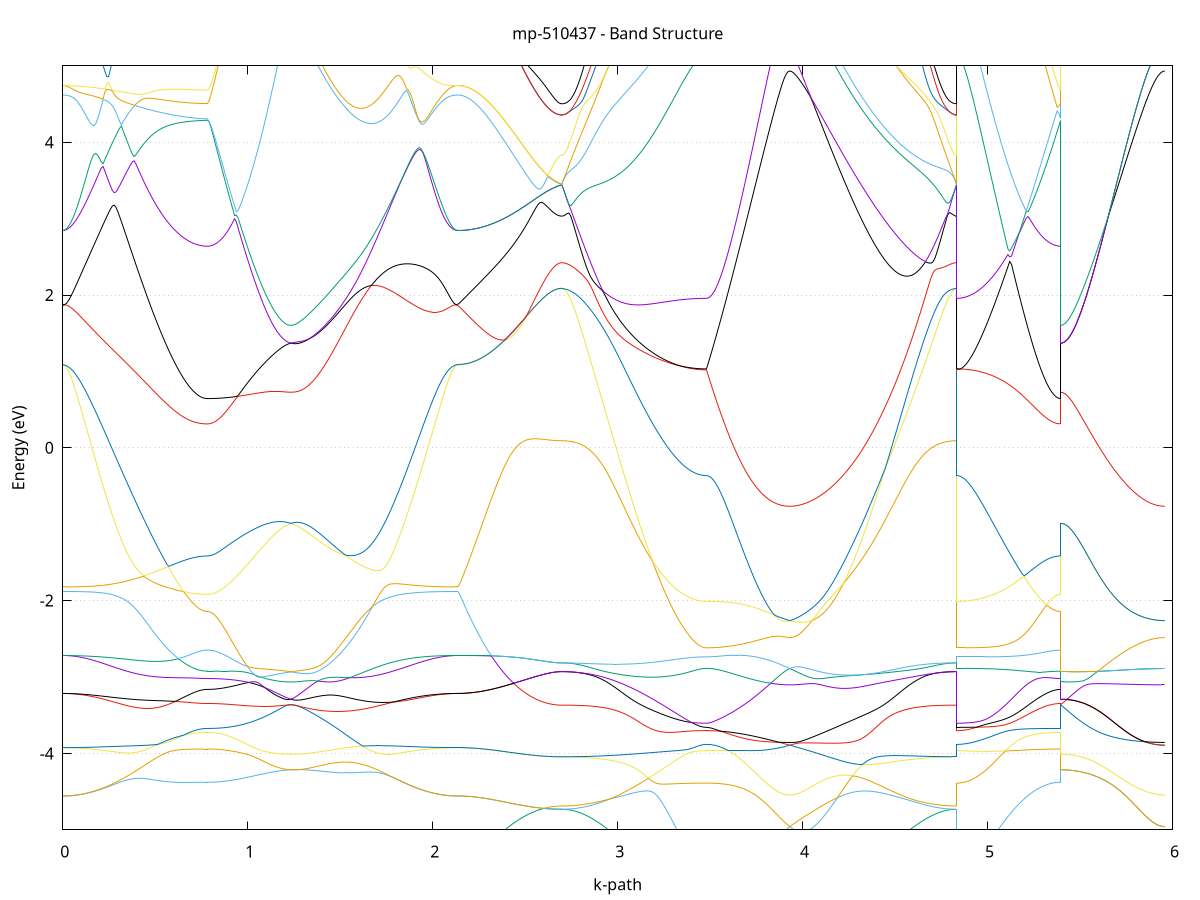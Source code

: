 set title 'mp-510437 - Band Structure'
set xlabel 'k-path'
set ylabel 'Energy (eV)'
set grid y
set yrange [-5:5]
set terminal png size 800,600
set output 'mp-510437_bands_gnuplot.png'
plot '-' using 1:2 with lines notitle, '-' using 1:2 with lines notitle, '-' using 1:2 with lines notitle, '-' using 1:2 with lines notitle, '-' using 1:2 with lines notitle, '-' using 1:2 with lines notitle, '-' using 1:2 with lines notitle, '-' using 1:2 with lines notitle, '-' using 1:2 with lines notitle, '-' using 1:2 with lines notitle, '-' using 1:2 with lines notitle, '-' using 1:2 with lines notitle, '-' using 1:2 with lines notitle, '-' using 1:2 with lines notitle, '-' using 1:2 with lines notitle, '-' using 1:2 with lines notitle, '-' using 1:2 with lines notitle, '-' using 1:2 with lines notitle, '-' using 1:2 with lines notitle, '-' using 1:2 with lines notitle, '-' using 1:2 with lines notitle, '-' using 1:2 with lines notitle, '-' using 1:2 with lines notitle, '-' using 1:2 with lines notitle, '-' using 1:2 with lines notitle, '-' using 1:2 with lines notitle, '-' using 1:2 with lines notitle, '-' using 1:2 with lines notitle, '-' using 1:2 with lines notitle, '-' using 1:2 with lines notitle, '-' using 1:2 with lines notitle, '-' using 1:2 with lines notitle, '-' using 1:2 with lines notitle, '-' using 1:2 with lines notitle, '-' using 1:2 with lines notitle, '-' using 1:2 with lines notitle, '-' using 1:2 with lines notitle, '-' using 1:2 with lines notitle, '-' using 1:2 with lines notitle, '-' using 1:2 with lines notitle, '-' using 1:2 with lines notitle, '-' using 1:2 with lines notitle, '-' using 1:2 with lines notitle, '-' using 1:2 with lines notitle
0.000000 -15.281561
0.009897 -15.281561
0.019794 -15.281361
0.029690 -15.281061
0.039587 -15.280861
0.049484 -15.280561
0.059381 -15.280261
0.069278 -15.279861
0.079175 -15.279461
0.089071 -15.278961
0.098968 -15.278461
0.108865 -15.277861
0.118762 -15.277161
0.128659 -15.276461
0.138556 -15.275661
0.148452 -15.274861
0.158349 -15.273961
0.168246 -15.273061
0.178143 -15.272061
0.188040 -15.271061
0.197936 -15.269961
0.207833 -15.268761
0.217730 -15.267561
0.227627 -15.266361
0.237524 -15.265061
0.247421 -15.263661
0.257317 -15.262261
0.267214 -15.260761
0.277111 -15.259261
0.287008 -15.257761
0.296905 -15.256161
0.306801 -15.254461
0.316698 -15.252761
0.326595 -15.251061
0.336492 -15.249261
0.346389 -15.247461
0.356286 -15.245561
0.366182 -15.243661
0.376079 -15.241661
0.385976 -15.239661
0.395873 -15.237661
0.405770 -15.235561
0.415667 -15.233461
0.425563 -15.231261
0.435460 -15.229061
0.445357 -15.226861
0.455254 -15.224561
0.465151 -15.222261
0.475047 -15.219961
0.484944 -15.217561
0.494841 -15.215161
0.504738 -15.212761
0.514635 -15.210261
0.524532 -15.207761
0.534428 -15.205261
0.544325 -15.202761
0.554222 -15.200161
0.564119 -15.197561
0.574016 -15.194961
0.583913 -15.192361
0.593809 -15.189661
0.603706 -15.186961
0.613603 -15.187561
0.623500 -15.188361
0.633397 -15.189161
0.643293 -15.189961
0.653190 -15.190661
0.663087 -15.191361
0.672984 -15.192061
0.682881 -15.192561
0.692778 -15.193161
0.702674 -15.193561
0.712571 -15.193961
0.722468 -15.194361
0.732365 -15.194661
0.742262 -15.194961
0.752158 -15.195161
0.762055 -15.195261
0.771952 -15.195361
0.781849 -15.195361
0.781849 -15.195361
0.791656 -15.195361
0.801462 -15.195161
0.811269 -15.194961
0.821076 -15.194661
0.830882 -15.194261
0.840689 -15.193761
0.850496 -15.193161
0.860302 -15.192561
0.870109 -15.191761
0.879916 -15.190961
0.889723 -15.190061
0.899529 -15.189161
0.909336 -15.188061
0.919143 -15.186961
0.928949 -15.185761
0.938756 -15.184561
0.948563 -15.183361
0.958369 -15.182061
0.968176 -15.180761
0.977983 -15.179361
0.987790 -15.178061
0.997596 -15.176661
1.007403 -15.175361
1.017210 -15.174161
1.027016 -15.172861
1.036823 -15.171761
1.046630 -15.170661
1.056436 -15.169661
1.066243 -15.168761
1.076050 -15.167861
1.085856 -15.167061
1.095663 -15.166361
1.105470 -15.165661
1.115277 -15.165061
1.125083 -15.164361
1.134890 -15.163761
1.144697 -15.163161
1.154503 -15.162661
1.164310 -15.162061
1.174117 -15.161561
1.183923 -15.160961
1.193730 -15.160561
1.203537 -15.160061
1.213343 -15.159761
1.223150 -15.159561
1.232957 -15.159461
1.232957 -15.159461
1.242876 -15.159561
1.252795 -15.159861
1.262715 -15.160261
1.272634 -15.160961
1.282553 -15.161761
1.292473 -15.162761
1.302392 -15.163861
1.312311 -15.165161
1.322230 -15.166461
1.332150 -15.167761
1.342069 -15.169261
1.351988 -15.170661
1.361908 -15.172261
1.371827 -15.173761
1.381746 -15.175361
1.391665 -15.177061
1.401585 -15.178661
1.411504 -15.180361
1.421423 -15.182061
1.431343 -15.183761
1.441262 -15.185561
1.451181 -15.187261
1.461100 -15.189061
1.471020 -15.190861
1.480939 -15.192661
1.490858 -15.194461
1.500778 -15.196261
1.510697 -15.198061
1.520616 -15.199961
1.530535 -15.201761
1.540455 -15.203661
1.550374 -15.205561
1.560293 -15.207361
1.570213 -15.209261
1.580132 -15.211161
1.590051 -15.212961
1.599970 -15.214861
1.609890 -15.216761
1.619809 -15.218661
1.629728 -15.220561
1.639648 -15.222461
1.649567 -15.224261
1.659486 -15.226161
1.669405 -15.228061
1.679325 -15.229861
1.689244 -15.231661
1.699163 -15.233561
1.709083 -15.235361
1.719002 -15.237161
1.728921 -15.238961
1.738840 -15.240761
1.748760 -15.242461
1.758679 -15.244161
1.768598 -15.245861
1.778518 -15.247561
1.788437 -15.249261
1.798356 -15.250861
1.808275 -15.252461
1.818195 -15.254061
1.828114 -15.255561
1.838033 -15.257161
1.847953 -15.258561
1.857872 -15.260061
1.867791 -15.261461
1.877710 -15.262861
1.887630 -15.264161
1.897549 -15.265461
1.907468 -15.266661
1.917388 -15.267861
1.927307 -15.269061
1.937226 -15.270161
1.947145 -15.271161
1.957065 -15.272261
1.966984 -15.273161
1.976903 -15.274061
1.986823 -15.274961
1.996742 -15.275761
2.006661 -15.276561
2.016581 -15.277261
2.026500 -15.277961
2.036419 -15.278561
2.046338 -15.279061
2.056258 -15.279561
2.066177 -15.279961
2.076096 -15.280361
2.086016 -15.280661
2.095935 -15.280961
2.105854 -15.281161
2.115773 -15.281361
2.125693 -15.281561
2.135612 -15.281561
2.135612 -15.281561
2.145479 -15.281561
2.155346 -15.281361
2.165213 -15.281161
2.175080 -15.280861
2.184947 -15.280361
2.194814 -15.279861
2.204680 -15.279261
2.214547 -15.278561
2.224414 -15.277761
2.234281 -15.276861
2.244148 -15.275961
2.254015 -15.274861
2.263882 -15.273661
2.273749 -15.272461
2.283616 -15.271061
2.293483 -15.269661
2.303350 -15.268161
2.313217 -15.266561
2.323084 -15.264861
2.332951 -15.263061
2.342817 -15.261161
2.352684 -15.259261
2.362551 -15.257161
2.372418 -15.255061
2.382285 -15.252861
2.392152 -15.250561
2.402019 -15.248161
2.411886 -15.245761
2.421753 -15.243261
2.431620 -15.240661
2.441487 -15.237961
2.451354 -15.235261
2.461221 -15.232461
2.471088 -15.229561
2.480954 -15.226561
2.490821 -15.223561
2.500688 -15.220461
2.510555 -15.217361
2.520422 -15.214161
2.530289 -15.210861
2.540156 -15.207561
2.550023 -15.204261
2.559890 -15.200861
2.569757 -15.197461
2.579624 -15.193961
2.589491 -15.190461
2.599358 -15.186961
2.609225 -15.183461
2.619091 -15.180061
2.628958 -15.176561
2.638825 -15.173261
2.648692 -15.170061
2.658559 -15.166961
2.668426 -15.164261
2.678293 -15.161961
2.688160 -15.160361
2.698027 -15.159861
2.698027 -15.159861
2.707924 -15.160061
2.717821 -15.160661
2.727717 -15.161561
2.737614 -15.162761
2.747511 -15.164161
2.757408 -15.165661
2.767305 -15.167261
2.777201 -15.168961
2.787098 -15.170661
2.796995 -15.172461
2.806892 -15.174261
2.816789 -15.176061
2.826686 -15.177861
2.836582 -15.179661
2.846479 -15.181461
2.856376 -15.183261
2.866273 -15.185061
2.876170 -15.186761
2.886067 -15.188461
2.895963 -15.190161
2.905860 -15.191861
2.915757 -15.193461
2.925654 -15.195161
2.935551 -15.196661
2.945447 -15.198261
2.955344 -15.199761
2.965241 -15.201261
2.975138 -15.202761
2.985035 -15.204161
2.994932 -15.205561
3.004828 -15.206961
3.014725 -15.208261
3.024622 -15.209561
3.034519 -15.210861
3.044416 -15.212061
3.054313 -15.213361
3.064209 -15.214461
3.074106 -15.215661
3.084003 -15.216761
3.093900 -15.217861
3.103797 -15.218861
3.113693 -15.219861
3.123590 -15.220861
3.133487 -15.221761
3.143384 -15.222761
3.153281 -15.223661
3.163178 -15.224461
3.173074 -15.225261
3.182971 -15.226061
3.192868 -15.226861
3.202765 -15.227561
3.212662 -15.228361
3.222558 -15.228961
3.232455 -15.229661
3.242352 -15.230261
3.252249 -15.230861
3.262146 -15.231461
3.272043 -15.231961
3.281939 -15.232461
3.291836 -15.232961
3.301733 -15.233461
3.311630 -15.233861
3.321527 -15.234261
3.331424 -15.234661
3.341320 -15.235061
3.351217 -15.235361
3.361114 -15.235661
3.371011 -15.235961
3.380908 -15.236161
3.390804 -15.236461
3.400701 -15.236661
3.410598 -15.236761
3.420495 -15.236961
3.430392 -15.237061
3.440289 -15.237261
3.450185 -15.237261
3.460082 -15.237361
3.469979 -15.237361
3.479876 -15.237361
3.479876 -15.237361
3.489683 -15.237361
3.499489 -15.237161
3.509296 -15.236861
3.519103 -15.236461
3.528909 -15.235961
3.538716 -15.235361
3.548523 -15.234561
3.558329 -15.233761
3.568136 -15.232761
3.577943 -15.231761
3.587749 -15.230561
3.597556 -15.229261
3.607363 -15.227861
3.617170 -15.226261
3.626976 -15.224661
3.636783 -15.222961
3.646590 -15.221061
3.656396 -15.219161
3.666203 -15.217061
3.676010 -15.214961
3.685816 -15.212661
3.695623 -15.210361
3.705430 -15.207961
3.715237 -15.205361
3.725043 -15.202761
3.734850 -15.200061
3.744657 -15.197261
3.754463 -15.194361
3.764270 -15.191361
3.774077 -15.188361
3.783883 -15.185261
3.793690 -15.182061
3.803497 -15.178861
3.813303 -15.175561
3.823110 -15.172261
3.832917 -15.168961
3.842724 -15.165661
3.852530 -15.162361
3.862337 -15.159161
3.872144 -15.156061
3.881950 -15.153161
3.891757 -15.150461
3.901564 -15.148261
3.911370 -15.146561
3.921177 -15.145461
3.930984 -15.145161
3.930984 -15.145161
3.940903 -15.145461
3.950822 -15.146261
3.960742 -15.147561
3.970661 -15.149061
3.980580 -15.150861
3.990500 -15.152661
4.000419 -15.154661
4.010338 -15.156661
4.020257 -15.158661
4.030177 -15.160661
4.040096 -15.162761
4.050015 -15.164761
4.059934 -15.166761
4.069854 -15.168761
4.079773 -15.170761
4.089692 -15.172761
4.099612 -15.174661
4.109531 -15.176461
4.119450 -15.178261
4.129370 -15.180061
4.139289 -15.181861
4.149208 -15.183561
4.159127 -15.185161
4.169047 -15.186761
4.178966 -15.188261
4.188885 -15.189761
4.198805 -15.191161
4.208724 -15.192561
4.218643 -15.193861
4.228562 -15.195161
4.238482 -15.196361
4.248401 -15.197461
4.258320 -15.198461
4.268240 -15.199461
4.278159 -15.200461
4.288078 -15.201361
4.297997 -15.202161
4.307917 -15.202861
4.317836 -15.203561
4.327755 -15.204161
4.337675 -15.204661
4.347594 -15.205161
4.357513 -15.205561
4.367432 -15.205861
4.377352 -15.206161
4.387271 -15.206361
4.397190 -15.206461
4.407110 -15.206561
4.417029 -15.206461
4.426948 -15.206461
4.436867 -15.206261
4.446787 -15.206061
4.456706 -15.205761
4.466625 -15.205361
4.476545 -15.204961
4.486464 -15.204461
4.496383 -15.203861
4.506302 -15.203261
4.516222 -15.202461
4.526141 -15.201761
4.536060 -15.200861
4.545980 -15.199961
4.555899 -15.199061
4.565818 -15.197961
4.575737 -15.196861
4.585657 -15.195761
4.595576 -15.194461
4.605495 -15.193261
4.615415 -15.191861
4.625334 -15.190561
4.635253 -15.189061
4.645172 -15.187561
4.655092 -15.186061
4.665011 -15.184461
4.674930 -15.182861
4.684850 -15.181161
4.694769 -15.179461
4.704688 -15.177761
4.714607 -15.176061
4.724527 -15.174261
4.734446 -15.172461
4.744365 -15.170761
4.754285 -15.168961
4.764204 -15.167261
4.774123 -15.165661
4.784042 -15.164161
4.793962 -15.162761
4.803881 -15.161561
4.813800 -15.160661
4.823720 -15.160061
4.833639 -15.159861
4.833639 -15.237361
4.843506 -15.237361
4.853373 -15.237261
4.863240 -15.237061
4.873107 -15.236861
4.882974 -15.236561
4.892840 -15.236161
4.902707 -15.235761
4.912574 -15.235261
4.922441 -15.234661
4.932308 -15.234061
4.942175 -15.233361
4.952042 -15.232561
4.961909 -15.231761
4.971776 -15.230861
4.981643 -15.229861
4.991510 -15.228861
5.001377 -15.227761
5.011244 -15.226561
5.021111 -15.225361
5.030977 -15.224061
5.040844 -15.222661
5.050711 -15.221261
5.060578 -15.219761
5.070445 -15.218261
5.080312 -15.216661
5.090179 -15.214961
5.100046 -15.213161
5.109913 -15.211361
5.119780 -15.209561
5.129647 -15.207561
5.139514 -15.205661
5.149381 -15.203561
5.159248 -15.201461
5.169114 -15.199361
5.178981 -15.197061
5.188848 -15.194861
5.198715 -15.192461
5.208582 -15.190161
5.218449 -15.187661
5.228316 -15.185261
5.238183 -15.185261
5.248050 -15.186461
5.257917 -15.187561
5.267784 -15.188661
5.277651 -15.189561
5.287518 -15.190561
5.297385 -15.191361
5.307251 -15.192161
5.317118 -15.192761
5.326985 -15.193361
5.336852 -15.193961
5.346719 -15.194361
5.356586 -15.194761
5.366453 -15.195061
5.376320 -15.195261
5.386187 -15.195361
5.396054 -15.195361
5.396054 -15.159461
5.405921 -15.159461
5.415788 -15.159461
5.425655 -15.159361
5.435522 -15.159261
5.445388 -15.159161
5.455255 -15.159061
5.465122 -15.158961
5.474989 -15.158761
5.484856 -15.158661
5.494723 -15.158461
5.504590 -15.158261
5.514457 -15.157961
5.524324 -15.157761
5.534191 -15.157461
5.544058 -15.157261
5.553925 -15.156961
5.563792 -15.156661
5.573659 -15.156261
5.583525 -15.155961
5.593392 -15.155661
5.603259 -15.155261
5.613126 -15.154961
5.622993 -15.154561
5.632860 -15.154161
5.642727 -15.153761
5.652594 -15.153461
5.662461 -15.153061
5.672328 -15.152661
5.682195 -15.152261
5.692062 -15.151861
5.701929 -15.151461
5.711796 -15.151061
5.721662 -15.150661
5.731529 -15.150261
5.741396 -15.149861
5.751263 -15.149561
5.761130 -15.149161
5.770997 -15.148861
5.780864 -15.148461
5.790731 -15.148161
5.800598 -15.147861
5.810465 -15.147561
5.820332 -15.147261
5.830199 -15.146961
5.840066 -15.146661
5.849933 -15.146461
5.859800 -15.146261
5.869666 -15.146061
5.879533 -15.145861
5.889400 -15.145661
5.899267 -15.145561
5.909134 -15.145361
5.919001 -15.145261
5.928868 -15.145261
5.938735 -15.145161
5.948602 -15.145161
5.958469 -15.145161
e
0.000000 -15.281361
0.009897 -15.281261
0.019794 -15.281161
0.029690 -15.280961
0.039587 -15.280461
0.049484 -15.279861
0.059381 -15.279161
0.069278 -15.278261
0.079175 -15.277261
0.089071 -15.276161
0.098968 -15.274861
0.108865 -15.273461
0.118762 -15.271961
0.128659 -15.270361
0.138556 -15.268561
0.148452 -15.266661
0.158349 -15.264561
0.168246 -15.262461
0.178143 -15.260161
0.188040 -15.257761
0.197936 -15.255261
0.207833 -15.252661
0.217730 -15.249861
0.227627 -15.247061
0.237524 -15.244061
0.247421 -15.240961
0.257317 -15.237761
0.267214 -15.234461
0.277111 -15.231161
0.287008 -15.227661
0.296905 -15.224061
0.306801 -15.220361
0.316698 -15.216661
0.326595 -15.212761
0.336492 -15.208861
0.346389 -15.204861
0.356286 -15.200861
0.366182 -15.196761
0.376079 -15.192561
0.385976 -15.188461
0.395873 -15.184361
0.405770 -15.180361
0.415667 -15.176661
0.425563 -15.173561
0.435460 -15.171361
0.445357 -15.170561
0.455254 -15.170661
0.465151 -15.171261
0.475047 -15.172261
0.484944 -15.173261
0.494841 -15.174461
0.504738 -15.175661
0.514635 -15.176761
0.524532 -15.177961
0.534428 -15.179161
0.544325 -15.180361
0.554222 -15.181461
0.564119 -15.182561
0.574016 -15.183661
0.583913 -15.184661
0.593809 -15.185661
0.603706 -15.186561
0.613603 -15.184361
0.623500 -15.181661
0.633397 -15.178961
0.643293 -15.176161
0.653190 -15.173461
0.663087 -15.170761
0.672984 -15.168061
0.682881 -15.165461
0.692778 -15.162761
0.702674 -15.160261
0.712571 -15.157761
0.722468 -15.155261
0.732365 -15.153061
0.742262 -15.150961
0.752158 -15.149161
0.762055 -15.147761
0.771952 -15.146861
0.781849 -15.146561
0.781849 -15.146561
0.791656 -15.146561
0.801462 -15.146661
0.811269 -15.146761
0.821076 -15.146861
0.830882 -15.147061
0.840689 -15.147261
0.850496 -15.147461
0.860302 -15.147761
0.870109 -15.148061
0.879916 -15.148361
0.889723 -15.148661
0.899529 -15.148961
0.909336 -15.149161
0.919143 -15.149461
0.928949 -15.149761
0.938756 -15.149961
0.948563 -15.150161
0.958369 -15.150261
0.968176 -15.150361
0.977983 -15.150361
0.987790 -15.150261
0.997596 -15.150161
1.007403 -15.149861
1.017210 -15.149461
1.027016 -15.148961
1.036823 -15.148361
1.046630 -15.147661
1.056436 -15.146761
1.066243 -15.145861
1.076050 -15.144861
1.085856 -15.143861
1.095663 -15.142861
1.105470 -15.141961
1.115277 -15.141161
1.125083 -15.140561
1.134890 -15.140561
1.144697 -15.140961
1.154503 -15.141261
1.164310 -15.141561
1.174117 -15.141761
1.183923 -15.141961
1.193730 -15.142061
1.203537 -15.142161
1.213343 -15.142161
1.223150 -15.142261
1.232957 -15.142361
1.232957 -15.142361
1.242876 -15.142361
1.252795 -15.142161
1.262715 -15.141961
1.272634 -15.141661
1.282553 -15.141461
1.292473 -15.141161
1.302392 -15.140861
1.312311 -15.140561
1.322230 -15.140261
1.332150 -15.139961
1.342069 -15.139661
1.351988 -15.139361
1.361908 -15.139161
1.371827 -15.138861
1.381746 -15.138661
1.391665 -15.138561
1.401585 -15.138361
1.411504 -15.138261
1.421423 -15.138161
1.431343 -15.138061
1.441262 -15.137961
1.451181 -15.137961
1.461100 -15.137861
1.471020 -15.137861
1.480939 -15.137861
1.490858 -15.137761
1.500778 -15.137661
1.510697 -15.137661
1.520616 -15.137561
1.530535 -15.137361
1.540455 -15.137261
1.550374 -15.137061
1.560293 -15.136761
1.570213 -15.136561
1.580132 -15.136261
1.590051 -15.135961
1.599970 -15.136361
1.609890 -15.136861
1.619809 -15.137361
1.629728 -15.137761
1.639648 -15.138161
1.649567 -15.138561
1.659486 -15.139761
1.669405 -15.144761
1.679325 -15.149861
1.689244 -15.154961
1.699163 -15.160061
1.709083 -15.165061
1.719002 -15.169961
1.728921 -15.174861
1.738840 -15.179661
1.748760 -15.184361
1.758679 -15.189061
1.768598 -15.193561
1.778518 -15.198061
1.788437 -15.202361
1.798356 -15.206661
1.808275 -15.210761
1.818195 -15.214861
1.828114 -15.218761
1.838033 -15.222661
1.847953 -15.226361
1.857872 -15.229961
1.867791 -15.233561
1.877710 -15.236961
1.887630 -15.240261
1.897549 -15.243361
1.907468 -15.246461
1.917388 -15.249361
1.927307 -15.252161
1.937226 -15.254861
1.947145 -15.257461
1.957065 -15.259861
1.966984 -15.262161
1.976903 -15.264361
1.986823 -15.266461
1.996742 -15.268361
2.006661 -15.270161
2.016581 -15.271861
2.026500 -15.273361
2.036419 -15.274761
2.046338 -15.276061
2.056258 -15.277161
2.066177 -15.278161
2.076096 -15.279061
2.086016 -15.279861
2.095935 -15.280461
2.105854 -15.280861
2.115773 -15.281161
2.125693 -15.281261
2.135612 -15.281361
2.135612 -15.281361
2.145479 -15.281261
2.155346 -15.281161
2.165213 -15.280861
2.175080 -15.280561
2.184947 -15.280161
2.194814 -15.279661
2.204680 -15.279061
2.214547 -15.278361
2.224414 -15.277561
2.234281 -15.276661
2.244148 -15.275661
2.254015 -15.274561
2.263882 -15.273461
2.273749 -15.272161
2.283616 -15.270861
2.293483 -15.269461
2.303350 -15.267861
2.313217 -15.266261
2.323084 -15.264561
2.332951 -15.262861
2.342817 -15.260961
2.352684 -15.258961
2.362551 -15.256961
2.372418 -15.254861
2.382285 -15.252661
2.392152 -15.250361
2.402019 -15.247961
2.411886 -15.245561
2.421753 -15.243061
2.431620 -15.240461
2.441487 -15.237761
2.451354 -15.235061
2.461221 -15.232261
2.471088 -15.229361
2.480954 -15.226461
2.490821 -15.223461
2.500688 -15.220361
2.510555 -15.217261
2.520422 -15.214061
2.530289 -15.210761
2.540156 -15.207461
2.550023 -15.204161
2.559890 -15.200761
2.569757 -15.197361
2.579624 -15.193961
2.589491 -15.190461
2.599358 -15.186961
2.609225 -15.183461
2.619091 -15.180061
2.628958 -15.176561
2.638825 -15.173261
2.648692 -15.169961
2.658559 -15.166861
2.668426 -15.164161
2.678293 -15.161861
2.688160 -15.160261
2.698027 -15.159661
2.698027 -15.159661
2.707924 -15.159861
2.717821 -15.160461
2.727717 -15.161361
2.737614 -15.162461
2.747511 -15.163761
2.757408 -15.165161
2.767305 -15.166661
2.777201 -15.168161
2.787098 -15.169661
2.796995 -15.171161
2.806892 -15.172661
2.816789 -15.174161
2.826686 -15.175561
2.836582 -15.176961
2.846479 -15.178261
2.856376 -15.179461
2.866273 -15.180661
2.876170 -15.181761
2.886067 -15.182761
2.895963 -15.183661
2.905860 -15.184461
2.915757 -15.185261
2.925654 -15.185861
2.935551 -15.186461
2.945447 -15.186861
2.955344 -15.187261
2.965241 -15.187561
2.975138 -15.187661
2.985035 -15.187761
2.994932 -15.187661
3.004828 -15.187461
3.014725 -15.187261
3.024622 -15.186861
3.034519 -15.186361
3.044416 -15.185761
3.054313 -15.185061
3.064209 -15.184261
3.074106 -15.183361
3.084003 -15.182261
3.093900 -15.181161
3.103797 -15.179861
3.113693 -15.178561
3.123590 -15.177061
3.133487 -15.175461
3.143384 -15.173861
3.153281 -15.172061
3.163178 -15.170161
3.173074 -15.168161
3.182971 -15.166061
3.192868 -15.163961
3.202765 -15.161661
3.212662 -15.159361
3.222558 -15.156961
3.232455 -15.154461
3.242352 -15.151861
3.252249 -15.149261
3.262146 -15.146661
3.272043 -15.143961
3.281939 -15.141261
3.291836 -15.138661
3.301733 -15.135961
3.311630 -15.133361
3.321527 -15.130861
3.331424 -15.128461
3.341320 -15.126261
3.351217 -15.124161
3.361114 -15.122161
3.371011 -15.120461
3.380908 -15.118861
3.390804 -15.117461
3.400701 -15.116161
3.410598 -15.115061
3.420495 -15.114061
3.430392 -15.113261
3.440289 -15.112561
3.450185 -15.112061
3.460082 -15.111661
3.469979 -15.111461
3.479876 -15.111361
3.479876 -15.111361
3.489683 -15.111361
3.499489 -15.111261
3.509296 -15.111261
3.519103 -15.111061
3.528909 -15.110861
3.538716 -15.110661
3.548523 -15.110461
3.558329 -15.110161
3.568136 -15.109861
3.577943 -15.109561
3.587749 -15.109161
3.597556 -15.108761
3.607363 -15.108361
3.617170 -15.107861
3.626976 -15.107361
3.636783 -15.106861
3.646590 -15.106361
3.656396 -15.105861
3.666203 -15.105361
3.676010 -15.104861
3.685816 -15.104361
3.695623 -15.103861
3.705430 -15.103361
3.715237 -15.102861
3.725043 -15.102461
3.734850 -15.102161
3.744657 -15.101861
3.754463 -15.101661
3.764270 -15.101461
3.774077 -15.101461
3.783883 -15.101461
3.793690 -15.101661
3.803497 -15.101861
3.813303 -15.102261
3.823110 -15.102761
3.832917 -15.103561
3.842724 -15.105761
3.852530 -15.107861
3.862337 -15.109861
3.872144 -15.111661
3.881950 -15.113261
3.891757 -15.114561
3.901564 -15.115361
3.911370 -15.115561
3.921177 -15.115161
3.930984 -15.114461
3.930984 -15.114461
3.940903 -15.115761
3.950822 -15.117361
3.960742 -15.118961
3.970661 -15.120761
3.980580 -15.122461
3.990500 -15.124261
4.000419 -15.126161
4.010338 -15.128061
4.020257 -15.129961
4.030177 -15.131961
4.040096 -15.133861
4.050015 -15.135861
4.059934 -15.137861
4.069854 -15.139861
4.079773 -15.141861
4.089692 -15.143861
4.099612 -15.145861
4.109531 -15.147861
4.119450 -15.149861
4.129370 -15.151861
4.139289 -15.153861
4.149208 -15.155761
4.159127 -15.157661
4.169047 -15.159561
4.178966 -15.161461
4.188885 -15.163261
4.198805 -15.165061
4.208724 -15.166861
4.218643 -15.168561
4.228562 -15.170261
4.238482 -15.171861
4.248401 -15.173461
4.258320 -15.174961
4.268240 -15.176461
4.278159 -15.177961
4.288078 -15.179361
4.297997 -15.180661
4.307917 -15.181961
4.317836 -15.183161
4.327755 -15.184261
4.337675 -15.185361
4.347594 -15.186361
4.357513 -15.187361
4.367432 -15.188261
4.377352 -15.189061
4.387271 -15.189861
4.397190 -15.190461
4.407110 -15.191161
4.417029 -15.191661
4.426948 -15.192161
4.436867 -15.192561
4.446787 -15.192861
4.456706 -15.193061
4.466625 -15.193261
4.476545 -15.193361
4.486464 -15.193361
4.496383 -15.193361
4.506302 -15.193261
4.516222 -15.193061
4.526141 -15.192761
4.536060 -15.192361
4.545980 -15.191961
4.555899 -15.191461
4.565818 -15.190861
4.575737 -15.190261
4.585657 -15.189461
4.595576 -15.188761
4.605495 -15.187861
4.615415 -15.186961
4.625334 -15.185961
4.635253 -15.184861
4.645172 -15.183761
4.655092 -15.182561
4.665011 -15.181261
4.674930 -15.179961
4.684850 -15.178661
4.694769 -15.177261
4.704688 -15.175761
4.714607 -15.174361
4.724527 -15.172761
4.734446 -15.171261
4.744365 -15.169761
4.754285 -15.168161
4.764204 -15.166661
4.774123 -15.165161
4.784042 -15.163761
4.793962 -15.162461
4.803881 -15.161361
4.813800 -15.160461
4.823720 -15.159861
4.833639 -15.159661
4.833639 -15.111361
4.843506 -15.111561
4.853373 -15.112061
4.863240 -15.112861
4.873107 -15.114061
4.882974 -15.115361
4.892840 -15.116961
4.902707 -15.118661
4.912574 -15.120561
4.922441 -15.122561
4.932308 -15.124561
4.942175 -15.126661
4.952042 -15.128861
4.961909 -15.131061
4.971776 -15.133361
4.981643 -15.135661
4.991510 -15.137861
5.001377 -15.140161
5.011244 -15.142461
5.021111 -15.144661
5.030977 -15.146961
5.040844 -15.149161
5.050711 -15.151361
5.060578 -15.153561
5.070445 -15.155761
5.080312 -15.157861
5.090179 -15.159961
5.100046 -15.161961
5.109913 -15.163961
5.119780 -15.165961
5.129647 -15.167861
5.139514 -15.169761
5.149381 -15.171561
5.159248 -15.173261
5.169114 -15.174961
5.178981 -15.176661
5.188848 -15.178261
5.198715 -15.179761
5.208582 -15.181261
5.218449 -15.182661
5.228316 -15.183961
5.238183 -15.182661
5.248050 -15.180161
5.257917 -15.177561
5.267784 -15.174961
5.277651 -15.172261
5.287518 -15.169561
5.297385 -15.166861
5.307251 -15.164161
5.317118 -15.161461
5.326985 -15.158861
5.336852 -15.156261
5.346719 -15.153861
5.356586 -15.151561
5.366453 -15.149561
5.376320 -15.147961
5.386187 -15.146961
5.396054 -15.146561
5.396054 -15.142361
5.405921 -15.142361
5.415788 -15.142261
5.425655 -15.142261
5.435522 -15.142061
5.445388 -15.141861
5.455255 -15.141661
5.465122 -15.141461
5.474989 -15.141161
5.484856 -15.140861
5.494723 -15.140561
5.504590 -15.140161
5.514457 -15.139761
5.524324 -15.139261
5.534191 -15.138861
5.544058 -15.138361
5.553925 -15.137761
5.563792 -15.137261
5.573659 -15.136661
5.583525 -15.136061
5.593392 -15.135361
5.603259 -15.134761
5.613126 -15.134061
5.622993 -15.133361
5.632860 -15.132661
5.642727 -15.131961
5.652594 -15.131161
5.662461 -15.130461
5.672328 -15.129661
5.682195 -15.128961
5.692062 -15.128161
5.701929 -15.127461
5.711796 -15.126661
5.721662 -15.125861
5.731529 -15.125161
5.741396 -15.124361
5.751263 -15.123661
5.761130 -15.122861
5.770997 -15.122161
5.780864 -15.121461
5.790731 -15.120761
5.800598 -15.120161
5.810465 -15.119561
5.820332 -15.118961
5.830199 -15.118361
5.840066 -15.117761
5.849933 -15.117261
5.859800 -15.116861
5.869666 -15.116361
5.879533 -15.115961
5.889400 -15.115661
5.899267 -15.115361
5.909134 -15.115061
5.919001 -15.114861
5.928868 -15.114661
5.938735 -15.114561
5.948602 -15.114461
5.958469 -15.114461
e
0.000000 -15.113861
0.009897 -15.113861
0.019794 -15.114061
0.029690 -15.114361
0.039587 -15.114761
0.049484 -15.115261
0.059381 -15.115761
0.069278 -15.116461
0.079175 -15.117161
0.089071 -15.117961
0.098968 -15.118761
0.108865 -15.119661
0.118762 -15.120661
0.128659 -15.121561
0.138556 -15.122661
0.148452 -15.123661
0.158349 -15.124761
0.168246 -15.125861
0.178143 -15.126961
0.188040 -15.128161
0.197936 -15.129261
0.207833 -15.130461
0.217730 -15.131761
0.227627 -15.132961
0.237524 -15.134261
0.247421 -15.135561
0.257317 -15.136961
0.267214 -15.138261
0.277111 -15.139661
0.287008 -15.141061
0.296905 -15.142461
0.306801 -15.143861
0.316698 -15.145361
0.326595 -15.146761
0.336492 -15.148261
0.346389 -15.149661
0.356286 -15.151161
0.366182 -15.152561
0.376079 -15.153861
0.385976 -15.155161
0.395873 -15.156361
0.405770 -15.157361
0.415667 -15.158061
0.425563 -15.158061
0.435460 -15.156961
0.445357 -15.154661
0.455254 -15.151161
0.465151 -15.147161
0.475047 -15.142761
0.484944 -15.138261
0.494841 -15.133561
0.504738 -15.128761
0.514635 -15.123861
0.524532 -15.118961
0.534428 -15.114061
0.544325 -15.109161
0.554222 -15.104261
0.564119 -15.099361
0.574016 -15.094461
0.583913 -15.089761
0.593809 -15.085861
0.603706 -15.085861
0.613603 -15.087361
0.623500 -15.088961
0.633397 -15.090561
0.643293 -15.092161
0.653190 -15.093661
0.663087 -15.094961
0.672984 -15.096261
0.682881 -15.097461
0.692778 -15.099661
0.702674 -15.102361
0.712571 -15.105061
0.722468 -15.107561
0.732365 -15.109961
0.742262 -15.112161
0.752158 -15.113961
0.762055 -15.115461
0.771952 -15.116361
0.781849 -15.116661
0.781849 -15.116661
0.791656 -15.116761
0.801462 -15.116861
0.811269 -15.117061
0.821076 -15.117361
0.830882 -15.117661
0.840689 -15.118161
0.850496 -15.118661
0.860302 -15.119261
0.870109 -15.119861
0.879916 -15.120561
0.889723 -15.121261
0.899529 -15.122061
0.909336 -15.122861
0.919143 -15.123661
0.928949 -15.124561
0.938756 -15.125461
0.948563 -15.126361
0.958369 -15.127261
0.968176 -15.128161
0.977983 -15.129061
0.987790 -15.129961
0.997596 -15.130861
1.007403 -15.131761
1.017210 -15.132661
1.027016 -15.133461
1.036823 -15.134361
1.046630 -15.135161
1.056436 -15.135861
1.066243 -15.136561
1.076050 -15.137261
1.085856 -15.137961
1.095663 -15.138561
1.105470 -15.139161
1.115277 -15.139661
1.125083 -15.140161
1.134890 -15.140161
1.144697 -15.139961
1.154503 -15.139861
1.164310 -15.140061
1.174117 -15.140361
1.183923 -15.140661
1.193730 -15.141161
1.203537 -15.141561
1.213343 -15.141961
1.223150 -15.142161
1.232957 -15.142061
1.232957 -15.142061
1.242876 -15.142061
1.252795 -15.141861
1.262715 -15.141461
1.272634 -15.140861
1.282553 -15.140061
1.292473 -15.139061
1.302392 -15.137961
1.312311 -15.136661
1.322230 -15.135161
1.332150 -15.133661
1.342069 -15.132061
1.351988 -15.130461
1.361908 -15.128661
1.371827 -15.126961
1.381746 -15.125361
1.391665 -15.123861
1.401585 -15.122661
1.411504 -15.121961
1.421423 -15.121961
1.431343 -15.122361
1.441262 -15.123061
1.451181 -15.123861
1.461100 -15.124761
1.471020 -15.125761
1.480939 -15.126761
1.490858 -15.127661
1.500778 -15.128661
1.510697 -15.129561
1.520616 -15.130461
1.530535 -15.131261
1.540455 -15.132161
1.550374 -15.132961
1.560293 -15.133661
1.570213 -15.134361
1.580132 -15.135061
1.590051 -15.135661
1.599970 -15.135561
1.609890 -15.135161
1.619809 -15.134761
1.629728 -15.134461
1.639648 -15.134361
1.649567 -15.135661
1.659486 -15.138861
1.669405 -15.139061
1.679325 -15.139261
1.689244 -15.139461
1.699163 -15.139561
1.709083 -15.139561
1.719002 -15.139561
1.728921 -15.139561
1.738840 -15.139461
1.748760 -15.139261
1.758679 -15.139061
1.768598 -15.138861
1.778518 -15.138561
1.788437 -15.138161
1.798356 -15.137761
1.808275 -15.137361
1.818195 -15.136861
1.828114 -15.136361
1.838033 -15.135761
1.847953 -15.135161
1.857872 -15.134561
1.867791 -15.133861
1.877710 -15.133161
1.887630 -15.132361
1.897549 -15.131561
1.907468 -15.130761
1.917388 -15.129861
1.927307 -15.128961
1.937226 -15.128061
1.947145 -15.127161
1.957065 -15.126261
1.966984 -15.125261
1.976903 -15.124361
1.986823 -15.123361
1.996742 -15.122461
2.006661 -15.121461
2.016581 -15.120561
2.026500 -15.119661
2.036419 -15.118761
2.046338 -15.117961
2.056258 -15.117161
2.066177 -15.116461
2.076096 -15.115761
2.086016 -15.115261
2.095935 -15.114761
2.105854 -15.114361
2.115773 -15.114061
2.125693 -15.113861
2.135612 -15.113861
2.135612 -15.113861
2.145479 -15.113961
2.155346 -15.114161
2.165213 -15.114561
2.175080 -15.115161
2.184947 -15.115761
2.194814 -15.116561
2.204680 -15.117361
2.214547 -15.118261
2.224414 -15.119161
2.234281 -15.120061
2.244148 -15.121061
2.254015 -15.121961
2.263882 -15.122961
2.273749 -15.123861
2.283616 -15.124761
2.293483 -15.125661
2.303350 -15.126561
2.313217 -15.127361
2.323084 -15.128161
2.332951 -15.128961
2.342817 -15.129761
2.352684 -15.130461
2.362551 -15.131161
2.372418 -15.131761
2.382285 -15.132361
2.392152 -15.132961
2.402019 -15.133561
2.411886 -15.134061
2.421753 -15.134561
2.431620 -15.135061
2.441487 -15.135561
2.451354 -15.135961
2.461221 -15.136361
2.471088 -15.136661
2.480954 -15.137061
2.490821 -15.137361
2.500688 -15.137661
2.510555 -15.137961
2.520422 -15.138161
2.530289 -15.138461
2.540156 -15.138661
2.550023 -15.138861
2.559890 -15.139061
2.569757 -15.139261
2.579624 -15.139361
2.589491 -15.139561
2.599358 -15.139661
2.609225 -15.139761
2.619091 -15.139861
2.628958 -15.139961
2.638825 -15.139961
2.648692 -15.140061
2.658559 -15.140161
2.668426 -15.140161
2.678293 -15.140161
2.688160 -15.140661
2.698027 -15.140961
2.698027 -15.140961
2.707924 -15.140861
2.717821 -15.140361
2.727717 -15.140061
2.737614 -15.139961
2.747511 -15.139761
2.757408 -15.139661
2.767305 -15.139361
2.777201 -15.139161
2.787098 -15.138961
2.796995 -15.138661
2.806892 -15.138361
2.816789 -15.138061
2.826686 -15.137661
2.836582 -15.137361
2.846479 -15.137061
2.856376 -15.136661
2.866273 -15.136361
2.876170 -15.136061
2.886067 -15.135761
2.895963 -15.135361
2.905860 -15.135061
2.915757 -15.134761
2.925654 -15.134561
2.935551 -15.134261
2.945447 -15.133961
2.955344 -15.133661
2.965241 -15.133461
2.975138 -15.133161
2.985035 -15.132861
2.994932 -15.132561
3.004828 -15.132261
3.014725 -15.132061
3.024622 -15.131661
3.034519 -15.131361
3.044416 -15.131061
3.054313 -15.130761
3.064209 -15.130361
3.074106 -15.129961
3.084003 -15.129561
3.093900 -15.129161
3.103797 -15.128661
3.113693 -15.128261
3.123590 -15.127761
3.133487 -15.127161
3.143384 -15.126661
3.153281 -15.126061
3.163178 -15.125461
3.173074 -15.124861
3.182971 -15.124161
3.192868 -15.123461
3.202765 -15.122661
3.212662 -15.121861
3.222558 -15.121061
3.232455 -15.120161
3.242352 -15.119261
3.252249 -15.118261
3.262146 -15.117261
3.272043 -15.116161
3.281939 -15.114961
3.291836 -15.113661
3.301733 -15.112261
3.311630 -15.110761
3.321527 -15.109161
3.331424 -15.107361
3.341320 -15.105461
3.351217 -15.103361
3.361114 -15.101161
3.371011 -15.098861
3.380908 -15.096361
3.390804 -15.093861
3.400701 -15.091361
3.410598 -15.088961
3.420495 -15.086561
3.430392 -15.084361
3.440289 -15.082261
3.450185 -15.080361
3.460082 -15.078561
3.469979 -15.077061
3.479876 -15.075761
3.479876 -15.075761
3.489683 -15.075761
3.499489 -15.075661
3.509296 -15.075561
3.519103 -15.075661
3.528909 -15.075661
3.538716 -15.075761
3.548523 -15.075861
3.558329 -15.076061
3.568136 -15.076161
3.577943 -15.076361
3.587749 -15.076461
3.597556 -15.076661
3.607363 -15.076861
3.617170 -15.077061
3.626976 -15.077261
3.636783 -15.077461
3.646590 -15.077661
3.656396 -15.077961
3.666203 -15.078161
3.676010 -15.078361
3.685816 -15.078561
3.695623 -15.078661
3.705430 -15.078861
3.715237 -15.078961
3.725043 -15.079761
3.734850 -15.081661
3.744657 -15.083561
3.754463 -15.085661
3.764270 -15.087861
3.774077 -15.090061
3.783883 -15.092261
3.793690 -15.094561
3.803497 -15.096861
3.813303 -15.099061
3.823110 -15.101361
3.832917 -15.103361
3.842724 -15.104061
3.852530 -15.104861
3.862337 -15.105761
3.872144 -15.106761
3.881950 -15.107861
3.891757 -15.109061
3.901564 -15.110261
3.911370 -15.111561
3.921177 -15.112961
3.930984 -15.114061
3.930984 -15.114061
3.940903 -15.112461
3.950822 -15.110161
3.960742 -15.107461
3.970661 -15.104461
3.980580 -15.101461
3.990500 -15.098561
4.000419 -15.095761
4.010338 -15.093161
4.020257 -15.090961
4.030177 -15.089261
4.040096 -15.087961
4.050015 -15.087061
4.059934 -15.086661
4.069854 -15.086661
4.079773 -15.086861
4.089692 -15.087361
4.099612 -15.088061
4.109531 -15.088861
4.119450 -15.089761
4.129370 -15.090761
4.139289 -15.091761
4.149208 -15.092861
4.159127 -15.093961
4.169047 -15.095161
4.178966 -15.096361
4.188885 -15.097561
4.198805 -15.098761
4.208724 -15.099961
4.218643 -15.101061
4.228562 -15.102261
4.238482 -15.103461
4.248401 -15.104561
4.258320 -15.105761
4.268240 -15.106861
4.278159 -15.107861
4.288078 -15.108961
4.297997 -15.110061
4.307917 -15.111061
4.317836 -15.112061
4.327755 -15.112961
4.337675 -15.113861
4.347594 -15.114761
4.357513 -15.115661
4.367432 -15.116461
4.377352 -15.117261
4.387271 -15.118061
4.397190 -15.118861
4.407110 -15.119561
4.417029 -15.120261
4.426948 -15.120861
4.436867 -15.121561
4.446787 -15.122161
4.456706 -15.122761
4.466625 -15.123261
4.476545 -15.123761
4.486464 -15.124261
4.496383 -15.124761
4.506302 -15.125261
4.516222 -15.125661
4.526141 -15.126061
4.536060 -15.126461
4.545980 -15.126861
4.555899 -15.127261
4.565818 -15.127761
4.575737 -15.128461
4.585657 -15.129361
4.595576 -15.130161
4.605495 -15.130961
4.615415 -15.131661
4.625334 -15.132361
4.635253 -15.133061
4.645172 -15.133761
4.655092 -15.134361
4.665011 -15.135061
4.674930 -15.135561
4.684850 -15.136161
4.694769 -15.136661
4.704688 -15.137161
4.714607 -15.137561
4.724527 -15.137961
4.734446 -15.138361
4.744365 -15.138761
4.754285 -15.139061
4.764204 -15.139361
4.774123 -15.139561
4.784042 -15.139761
4.793962 -15.139961
4.803881 -15.140161
4.813800 -15.140461
4.823720 -15.140861
4.833639 -15.140961
4.833639 -15.075761
4.843506 -15.076461
4.853373 -15.077261
4.863240 -15.077861
4.873107 -15.078461
4.882974 -15.078961
4.892840 -15.079361
4.902707 -15.079761
4.912574 -15.080261
4.922441 -15.080661
4.932308 -15.081061
4.942175 -15.081461
4.952042 -15.081861
4.961909 -15.082361
4.971776 -15.082761
4.981643 -15.083261
4.991510 -15.083761
5.001377 -15.084361
5.011244 -15.084861
5.021111 -15.085461
5.030977 -15.086061
5.040844 -15.086661
5.050711 -15.087261
5.060578 -15.087961
5.070445 -15.088561
5.080312 -15.089261
5.090179 -15.089861
5.100046 -15.090561
5.109913 -15.091261
5.119780 -15.091961
5.129647 -15.092561
5.139514 -15.093261
5.149381 -15.093961
5.159248 -15.094561
5.169114 -15.095161
5.178981 -15.095861
5.188848 -15.096461
5.198715 -15.096961
5.208582 -15.097561
5.218449 -15.098161
5.228316 -15.098661
5.238183 -15.099161
5.248050 -15.099661
5.257917 -15.100061
5.267784 -15.100461
5.277651 -15.100861
5.287518 -15.101261
5.297385 -15.101561
5.307251 -15.101861
5.317118 -15.102161
5.326985 -15.102861
5.336852 -15.105861
5.346719 -15.108661
5.356586 -15.111161
5.366453 -15.113361
5.376320 -15.115161
5.386187 -15.116261
5.396054 -15.116661
5.396054 -15.142061
5.405921 -15.142061
5.415788 -15.142061
5.425655 -15.141961
5.435522 -15.141761
5.445388 -15.141661
5.455255 -15.141461
5.465122 -15.141161
5.474989 -15.140861
5.484856 -15.140561
5.494723 -15.140261
5.504590 -15.139861
5.514457 -15.139461
5.524324 -15.138961
5.534191 -15.138561
5.544058 -15.138061
5.553925 -15.137461
5.563792 -15.136961
5.573659 -15.136361
5.583525 -15.135761
5.593392 -15.135061
5.603259 -15.134461
5.613126 -15.133761
5.622993 -15.133061
5.632860 -15.132361
5.642727 -15.131561
5.652594 -15.130861
5.662461 -15.130161
5.672328 -15.129361
5.682195 -15.128561
5.692062 -15.127861
5.701929 -15.127061
5.711796 -15.126261
5.721662 -15.125561
5.731529 -15.124761
5.741396 -15.123961
5.751263 -15.123261
5.761130 -15.122561
5.770997 -15.121761
5.780864 -15.121061
5.790731 -15.120461
5.800598 -15.119761
5.810465 -15.119161
5.820332 -15.118561
5.830199 -15.117961
5.840066 -15.117361
5.849933 -15.116861
5.859800 -15.116361
5.869666 -15.115961
5.879533 -15.115561
5.889400 -15.115261
5.899267 -15.114961
5.909134 -15.114661
5.919001 -15.114461
5.928868 -15.114261
5.938735 -15.114161
5.948602 -15.114061
5.958469 -15.114061
e
0.000000 -15.077861
0.009897 -15.077961
0.019794 -15.078361
0.029690 -15.078861
0.039587 -15.079561
0.049484 -15.080461
0.059381 -15.081461
0.069278 -15.082461
0.079175 -15.083661
0.089071 -15.084861
0.098968 -15.086061
0.108865 -15.087261
0.118762 -15.088561
0.128659 -15.089761
0.138556 -15.090961
0.148452 -15.092161
0.158349 -15.093361
0.168246 -15.094461
0.178143 -15.095561
0.188040 -15.096661
0.197936 -15.097561
0.207833 -15.098461
0.217730 -15.099361
0.227627 -15.100161
0.237524 -15.100861
0.247421 -15.101461
0.257317 -15.101961
0.267214 -15.102461
0.277111 -15.102861
0.287008 -15.103161
0.296905 -15.103361
0.306801 -15.103461
0.316698 -15.103461
0.326595 -15.103461
0.336492 -15.103261
0.346389 -15.103061
0.356286 -15.102761
0.366182 -15.102461
0.376079 -15.101961
0.385976 -15.101461
0.395873 -15.100861
0.405770 -15.100161
0.415667 -15.099461
0.425563 -15.098661
0.435460 -15.097761
0.445357 -15.096861
0.455254 -15.095961
0.465151 -15.094861
0.475047 -15.093761
0.484944 -15.092661
0.494841 -15.091561
0.504738 -15.090361
0.514635 -15.089161
0.524532 -15.087861
0.534428 -15.086661
0.544325 -15.085461
0.554222 -15.084261
0.564119 -15.083261
0.574016 -15.082561
0.583913 -15.082461
0.593809 -15.082461
0.603706 -15.079161
0.613603 -15.076461
0.623500 -15.079361
0.633397 -15.082261
0.643293 -15.085261
0.653190 -15.088161
0.663087 -15.091061
0.672984 -15.093961
0.682881 -15.096861
0.692778 -15.098561
0.702674 -15.099561
0.712571 -15.100361
0.722468 -15.101161
0.732365 -15.101761
0.742262 -15.102361
0.752158 -15.102761
0.762055 -15.103061
0.771952 -15.103161
0.781849 -15.103261
0.781849 -15.103261
0.791656 -15.103261
0.801462 -15.103361
0.811269 -15.103361
0.821076 -15.103561
0.830882 -15.103661
0.840689 -15.103861
0.850496 -15.104061
0.860302 -15.104361
0.870109 -15.104661
0.879916 -15.104961
0.889723 -15.105261
0.899529 -15.105661
0.909336 -15.106061
0.919143 -15.106561
0.928949 -15.106961
0.938756 -15.107461
0.948563 -15.108061
0.958369 -15.108561
0.968176 -15.109161
0.977983 -15.109761
0.987790 -15.110361
0.997596 -15.110961
1.007403 -15.111561
1.017210 -15.112161
1.027016 -15.112761
1.036823 -15.113361
1.046630 -15.113861
1.056436 -15.114361
1.066243 -15.114861
1.076050 -15.115161
1.085856 -15.115361
1.095663 -15.115361
1.105470 -15.115161
1.115277 -15.114761
1.125083 -15.114061
1.134890 -15.113161
1.144697 -15.111861
1.154503 -15.110361
1.164310 -15.108561
1.174117 -15.106561
1.183923 -15.104361
1.193730 -15.102061
1.203537 -15.099761
1.213343 -15.097561
1.223150 -15.095761
1.232957 -15.095161
1.232957 -15.095161
1.242876 -15.095561
1.252795 -15.096561
1.262715 -15.097661
1.272634 -15.098861
1.282553 -15.100061
1.292473 -15.101361
1.302392 -15.102661
1.312311 -15.103961
1.322230 -15.105161
1.332150 -15.106461
1.342069 -15.107661
1.351988 -15.108861
1.361908 -15.109961
1.371827 -15.111061
1.381746 -15.111961
1.391665 -15.112561
1.401585 -15.112761
1.411504 -15.112361
1.421423 -15.111261
1.431343 -15.109561
1.441262 -15.107561
1.451181 -15.105361
1.461100 -15.102961
1.471020 -15.100361
1.480939 -15.097761
1.490858 -15.095061
1.500778 -15.092261
1.510697 -15.089461
1.520616 -15.086561
1.530535 -15.083561
1.540455 -15.080661
1.550374 -15.079961
1.560293 -15.084361
1.570213 -15.089661
1.580132 -15.095061
1.590051 -15.100561
1.599970 -15.106061
1.609890 -15.111561
1.619809 -15.117061
1.629728 -15.122361
1.639648 -15.127361
1.649567 -15.130861
1.659486 -15.131461
1.669405 -15.131061
1.679325 -15.130461
1.689244 -15.129861
1.699163 -15.129061
1.709083 -15.128261
1.719002 -15.127361
1.728921 -15.126461
1.738840 -15.125561
1.748760 -15.124561
1.758679 -15.123561
1.768598 -15.122561
1.778518 -15.121461
1.788437 -15.120361
1.798356 -15.119161
1.808275 -15.117961
1.818195 -15.116761
1.828114 -15.115561
1.838033 -15.114261
1.847953 -15.113061
1.857872 -15.111761
1.867791 -15.110361
1.877710 -15.109061
1.887630 -15.107661
1.897549 -15.106261
1.907468 -15.104961
1.917388 -15.103461
1.927307 -15.102061
1.937226 -15.100661
1.947145 -15.099161
1.957065 -15.097761
1.966984 -15.096361
1.976903 -15.094861
1.986823 -15.093461
1.996742 -15.091961
2.006661 -15.090561
2.016581 -15.089161
2.026500 -15.087761
2.036419 -15.086361
2.046338 -15.085061
2.056258 -15.083761
2.066177 -15.082561
2.076096 -15.081461
2.086016 -15.080461
2.095935 -15.079561
2.105854 -15.078861
2.115773 -15.078361
2.125693 -15.077961
2.135612 -15.077861
2.135612 -15.077861
2.145479 -15.077761
2.155346 -15.077361
2.165213 -15.076661
2.175080 -15.075661
2.184947 -15.074561
2.194814 -15.076161
2.204680 -15.078061
2.214547 -15.079861
2.224414 -15.081761
2.234281 -15.083561
2.244148 -15.085461
2.254015 -15.087261
2.263882 -15.088961
2.273749 -15.090761
2.283616 -15.092461
2.293483 -15.094161
2.303350 -15.095861
2.313217 -15.097561
2.323084 -15.099161
2.332951 -15.100761
2.342817 -15.102261
2.352684 -15.103761
2.362551 -15.105261
2.372418 -15.106761
2.382285 -15.108161
2.392152 -15.109561
2.402019 -15.110861
2.411886 -15.112161
2.421753 -15.113461
2.431620 -15.114661
2.441487 -15.115861
2.451354 -15.117061
2.461221 -15.118161
2.471088 -15.119261
2.480954 -15.120361
2.490821 -15.121361
2.500688 -15.122361
2.510555 -15.123361
2.520422 -15.124261
2.530289 -15.125161
2.540156 -15.125961
2.550023 -15.126861
2.559890 -15.127661
2.569757 -15.128461
2.579624 -15.129261
2.589491 -15.130061
2.599358 -15.130961
2.609225 -15.131761
2.619091 -15.132661
2.628958 -15.133661
2.638825 -15.134761
2.648692 -15.135861
2.658559 -15.137161
2.668426 -15.138461
2.678293 -15.139661
2.688160 -15.140561
2.698027 -15.140861
2.698027 -15.140861
2.707924 -15.140761
2.717821 -15.140361
2.727717 -15.139661
2.737614 -15.138761
2.747511 -15.137761
2.757408 -15.136761
2.767305 -15.135861
2.777201 -15.134861
2.787098 -15.134061
2.796995 -15.133161
2.806892 -15.132361
2.816789 -15.131561
2.826686 -15.130861
2.836582 -15.130161
2.846479 -15.129461
2.856376 -15.128661
2.866273 -15.127961
2.876170 -15.127161
2.886067 -15.126361
2.895963 -15.125561
2.905860 -15.124761
2.915757 -15.123861
2.925654 -15.122861
2.935551 -15.121861
2.945447 -15.120861
2.955344 -15.119761
2.965241 -15.118661
2.975138 -15.117561
2.985035 -15.116361
2.994932 -15.115061
3.004828 -15.113761
3.014725 -15.112461
3.024622 -15.111161
3.034519 -15.109761
3.044416 -15.108361
3.054313 -15.106961
3.064209 -15.105461
3.074106 -15.103961
3.084003 -15.102461
3.093900 -15.100961
3.103797 -15.099361
3.113693 -15.097761
3.123590 -15.096161
3.133487 -15.094561
3.143384 -15.092961
3.153281 -15.091361
3.163178 -15.089761
3.173074 -15.088161
3.182971 -15.086561
3.192868 -15.084861
3.202765 -15.083261
3.212662 -15.081661
3.222558 -15.080061
3.232455 -15.078561
3.242352 -15.076961
3.252249 -15.075361
3.262146 -15.073861
3.272043 -15.072361
3.281939 -15.070861
3.291836 -15.069461
3.301733 -15.068061
3.311630 -15.066661
3.321527 -15.065361
3.331424 -15.064061
3.341320 -15.062961
3.351217 -15.062261
3.361114 -15.062161
3.371011 -15.062861
3.380908 -15.063861
3.390804 -15.064961
3.400701 -15.066161
3.410598 -15.067361
3.420495 -15.068461
3.430392 -15.069661
3.440289 -15.070761
3.450185 -15.071961
3.460082 -15.073061
3.469979 -15.074261
3.479876 -15.075461
3.479876 -15.075461
3.489683 -15.075461
3.499489 -15.075461
3.509296 -15.075561
3.519103 -15.075461
3.528909 -15.075261
3.538716 -15.074961
3.548523 -15.074761
3.558329 -15.074461
3.568136 -15.074161
3.577943 -15.073861
3.587749 -15.073561
3.597556 -15.073161
3.607363 -15.072861
3.617170 -15.072661
3.626976 -15.072461
3.636783 -15.072261
3.646590 -15.072261
3.656396 -15.072461
3.666203 -15.072761
3.676010 -15.073361
3.685816 -15.074161
3.695623 -15.075261
3.705430 -15.076561
3.715237 -15.078061
3.725043 -15.079061
3.734850 -15.079061
3.744657 -15.079061
3.754463 -15.078961
3.764270 -15.078861
3.774077 -15.078661
3.783883 -15.078461
3.793690 -15.078061
3.803497 -15.077761
3.813303 -15.077261
3.823110 -15.076761
3.832917 -15.076261
3.842724 -15.075661
3.852530 -15.075061
3.862337 -15.074461
3.872144 -15.073861
3.881950 -15.073361
3.891757 -15.072861
3.901564 -15.072561
3.911370 -15.072261
3.921177 -15.072061
3.930984 -15.072061
3.930984 -15.072061
3.940903 -15.072061
3.950822 -15.072261
3.960742 -15.072461
3.970661 -15.072761
3.980580 -15.073061
3.990500 -15.073461
4.000419 -15.073961
4.010338 -15.074361
4.020257 -15.074861
4.030177 -15.075361
4.040096 -15.075961
4.050015 -15.076461
4.059934 -15.077061
4.069854 -15.077661
4.079773 -15.078261
4.089692 -15.078961
4.099612 -15.079561
4.109531 -15.080261
4.119450 -15.080961
4.129370 -15.081761
4.139289 -15.082561
4.149208 -15.083361
4.159127 -15.084161
4.169047 -15.085061
4.178966 -15.085961
4.188885 -15.086861
4.198805 -15.087761
4.208724 -15.088761
4.218643 -15.089761
4.228562 -15.090761
4.238482 -15.091861
4.248401 -15.092861
4.258320 -15.093961
4.268240 -15.095061
4.278159 -15.096161
4.288078 -15.097261
4.297997 -15.098461
4.307917 -15.099561
4.317836 -15.100661
4.327755 -15.101861
4.337675 -15.103061
4.347594 -15.104161
4.357513 -15.105361
4.367432 -15.106561
4.377352 -15.107661
4.387271 -15.108861
4.397190 -15.109961
4.407110 -15.111161
4.417029 -15.112261
4.426948 -15.113461
4.436867 -15.114561
4.446787 -15.115661
4.456706 -15.116761
4.466625 -15.117861
4.476545 -15.118861
4.486464 -15.119961
4.496383 -15.120961
4.506302 -15.121961
4.516222 -15.122961
4.526141 -15.123961
4.536060 -15.124861
4.545980 -15.125861
4.555899 -15.126761
4.565818 -15.127461
4.575737 -15.127961
4.585657 -15.128261
4.595576 -15.128561
4.605495 -15.128961
4.615415 -15.129261
4.625334 -15.129561
4.635253 -15.129861
4.645172 -15.130161
4.655092 -15.130561
4.665011 -15.130861
4.674930 -15.131261
4.684850 -15.131661
4.694769 -15.132061
4.704688 -15.132561
4.714607 -15.133061
4.724527 -15.133661
4.734446 -15.134261
4.744365 -15.134861
4.754285 -15.135661
4.764204 -15.136461
4.774123 -15.137261
4.784042 -15.138161
4.793962 -15.138961
4.803881 -15.139661
4.813800 -15.140261
4.823720 -15.140761
4.833639 -15.140861
4.833639 -15.075461
4.843506 -15.074661
4.853373 -15.073561
4.863240 -15.072261
4.873107 -15.070961
4.882974 -15.069661
4.892840 -15.068261
4.902707 -15.066861
4.912574 -15.065561
4.922441 -15.064361
4.932308 -15.063261
4.942175 -15.062361
4.952042 -15.061561
4.961909 -15.060961
4.971776 -15.060461
4.981643 -15.060161
4.991510 -15.059961
5.001377 -15.059861
5.011244 -15.059761
5.021111 -15.059861
5.030977 -15.059861
5.040844 -15.059961
5.050711 -15.060161
5.060578 -15.060261
5.070445 -15.060361
5.080312 -15.060561
5.090179 -15.060661
5.100046 -15.060761
5.109913 -15.060861
5.119780 -15.061061
5.129647 -15.061161
5.139514 -15.061261
5.149381 -15.061361
5.159248 -15.061361
5.169114 -15.061461
5.178981 -15.061561
5.188848 -15.061561
5.198715 -15.062261
5.208582 -15.065061
5.218449 -15.067961
5.228316 -15.070961
5.238183 -15.074061
5.248050 -15.077161
5.257917 -15.080361
5.267784 -15.083661
5.277651 -15.086961
5.287518 -15.090161
5.297385 -15.093461
5.307251 -15.096661
5.317118 -15.099861
5.326985 -15.102461
5.336852 -15.102661
5.346719 -15.102861
5.356586 -15.102961
5.366453 -15.103061
5.376320 -15.103161
5.386187 -15.103261
5.396054 -15.103261
5.396054 -15.095161
5.405921 -15.095161
5.415788 -15.095061
5.425655 -15.094961
5.435522 -15.094861
5.445388 -15.094761
5.455255 -15.094561
5.465122 -15.094361
5.474989 -15.094161
5.484856 -15.093961
5.494723 -15.093661
5.504590 -15.093361
5.514457 -15.092961
5.524324 -15.092661
5.534191 -15.092261
5.544058 -15.091861
5.553925 -15.091461
5.563792 -15.090961
5.573659 -15.090461
5.583525 -15.089961
5.593392 -15.089461
5.603259 -15.088961
5.613126 -15.088361
5.622993 -15.087761
5.632860 -15.087261
5.642727 -15.086661
5.652594 -15.086061
5.662461 -15.085461
5.672328 -15.084761
5.682195 -15.084161
5.692062 -15.083561
5.701929 -15.082861
5.711796 -15.082261
5.721662 -15.081661
5.731529 -15.080961
5.741396 -15.080361
5.751263 -15.079761
5.761130 -15.079161
5.770997 -15.078561
5.780864 -15.077961
5.790731 -15.077361
5.800598 -15.076861
5.810465 -15.076361
5.820332 -15.075861
5.830199 -15.075361
5.840066 -15.074861
5.849933 -15.074461
5.859800 -15.074061
5.869666 -15.073661
5.879533 -15.073361
5.889400 -15.073061
5.899267 -15.072761
5.909134 -15.072561
5.919001 -15.072361
5.928868 -15.072261
5.938735 -15.072161
5.948602 -15.072061
5.958469 -15.072061
e
0.000000 -15.067761
0.009897 -15.067861
0.019794 -15.067861
0.029690 -15.067861
0.039587 -15.067961
0.049484 -15.068061
0.059381 -15.068061
0.069278 -15.068161
0.079175 -15.068261
0.089071 -15.068261
0.098968 -15.068261
0.108865 -15.068361
0.118762 -15.068261
0.128659 -15.068261
0.138556 -15.068161
0.148452 -15.068061
0.158349 -15.067961
0.168246 -15.067761
0.178143 -15.067561
0.188040 -15.067261
0.197936 -15.067061
0.207833 -15.066661
0.217730 -15.066361
0.227627 -15.065961
0.237524 -15.065561
0.247421 -15.065161
0.257317 -15.064661
0.267214 -15.064161
0.277111 -15.063561
0.287008 -15.062961
0.296905 -15.062361
0.306801 -15.061761
0.316698 -15.061061
0.326595 -15.060461
0.336492 -15.059761
0.346389 -15.059061
0.356286 -15.058261
0.366182 -15.057561
0.376079 -15.056761
0.385976 -15.056061
0.395873 -15.055261
0.405770 -15.054561
0.415667 -15.053861
0.425563 -15.053161
0.435460 -15.052561
0.445357 -15.052061
0.455254 -15.051561
0.465151 -15.051261
0.475047 -15.051061
0.484944 -15.053961
0.494841 -15.056861
0.504738 -15.059661
0.514635 -15.062361
0.524532 -15.065061
0.534428 -15.067661
0.544325 -15.070061
0.554222 -15.072361
0.564119 -15.074361
0.574016 -15.075961
0.583913 -15.076761
0.593809 -15.076461
0.603706 -15.075561
0.613603 -15.075161
0.623500 -15.073561
0.633397 -15.072361
0.643293 -15.071161
0.653190 -15.069961
0.663087 -15.068861
0.672984 -15.067861
0.682881 -15.066861
0.692778 -15.065961
0.702674 -15.065061
0.712571 -15.064261
0.722468 -15.063661
0.732365 -15.063061
0.742262 -15.062561
0.752158 -15.062161
0.762055 -15.061961
0.771952 -15.061761
0.781849 -15.061661
0.781849 -15.061661
0.791656 -15.061661
0.801462 -15.061761
0.811269 -15.061761
0.821076 -15.061861
0.830882 -15.061861
0.840689 -15.061961
0.850496 -15.062061
0.860302 -15.062261
0.870109 -15.062361
0.879916 -15.062561
0.889723 -15.062861
0.899529 -15.063061
0.909336 -15.063361
0.919143 -15.063661
0.928949 -15.064061
0.938756 -15.064461
0.948563 -15.064961
0.958369 -15.065461
0.968176 -15.065961
0.977983 -15.066561
0.987790 -15.067161
0.997596 -15.067861
1.007403 -15.068561
1.017210 -15.069261
1.027016 -15.070061
1.036823 -15.070861
1.046630 -15.071661
1.056436 -15.072561
1.066243 -15.073461
1.076050 -15.074461
1.085856 -15.075461
1.095663 -15.076461
1.105470 -15.077461
1.115277 -15.078561
1.125083 -15.079661
1.134890 -15.080761
1.144697 -15.081861
1.154503 -15.083061
1.164310 -15.084161
1.174117 -15.085361
1.183923 -15.086561
1.193730 -15.087661
1.203537 -15.088661
1.213343 -15.089561
1.223150 -15.089961
1.232957 -15.089061
1.232957 -15.089061
1.242876 -15.090561
1.252795 -15.091961
1.262715 -15.093261
1.272634 -15.094461
1.282553 -15.095661
1.292473 -15.096661
1.302392 -15.097561
1.312311 -15.098361
1.322230 -15.099061
1.332150 -15.099661
1.342069 -15.100061
1.351988 -15.100361
1.361908 -15.100461
1.371827 -15.100361
1.381746 -15.100161
1.391665 -15.099861
1.401585 -15.099361
1.411504 -15.098661
1.421423 -15.097761
1.431343 -15.096861
1.441262 -15.095661
1.451181 -15.094361
1.461100 -15.092961
1.471020 -15.091461
1.480939 -15.089761
1.490858 -15.088061
1.500778 -15.086161
1.510697 -15.084261
1.520616 -15.082261
1.530535 -15.080261
1.540455 -15.078761
1.550374 -15.077561
1.560293 -15.074461
1.570213 -15.071361
1.580132 -15.068261
1.590051 -15.065161
1.599970 -15.062061
1.609890 -15.059061
1.619809 -15.056161
1.629728 -15.053361
1.639648 -15.050661
1.649567 -15.048761
1.659486 -15.047661
1.669405 -15.047361
1.679325 -15.047361
1.689244 -15.047661
1.699163 -15.048161
1.709083 -15.048561
1.719002 -15.049161
1.728921 -15.049661
1.738840 -15.050261
1.748760 -15.050861
1.758679 -15.051361
1.768598 -15.051961
1.778518 -15.052561
1.788437 -15.053161
1.798356 -15.053761
1.808275 -15.054261
1.818195 -15.054861
1.828114 -15.055361
1.838033 -15.055961
1.847953 -15.056461
1.857872 -15.057061
1.867791 -15.057561
1.877710 -15.058061
1.887630 -15.058561
1.897549 -15.059061
1.907468 -15.059561
1.917388 -15.059961
1.927307 -15.060461
1.937226 -15.060861
1.947145 -15.061361
1.957065 -15.061761
1.966984 -15.062161
1.976903 -15.062561
1.986823 -15.062961
1.996742 -15.063361
2.006661 -15.063761
2.016581 -15.064261
2.026500 -15.064761
2.036419 -15.065461
2.046338 -15.066061
2.056258 -15.066561
2.066177 -15.066961
2.076096 -15.067361
2.086016 -15.067561
2.095935 -15.067761
2.105854 -15.067761
2.115773 -15.067861
2.125693 -15.067761
2.135612 -15.067761
2.135612 -15.067761
2.145479 -15.068261
2.155346 -15.069361
2.165213 -15.070861
2.175080 -15.072561
2.184947 -15.074361
2.194814 -15.076161
2.204680 -15.077961
2.214547 -15.079861
2.224414 -15.081661
2.234281 -15.083461
2.244148 -15.085361
2.254015 -15.087161
2.263882 -15.088861
2.273749 -15.090661
2.283616 -15.092361
2.293483 -15.094061
2.303350 -15.095761
2.313217 -15.097361
2.323084 -15.098961
2.332951 -15.100561
2.342817 -15.102161
2.352684 -15.103661
2.362551 -15.105161
2.372418 -15.106561
2.382285 -15.107961
2.392152 -15.109361
2.402019 -15.110661
2.411886 -15.112061
2.421753 -15.113261
2.431620 -15.114561
2.441487 -15.115761
2.451354 -15.116861
2.461221 -15.118061
2.471088 -15.119061
2.480954 -15.120161
2.490821 -15.121161
2.500688 -15.122161
2.510555 -15.123161
2.520422 -15.124061
2.530289 -15.124961
2.540156 -15.125761
2.550023 -15.126661
2.559890 -15.127461
2.569757 -15.128261
2.579624 -15.129061
2.589491 -15.129861
2.599358 -15.130661
2.609225 -15.131561
2.619091 -15.132461
2.628958 -15.133461
2.638825 -15.134461
2.648692 -15.135661
2.658559 -15.136961
2.668426 -15.138261
2.678293 -15.139561
2.688160 -15.140161
2.698027 -15.140161
2.698027 -15.140161
2.707924 -15.140161
2.717821 -15.140061
2.727717 -15.139561
2.737614 -15.138661
2.747511 -15.137661
2.757408 -15.136561
2.767305 -15.135461
2.777201 -15.134261
2.787098 -15.133161
2.796995 -15.131961
2.806892 -15.130761
2.816789 -15.129661
2.826686 -15.128461
2.836582 -15.127261
2.846479 -15.126061
2.856376 -15.124861
2.866273 -15.123661
2.876170 -15.122361
2.886067 -15.121061
2.895963 -15.119761
2.905860 -15.118461
2.915757 -15.117061
2.925654 -15.115661
2.935551 -15.114261
2.945447 -15.112761
2.955344 -15.111261
2.965241 -15.109661
2.975138 -15.108161
2.985035 -15.106461
2.994932 -15.104861
3.004828 -15.103161
3.014725 -15.101461
3.024622 -15.099761
3.034519 -15.097961
3.044416 -15.096161
3.054313 -15.094361
3.064209 -15.092461
3.074106 -15.090661
3.084003 -15.088761
3.093900 -15.086861
3.103797 -15.084961
3.113693 -15.082961
3.123590 -15.081061
3.133487 -15.079161
3.143384 -15.077161
3.153281 -15.075261
3.163178 -15.073261
3.173074 -15.071361
3.182971 -15.069461
3.192868 -15.067561
3.202765 -15.065661
3.212662 -15.063761
3.222558 -15.061961
3.232455 -15.060161
3.242352 -15.058461
3.252249 -15.056761
3.262146 -15.055061
3.272043 -15.053461
3.281939 -15.051961
3.291836 -15.050461
3.301733 -15.050861
3.311630 -15.052361
3.321527 -15.053761
3.331424 -15.055161
3.341320 -15.056361
3.351217 -15.057161
3.361114 -15.057261
3.371011 -15.056561
3.380908 -15.055361
3.390804 -15.053961
3.400701 -15.052461
3.410598 -15.050761
3.420495 -15.048961
3.430392 -15.046961
3.440289 -15.044761
3.450185 -15.042461
3.460082 -15.040061
3.469979 -15.037761
3.479876 -15.036761
3.479876 -15.036761
3.489683 -15.036761
3.499489 -15.036961
3.509296 -15.037161
3.519103 -15.037461
3.528909 -15.037861
3.538716 -15.038361
3.548523 -15.038961
3.558329 -15.039761
3.568136 -15.040661
3.577943 -15.041661
3.587749 -15.042761
3.597556 -15.043961
3.607363 -15.045161
3.617170 -15.046461
3.626976 -15.047861
3.636783 -15.049161
3.646590 -15.050361
3.656396 -15.051461
3.666203 -15.052561
3.676010 -15.053361
3.685816 -15.054061
3.695623 -15.054561
3.705430 -15.054861
3.715237 -15.055061
3.725043 -15.055061
3.734850 -15.055061
3.744657 -15.055061
3.754463 -15.054961
3.764270 -15.054961
3.774077 -15.054861
3.783883 -15.054861
3.793690 -15.054861
3.803497 -15.054961
3.813303 -15.055061
3.823110 -15.055661
3.832917 -15.056361
3.842724 -15.057061
3.852530 -15.057661
3.862337 -15.058261
3.872144 -15.058761
3.881950 -15.059061
3.891757 -15.059361
3.901564 -15.059461
3.911370 -15.059461
3.921177 -15.059261
3.930984 -15.058861
3.930984 -15.058861
3.940903 -15.059261
3.950822 -15.059561
3.960742 -15.059861
3.970661 -15.060161
3.980580 -15.060261
3.990500 -15.060261
4.000419 -15.059961
4.010338 -15.059461
4.020257 -15.058561
4.030177 -15.057261
4.040096 -15.055561
4.050015 -15.053561
4.059934 -15.051161
4.069854 -15.048461
4.079773 -15.046361
4.089692 -15.045561
4.099612 -15.044861
4.109531 -15.044161
4.119450 -15.043561
4.129370 -15.042961
4.139289 -15.042461
4.149208 -15.042161
4.159127 -15.041961
4.169047 -15.041861
4.178966 -15.041861
4.188885 -15.042061
4.198805 -15.042461
4.208724 -15.043061
4.218643 -15.043761
4.228562 -15.044661
4.238482 -15.045661
4.248401 -15.046761
4.258320 -15.048061
4.268240 -15.049461
4.278159 -15.050861
4.288078 -15.052461
4.297997 -15.054061
4.307917 -15.055761
4.317836 -15.057561
4.327755 -15.059461
4.337675 -15.061261
4.347594 -15.063261
4.357513 -15.065161
4.367432 -15.067161
4.377352 -15.069261
4.387271 -15.071261
4.397190 -15.073361
4.407110 -15.075361
4.417029 -15.077461
4.426948 -15.079561
4.436867 -15.081561
4.446787 -15.083661
4.456706 -15.085661
4.466625 -15.087761
4.476545 -15.089761
4.486464 -15.091761
4.496383 -15.093761
4.506302 -15.095661
4.516222 -15.097561
4.526141 -15.099461
4.536060 -15.101261
4.545980 -15.103161
4.555899 -15.104861
4.565818 -15.106661
4.575737 -15.108361
4.585657 -15.109961
4.595576 -15.111661
4.605495 -15.113261
4.615415 -15.114761
4.625334 -15.116261
4.635253 -15.117761
4.645172 -15.119261
4.655092 -15.120661
4.665011 -15.121961
4.674930 -15.123361
4.684850 -15.124661
4.694769 -15.125961
4.704688 -15.127261
4.714607 -15.128561
4.724527 -15.129861
4.734446 -15.131161
4.744365 -15.132361
4.754285 -15.133661
4.764204 -15.134961
4.774123 -15.136161
4.784042 -15.137361
4.793962 -15.138461
4.803881 -15.139461
4.813800 -15.140061
4.823720 -15.140161
4.833639 -15.140161
4.833639 -15.036761
4.843506 -15.036761
4.853373 -15.036861
4.863240 -15.036961
4.873107 -15.037161
4.882974 -15.037361
4.892840 -15.037461
4.902707 -15.037461
4.912574 -15.037261
4.922441 -15.037161
4.932308 -15.037261
4.942175 -15.037361
4.952042 -15.037461
4.961909 -15.037561
4.971776 -15.037761
4.981643 -15.037961
4.991510 -15.038161
5.001377 -15.038461
5.011244 -15.038661
5.021111 -15.039061
5.030977 -15.039361
5.040844 -15.039761
5.050711 -15.040261
5.060578 -15.040861
5.070445 -15.041461
5.080312 -15.042161
5.090179 -15.042961
5.100046 -15.043861
5.109913 -15.044961
5.119780 -15.046161
5.129647 -15.047561
5.139514 -15.049061
5.149381 -15.050861
5.159248 -15.052761
5.169114 -15.054861
5.178981 -15.057161
5.188848 -15.059661
5.198715 -15.061661
5.208582 -15.061661
5.218449 -15.061661
5.228316 -15.061661
5.238183 -15.061761
5.248050 -15.061761
5.257917 -15.061761
5.267784 -15.061761
5.277651 -15.061761
5.287518 -15.061761
5.297385 -15.061761
5.307251 -15.061761
5.317118 -15.061761
5.326985 -15.061761
5.336852 -15.061761
5.346719 -15.061761
5.356586 -15.061661
5.366453 -15.061661
5.376320 -15.061661
5.386187 -15.061661
5.396054 -15.061661
5.396054 -15.089061
5.405921 -15.089061
5.415788 -15.088961
5.425655 -15.088861
5.435522 -15.088761
5.445388 -15.088561
5.455255 -15.088261
5.465122 -15.087961
5.474989 -15.087661
5.484856 -15.087261
5.494723 -15.086861
5.504590 -15.086361
5.514457 -15.085861
5.524324 -15.085361
5.534191 -15.084861
5.544058 -15.084261
5.553925 -15.083561
5.563792 -15.082961
5.573659 -15.082261
5.583525 -15.081561
5.593392 -15.080761
5.603259 -15.080061
5.613126 -15.079261
5.622993 -15.078461
5.632860 -15.077661
5.642727 -15.076861
5.652594 -15.076061
5.662461 -15.075261
5.672328 -15.074361
5.682195 -15.073561
5.692062 -15.072761
5.701929 -15.071861
5.711796 -15.071061
5.721662 -15.070261
5.731529 -15.069461
5.741396 -15.068661
5.751263 -15.067961
5.761130 -15.067161
5.770997 -15.066461
5.780864 -15.065761
5.790731 -15.065061
5.800598 -15.064361
5.810465 -15.063761
5.820332 -15.063161
5.830199 -15.062561
5.840066 -15.062061
5.849933 -15.061561
5.859800 -15.061161
5.869666 -15.060761
5.879533 -15.060361
5.889400 -15.059961
5.899267 -15.059761
5.909134 -15.059461
5.919001 -15.059261
5.928868 -15.059061
5.938735 -15.058961
5.948602 -15.058961
5.958469 -15.058861
e
0.000000 -15.067761
0.009897 -15.067761
0.019794 -15.067561
0.029690 -15.067361
0.039587 -15.066961
0.049484 -15.066361
0.059381 -15.065761
0.069278 -15.064861
0.079175 -15.063961
0.089071 -15.062861
0.098968 -15.061761
0.108865 -15.060461
0.118762 -15.059161
0.128659 -15.057761
0.138556 -15.056361
0.148452 -15.054861
0.158349 -15.053361
0.168246 -15.051761
0.178143 -15.050161
0.188040 -15.048561
0.197936 -15.046861
0.207833 -15.045161
0.217730 -15.043461
0.227627 -15.042061
0.237524 -15.040861
0.247421 -15.039761
0.257317 -15.038561
0.267214 -15.037361
0.277111 -15.036161
0.287008 -15.034961
0.296905 -15.033761
0.306801 -15.032461
0.316698 -15.031261
0.326595 -15.029961
0.336492 -15.028661
0.346389 -15.027361
0.356286 -15.026061
0.366182 -15.024761
0.376079 -15.023461
0.385976 -15.024561
0.395873 -15.027161
0.405770 -15.029961
0.415667 -15.032961
0.425563 -15.035961
0.435460 -15.038961
0.445357 -15.041961
0.455254 -15.045061
0.465151 -15.048061
0.475047 -15.051061
0.484944 -15.051161
0.494841 -15.051461
0.504738 -15.052061
0.514635 -15.053061
0.524532 -15.054461
0.534428 -15.056161
0.544325 -15.058161
0.554222 -15.060361
0.564119 -15.062761
0.574016 -15.065361
0.583913 -15.067961
0.593809 -15.070761
0.603706 -15.073561
0.613603 -15.073861
0.623500 -15.069661
0.633397 -15.064961
0.643293 -15.060361
0.653190 -15.055761
0.663087 -15.051261
0.672984 -15.046861
0.682881 -15.042461
0.692778 -15.038261
0.702674 -15.034061
0.712571 -15.030061
0.722468 -15.026161
0.732365 -15.022861
0.742262 -15.022661
0.752158 -15.022461
0.762055 -15.022361
0.771952 -15.022361
0.781849 -15.022361
0.781849 -15.022361
0.791656 -15.022361
0.801462 -15.022461
0.811269 -15.022661
0.821076 -15.022961
0.830882 -15.023361
0.840689 -15.023861
0.850496 -15.024361
0.860302 -15.025061
0.870109 -15.025761
0.879916 -15.026661
0.889723 -15.027561
0.899529 -15.028561
0.909336 -15.029761
0.919143 -15.030961
0.928949 -15.032261
0.938756 -15.033661
0.948563 -15.035161
0.958369 -15.036761
0.968176 -15.038361
0.977983 -15.040061
0.987790 -15.041861
0.997596 -15.043661
1.007403 -15.045561
1.017210 -15.047461
1.027016 -15.049361
1.036823 -15.051361
1.046630 -15.053361
1.056436 -15.055361
1.066243 -15.057361
1.076050 -15.059361
1.085856 -15.061461
1.095663 -15.063461
1.105470 -15.065461
1.115277 -15.067461
1.125083 -15.069461
1.134890 -15.071461
1.144697 -15.073361
1.154503 -15.075261
1.164310 -15.077161
1.174117 -15.079061
1.183923 -15.080861
1.193730 -15.082561
1.203537 -15.084261
1.213343 -15.085961
1.223150 -15.087561
1.232957 -15.089061
1.232957 -15.089061
1.242876 -15.087061
1.252795 -15.084561
1.262715 -15.081861
1.272634 -15.079161
1.282553 -15.076261
1.292473 -15.073561
1.302392 -15.070761
1.312311 -15.067961
1.322230 -15.065361
1.332150 -15.062761
1.342069 -15.060161
1.351988 -15.057761
1.361908 -15.055461
1.371827 -15.053361
1.381746 -15.051261
1.391665 -15.049461
1.401585 -15.047661
1.411504 -15.046161
1.421423 -15.044761
1.431343 -15.043561
1.441262 -15.042461
1.451181 -15.041561
1.461100 -15.040861
1.471020 -15.040161
1.480939 -15.039761
1.490858 -15.044661
1.500778 -15.049961
1.510697 -15.055361
1.520616 -15.060661
1.530535 -15.065961
1.540455 -15.070761
1.550374 -15.072861
1.560293 -15.071561
1.570213 -15.069361
1.580132 -15.066961
1.590051 -15.064361
1.599970 -15.061661
1.609890 -15.058861
1.619809 -15.055961
1.629728 -15.053161
1.639648 -15.050361
1.649567 -15.047461
1.659486 -15.044461
1.669405 -15.041561
1.679325 -15.038561
1.689244 -15.035561
1.699163 -15.032661
1.709083 -15.029761
1.719002 -15.026961
1.728921 -15.024261
1.738840 -15.021961
1.748760 -15.020861
1.758679 -15.022661
1.768598 -15.024861
1.778518 -15.026961
1.788437 -15.029061
1.798356 -15.031161
1.808275 -15.033161
1.818195 -15.035161
1.828114 -15.037161
1.838033 -15.039061
1.847953 -15.040961
1.857872 -15.042761
1.867791 -15.044561
1.877710 -15.046261
1.887630 -15.047961
1.897549 -15.049561
1.907468 -15.051061
1.917388 -15.052561
1.927307 -15.054061
1.937226 -15.055361
1.947145 -15.056661
1.957065 -15.057961
1.966984 -15.059161
1.976903 -15.060261
1.986823 -15.061261
1.996742 -15.062261
2.006661 -15.063161
2.016581 -15.063961
2.026500 -15.064561
2.036419 -15.064961
2.046338 -15.065361
2.056258 -15.065761
2.066177 -15.066161
2.076096 -15.066561
2.086016 -15.066861
2.095935 -15.067161
2.105854 -15.067461
2.115773 -15.067661
2.125693 -15.067761
2.135612 -15.067761
2.135612 -15.067761
2.145479 -15.068161
2.155346 -15.069361
2.165213 -15.070861
2.175080 -15.072461
2.184947 -15.074261
2.194814 -15.073161
2.204680 -15.071561
2.214547 -15.069861
2.224414 -15.068061
2.234281 -15.066061
2.244148 -15.063961
2.254015 -15.061761
2.263882 -15.059461
2.273749 -15.057061
2.283616 -15.054661
2.293483 -15.052161
2.303350 -15.049561
2.313217 -15.046961
2.323084 -15.044361
2.332951 -15.041661
2.342817 -15.038961
2.352684 -15.036261
2.362551 -15.033461
2.372418 -15.030661
2.382285 -15.027861
2.392152 -15.025061
2.402019 -15.022361
2.411886 -15.019561
2.421753 -15.016761
2.431620 -15.013961
2.441487 -15.015761
2.451354 -15.020261
2.461221 -15.024861
2.471088 -15.029461
2.480954 -15.034061
2.490821 -15.038661
2.500688 -15.043261
2.510555 -15.047861
2.520422 -15.052461
2.530289 -15.056961
2.540156 -15.061561
2.550023 -15.065961
2.559890 -15.070361
2.569757 -15.074761
2.579624 -15.078961
2.589491 -15.083161
2.599358 -15.087161
2.609225 -15.091061
2.619091 -15.094661
2.628958 -15.098161
2.638825 -15.101261
2.648692 -15.104061
2.658559 -15.106361
2.668426 -15.108261
2.678293 -15.109661
2.688160 -15.110461
2.698027 -15.110761
2.698027 -15.110761
2.707924 -15.110661
2.717821 -15.110361
2.727717 -15.109861
2.737614 -15.109161
2.747511 -15.108261
2.757408 -15.107061
2.767305 -15.105761
2.777201 -15.104261
2.787098 -15.102561
2.796995 -15.100661
2.806892 -15.098561
2.816789 -15.096461
2.826686 -15.094161
2.836582 -15.091961
2.846479 -15.089561
2.856376 -15.087061
2.866273 -15.084561
2.876170 -15.081961
2.886067 -15.079261
2.895963 -15.076561
2.905860 -15.073861
2.915757 -15.071061
2.925654 -15.068261
2.935551 -15.065461
2.945447 -15.062661
2.955344 -15.059861
2.965241 -15.056961
2.975138 -15.054161
2.985035 -15.051261
2.994932 -15.048661
3.004828 -15.046161
3.014725 -15.043761
3.024622 -15.041361
3.034519 -15.039161
3.044416 -15.037061
3.054313 -15.035161
3.064209 -15.033461
3.074106 -15.031961
3.084003 -15.030661
3.093900 -15.029761
3.103797 -15.029061
3.113693 -15.028661
3.123590 -15.028661
3.133487 -15.028861
3.143384 -15.029361
3.153281 -15.030061
3.163178 -15.030961
3.173074 -15.031961
3.182971 -15.033161
3.192868 -15.034361
3.202765 -15.035761
3.212662 -15.037161
3.222558 -15.038561
3.232455 -15.040061
3.242352 -15.041661
3.252249 -15.043161
3.262146 -15.044661
3.272043 -15.046261
3.281939 -15.047761
3.291836 -15.049361
3.301733 -15.049061
3.311630 -15.047661
3.321527 -15.046461
3.331424 -15.045261
3.341320 -15.044161
3.351217 -15.043061
3.361114 -15.042161
3.371011 -15.041261
3.380908 -15.040461
3.390804 -15.039761
3.400701 -15.039061
3.410598 -15.038561
3.420495 -15.038061
3.430392 -15.037661
3.440289 -15.037361
3.450185 -15.037061
3.460082 -15.036861
3.469979 -15.036761
3.479876 -15.036661
3.479876 -15.036661
3.489683 -15.036661
3.499489 -15.036661
3.509296 -15.036761
3.519103 -15.036961
3.528909 -15.037061
3.538716 -15.037261
3.548523 -15.037461
3.558329 -15.037761
3.568136 -15.038061
3.577943 -15.038361
3.587749 -15.038761
3.597556 -15.039161
3.607363 -15.039661
3.617170 -15.040061
3.626976 -15.040561
3.636783 -15.041161
3.646590 -15.041761
3.656396 -15.042361
3.666203 -15.042961
3.676010 -15.043661
3.685816 -15.044361
3.695623 -15.045061
3.705430 -15.045861
3.715237 -15.046661
3.725043 -15.047461
3.734850 -15.048261
3.744657 -15.049061
3.754463 -15.049861
3.764270 -15.050761
3.774077 -15.051561
3.783883 -15.052461
3.793690 -15.053261
3.803497 -15.054061
3.813303 -15.054861
3.823110 -15.055161
3.832917 -15.055361
3.842724 -15.055561
3.852530 -15.055861
3.862337 -15.056061
3.872144 -15.056361
3.881950 -15.056761
3.891757 -15.057061
3.901564 -15.057461
3.911370 -15.057861
3.921177 -15.058261
3.930984 -15.058661
3.930984 -15.058661
3.940903 -15.058261
3.950822 -15.057661
3.960742 -15.056961
3.970661 -15.056261
3.980580 -15.055361
3.990500 -15.054561
4.000419 -15.053661
4.010338 -15.052761
4.020257 -15.051761
4.030177 -15.050861
4.040096 -15.049961
4.050015 -15.048961
4.059934 -15.048061
4.069854 -15.047261
4.079773 -15.045661
4.089692 -15.042861
4.099612 -15.040061
4.109531 -15.037361
4.119450 -15.034861
4.129370 -15.032561
4.139289 -15.030461
4.149208 -15.028661
4.159127 -15.027061
4.169047 -15.025661
4.178966 -15.024461
4.188885 -15.023461
4.198805 -15.022861
4.208724 -15.022861
4.218643 -15.022761
4.228562 -15.022461
4.238482 -15.022161
4.248401 -15.021761
4.258320 -15.021361
4.268240 -15.020861
4.278159 -15.020361
4.288078 -15.019861
4.297997 -15.019361
4.307917 -15.018861
4.317836 -15.018661
4.327755 -15.018861
4.337675 -15.019161
4.347594 -15.019461
4.357513 -15.019961
4.367432 -15.020561
4.377352 -15.021261
4.387271 -15.022161
4.397190 -15.023161
4.407110 -15.024361
4.417029 -15.025661
4.426948 -15.027161
4.436867 -15.028661
4.446787 -15.030461
4.456706 -15.032261
4.466625 -15.034261
4.476545 -15.036261
4.486464 -15.038461
4.496383 -15.040661
4.506302 -15.043061
4.516222 -15.045461
4.526141 -15.047861
4.536060 -15.050461
4.545980 -15.052961
4.555899 -15.055561
4.565818 -15.058161
4.575737 -15.060861
4.585657 -15.063561
4.595576 -15.066261
4.605495 -15.068961
4.615415 -15.071561
4.625334 -15.074261
4.635253 -15.076961
4.645172 -15.079561
4.655092 -15.082161
4.665011 -15.084761
4.674930 -15.087261
4.684850 -15.089761
4.694769 -15.092161
4.704688 -15.094461
4.714607 -15.096661
4.724527 -15.098761
4.734446 -15.100761
4.744365 -15.102561
4.754285 -15.104261
4.764204 -15.105761
4.774123 -15.107061
4.784042 -15.108261
4.793962 -15.109161
4.803881 -15.109861
4.813800 -15.110361
4.823720 -15.110661
4.833639 -15.110761
4.833639 -15.036661
4.843506 -15.036661
4.853373 -15.036761
4.863240 -15.036761
4.873107 -15.036761
4.882974 -15.036861
4.892840 -15.036861
4.902707 -15.036961
4.912574 -15.037061
4.922441 -15.036961
4.932308 -15.036461
4.942175 -15.035661
4.952042 -15.034761
4.961909 -15.033561
4.971776 -15.032161
4.981643 -15.030561
4.991510 -15.028761
5.001377 -15.026861
5.011244 -15.024861
5.021111 -15.022761
5.030977 -15.020661
5.040844 -15.018361
5.050711 -15.016261
5.060578 -15.015061
5.070445 -15.014461
5.080312 -15.013961
5.090179 -15.013461
5.100046 -15.013061
5.109913 -15.012561
5.119780 -15.012161
5.129647 -15.011861
5.139514 -15.011461
5.149381 -15.011161
5.159248 -15.010861
5.169114 -15.011361
5.178981 -15.012761
5.188848 -15.014061
5.198715 -15.015261
5.208582 -15.016261
5.218449 -15.017161
5.228316 -15.017861
5.238183 -15.018561
5.248050 -15.019161
5.257917 -15.019661
5.267784 -15.020161
5.277651 -15.020461
5.287518 -15.020861
5.297385 -15.021161
5.307251 -15.021361
5.317118 -15.021561
5.326985 -15.021761
5.336852 -15.021961
5.346719 -15.022061
5.356586 -15.022161
5.366453 -15.022261
5.376320 -15.022261
5.386187 -15.022361
5.396054 -15.022361
5.396054 -15.089061
5.405921 -15.089061
5.415788 -15.088961
5.425655 -15.088861
5.435522 -15.088661
5.445388 -15.088461
5.455255 -15.088261
5.465122 -15.087961
5.474989 -15.087561
5.484856 -15.087161
5.494723 -15.086761
5.504590 -15.086361
5.514457 -15.085861
5.524324 -15.085261
5.534191 -15.084761
5.544058 -15.084161
5.553925 -15.083461
5.563792 -15.082861
5.573659 -15.082161
5.583525 -15.081361
5.593392 -15.080661
5.603259 -15.079861
5.613126 -15.079161
5.622993 -15.078361
5.632860 -15.077561
5.642727 -15.076761
5.652594 -15.075861
5.662461 -15.075061
5.672328 -15.074261
5.682195 -15.073361
5.692062 -15.072561
5.701929 -15.071761
5.711796 -15.070861
5.721662 -15.070061
5.731529 -15.069261
5.741396 -15.068461
5.751263 -15.067661
5.761130 -15.066961
5.770997 -15.066261
5.780864 -15.065461
5.790731 -15.064861
5.800598 -15.064161
5.810465 -15.063561
5.820332 -15.062961
5.830199 -15.062361
5.840066 -15.061861
5.849933 -15.061361
5.859800 -15.060861
5.869666 -15.060461
5.879533 -15.060061
5.889400 -15.059761
5.899267 -15.059461
5.909134 -15.059261
5.919001 -15.058961
5.928868 -15.058861
5.938735 -15.058761
5.948602 -15.058661
5.958469 -15.058661
e
0.000000 -15.058361
0.009897 -15.058261
0.019794 -15.058161
0.029690 -15.057961
0.039587 -15.057661
0.049484 -15.057261
0.059381 -15.056761
0.069278 -15.056261
0.079175 -15.055661
0.089071 -15.055061
0.098968 -15.054361
0.108865 -15.053561
0.118762 -15.052761
0.128659 -15.051961
0.138556 -15.051161
0.148452 -15.050261
0.158349 -15.049261
0.168246 -15.048361
0.178143 -15.047361
0.188040 -15.046361
0.197936 -15.045261
0.207833 -15.044261
0.217730 -15.043161
0.227627 -15.041761
0.237524 -15.040061
0.247421 -15.038361
0.257317 -15.036561
0.267214 -15.034861
0.277111 -15.033161
0.287008 -15.031461
0.296905 -15.029661
0.306801 -15.027961
0.316698 -15.026261
0.326595 -15.024561
0.336492 -15.022961
0.346389 -15.021361
0.356286 -15.020061
0.366182 -15.020461
0.376079 -15.022261
0.385976 -15.022161
0.395873 -15.020861
0.405770 -15.019661
0.415667 -15.018561
0.425563 -15.017561
0.435460 -15.016961
0.445357 -15.017161
0.455254 -15.018261
0.465151 -15.020061
0.475047 -15.021961
0.484944 -15.023761
0.494841 -15.025461
0.504738 -15.026961
0.514635 -15.028061
0.524532 -15.028961
0.534428 -15.029461
0.544325 -15.029661
0.554222 -15.029761
0.564119 -15.029561
0.574016 -15.029261
0.583913 -15.028961
0.593809 -15.028561
0.603706 -15.028061
0.613603 -15.027561
0.623500 -15.027061
0.633397 -15.026561
0.643293 -15.026061
0.653190 -15.025661
0.663087 -15.025161
0.672984 -15.024761
0.682881 -15.024361
0.692778 -15.023961
0.702674 -15.023661
0.712571 -15.023361
0.722468 -15.023061
0.732365 -15.022361
0.742262 -15.018661
0.752158 -15.015261
0.762055 -15.012061
0.771952 -15.009461
0.781849 -15.008361
0.781849 -15.008361
0.791656 -15.008361
0.801462 -15.008161
0.811269 -15.007961
0.821076 -15.007761
0.830882 -15.007361
0.840689 -15.006961
0.850496 -15.006461
0.860302 -15.005961
0.870109 -15.005361
0.879916 -15.004661
0.889723 -15.003961
0.899529 -15.003161
0.909336 -15.002361
0.919143 -15.001561
0.928949 -15.000661
0.938756 -14.999761
0.948563 -14.998861
0.958369 -14.997961
0.968176 -14.997061
0.977983 -14.996161
0.987790 -14.995261
0.997596 -14.994361
1.007403 -14.993561
1.017210 -14.992761
1.027016 -14.991961
1.036823 -14.991161
1.046630 -14.990461
1.056436 -14.989961
1.066243 -14.989461
1.076050 -14.988961
1.085856 -14.988461
1.095663 -14.987961
1.105470 -14.987461
1.115277 -14.986961
1.125083 -14.986561
1.134890 -14.986161
1.144697 -14.985761
1.154503 -14.985361
1.164310 -14.984961
1.174117 -14.984661
1.183923 -14.984361
1.193730 -14.984161
1.203537 -14.983961
1.213343 -14.983861
1.223150 -14.983761
1.232957 -14.983761
1.232957 -14.983761
1.242876 -14.983861
1.252795 -14.983961
1.262715 -14.984061
1.272634 -14.984361
1.282553 -14.984661
1.292473 -14.985161
1.302392 -14.985761
1.312311 -14.986561
1.322230 -14.987461
1.332150 -14.988561
1.342069 -14.989861
1.351988 -14.991461
1.361908 -14.993261
1.371827 -14.995461
1.381746 -14.997961
1.391665 -15.000761
1.401585 -15.003961
1.411504 -15.007561
1.421423 -15.011361
1.431343 -15.015561
1.441262 -15.019861
1.451181 -15.024561
1.461100 -15.029361
1.471020 -15.034361
1.480939 -15.039361
1.490858 -15.039361
1.500778 -15.039161
1.510697 -15.038961
1.520616 -15.038961
1.530535 -15.038961
1.540455 -15.039061
1.550374 -15.039261
1.560293 -15.039461
1.570213 -15.039761
1.580132 -15.040061
1.590051 -15.040361
1.599970 -15.040661
1.609890 -15.040961
1.619809 -15.041261
1.629728 -15.041361
1.639648 -15.041161
1.649567 -15.040461
1.659486 -15.038861
1.669405 -15.036661
1.679325 -15.034061
1.689244 -15.031261
1.699163 -15.028561
1.709083 -15.025961
1.719002 -15.023661
1.728921 -15.021561
1.738840 -15.019861
1.748760 -15.019161
1.758679 -15.018061
1.768598 -15.017961
1.778518 -15.018261
1.788437 -15.018861
1.798356 -15.019761
1.808275 -15.020761
1.818195 -15.021961
1.828114 -15.023161
1.838033 -15.024561
1.847953 -15.025961
1.857872 -15.027461
1.867791 -15.028961
1.877710 -15.030461
1.887630 -15.031961
1.897549 -15.033561
1.907468 -15.035161
1.917388 -15.036661
1.927307 -15.038261
1.937226 -15.039761
1.947145 -15.041361
1.957065 -15.042861
1.966984 -15.044361
1.976903 -15.045761
1.986823 -15.047161
1.996742 -15.048561
2.006661 -15.049861
2.016581 -15.051061
2.026500 -15.052261
2.036419 -15.053261
2.046338 -15.054261
2.056258 -15.055161
2.066177 -15.055961
2.076096 -15.056561
2.086016 -15.057161
2.095935 -15.057561
2.105854 -15.057861
2.115773 -15.058161
2.125693 -15.058261
2.135612 -15.058361
2.135612 -15.058361
2.145479 -15.057861
2.155346 -15.056761
2.165213 -15.055161
2.175080 -15.053361
2.184947 -15.051361
2.194814 -15.049361
2.204680 -15.047361
2.214547 -15.045261
2.224414 -15.043061
2.234281 -15.040961
2.244148 -15.038761
2.254015 -15.036561
2.263882 -15.034461
2.273749 -15.032261
2.283616 -15.030061
2.293483 -15.027961
2.303350 -15.025761
2.313217 -15.023561
2.323084 -15.021461
2.332951 -15.019261
2.342817 -15.017161
2.352684 -15.015061
2.362551 -15.012961
2.372418 -15.010961
2.382285 -15.008961
2.392152 -15.007061
2.402019 -15.005461
2.411886 -15.005061
2.421753 -15.007461
2.431620 -15.011361
2.441487 -15.015661
2.451354 -15.020161
2.461221 -15.024761
2.471088 -15.029361
2.480954 -15.033961
2.490821 -15.038561
2.500688 -15.043161
2.510555 -15.047761
2.520422 -15.052261
2.530289 -15.056861
2.540156 -15.061361
2.550023 -15.065761
2.559890 -15.070161
2.569757 -15.074461
2.579624 -15.078761
2.589491 -15.082861
2.599358 -15.086861
2.609225 -15.090761
2.619091 -15.094361
2.628958 -15.097761
2.638825 -15.100961
2.648692 -15.103661
2.658559 -15.106061
2.668426 -15.107961
2.678293 -15.109261
2.688160 -15.110161
2.698027 -15.110361
2.698027 -15.110361
2.707924 -15.110261
2.717821 -15.109961
2.727717 -15.109461
2.737614 -15.108761
2.747511 -15.107761
2.757408 -15.106661
2.767305 -15.105361
2.777201 -15.103861
2.787098 -15.102261
2.796995 -15.100461
2.806892 -15.098461
2.816789 -15.096361
2.826686 -15.094161
2.836582 -15.091761
2.846479 -15.089261
2.856376 -15.086661
2.866273 -15.084061
2.876170 -15.081361
2.886067 -15.078661
2.895963 -15.075861
2.905860 -15.073161
2.915757 -15.070361
2.925654 -15.067561
2.935551 -15.064761
2.945447 -15.062061
2.955344 -15.059261
2.965241 -15.056561
2.975138 -15.053861
2.985035 -15.051261
2.994932 -15.048461
3.004828 -15.045661
3.014725 -15.042861
3.024622 -15.040161
3.034519 -15.037461
3.044416 -15.034861
3.054313 -15.032261
3.064209 -15.029661
3.074106 -15.027261
3.084003 -15.024861
3.093900 -15.022561
3.103797 -15.020261
3.113693 -15.018161
3.123590 -15.016061
3.133487 -15.014161
3.143384 -15.012261
3.153281 -15.010561
3.163178 -15.008861
3.173074 -15.007261
3.182971 -15.005761
3.192868 -15.004361
3.202765 -15.002961
3.212662 -15.001561
3.222558 -15.000261
3.232455 -14.999061
3.242352 -14.997761
3.252249 -14.996561
3.262146 -14.995361
3.272043 -14.994061
3.281939 -14.992861
3.291836 -14.991561
3.301733 -14.990261
3.311630 -14.988961
3.321527 -14.987561
3.331424 -14.987561
3.341320 -14.989061
3.351217 -14.990961
3.361114 -14.993161
3.371011 -14.995761
3.380908 -14.998661
3.390804 -15.001761
3.400701 -15.005061
3.410598 -15.008461
3.420495 -15.011961
3.430392 -15.015461
3.440289 -15.018961
3.450185 -15.022361
3.460082 -15.025561
3.469979 -15.028361
3.479876 -15.029661
3.479876 -15.029661
3.489683 -15.029661
3.499489 -15.029861
3.509296 -15.030061
3.519103 -15.030261
3.528909 -15.030561
3.538716 -15.030861
3.548523 -15.031261
3.558329 -15.031561
3.568136 -15.031861
3.577943 -15.032161
3.587749 -15.032361
3.597556 -15.032561
3.607363 -15.032761
3.617170 -15.032961
3.626976 -15.033061
3.636783 -15.033061
3.646590 -15.033161
3.656396 -15.033061
3.666203 -15.033061
3.676010 -15.032861
3.685816 -15.032661
3.695623 -15.032461
3.705430 -15.032061
3.715237 -15.031661
3.725043 -15.031061
3.734850 -15.030461
3.744657 -15.029661
3.754463 -15.028761
3.764270 -15.027861
3.774077 -15.026761
3.783883 -15.025561
3.793690 -15.024161
3.803497 -15.022761
3.813303 -15.021261
3.823110 -15.019661
3.832917 -15.017961
3.842724 -15.016161
3.852530 -15.014261
3.862337 -15.012361
3.872144 -15.010361
3.881950 -15.008361
3.891757 -15.006361
3.901564 -15.004261
3.911370 -15.002361
3.921177 -15.000561
3.930984 -14.999161
3.930984 -14.999161
3.940903 -15.000261
3.950822 -15.001461
3.960742 -15.002661
3.970661 -15.003861
3.980580 -15.005061
3.990500 -15.006161
4.000419 -15.007361
4.010338 -15.008461
4.020257 -15.009561
4.030177 -15.010661
4.040096 -15.011761
4.050015 -15.012861
4.059934 -15.013861
4.069854 -15.014861
4.079773 -15.015861
4.089692 -15.016761
4.099612 -15.017661
4.109531 -15.018561
4.119450 -15.019361
4.129370 -15.020061
4.139289 -15.020761
4.149208 -15.021361
4.159127 -15.021861
4.169047 -15.022261
4.178966 -15.022561
4.188885 -15.022761
4.198805 -15.022561
4.208724 -15.021861
4.218643 -15.021161
4.228562 -15.020661
4.238482 -15.020161
4.248401 -15.019761
4.258320 -15.019361
4.268240 -15.019061
4.278159 -15.018861
4.288078 -15.018761
4.297997 -15.018661
4.307917 -15.018661
4.317836 -15.018361
4.327755 -15.017961
4.337675 -15.017561
4.347594 -15.017161
4.357513 -15.016961
4.367432 -15.016861
4.377352 -15.016861
4.387271 -15.017161
4.397190 -15.017561
4.407110 -15.018261
4.417029 -15.019261
4.426948 -15.020461
4.436867 -15.021961
4.446787 -15.023661
4.456706 -15.025661
4.466625 -15.027761
4.476545 -15.030061
4.486464 -15.032561
4.496383 -15.035061
4.506302 -15.037761
4.516222 -15.040461
4.526141 -15.043261
4.536060 -15.046061
4.545980 -15.048961
4.555899 -15.051861
4.565818 -15.054761
4.575737 -15.057761
4.585657 -15.060661
4.595576 -15.063661
4.605495 -15.066561
4.615415 -15.069461
4.625334 -15.072461
4.635253 -15.075261
4.645172 -15.078061
4.655092 -15.080861
4.665011 -15.083661
4.674930 -15.086261
4.684850 -15.088861
4.694769 -15.091361
4.704688 -15.093761
4.714607 -15.096061
4.724527 -15.098161
4.734446 -15.100161
4.744365 -15.102061
4.754285 -15.103761
4.764204 -15.105261
4.774123 -15.106661
4.784042 -15.107761
4.793962 -15.108761
4.803881 -15.109461
4.813800 -15.109961
4.823720 -15.110261
4.833639 -15.110361
4.833639 -15.029661
4.843506 -15.029561
4.853373 -15.029261
4.863240 -15.028861
4.873107 -15.028361
4.882974 -15.027661
4.892840 -15.027061
4.902707 -15.026261
4.912574 -15.025561
4.922441 -15.024761
4.932308 -15.023961
4.942175 -15.023261
4.952042 -15.022461
4.961909 -15.021661
4.971776 -15.020861
4.981643 -15.020161
4.991510 -15.019461
5.001377 -15.018661
5.011244 -15.018061
5.021111 -15.017361
5.030977 -15.016661
5.040844 -15.016061
5.050711 -15.015361
5.060578 -15.013661
5.070445 -15.011361
5.080312 -15.009061
5.090179 -15.006761
5.100046 -15.004361
5.109913 -15.002061
5.119780 -15.002061
5.129647 -15.004161
5.139514 -15.006161
5.149381 -15.008061
5.159248 -15.009761
5.169114 -15.010661
5.178981 -15.010361
5.188848 -15.010161
5.198715 -15.009961
5.208582 -15.009861
5.218449 -15.009661
5.228316 -15.009461
5.238183 -15.009361
5.248050 -15.009261
5.257917 -15.009161
5.267784 -15.009061
5.277651 -15.008961
5.287518 -15.008861
5.297385 -15.008761
5.307251 -15.008661
5.317118 -15.008661
5.326985 -15.008561
5.336852 -15.008561
5.346719 -15.008461
5.356586 -15.008461
5.366453 -15.008361
5.376320 -15.008361
5.386187 -15.008361
5.396054 -15.008361
5.396054 -14.983761
5.405921 -14.983761
5.415788 -14.983861
5.425655 -14.983861
5.435522 -14.983961
5.445388 -14.984061
5.455255 -14.984161
5.465122 -14.984261
5.474989 -14.984461
5.484856 -14.984561
5.494723 -14.984761
5.504590 -14.984961
5.514457 -14.985161
5.524324 -14.985361
5.534191 -14.985661
5.544058 -14.985961
5.553925 -14.986161
5.563792 -14.986461
5.573659 -14.986861
5.583525 -14.987161
5.593392 -14.987461
5.603259 -14.987861
5.613126 -14.988161
5.622993 -14.988561
5.632860 -14.988961
5.642727 -14.989361
5.652594 -14.989761
5.662461 -14.990161
5.672328 -14.990561
5.682195 -14.990961
5.692062 -14.991361
5.701929 -14.991761
5.711796 -14.992161
5.721662 -14.992661
5.731529 -14.993061
5.741396 -14.993461
5.751263 -14.993861
5.761130 -14.994261
5.770997 -14.994661
5.780864 -14.995061
5.790731 -14.995461
5.800598 -14.995861
5.810465 -14.996161
5.820332 -14.996561
5.830199 -14.996861
5.840066 -14.997161
5.849933 -14.997461
5.859800 -14.997761
5.869666 -14.998061
5.879533 -14.998261
5.889400 -14.998461
5.899267 -14.998661
5.909134 -14.998861
5.919001 -14.998961
5.928868 -14.999061
5.938735 -14.999161
5.948602 -14.999161
5.958469 -14.999161
e
0.000000 -15.058261
0.009897 -15.058161
0.019794 -15.057661
0.029690 -15.056961
0.039587 -15.056061
0.049484 -15.055061
0.059381 -15.053861
0.069278 -15.052561
0.079175 -15.051261
0.089071 -15.049861
0.098968 -15.048461
0.108865 -15.046961
0.118762 -15.045561
0.128659 -15.044061
0.138556 -15.042461
0.148452 -15.040961
0.158349 -15.039461
0.168246 -15.037961
0.178143 -15.036361
0.188040 -15.034861
0.197936 -15.033361
0.207833 -15.031761
0.217730 -15.030261
0.227627 -15.028761
0.237524 -15.027261
0.247421 -15.025861
0.257317 -15.024461
0.267214 -15.023061
0.277111 -15.021761
0.287008 -15.020461
0.296905 -15.019361
0.306801 -15.018361
0.316698 -15.017561
0.326595 -15.017161
0.336492 -15.016961
0.346389 -15.017261
0.356286 -15.017861
0.366182 -15.017261
0.376079 -15.015861
0.385976 -15.014261
0.395873 -15.012661
0.405770 -15.011061
0.415667 -15.009361
0.425563 -15.007761
0.435460 -15.007861
0.445357 -15.008861
0.455254 -15.008961
0.465151 -15.008161
0.475047 -15.007061
0.484944 -15.005761
0.494841 -15.004361
0.504738 -15.002861
0.514635 -15.001361
0.524532 -14.999761
0.534428 -14.998161
0.544325 -14.996561
0.554222 -14.994861
0.564119 -14.993161
0.574016 -14.991361
0.583913 -14.989561
0.593809 -14.987761
0.603706 -14.985961
0.613603 -14.984061
0.623500 -14.982161
0.633397 -14.980261
0.643293 -14.978261
0.653190 -14.977361
0.663087 -14.977661
0.672984 -14.978361
0.682881 -14.979361
0.692778 -14.980761
0.702674 -14.982461
0.712571 -14.984361
0.722468 -14.986561
0.732365 -14.988861
0.742262 -14.991361
0.752158 -14.993861
0.762055 -14.996461
0.771952 -14.998661
0.781849 -14.999661
0.781849 -14.999661
0.791656 -14.999661
0.801462 -14.999561
0.811269 -14.999461
0.821076 -14.999361
0.830882 -14.999161
0.840689 -14.998961
0.850496 -14.998661
0.860302 -14.998461
0.870109 -14.998161
0.879916 -14.997761
0.889723 -14.997461
0.899529 -14.997161
0.909336 -14.996761
0.919143 -14.996361
0.928949 -14.995961
0.938756 -14.995561
0.948563 -14.995161
0.958369 -14.994761
0.968176 -14.994361
0.977983 -14.993861
0.987790 -14.993361
0.997596 -14.992961
1.007403 -14.992461
1.017210 -14.991961
1.027016 -14.991461
1.036823 -14.990961
1.046630 -14.990461
1.056436 -14.989761
1.066243 -14.989061
1.076050 -14.988461
1.085856 -14.987861
1.095663 -14.987261
1.105470 -14.986761
1.115277 -14.986361
1.125083 -14.985861
1.134890 -14.985461
1.144697 -14.985161
1.154503 -14.984861
1.164310 -14.984561
1.174117 -14.984361
1.183923 -14.984161
1.193730 -14.984061
1.203537 -14.983861
1.213343 -14.983861
1.223150 -14.983761
1.232957 -14.983661
1.232957 -14.983661
1.242876 -14.983661
1.252795 -14.983761
1.262715 -14.983761
1.272634 -14.983861
1.282553 -14.983861
1.292473 -14.983961
1.302392 -14.983961
1.312311 -14.983961
1.322230 -14.983961
1.332150 -14.983861
1.342069 -14.983761
1.351988 -14.983661
1.361908 -14.983461
1.371827 -14.983261
1.381746 -14.982961
1.391665 -14.982661
1.401585 -14.982361
1.411504 -14.982161
1.421423 -14.981861
1.431343 -14.981661
1.441262 -14.981461
1.451181 -14.981361
1.461100 -14.981361
1.471020 -14.981361
1.480939 -14.981461
1.490858 -14.981561
1.500778 -14.981861
1.510697 -14.982161
1.520616 -14.982561
1.530535 -14.982961
1.540455 -14.983461
1.550374 -14.984161
1.560293 -14.985361
1.570213 -14.986661
1.580132 -14.987961
1.590051 -14.989261
1.599970 -14.990661
1.609890 -14.992061
1.619809 -14.993561
1.629728 -14.995261
1.639648 -14.996961
1.649567 -14.998761
1.659486 -15.000661
1.669405 -15.002661
1.679325 -15.004761
1.689244 -15.006961
1.699163 -15.009161
1.709083 -15.011361
1.719002 -15.013561
1.728921 -15.015761
1.738840 -15.017961
1.748760 -15.018761
1.758679 -15.017961
1.768598 -15.016961
1.778518 -15.016561
1.788437 -15.016661
1.798356 -15.017061
1.808275 -15.017761
1.818195 -15.018761
1.828114 -15.019761
1.838033 -15.020961
1.847953 -15.022161
1.857872 -15.023361
1.867791 -15.024661
1.877710 -15.026061
1.887630 -15.027361
1.897549 -15.028761
1.907468 -15.030161
1.917388 -15.031561
1.927307 -15.032961
1.937226 -15.034361
1.947145 -15.035861
1.957065 -15.037261
1.966984 -15.038761
1.976903 -15.040161
1.986823 -15.041661
1.996742 -15.043061
2.006661 -15.044461
2.016581 -15.045961
2.026500 -15.047361
2.036419 -15.048761
2.046338 -15.050061
2.056258 -15.051461
2.066177 -15.052761
2.076096 -15.053961
2.086016 -15.055061
2.095935 -15.056161
2.105854 -15.057061
2.115773 -15.057661
2.125693 -15.058161
2.135612 -15.058261
2.135612 -15.058261
2.145479 -15.057861
2.155346 -15.056661
2.165213 -15.055061
2.175080 -15.053261
2.184947 -15.051361
2.194814 -15.049361
2.204680 -15.047261
2.214547 -15.045161
2.224414 -15.043061
2.234281 -15.040961
2.244148 -15.038761
2.254015 -15.036561
2.263882 -15.034461
2.273749 -15.032261
2.283616 -15.030061
2.293483 -15.027861
2.303350 -15.025761
2.313217 -15.023561
2.323084 -15.021361
2.332951 -15.019261
2.342817 -15.017061
2.352684 -15.014961
2.362551 -15.012861
2.372418 -15.010861
2.382285 -15.008861
2.392152 -15.006961
2.402019 -15.005461
2.411886 -15.004961
2.421753 -15.007361
2.431620 -15.011361
2.441487 -15.011261
2.451354 -15.008561
2.461221 -15.005861
2.471088 -15.003261
2.480954 -15.000661
2.490821 -14.998061
2.500688 -14.995661
2.510555 -14.993161
2.520422 -14.990861
2.530289 -14.988561
2.540156 -14.986361
2.550023 -14.984261
2.559890 -14.982261
2.569757 -14.980361
2.579624 -14.978461
2.589491 -14.976861
2.599358 -14.975261
2.609225 -14.973761
2.619091 -14.972461
2.628958 -14.971361
2.638825 -14.970261
2.648692 -14.969461
2.658559 -14.968661
2.668426 -14.968161
2.678293 -14.967761
2.688160 -14.967461
2.698027 -14.967361
2.698027 -14.967361
2.707924 -14.967461
2.717821 -14.967461
2.727717 -14.967661
2.737614 -14.967861
2.747511 -14.968061
2.757408 -14.968461
2.767305 -14.968861
2.777201 -14.969261
2.787098 -14.969761
2.796995 -14.970361
2.806892 -14.970961
2.816789 -14.971661
2.826686 -14.972461
2.836582 -14.973161
2.846479 -14.974061
2.856376 -14.974861
2.866273 -14.975761
2.876170 -14.976761
2.886067 -14.977761
2.895963 -14.978761
2.905860 -14.979861
2.915757 -14.980961
2.925654 -14.982061
2.935551 -14.983261
2.945447 -14.984361
2.955344 -14.985561
2.965241 -14.986761
2.975138 -14.987961
2.985035 -14.989161
2.994932 -14.990461
3.004828 -14.991561
3.014725 -14.992761
3.024622 -14.993861
3.034519 -14.994961
3.044416 -14.995961
3.054313 -14.996961
3.064209 -14.997761
3.074106 -14.998361
3.084003 -14.998861
3.093900 -14.999161
3.103797 -14.999261
3.113693 -14.999161
3.123590 -14.998761
3.133487 -14.998261
3.143384 -14.997461
3.153281 -14.996661
3.163178 -14.995761
3.173074 -14.994761
3.182971 -14.993661
3.192868 -14.992661
3.202765 -14.991661
3.212662 -14.990661
3.222558 -14.989661
3.232455 -14.988761
3.242352 -14.987961
3.252249 -14.987161
3.262146 -14.986561
3.272043 -14.985961
3.281939 -14.985661
3.291836 -14.985461
3.301733 -14.985561
3.311630 -14.985861
3.321527 -14.986561
3.331424 -14.986161
3.341320 -14.984661
3.351217 -14.983161
3.361114 -14.981661
3.371011 -14.980061
3.380908 -14.978361
3.390804 -14.976661
3.400701 -14.974961
3.410598 -14.973161
3.420495 -14.971361
3.430392 -14.969461
3.440289 -14.967661
3.450185 -14.965761
3.460082 -14.963961
3.469979 -14.962361
3.479876 -14.961461
3.479876 -14.961461
3.489683 -14.961461
3.499489 -14.961361
3.509296 -14.961261
3.519103 -14.961061
3.528909 -14.960861
3.538716 -14.961461
3.548523 -14.962161
3.558329 -14.962861
3.568136 -14.963561
3.577943 -14.964261
3.587749 -14.964961
3.597556 -14.965661
3.607363 -14.966361
3.617170 -14.967061
3.626976 -14.967861
3.636783 -14.968561
3.646590 -14.969361
3.656396 -14.970061
3.666203 -14.970861
3.676010 -14.971661
3.685816 -14.972561
3.695623 -14.973361
3.705430 -14.974261
3.715237 -14.975161
3.725043 -14.976061
3.734850 -14.976961
3.744657 -14.977961
3.754463 -14.978961
3.764270 -14.979961
3.774077 -14.980961
3.783883 -14.981961
3.793690 -14.983061
3.803497 -14.984161
3.813303 -14.985261
3.823110 -14.986361
3.832917 -14.987461
3.842724 -14.988561
3.852530 -14.989761
3.862337 -14.990861
3.872144 -14.992061
3.881950 -14.993261
3.891757 -14.994461
3.901564 -14.995561
3.911370 -14.996761
3.921177 -14.997961
3.930984 -14.999061
3.930984 -14.999061
3.940903 -14.998261
3.950822 -14.998161
3.960742 -14.998461
3.970661 -14.998961
3.980580 -14.999661
3.990500 -15.000261
4.000419 -15.000961
4.010338 -15.001461
4.020257 -15.001961
4.030177 -15.002261
4.040096 -15.002561
4.050015 -15.002661
4.059934 -15.002661
4.069854 -15.002561
4.079773 -15.002161
4.089692 -15.001661
4.099612 -15.000961
4.109531 -14.999961
4.119450 -14.998761
4.129370 -14.997261
4.139289 -14.995661
4.149208 -14.993761
4.159127 -14.991661
4.169047 -14.989461
4.178966 -14.987261
4.188885 -14.984961
4.198805 -14.982761
4.208724 -14.980661
4.218643 -14.978761
4.228562 -14.976961
4.238482 -14.975461
4.248401 -14.974261
4.258320 -14.973261
4.268240 -14.972561
4.278159 -14.973961
4.288078 -14.975461
4.297997 -14.976961
4.307917 -14.978461
4.317836 -14.979961
4.327755 -14.981461
4.337675 -14.982861
4.347594 -14.984261
4.357513 -14.985561
4.367432 -14.986861
4.377352 -14.988061
4.387271 -14.989061
4.397190 -14.989961
4.407110 -14.990661
4.417029 -14.991161
4.426948 -14.991461
4.436867 -14.991561
4.446787 -14.991461
4.456706 -14.991261
4.466625 -14.990861
4.476545 -14.990361
4.486464 -14.989761
4.496383 -14.989061
4.506302 -14.988361
4.516222 -14.987561
4.526141 -14.986761
4.536060 -14.985861
4.545980 -14.984961
4.555899 -14.984161
4.565818 -14.983161
4.575737 -14.982261
4.585657 -14.981361
4.595576 -14.980461
4.605495 -14.979561
4.615415 -14.978661
4.625334 -14.977861
4.635253 -14.976961
4.645172 -14.976161
4.655092 -14.975261
4.665011 -14.974561
4.674930 -14.973761
4.684850 -14.973061
4.694769 -14.972361
4.704688 -14.971661
4.714607 -14.971061
4.724527 -14.970461
4.734446 -14.969961
4.744365 -14.969461
4.754285 -14.969061
4.764204 -14.968661
4.774123 -14.968261
4.784042 -14.968061
4.793962 -14.967761
4.803881 -14.967561
4.813800 -14.967461
4.823720 -14.967461
4.833639 -14.967361
4.833639 -14.961461
4.843506 -14.961561
4.853373 -14.961761
4.863240 -14.962061
4.873107 -14.962561
4.882974 -14.963061
4.892840 -14.963761
4.902707 -14.964461
4.912574 -14.965261
4.922441 -14.966061
4.932308 -14.967061
4.942175 -14.968061
4.952042 -14.969261
4.961909 -14.970461
4.971776 -14.971761
4.981643 -14.973261
4.991510 -14.974761
5.001377 -14.976461
5.011244 -14.978161
5.021111 -14.980061
5.030977 -14.982061
5.040844 -14.984161
5.050711 -14.986261
5.060578 -14.988461
5.070445 -14.990761
5.080312 -14.993061
5.090179 -14.995361
5.100046 -14.997661
5.109913 -14.999861
5.119780 -14.999661
5.129647 -14.997361
5.139514 -14.995061
5.149381 -14.992861
5.159248 -14.990661
5.169114 -14.988661
5.178981 -14.987261
5.188848 -14.987061
5.198715 -14.987761
5.208582 -14.988661
5.218449 -14.989561
5.228316 -14.990561
5.238183 -14.991461
5.248050 -14.992361
5.257917 -14.993161
5.267784 -14.994061
5.277651 -14.994761
5.287518 -14.995561
5.297385 -14.996161
5.307251 -14.996861
5.317118 -14.997461
5.326985 -14.997961
5.336852 -14.998361
5.346719 -14.998761
5.356586 -14.999061
5.366453 -14.999361
5.376320 -14.999561
5.386187 -14.999661
5.396054 -14.999661
5.396054 -14.983661
5.405921 -14.983661
5.415788 -14.983761
5.425655 -14.983761
5.435522 -14.983861
5.445388 -14.983961
5.455255 -14.984061
5.465122 -14.984161
5.474989 -14.984261
5.484856 -14.984461
5.494723 -14.984661
5.504590 -14.984861
5.514457 -14.985061
5.524324 -14.985261
5.534191 -14.985561
5.544058 -14.985761
5.553925 -14.986061
5.563792 -14.986361
5.573659 -14.986661
5.583525 -14.987061
5.593392 -14.987361
5.603259 -14.987661
5.613126 -14.988061
5.622993 -14.988461
5.632860 -14.988861
5.642727 -14.989261
5.652594 -14.989661
5.662461 -14.990061
5.672328 -14.990461
5.682195 -14.990861
5.692062 -14.991261
5.701929 -14.991761
5.711796 -14.992161
5.721662 -14.992561
5.731529 -14.992961
5.741396 -14.993461
5.751263 -14.993861
5.761130 -14.994261
5.770997 -14.994661
5.780864 -14.995061
5.790731 -14.995461
5.800598 -14.995861
5.810465 -14.996161
5.820332 -14.996561
5.830199 -14.996861
5.840066 -14.997161
5.849933 -14.997461
5.859800 -14.997761
5.869666 -14.997961
5.879533 -14.998161
5.889400 -14.998361
5.899267 -14.998561
5.909134 -14.998761
5.919001 -14.998861
5.928868 -14.998961
5.938735 -14.999061
5.948602 -14.999061
5.958469 -14.999061
e
0.000000 -14.918861
0.009897 -14.918861
0.019794 -14.919161
0.029690 -14.919561
0.039587 -14.920261
0.049484 -14.921061
0.059381 -14.921961
0.069278 -14.923161
0.079175 -14.924461
0.089071 -14.925961
0.098968 -14.927561
0.108865 -14.929361
0.118762 -14.931261
0.128659 -14.933361
0.138556 -14.935561
0.148452 -14.937961
0.158349 -14.940361
0.168246 -14.942961
0.178143 -14.945661
0.188040 -14.948461
0.197936 -14.951261
0.207833 -14.954261
0.217730 -14.957261
0.227627 -14.960361
0.237524 -14.963461
0.247421 -14.966561
0.257317 -14.969761
0.267214 -14.972961
0.277111 -14.976061
0.287008 -14.979161
0.296905 -14.982261
0.306801 -14.985161
0.316698 -14.987861
0.326595 -14.990361
0.336492 -14.992361
0.346389 -14.993961
0.356286 -14.994961
0.366182 -14.995461
0.376079 -14.995361
0.385976 -14.995561
0.395873 -14.998261
0.405770 -15.001061
0.415667 -15.003561
0.425563 -15.005961
0.435460 -15.006161
0.445357 -15.004561
0.455254 -15.002961
0.465151 -15.001361
0.475047 -14.999861
0.484944 -14.998261
0.494841 -14.996661
0.504738 -14.995161
0.514635 -14.993561
0.524532 -14.992061
0.534428 -14.990461
0.544325 -14.988961
0.554222 -14.987461
0.564119 -14.985961
0.574016 -14.984461
0.583913 -14.983061
0.593809 -14.981661
0.603706 -14.980461
0.613603 -14.979361
0.623500 -14.978461
0.633397 -14.977761
0.643293 -14.977361
0.653190 -14.976361
0.663087 -14.974261
0.672984 -14.972261
0.682881 -14.970261
0.692778 -14.968161
0.702674 -14.966061
0.712571 -14.963961
0.722468 -14.961861
0.732365 -14.959761
0.742262 -14.957661
0.752158 -14.955661
0.762055 -14.955261
0.771952 -14.955161
0.781849 -14.955161
0.781849 -14.955161
0.791656 -14.955161
0.801462 -14.955161
0.811269 -14.955161
0.821076 -14.955161
0.830882 -14.955161
0.840689 -14.955161
0.850496 -14.955161
0.860302 -14.955161
0.870109 -14.955161
0.879916 -14.955261
0.889723 -14.955361
0.899529 -14.955561
0.909336 -14.955761
0.919143 -14.956061
0.928949 -14.956361
0.938756 -14.956761
0.948563 -14.957261
0.958369 -14.957761
0.968176 -14.958361
0.977983 -14.958861
0.987790 -14.959461
0.997596 -14.960061
1.007403 -14.960661
1.017210 -14.961261
1.027016 -14.961861
1.036823 -14.962461
1.046630 -14.963061
1.056436 -14.963561
1.066243 -14.964161
1.076050 -14.964761
1.085856 -14.965261
1.095663 -14.965761
1.105470 -14.966261
1.115277 -14.966661
1.125083 -14.967161
1.134890 -14.967561
1.144697 -14.967961
1.154503 -14.968261
1.164310 -14.968561
1.174117 -14.968861
1.183923 -14.969061
1.193730 -14.969261
1.203537 -14.969461
1.213343 -14.969561
1.223150 -14.969661
1.232957 -14.969661
1.232957 -14.969661
1.242876 -14.969661
1.252795 -14.969561
1.262715 -14.969461
1.272634 -14.969361
1.282553 -14.969161
1.292473 -14.968961
1.302392 -14.968761
1.312311 -14.968561
1.322230 -14.968261
1.332150 -14.967861
1.342069 -14.967561
1.351988 -14.967161
1.361908 -14.966661
1.371827 -14.966161
1.381746 -14.965561
1.391665 -14.964861
1.401585 -14.964061
1.411504 -14.965361
1.421423 -14.967161
1.431343 -14.968861
1.441262 -14.970461
1.451181 -14.971961
1.461100 -14.973261
1.471020 -14.974561
1.480939 -14.975861
1.490858 -14.977061
1.500778 -14.978261
1.510697 -14.979461
1.520616 -14.980561
1.530535 -14.981761
1.540455 -14.982961
1.550374 -14.983961
1.560293 -14.984561
1.570213 -14.985261
1.580132 -14.985961
1.590051 -14.986661
1.599970 -14.987461
1.609890 -14.988261
1.619809 -14.989061
1.629728 -14.989961
1.639648 -14.990861
1.649567 -14.991761
1.659486 -14.992661
1.669405 -14.993561
1.679325 -14.994361
1.689244 -14.995161
1.699163 -14.995861
1.709083 -14.996461
1.719002 -14.997461
1.728921 -14.998261
1.738840 -14.998861
1.748760 -14.999061
1.758679 -14.998761
1.768598 -14.997761
1.778518 -14.996261
1.788437 -14.994261
1.798356 -14.991861
1.808275 -14.989161
1.818195 -14.986361
1.828114 -14.983361
1.838033 -14.980361
1.847953 -14.977261
1.857872 -14.974261
1.867791 -14.971161
1.877710 -14.968061
1.887630 -14.964961
1.897549 -14.961961
1.907468 -14.958961
1.917388 -14.956061
1.927307 -14.953161
1.937226 -14.950361
1.947145 -14.947661
1.957065 -14.944961
1.966984 -14.942461
1.976903 -14.939961
1.986823 -14.937561
1.996742 -14.935261
2.006661 -14.933161
2.016581 -14.931161
2.026500 -14.929261
2.036419 -14.927461
2.046338 -14.925861
2.056258 -14.924461
2.066177 -14.923161
2.076096 -14.921961
2.086016 -14.921061
2.095935 -14.920261
2.105854 -14.919661
2.115773 -14.919161
2.125693 -14.918861
2.135612 -14.918861
2.135612 -14.918861
2.145479 -14.918961
2.155346 -14.919361
2.165213 -14.920161
2.175080 -14.921061
2.184947 -14.922361
2.194814 -14.923861
2.204680 -14.925661
2.214547 -14.927761
2.224414 -14.929961
2.234281 -14.932461
2.244148 -14.935161
2.254015 -14.938061
2.263882 -14.941061
2.273749 -14.944361
2.283616 -14.947761
2.293483 -14.951261
2.303350 -14.954861
2.313217 -14.958661
2.323084 -14.962561
2.332951 -14.966561
2.342817 -14.970661
2.352684 -14.974861
2.362551 -14.979061
2.372418 -14.983261
2.382285 -14.987561
2.392152 -14.991761
2.402019 -14.995861
2.411886 -14.998761
2.421753 -14.998961
2.431620 -14.997661
2.441487 -14.995961
2.451354 -14.994161
2.461221 -14.992361
2.471088 -14.990661
2.480954 -14.988861
2.490821 -14.987161
2.500688 -14.985561
2.510555 -14.983861
2.520422 -14.982361
2.530289 -14.980861
2.540156 -14.979361
2.550023 -14.978061
2.559890 -14.976761
2.569757 -14.975461
2.579624 -14.974261
2.589491 -14.973161
2.599358 -14.972161
2.609225 -14.971261
2.619091 -14.970461
2.628958 -14.969661
2.638825 -14.969061
2.648692 -14.968461
2.658559 -14.968061
2.668426 -14.967661
2.678293 -14.967461
2.688160 -14.967261
2.698027 -14.967161
2.698027 -14.967161
2.707924 -14.967261
2.717821 -14.967261
2.727717 -14.967261
2.737614 -14.967361
2.747511 -14.967361
2.757408 -14.967461
2.767305 -14.967561
2.777201 -14.967561
2.787098 -14.967661
2.796995 -14.967761
2.806892 -14.967861
2.816789 -14.967961
2.826686 -14.968061
2.836582 -14.968161
2.846479 -14.968261
2.856376 -14.968361
2.866273 -14.968461
2.876170 -14.968561
2.886067 -14.968661
2.895963 -14.968761
2.905860 -14.968761
2.915757 -14.968861
2.925654 -14.968961
2.935551 -14.968961
2.945447 -14.969061
2.955344 -14.969061
2.965241 -14.969061
2.975138 -14.969061
2.985035 -14.968961
2.994932 -14.968961
3.004828 -14.968861
3.014725 -14.968761
3.024622 -14.968561
3.034519 -14.968461
3.044416 -14.968261
3.054313 -14.967961
3.064209 -14.967761
3.074106 -14.967461
3.084003 -14.967161
3.093900 -14.966761
3.103797 -14.966361
3.113693 -14.965861
3.123590 -14.965461
3.133487 -14.964861
3.143384 -14.964361
3.153281 -14.963761
3.163178 -14.963161
3.173074 -14.962561
3.182971 -14.961961
3.192868 -14.961261
3.202765 -14.960661
3.212662 -14.960061
3.222558 -14.959461
3.232455 -14.958961
3.242352 -14.958461
3.252249 -14.958161
3.262146 -14.957861
3.272043 -14.957761
3.281939 -14.957761
3.291836 -14.957961
3.301733 -14.958161
3.311630 -14.958561
3.321527 -14.958861
3.331424 -14.959261
3.341320 -14.959561
3.351217 -14.959661
3.361114 -14.959661
3.371011 -14.959561
3.380908 -14.959261
3.390804 -14.958961
3.400701 -14.958561
3.410598 -14.958161
3.420495 -14.957761
3.430392 -14.957361
3.440289 -14.957061
3.450185 -14.956761
3.460082 -14.956461
3.469979 -14.956961
3.479876 -14.957861
3.479876 -14.957861
3.489683 -14.958161
3.499489 -14.958761
3.509296 -14.959461
3.519103 -14.960161
3.528909 -14.960761
3.538716 -14.960561
3.548523 -14.960361
3.558329 -14.960061
3.568136 -14.959761
3.577943 -14.959561
3.587749 -14.959261
3.597556 -14.959061
3.607363 -14.958961
3.617170 -14.958861
3.626976 -14.958861
3.636783 -14.958861
3.646590 -14.959061
3.656396 -14.959261
3.666203 -14.959661
3.676010 -14.960061
3.685816 -14.960661
3.695623 -14.961261
3.705430 -14.962061
3.715237 -14.962861
3.725043 -14.963861
3.734850 -14.964861
3.744657 -14.965961
3.754463 -14.967061
3.764270 -14.968361
3.774077 -14.969661
3.783883 -14.970961
3.793690 -14.972361
3.803497 -14.973761
3.813303 -14.975161
3.823110 -14.976661
3.832917 -14.978161
3.842724 -14.979561
3.852530 -14.981061
3.862337 -14.982461
3.872144 -14.983861
3.881950 -14.985261
3.891757 -14.986561
3.901564 -14.987761
3.911370 -14.988761
3.921177 -14.989561
3.930984 -14.989861
3.930984 -14.989861
3.940903 -14.989461
3.950822 -14.988261
3.960742 -14.986461
3.970661 -14.984261
3.980580 -14.981961
3.990500 -14.979461
4.000419 -14.976861
4.010338 -14.974161
4.020257 -14.971461
4.030177 -14.968761
4.040096 -14.965961
4.050015 -14.963161
4.059934 -14.960261
4.069854 -14.957461
4.079773 -14.954661
4.089692 -14.951861
4.099612 -14.949061
4.109531 -14.946361
4.119450 -14.943761
4.129370 -14.945461
4.139289 -14.947661
4.149208 -14.949761
4.159127 -14.951961
4.169047 -14.954061
4.178966 -14.956061
4.188885 -14.958061
4.198805 -14.960061
4.208724 -14.961961
4.218643 -14.963761
4.228562 -14.965561
4.238482 -14.967361
4.248401 -14.969061
4.258320 -14.970661
4.268240 -14.972361
4.278159 -14.972161
4.288078 -14.971961
4.297997 -14.972061
4.307917 -14.972261
4.317836 -14.972661
4.327755 -14.973161
4.337675 -14.973761
4.347594 -14.974461
4.357513 -14.975061
4.367432 -14.975761
4.377352 -14.976461
4.387271 -14.977061
4.397190 -14.977561
4.407110 -14.978061
4.417029 -14.978461
4.426948 -14.978761
4.436867 -14.978961
4.446787 -14.979161
4.456706 -14.979161
4.466625 -14.979161
4.476545 -14.979061
4.486464 -14.978961
4.496383 -14.978761
4.506302 -14.978461
4.516222 -14.978261
4.526141 -14.977861
4.536060 -14.977461
4.545980 -14.977061
4.555899 -14.976661
4.565818 -14.976261
4.575737 -14.975761
4.585657 -14.975261
4.595576 -14.974861
4.605495 -14.974361
4.615415 -14.973861
4.625334 -14.973361
4.635253 -14.972861
4.645172 -14.972361
4.655092 -14.971961
4.665011 -14.971461
4.674930 -14.971061
4.684850 -14.970561
4.694769 -14.970161
4.704688 -14.969761
4.714607 -14.969461
4.724527 -14.969061
4.734446 -14.968761
4.744365 -14.968461
4.754285 -14.968161
4.764204 -14.967961
4.774123 -14.967761
4.784042 -14.967561
4.793962 -14.967461
4.803881 -14.967361
4.813800 -14.967261
4.823720 -14.967261
4.833639 -14.967161
4.833639 -14.957861
4.843506 -14.957861
4.853373 -14.957761
4.863240 -14.957561
4.873107 -14.957361
4.882974 -14.957161
4.892840 -14.957461
4.902707 -14.957961
4.912574 -14.958461
4.922441 -14.958961
4.932308 -14.959561
4.942175 -14.960261
4.952042 -14.960961
4.961909 -14.961661
4.971776 -14.962461
4.981643 -14.963361
4.991510 -14.964161
5.001377 -14.965161
5.011244 -14.966061
5.021111 -14.967061
5.030977 -14.968161
5.040844 -14.969161
5.050711 -14.970261
5.060578 -14.971361
5.070445 -14.972461
5.080312 -14.973561
5.090179 -14.974761
5.100046 -14.975861
5.109913 -14.977061
5.119780 -14.978161
5.129647 -14.979261
5.139514 -14.980461
5.149381 -14.981561
5.159248 -14.982561
5.169114 -14.983461
5.178981 -14.983761
5.188848 -14.982761
5.198715 -14.980961
5.208582 -14.979061
5.218449 -14.977061
5.228316 -14.975161
5.238183 -14.973161
5.248050 -14.971361
5.257917 -14.969561
5.267784 -14.967761
5.277651 -14.966161
5.287518 -14.964561
5.297385 -14.963061
5.307251 -14.961661
5.317118 -14.960361
5.326985 -14.959261
5.336852 -14.958161
5.346719 -14.957261
5.356586 -14.956561
5.366453 -14.955961
5.376320 -14.955461
5.386187 -14.955261
5.396054 -14.955161
5.396054 -14.969661
5.405921 -14.969661
5.415788 -14.969661
5.425655 -14.969761
5.435522 -14.969861
5.445388 -14.969961
5.455255 -14.970161
5.465122 -14.970361
5.474989 -14.970561
5.484856 -14.970761
5.494723 -14.970961
5.504590 -14.971261
5.514457 -14.971561
5.524324 -14.971861
5.534191 -14.972261
5.544058 -14.972561
5.553925 -14.972961
5.563792 -14.973361
5.573659 -14.973761
5.583525 -14.974261
5.593392 -14.974661
5.603259 -14.975161
5.613126 -14.975661
5.622993 -14.976161
5.632860 -14.976661
5.642727 -14.977161
5.652594 -14.977661
5.662461 -14.978261
5.672328 -14.978761
5.682195 -14.979361
5.692062 -14.979861
5.701929 -14.980461
5.711796 -14.980961
5.721662 -14.981561
5.731529 -14.982061
5.741396 -14.982661
5.751263 -14.983161
5.761130 -14.983661
5.770997 -14.984161
5.780864 -14.984661
5.790731 -14.985161
5.800598 -14.985661
5.810465 -14.986161
5.820332 -14.986561
5.830199 -14.986961
5.840066 -14.987361
5.849933 -14.987761
5.859800 -14.988061
5.869666 -14.988461
5.879533 -14.988761
5.889400 -14.988961
5.899267 -14.989161
5.909134 -14.989361
5.919001 -14.989561
5.928868 -14.989661
5.938735 -14.989761
5.948602 -14.989861
5.958469 -14.989861
e
0.000000 -14.918761
0.009897 -14.918861
0.019794 -14.919161
0.029690 -14.919461
0.039587 -14.919961
0.049484 -14.920661
0.059381 -14.921361
0.069278 -14.922361
0.079175 -14.923361
0.089071 -14.924561
0.098968 -14.925861
0.108865 -14.927261
0.118762 -14.928761
0.128659 -14.930361
0.138556 -14.932161
0.148452 -14.933961
0.158349 -14.935861
0.168246 -14.937861
0.178143 -14.939961
0.188040 -14.942161
0.197936 -14.944361
0.207833 -14.946761
0.217730 -14.949161
0.227627 -14.951561
0.237524 -14.954061
0.247421 -14.956561
0.257317 -14.959161
0.267214 -14.961861
0.277111 -14.964561
0.287008 -14.967261
0.296905 -14.969961
0.306801 -14.972761
0.316698 -14.975561
0.326595 -14.978461
0.336492 -14.981261
0.346389 -14.984161
0.356286 -14.986961
0.366182 -14.989861
0.376079 -14.992661
0.385976 -14.994961
0.395873 -14.994261
0.405770 -14.993361
0.415667 -14.992361
0.425563 -14.991161
0.435460 -14.989961
0.445357 -14.988761
0.455254 -14.987461
0.465151 -14.986261
0.475047 -14.984961
0.484944 -14.983661
0.494841 -14.982361
0.504738 -14.981061
0.514635 -14.979861
0.524532 -14.978661
0.534428 -14.977461
0.544325 -14.976261
0.554222 -14.975061
0.564119 -14.973961
0.574016 -14.972861
0.583913 -14.971861
0.593809 -14.970761
0.603706 -14.969761
0.613603 -14.968661
0.623500 -14.967661
0.633397 -14.966561
0.643293 -14.965361
0.653190 -14.964061
0.663087 -14.962861
0.672984 -14.961561
0.682881 -14.960361
0.692778 -14.959261
0.702674 -14.958261
0.712571 -14.957461
0.722468 -14.956761
0.732365 -14.956261
0.742262 -14.955861
0.752158 -14.955461
0.762055 -14.953861
0.771952 -14.952361
0.781849 -14.951761
0.781849 -14.951761
0.791656 -14.951861
0.801462 -14.951961
0.811269 -14.952161
0.821076 -14.952461
0.830882 -14.952761
0.840689 -14.953061
0.850496 -14.953261
0.860302 -14.953461
0.870109 -14.953661
0.879916 -14.953661
0.889723 -14.953661
0.899529 -14.953561
0.909336 -14.953261
0.919143 -14.952961
0.928949 -14.952461
0.938756 -14.951961
0.948563 -14.951261
0.958369 -14.950561
0.968176 -14.949661
0.977983 -14.948761
0.987790 -14.947761
0.997596 -14.946761
1.007403 -14.945661
1.017210 -14.944461
1.027016 -14.943261
1.036823 -14.942061
1.046630 -14.941061
1.056436 -14.940061
1.066243 -14.938961
1.076050 -14.937861
1.085856 -14.936661
1.095663 -14.935461
1.105470 -14.934261
1.115277 -14.933061
1.125083 -14.931761
1.134890 -14.930561
1.144697 -14.929261
1.154503 -14.928061
1.164310 -14.926761
1.174117 -14.925561
1.183923 -14.924361
1.193730 -14.923061
1.203537 -14.921861
1.213343 -14.920661
1.223150 -14.919561
1.232957 -14.918561
1.232957 -14.918561
1.242876 -14.920061
1.252795 -14.922361
1.262715 -14.924861
1.272634 -14.927461
1.282553 -14.930261
1.292473 -14.933061
1.302392 -14.935961
1.312311 -14.938861
1.322230 -14.941861
1.332150 -14.944861
1.342069 -14.947861
1.351988 -14.950761
1.361908 -14.953561
1.371827 -14.956261
1.381746 -14.958761
1.391665 -14.961161
1.401585 -14.963361
1.411504 -14.963161
1.421423 -14.962061
1.431343 -14.960861
1.441262 -14.959461
1.451181 -14.957861
1.461100 -14.956261
1.471020 -14.954361
1.480939 -14.952361
1.490858 -14.950261
1.500778 -14.948261
1.510697 -14.951261
1.520616 -14.954161
1.530535 -14.957161
1.540455 -14.959961
1.550374 -14.962861
1.560293 -14.965661
1.570213 -14.968361
1.580132 -14.971061
1.590051 -14.973661
1.599970 -14.976161
1.609890 -14.978661
1.619809 -14.981061
1.629728 -14.983261
1.639648 -14.985361
1.649567 -14.987361
1.659486 -14.989161
1.669405 -14.990861
1.679325 -14.992461
1.689244 -14.993861
1.699163 -14.995161
1.709083 -14.996261
1.719002 -14.996761
1.728921 -14.996761
1.738840 -14.996361
1.748760 -14.995561
1.758679 -14.994261
1.768598 -14.992461
1.778518 -14.990261
1.788437 -14.987761
1.798356 -14.985161
1.808275 -14.982361
1.818195 -14.979461
1.828114 -14.976561
1.838033 -14.973561
1.847953 -14.970661
1.857872 -14.967661
1.867791 -14.964761
1.877710 -14.961861
1.887630 -14.959061
1.897549 -14.956261
1.907468 -14.953561
1.917388 -14.950861
1.927307 -14.948261
1.937226 -14.945761
1.947145 -14.943261
1.957065 -14.940961
1.966984 -14.938661
1.976903 -14.936561
1.986823 -14.934461
1.996742 -14.932561
2.006661 -14.930761
2.016581 -14.929061
2.026500 -14.927461
2.036419 -14.925961
2.046338 -14.924661
2.056258 -14.923461
2.066177 -14.922361
2.076096 -14.921461
2.086016 -14.920661
2.095935 -14.919961
2.105854 -14.919461
2.115773 -14.919061
2.125693 -14.918861
2.135612 -14.918761
2.135612 -14.918761
2.145479 -14.918961
2.155346 -14.919361
2.165213 -14.920061
2.175080 -14.921061
2.184947 -14.922361
2.194814 -14.923861
2.204680 -14.925661
2.214547 -14.927661
2.224414 -14.929961
2.234281 -14.932461
2.244148 -14.935161
2.254015 -14.937961
2.263882 -14.941061
2.273749 -14.944361
2.283616 -14.947661
2.293483 -14.951261
2.303350 -14.954861
2.313217 -14.958661
2.323084 -14.962561
2.332951 -14.966561
2.342817 -14.970661
2.352684 -14.974761
2.362551 -14.978961
2.372418 -14.983261
2.382285 -14.987561
2.392152 -14.991761
2.402019 -14.995761
2.411886 -14.998661
2.421753 -14.998861
2.431620 -14.997561
2.441487 -14.995861
2.451354 -14.994061
2.461221 -14.992261
2.471088 -14.990461
2.480954 -14.988761
2.490821 -14.987061
2.500688 -14.985361
2.510555 -14.983761
2.520422 -14.982161
2.530289 -14.980661
2.540156 -14.979261
2.550023 -14.977861
2.559890 -14.976561
2.569757 -14.975261
2.579624 -14.974061
2.589491 -14.972961
2.599358 -14.971961
2.609225 -14.971061
2.619091 -14.970261
2.628958 -14.969461
2.638825 -14.968861
2.648692 -14.968261
2.658559 -14.967761
2.668426 -14.967461
2.678293 -14.967161
2.688160 -14.967061
2.698027 -14.966961
2.698027 -14.966961
2.707924 -14.966961
2.717821 -14.966961
2.727717 -14.966961
2.737614 -14.967061
2.747511 -14.967061
2.757408 -14.967061
2.767305 -14.967161
2.777201 -14.967161
2.787098 -14.967261
2.796995 -14.967261
2.806892 -14.967361
2.816789 -14.967361
2.826686 -14.967461
2.836582 -14.967461
2.846479 -14.967561
2.856376 -14.967561
2.866273 -14.967661
2.876170 -14.967661
2.886067 -14.967661
2.895963 -14.967661
2.905860 -14.967761
2.915757 -14.967661
2.925654 -14.967661
2.935551 -14.967661
2.945447 -14.967561
2.955344 -14.967461
2.965241 -14.967361
2.975138 -14.967261
2.985035 -14.967061
2.994932 -14.966761
3.004828 -14.966561
3.014725 -14.966261
3.024622 -14.965861
3.034519 -14.965361
3.044416 -14.964861
3.054313 -14.964261
3.064209 -14.963661
3.074106 -14.962861
3.084003 -14.962061
3.093900 -14.961161
3.103797 -14.960161
3.113693 -14.958961
3.123590 -14.957761
3.133487 -14.956461
3.143384 -14.955061
3.153281 -14.953561
3.163178 -14.951961
3.173074 -14.950261
3.182971 -14.948561
3.192868 -14.946861
3.202765 -14.945061
3.212662 -14.943261
3.222558 -14.941461
3.232455 -14.939761
3.242352 -14.938161
3.252249 -14.936661
3.262146 -14.935361
3.272043 -14.934261
3.281939 -14.933461
3.291836 -14.932961
3.301733 -14.932861
3.311630 -14.932961
3.321527 -14.933461
3.331424 -14.934161
3.341320 -14.935161
3.351217 -14.936361
3.361114 -14.937661
3.371011 -14.939161
3.380908 -14.940761
3.390804 -14.942461
3.400701 -14.944161
3.410598 -14.945961
3.420495 -14.947861
3.430392 -14.949761
3.440289 -14.951661
3.450185 -14.953461
3.460082 -14.955361
3.469979 -14.956361
3.479876 -14.956261
3.479876 -14.956261
3.489683 -14.955961
3.499489 -14.955361
3.509296 -14.954661
3.519103 -14.953861
3.528909 -14.953061
3.538716 -14.952261
3.548523 -14.951361
3.558329 -14.950461
3.568136 -14.949561
3.577943 -14.948661
3.587749 -14.947761
3.597556 -14.946761
3.607363 -14.945761
3.617170 -14.944761
3.626976 -14.943761
3.636783 -14.942661
3.646590 -14.941561
3.656396 -14.940461
3.666203 -14.939361
3.676010 -14.938261
3.685816 -14.937061
3.695623 -14.935861
3.705430 -14.934661
3.715237 -14.933461
3.725043 -14.932261
3.734850 -14.930961
3.744657 -14.929761
3.754463 -14.928461
3.764270 -14.927161
3.774077 -14.925961
3.783883 -14.924661
3.793690 -14.923361
3.803497 -14.922061
3.813303 -14.920861
3.823110 -14.919561
3.832917 -14.918261
3.842724 -14.917061
3.852530 -14.915861
3.862337 -14.914661
3.872144 -14.913561
3.881950 -14.912461
3.891757 -14.911561
3.901564 -14.910661
3.911370 -14.909961
3.921177 -14.909461
3.930984 -14.909361
3.930984 -14.909361
3.940903 -14.909561
3.950822 -14.910161
3.960742 -14.911061
3.970661 -14.912261
3.980580 -14.913761
3.990500 -14.915361
4.000419 -14.917161
4.010338 -14.919061
4.020257 -14.921061
4.030177 -14.923061
4.040096 -14.925261
4.050015 -14.927361
4.059934 -14.929561
4.069854 -14.931861
4.079773 -14.934161
4.089692 -14.936361
4.099612 -14.938661
4.109531 -14.940961
4.119450 -14.943161
4.129370 -14.941161
4.139289 -14.938761
4.149208 -14.936661
4.159127 -14.934761
4.169047 -14.933161
4.178966 -14.931761
4.188885 -14.930761
4.198805 -14.929861
4.208724 -14.929161
4.218643 -14.928561
4.228562 -14.927861
4.238482 -14.927161
4.248401 -14.926361
4.258320 -14.928461
4.268240 -14.930561
4.278159 -14.932661
4.288078 -14.934661
4.297997 -14.936761
4.307917 -14.938661
4.317836 -14.940561
4.327755 -14.942461
4.337675 -14.944161
4.347594 -14.945861
4.357513 -14.947461
4.367432 -14.949061
4.377352 -14.950461
4.387271 -14.951761
4.397190 -14.953061
4.407110 -14.954161
4.417029 -14.955261
4.426948 -14.956161
4.436867 -14.957061
4.446787 -14.957961
4.456706 -14.958661
4.466625 -14.959361
4.476545 -14.959961
4.486464 -14.960561
4.496383 -14.961161
4.506302 -14.961661
4.516222 -14.962061
4.526141 -14.962461
4.536060 -14.962861
4.545980 -14.963261
4.555899 -14.963561
4.565818 -14.963861
4.575737 -14.964161
4.585657 -14.964361
4.595576 -14.964661
4.605495 -14.964861
4.615415 -14.965061
4.625334 -14.965261
4.635253 -14.965461
4.645172 -14.965661
4.655092 -14.965761
4.665011 -14.965961
4.674930 -14.966061
4.684850 -14.966161
4.694769 -14.966361
4.704688 -14.966461
4.714607 -14.966561
4.724527 -14.966661
4.734446 -14.966661
4.744365 -14.966761
4.754285 -14.966861
4.764204 -14.966861
4.774123 -14.966961
4.784042 -14.966961
4.793962 -14.966961
4.803881 -14.966961
4.813800 -14.966961
4.823720 -14.966961
4.833639 -14.966961
4.833639 -14.956261
4.843506 -14.956361
4.853373 -14.956461
4.863240 -14.956661
4.873107 -14.956861
4.882974 -14.957161
4.892840 -14.956961
4.902707 -14.956761
4.912574 -14.956561
4.922441 -14.956361
4.932308 -14.956161
4.942175 -14.955961
4.952042 -14.955861
4.961909 -14.955661
4.971776 -14.955561
4.981643 -14.955361
4.991510 -14.955261
5.001377 -14.955161
5.011244 -14.955061
5.021111 -14.954861
5.030977 -14.954761
5.040844 -14.954661
5.050711 -14.954561
5.060578 -14.954461
5.070445 -14.954361
5.080312 -14.954261
5.090179 -14.954161
5.100046 -14.954061
5.109913 -14.953961
5.119780 -14.953861
5.129647 -14.953761
5.139514 -14.953661
5.149381 -14.953661
5.159248 -14.953561
5.169114 -14.953461
5.178981 -14.953361
5.188848 -14.953261
5.198715 -14.953161
5.208582 -14.953061
5.218449 -14.952961
5.228316 -14.952861
5.238183 -14.952761
5.248050 -14.952661
5.257917 -14.952561
5.267784 -14.952561
5.277651 -14.952461
5.287518 -14.952361
5.297385 -14.952261
5.307251 -14.952161
5.317118 -14.952161
5.326985 -14.952061
5.336852 -14.951961
5.346719 -14.951961
5.356586 -14.951861
5.366453 -14.951861
5.376320 -14.951861
5.386187 -14.951761
5.396054 -14.951761
5.396054 -14.918561
5.405921 -14.918561
5.415788 -14.918461
5.425655 -14.918461
5.435522 -14.918361
5.445388 -14.918261
5.455255 -14.918061
5.465122 -14.917961
5.474989 -14.917761
5.484856 -14.917561
5.494723 -14.917261
5.504590 -14.917061
5.514457 -14.916761
5.524324 -14.916461
5.534191 -14.916161
5.544058 -14.915761
5.553925 -14.915361
5.563792 -14.915061
5.573659 -14.914661
5.583525 -14.914261
5.593392 -14.913761
5.603259 -14.913361
5.613126 -14.912961
5.622993 -14.912461
5.632860 -14.912161
5.642727 -14.912061
5.652594 -14.911861
5.662461 -14.911761
5.672328 -14.911661
5.682195 -14.911461
5.692062 -14.911361
5.701929 -14.911261
5.711796 -14.911061
5.721662 -14.910961
5.731529 -14.910861
5.741396 -14.910761
5.751263 -14.910661
5.761130 -14.910561
5.770997 -14.910461
5.780864 -14.910361
5.790731 -14.910261
5.800598 -14.910161
5.810465 -14.910061
5.820332 -14.909961
5.830199 -14.909861
5.840066 -14.909761
5.849933 -14.909761
5.859800 -14.909661
5.869666 -14.909661
5.879533 -14.909561
5.889400 -14.909561
5.899267 -14.909461
5.909134 -14.909461
5.919001 -14.909461
5.928868 -14.909361
5.938735 -14.909361
5.948602 -14.909361
5.958469 -14.909361
e
0.000000 -14.854661
0.009897 -14.854661
0.019794 -14.854761
0.029690 -14.854861
0.039587 -14.854961
0.049484 -14.855161
0.059381 -14.855361
0.069278 -14.855661
0.079175 -14.855961
0.089071 -14.856361
0.098968 -14.856761
0.108865 -14.857261
0.118762 -14.857661
0.128659 -14.858261
0.138556 -14.858761
0.148452 -14.859361
0.158349 -14.860061
0.168246 -14.860661
0.178143 -14.861461
0.188040 -14.862161
0.197936 -14.862961
0.207833 -14.863861
0.217730 -14.864761
0.227627 -14.865661
0.237524 -14.866661
0.247421 -14.867661
0.257317 -14.868761
0.267214 -14.869861
0.277111 -14.871061
0.287008 -14.872261
0.296905 -14.873461
0.306801 -14.874761
0.316698 -14.876161
0.326595 -14.877561
0.336492 -14.879061
0.346389 -14.880561
0.356286 -14.882161
0.366182 -14.883761
0.376079 -14.885461
0.385976 -14.887161
0.395873 -14.888861
0.405770 -14.890661
0.415667 -14.892561
0.425563 -14.894461
0.435460 -14.896361
0.445357 -14.898361
0.455254 -14.900361
0.465151 -14.902461
0.475047 -14.904561
0.484944 -14.906661
0.494841 -14.908761
0.504738 -14.910961
0.514635 -14.913161
0.524532 -14.915361
0.534428 -14.917561
0.544325 -14.919761
0.554222 -14.921961
0.564119 -14.924161
0.574016 -14.926361
0.583913 -14.928461
0.593809 -14.930561
0.603706 -14.932461
0.613603 -14.934361
0.623500 -14.936061
0.633397 -14.937561
0.643293 -14.938861
0.653190 -14.939861
0.663087 -14.940461
0.672984 -14.940761
0.682881 -14.940661
0.692778 -14.940161
0.702674 -14.939161
0.712571 -14.937761
0.722468 -14.936061
0.732365 -14.935461
0.742262 -14.937661
0.752158 -14.939761
0.762055 -14.941661
0.771952 -14.943161
0.781849 -14.943761
0.781849 -14.943761
0.791656 -14.943861
0.801462 -14.943961
0.811269 -14.944161
0.821076 -14.944561
0.830882 -14.944861
0.840689 -14.945261
0.850496 -14.945761
0.860302 -14.946161
0.870109 -14.946661
0.879916 -14.947061
0.889723 -14.947461
0.899529 -14.947761
0.909336 -14.948061
0.919143 -14.948161
0.928949 -14.948161
0.938756 -14.948061
0.948563 -14.947861
0.958369 -14.947561
0.968176 -14.947161
0.977983 -14.946661
0.987790 -14.946061
0.997596 -14.945461
1.007403 -14.944761
1.017210 -14.943861
1.027016 -14.943061
1.036823 -14.942061
1.046630 -14.940861
1.056436 -14.939561
1.066243 -14.938261
1.076050 -14.936961
1.085856 -14.935561
1.095663 -14.934261
1.105470 -14.932961
1.115277 -14.931561
1.125083 -14.930161
1.134890 -14.928861
1.144697 -14.927561
1.154503 -14.926161
1.164310 -14.924861
1.174117 -14.923561
1.183923 -14.922261
1.193730 -14.920961
1.203537 -14.919761
1.213343 -14.918761
1.223150 -14.918061
1.232957 -14.918361
1.232957 -14.918361
1.242876 -14.917361
1.252795 -14.916261
1.262715 -14.915061
1.272634 -14.913961
1.282553 -14.912961
1.292473 -14.911861
1.302392 -14.910761
1.312311 -14.909761
1.322230 -14.908761
1.332150 -14.907661
1.342069 -14.907661
1.351988 -14.908461
1.361908 -14.909661
1.371827 -14.911261
1.381746 -14.913361
1.391665 -14.915661
1.401585 -14.918261
1.411504 -14.921061
1.421423 -14.923961
1.431343 -14.926961
1.441262 -14.930061
1.451181 -14.933061
1.461100 -14.936161
1.471020 -14.939161
1.480939 -14.942261
1.490858 -14.945261
1.500778 -14.947961
1.510697 -14.945661
1.520616 -14.943261
1.530535 -14.940761
1.540455 -14.938161
1.550374 -14.935561
1.560293 -14.932961
1.570213 -14.930261
1.580132 -14.927561
1.590051 -14.924861
1.599970 -14.922261
1.609890 -14.919561
1.619809 -14.916961
1.629728 -14.914261
1.639648 -14.911661
1.649567 -14.909161
1.659486 -14.906661
1.669405 -14.904161
1.679325 -14.901861
1.689244 -14.899461
1.699163 -14.897261
1.709083 -14.895061
1.719002 -14.892861
1.728921 -14.890861
1.738840 -14.888861
1.748760 -14.886961
1.758679 -14.885161
1.768598 -14.883361
1.778518 -14.881661
1.788437 -14.880061
1.798356 -14.878561
1.808275 -14.877061
1.818195 -14.875661
1.828114 -14.874361
1.838033 -14.873061
1.847953 -14.871861
1.857872 -14.870661
1.867791 -14.869561
1.877710 -14.868461
1.887630 -14.867461
1.897549 -14.866461
1.907468 -14.865461
1.917388 -14.864561
1.927307 -14.863761
1.937226 -14.862961
1.947145 -14.862161
1.957065 -14.861361
1.966984 -14.860661
1.976903 -14.860061
1.986823 -14.859361
1.996742 -14.858761
2.006661 -14.858261
2.016581 -14.857761
2.026500 -14.857261
2.036419 -14.856761
2.046338 -14.856361
2.056258 -14.856061
2.066177 -14.855661
2.076096 -14.855461
2.086016 -14.855161
2.095935 -14.854961
2.105854 -14.854861
2.115773 -14.854761
2.125693 -14.854661
2.135612 -14.854661
2.135612 -14.854661
2.145479 -14.854661
2.155346 -14.854561
2.165213 -14.854561
2.175080 -14.854561
2.184947 -14.854561
2.194814 -14.854461
2.204680 -14.854461
2.214547 -14.854461
2.224414 -14.854361
2.234281 -14.854261
2.244148 -14.854261
2.254015 -14.854161
2.263882 -14.854161
2.273749 -14.854061
2.283616 -14.853961
2.293483 -14.853961
2.303350 -14.853861
2.313217 -14.853861
2.323084 -14.853761
2.332951 -14.853761
2.342817 -14.853761
2.352684 -14.853761
2.362551 -14.853761
2.372418 -14.853761
2.382285 -14.853761
2.392152 -14.853761
2.402019 -14.853861
2.411886 -14.853861
2.421753 -14.853961
2.431620 -14.854061
2.441487 -14.854161
2.451354 -14.854261
2.461221 -14.854461
2.471088 -14.854561
2.480954 -14.854761
2.490821 -14.854961
2.500688 -14.855161
2.510555 -14.855361
2.520422 -14.855561
2.530289 -14.855761
2.540156 -14.856061
2.550023 -14.856261
2.559890 -14.856561
2.569757 -14.856761
2.579624 -14.857061
2.589491 -14.857261
2.599358 -14.857561
2.609225 -14.857761
2.619091 -14.857961
2.628958 -14.858161
2.638825 -14.858361
2.648692 -14.858561
2.658559 -14.858661
2.668426 -14.858761
2.678293 -14.858861
2.688160 -14.858861
2.698027 -14.858961
2.698027 -14.858961
2.707924 -14.858961
2.717821 -14.858961
2.727717 -14.858861
2.737614 -14.858861
2.747511 -14.858861
2.757408 -14.858861
2.767305 -14.858861
2.777201 -14.858961
2.787098 -14.858961
2.796995 -14.859061
2.806892 -14.859161
2.816789 -14.859361
2.826686 -14.859461
2.836582 -14.859761
2.846479 -14.859961
2.856376 -14.860261
2.866273 -14.860561
2.876170 -14.860961
2.886067 -14.861361
2.895963 -14.861861
2.905860 -14.862361
2.915757 -14.862861
2.925654 -14.863461
2.935551 -14.864161
2.945447 -14.864861
2.955344 -14.865561
2.965241 -14.866361
2.975138 -14.867261
2.985035 -14.868161
2.994932 -14.869061
3.004828 -14.870161
3.014725 -14.871161
3.024622 -14.872361
3.034519 -14.873561
3.044416 -14.874861
3.054313 -14.876161
3.064209 -14.877561
3.074106 -14.878961
3.084003 -14.880561
3.093900 -14.882061
3.103797 -14.883761
3.113693 -14.885461
3.123590 -14.887261
3.133487 -14.889161
3.143384 -14.891061
3.153281 -14.893061
3.163178 -14.895061
3.173074 -14.897161
3.182971 -14.899361
3.192868 -14.901561
3.202765 -14.903861
3.212662 -14.906061
3.222558 -14.908361
3.232455 -14.910661
3.242352 -14.912861
3.252249 -14.914961
3.262146 -14.917061
3.272043 -14.918961
3.281939 -14.920661
3.291836 -14.922261
3.301733 -14.923461
3.311630 -14.924461
3.321527 -14.925261
3.331424 -14.925761
3.341320 -14.925961
3.351217 -14.925961
3.361114 -14.925861
3.371011 -14.925561
3.380908 -14.925161
3.390804 -14.924561
3.400701 -14.923861
3.410598 -14.923061
3.420495 -14.922261
3.430392 -14.921261
3.440289 -14.920161
3.450185 -14.919061
3.460082 -14.917761
3.469979 -14.916461
3.479876 -14.915361
3.479876 -14.915361
3.489683 -14.915361
3.499489 -14.915461
3.509296 -14.915461
3.519103 -14.915561
3.528909 -14.915561
3.538716 -14.915661
3.548523 -14.915761
3.558329 -14.915761
3.568136 -14.915861
3.577943 -14.915861
3.587749 -14.915961
3.597556 -14.915961
3.607363 -14.915961
3.617170 -14.915861
3.626976 -14.915761
3.636783 -14.915661
3.646590 -14.915461
3.656396 -14.915161
3.666203 -14.914861
3.676010 -14.914461
3.685816 -14.914061
3.695623 -14.913561
3.705430 -14.913061
3.715237 -14.912461
3.725043 -14.911861
3.734850 -14.911161
3.744657 -14.910461
3.754463 -14.909761
3.764270 -14.909061
3.774077 -14.908361
3.783883 -14.907661
3.793690 -14.906961
3.803497 -14.906261
3.813303 -14.905561
3.823110 -14.904961
3.832917 -14.904361
3.842724 -14.903761
3.852530 -14.903261
3.862337 -14.902761
3.872144 -14.902361
3.881950 -14.901961
3.891757 -14.901661
3.901564 -14.901461
3.911370 -14.901261
3.921177 -14.901261
3.930984 -14.901261
3.930984 -14.901261
3.940903 -14.901261
3.950822 -14.901361
3.960742 -14.901461
3.970661 -14.901661
3.980580 -14.901861
3.990500 -14.902161
4.000419 -14.902561
4.010338 -14.902961
4.020257 -14.903361
4.030177 -14.903861
4.040096 -14.904361
4.050015 -14.904861
4.059934 -14.905461
4.069854 -14.905961
4.079773 -14.906461
4.089692 -14.906961
4.099612 -14.907461
4.109531 -14.907761
4.119450 -14.908061
4.129370 -14.908061
4.139289 -14.907961
4.149208 -14.907561
4.159127 -14.908661
4.169047 -14.910361
4.178966 -14.912161
4.188885 -14.914061
4.198805 -14.916061
4.208724 -14.918061
4.218643 -14.920061
4.228562 -14.922161
4.238482 -14.924261
4.248401 -14.926361
4.258320 -14.925361
4.268240 -14.924261
4.278159 -14.922961
4.288078 -14.921461
4.297997 -14.919861
4.307917 -14.918161
4.317836 -14.916361
4.327755 -14.914461
4.337675 -14.912461
4.347594 -14.910561
4.357513 -14.908461
4.367432 -14.906461
4.377352 -14.904461
4.387271 -14.902461
4.397190 -14.900461
4.407110 -14.898561
4.417029 -14.896561
4.426948 -14.894661
4.436867 -14.892761
4.446787 -14.890961
4.456706 -14.889161
4.466625 -14.887461
4.476545 -14.885661
4.486464 -14.884061
4.496383 -14.882461
4.506302 -14.880861
4.516222 -14.879361
4.526141 -14.877861
4.536060 -14.876461
4.545980 -14.875061
4.555899 -14.873661
4.565818 -14.872461
4.575737 -14.871161
4.585657 -14.869961
4.595576 -14.868861
4.605495 -14.867761
4.615415 -14.866761
4.625334 -14.865761
4.635253 -14.864861
4.645172 -14.863961
4.655092 -14.863161
4.665011 -14.862461
4.674930 -14.861761
4.684850 -14.861161
4.694769 -14.860661
4.704688 -14.860161
4.714607 -14.859761
4.724527 -14.859461
4.734446 -14.859261
4.744365 -14.859061
4.754285 -14.858961
4.764204 -14.858961
4.774123 -14.858861
4.784042 -14.858861
4.793962 -14.858861
4.803881 -14.858861
4.813800 -14.858961
4.823720 -14.858961
4.833639 -14.858961
4.833639 -14.915361
4.843506 -14.915361
4.853373 -14.915361
4.863240 -14.915361
4.873107 -14.915361
4.882974 -14.915361
4.892840 -14.915361
4.902707 -14.915361
4.912574 -14.915261
4.922441 -14.915261
4.932308 -14.915261
4.942175 -14.915261
4.952042 -14.915261
4.961909 -14.915261
4.971776 -14.915261
4.981643 -14.915361
4.991510 -14.915461
5.001377 -14.915561
5.011244 -14.915661
5.021111 -14.915761
5.030977 -14.917261
5.040844 -14.919061
5.050711 -14.920861
5.060578 -14.922561
5.070445 -14.924161
5.080312 -14.925561
5.090179 -14.926961
5.100046 -14.928261
5.109913 -14.929561
5.119780 -14.930661
5.129647 -14.931761
5.139514 -14.932761
5.149381 -14.933661
5.159248 -14.934561
5.169114 -14.935361
5.178981 -14.936061
5.188848 -14.936761
5.198715 -14.937461
5.208582 -14.938061
5.218449 -14.938661
5.228316 -14.939261
5.238183 -14.939761
5.248050 -14.940261
5.257917 -14.940661
5.267784 -14.941061
5.277651 -14.941461
5.287518 -14.941861
5.297385 -14.942161
5.307251 -14.942461
5.317118 -14.942761
5.326985 -14.942961
5.336852 -14.943161
5.346719 -14.943361
5.356586 -14.943561
5.366453 -14.943661
5.376320 -14.943761
5.386187 -14.943761
5.396054 -14.943761
5.396054 -14.918361
5.405921 -14.918361
5.415788 -14.918361
5.425655 -14.918261
5.435522 -14.918161
5.445388 -14.918061
5.455255 -14.917861
5.465122 -14.917761
5.474989 -14.917561
5.484856 -14.917261
5.494723 -14.917061
5.504590 -14.916761
5.514457 -14.916461
5.524324 -14.916161
5.534191 -14.915861
5.544058 -14.915561
5.553925 -14.915161
5.563792 -14.914761
5.573659 -14.914361
5.583525 -14.913961
5.593392 -14.913461
5.603259 -14.913061
5.613126 -14.912561
5.622993 -14.912261
5.632860 -14.911961
5.642727 -14.911461
5.652594 -14.911061
5.662461 -14.910561
5.672328 -14.910061
5.682195 -14.909561
5.692062 -14.909061
5.701929 -14.908561
5.711796 -14.908161
5.721662 -14.907661
5.731529 -14.907161
5.741396 -14.906761
5.751263 -14.906261
5.761130 -14.905861
5.770997 -14.905461
5.780864 -14.905061
5.790731 -14.904661
5.800598 -14.904261
5.810465 -14.903961
5.820332 -14.903661
5.830199 -14.903261
5.840066 -14.903061
5.849933 -14.902761
5.859800 -14.902461
5.869666 -14.902261
5.879533 -14.902061
5.889400 -14.901861
5.899267 -14.901761
5.909134 -14.901561
5.919001 -14.901461
5.928868 -14.901361
5.938735 -14.901361
5.948602 -14.901261
5.958469 -14.901261
e
0.000000 -14.813661
0.009897 -14.813761
0.019794 -14.813861
0.029690 -14.814061
0.039587 -14.814461
0.049484 -14.814861
0.059381 -14.815361
0.069278 -14.815861
0.079175 -14.816561
0.089071 -14.817261
0.098968 -14.818061
0.108865 -14.818861
0.118762 -14.819761
0.128659 -14.820661
0.138556 -14.821661
0.148452 -14.822661
0.158349 -14.823761
0.168246 -14.824861
0.178143 -14.825961
0.188040 -14.827161
0.197936 -14.828361
0.207833 -14.829661
0.217730 -14.830961
0.227627 -14.832261
0.237524 -14.833661
0.247421 -14.835061
0.257317 -14.836461
0.267214 -14.837961
0.277111 -14.839461
0.287008 -14.840961
0.296905 -14.842561
0.306801 -14.844161
0.316698 -14.845761
0.326595 -14.847461
0.336492 -14.849161
0.346389 -14.850861
0.356286 -14.852661
0.366182 -14.854461
0.376079 -14.856261
0.385976 -14.858161
0.395873 -14.860061
0.405770 -14.861961
0.415667 -14.863861
0.425563 -14.865861
0.435460 -14.867861
0.445357 -14.869861
0.455254 -14.871961
0.465151 -14.874061
0.475047 -14.876161
0.484944 -14.878261
0.494841 -14.880361
0.504738 -14.882561
0.514635 -14.884761
0.524532 -14.886961
0.534428 -14.889161
0.544325 -14.891461
0.554222 -14.893661
0.564119 -14.895961
0.574016 -14.898261
0.583913 -14.900561
0.593809 -14.902861
0.603706 -14.905161
0.613603 -14.907561
0.623500 -14.909861
0.633397 -14.912161
0.643293 -14.914561
0.653190 -14.916861
0.663087 -14.919261
0.672984 -14.921561
0.682881 -14.923961
0.692778 -14.926261
0.702674 -14.928561
0.712571 -14.930961
0.722468 -14.933161
0.732365 -14.934061
0.742262 -14.931861
0.752158 -14.929461
0.762055 -14.927161
0.771952 -14.925261
0.781849 -14.924461
0.781849 -14.924461
0.791656 -14.924361
0.801462 -14.923961
0.811269 -14.923361
0.821076 -14.922561
0.830882 -14.921561
0.840689 -14.920361
0.850496 -14.918961
0.860302 -14.917561
0.870109 -14.916061
0.879916 -14.914461
0.889723 -14.912761
0.899529 -14.911061
0.909336 -14.909361
0.919143 -14.907661
0.928949 -14.905961
0.938756 -14.904261
0.948563 -14.902561
0.958369 -14.900961
0.968176 -14.899461
0.977983 -14.898061
0.987790 -14.896661
0.997596 -14.895561
1.007403 -14.894461
1.017210 -14.893661
1.027016 -14.892961
1.036823 -14.892461
1.046630 -14.892161
1.056436 -14.892161
1.066243 -14.892261
1.076050 -14.892561
1.085856 -14.893161
1.095663 -14.893761
1.105470 -14.894661
1.115277 -14.895661
1.125083 -14.896761
1.134890 -14.898061
1.144697 -14.899461
1.154503 -14.900961
1.164310 -14.902561
1.174117 -14.904261
1.183923 -14.906061
1.193730 -14.907961
1.203537 -14.909961
1.213343 -14.911861
1.223150 -14.913461
1.232957 -14.914061
1.232957 -14.914061
1.242876 -14.913661
1.252795 -14.912761
1.262715 -14.911761
1.272634 -14.910761
1.282553 -14.909761
1.292473 -14.908961
1.302392 -14.908261
1.312311 -14.907661
1.322230 -14.907361
1.332150 -14.907361
1.342069 -14.906661
1.351988 -14.905661
1.361908 -14.904661
1.371827 -14.903661
1.381746 -14.902661
1.391665 -14.901661
1.401585 -14.900661
1.411504 -14.899661
1.421423 -14.898661
1.431343 -14.897661
1.441262 -14.896661
1.451181 -14.895661
1.461100 -14.894661
1.471020 -14.893661
1.480939 -14.892661
1.490858 -14.891561
1.500778 -14.890561
1.510697 -14.889461
1.520616 -14.888361
1.530535 -14.887261
1.540455 -14.886161
1.550374 -14.885061
1.560293 -14.883961
1.570213 -14.882761
1.580132 -14.881661
1.590051 -14.880461
1.599970 -14.879261
1.609890 -14.878061
1.619809 -14.876861
1.629728 -14.875661
1.639648 -14.874361
1.649567 -14.873061
1.659486 -14.871761
1.669405 -14.870461
1.679325 -14.869061
1.689244 -14.867661
1.699163 -14.866261
1.709083 -14.864861
1.719002 -14.863361
1.728921 -14.861861
1.738840 -14.860361
1.748760 -14.858861
1.758679 -14.857261
1.768598 -14.855761
1.778518 -14.854161
1.788437 -14.852561
1.798356 -14.850961
1.808275 -14.849361
1.818195 -14.847661
1.828114 -14.846061
1.838033 -14.844461
1.847953 -14.842861
1.857872 -14.841261
1.867791 -14.839761
1.877710 -14.838161
1.887630 -14.836661
1.897549 -14.835161
1.907468 -14.833661
1.917388 -14.832261
1.927307 -14.830861
1.937226 -14.829461
1.947145 -14.828161
1.957065 -14.826861
1.966984 -14.825561
1.976903 -14.824361
1.986823 -14.823261
1.996742 -14.822061
2.006661 -14.821061
2.016581 -14.820061
2.026500 -14.819061
2.036419 -14.818261
2.046338 -14.817361
2.056258 -14.816661
2.066177 -14.815961
2.076096 -14.815361
2.086016 -14.814861
2.095935 -14.814461
2.105854 -14.814061
2.115773 -14.813861
2.125693 -14.813761
2.135612 -14.813661
2.135612 -14.813661
2.145479 -14.813761
2.155346 -14.814061
2.165213 -14.814561
2.175080 -14.815161
2.184947 -14.815861
2.194814 -14.816661
2.204680 -14.817561
2.214547 -14.818561
2.224414 -14.819561
2.234281 -14.820561
2.244148 -14.821561
2.254015 -14.822561
2.263882 -14.823561
2.273749 -14.824561
2.283616 -14.825561
2.293483 -14.826561
2.303350 -14.827461
2.313217 -14.828461
2.323084 -14.829361
2.332951 -14.830261
2.342817 -14.831161
2.352684 -14.832061
2.362551 -14.832961
2.372418 -14.833861
2.382285 -14.834761
2.392152 -14.835661
2.402019 -14.836461
2.411886 -14.837361
2.421753 -14.838161
2.431620 -14.839061
2.441487 -14.839861
2.451354 -14.840661
2.461221 -14.841561
2.471088 -14.842361
2.480954 -14.843161
2.490821 -14.843961
2.500688 -14.844761
2.510555 -14.845461
2.520422 -14.846261
2.530289 -14.846961
2.540156 -14.847661
2.550023 -14.848361
2.559890 -14.848961
2.569757 -14.849561
2.579624 -14.850161
2.589491 -14.850761
2.599358 -14.851261
2.609225 -14.851761
2.619091 -14.852161
2.628958 -14.852561
2.638825 -14.852861
2.648692 -14.853161
2.658559 -14.853461
2.668426 -14.853661
2.678293 -14.853761
2.688160 -14.853861
2.698027 -14.853861
2.698027 -14.853861
2.707924 -14.853861
2.717821 -14.853861
2.727717 -14.853961
2.737614 -14.854061
2.747511 -14.854161
2.757408 -14.854361
2.767305 -14.854561
2.777201 -14.854761
2.787098 -14.855061
2.796995 -14.855361
2.806892 -14.855661
2.816789 -14.855961
2.826686 -14.856361
2.836582 -14.856761
2.846479 -14.857261
2.856376 -14.857761
2.866273 -14.858261
2.876170 -14.858761
2.886067 -14.859361
2.895963 -14.859961
2.905860 -14.860561
2.915757 -14.861261
2.925654 -14.861961
2.935551 -14.862761
2.945447 -14.863461
2.955344 -14.864261
2.965241 -14.865161
2.975138 -14.865961
2.985035 -14.866861
2.994932 -14.867861
3.004828 -14.868861
3.014725 -14.869861
3.024622 -14.870861
3.034519 -14.871961
3.044416 -14.873061
3.054313 -14.874161
3.064209 -14.875261
3.074106 -14.876461
3.084003 -14.877661
3.093900 -14.878961
3.103797 -14.880161
3.113693 -14.881461
3.123590 -14.882761
3.133487 -14.884161
3.143384 -14.885461
3.153281 -14.886761
3.163178 -14.888161
3.173074 -14.889561
3.182971 -14.890861
3.192868 -14.892161
3.202765 -14.893561
3.212662 -14.894761
3.222558 -14.895961
3.232455 -14.897161
3.242352 -14.898161
3.252249 -14.899061
3.262146 -14.899761
3.272043 -14.900261
3.281939 -14.900561
3.291836 -14.900561
3.301733 -14.900261
3.311630 -14.899661
3.321527 -14.898861
3.331424 -14.897861
3.341320 -14.896661
3.351217 -14.895361
3.361114 -14.894061
3.371011 -14.892661
3.380908 -14.893861
3.390804 -14.896461
3.400701 -14.898861
3.410598 -14.901261
3.420495 -14.903561
3.430392 -14.905661
3.440289 -14.907761
3.450185 -14.909661
3.460082 -14.911461
3.469979 -14.913161
3.479876 -14.914261
3.479876 -14.914261
3.489683 -14.914261
3.499489 -14.914261
3.509296 -14.914161
3.519103 -14.914161
3.528909 -14.914061
3.538716 -14.913861
3.548523 -14.913761
3.558329 -14.913561
3.568136 -14.913361
3.577943 -14.913161
3.587749 -14.912961
3.597556 -14.912661
3.607363 -14.912361
3.617170 -14.912061
3.626976 -14.911661
3.636783 -14.911261
3.646590 -14.910861
3.656396 -14.910361
3.666203 -14.909961
3.676010 -14.909461
3.685816 -14.908961
3.695623 -14.908361
3.705430 -14.907861
3.715237 -14.907261
3.725043 -14.906661
3.734850 -14.906061
3.744657 -14.905461
3.754463 -14.904861
3.764270 -14.904361
3.774077 -14.903761
3.783883 -14.903161
3.793690 -14.902661
3.803497 -14.902161
3.813303 -14.901661
3.823110 -14.901261
3.832917 -14.900861
3.842724 -14.900661
3.852530 -14.900461
3.862337 -14.900361
3.872144 -14.900361
3.881950 -14.900361
3.891757 -14.900561
3.901564 -14.900761
3.911370 -14.901061
3.921177 -14.901161
3.930984 -14.901061
3.930984 -14.901061
3.940903 -14.901061
3.950822 -14.900761
3.960742 -14.900461
3.970661 -14.899961
3.980580 -14.899361
3.990500 -14.898861
4.000419 -14.898361
4.010338 -14.897961
4.020257 -14.897661
4.030177 -14.897461
4.040096 -14.897461
4.050015 -14.897461
4.059934 -14.897761
4.069854 -14.898161
4.079773 -14.898661
4.089692 -14.899461
4.099612 -14.900361
4.109531 -14.901361
4.119450 -14.902561
4.129370 -14.903961
4.139289 -14.905361
4.149208 -14.906961
4.159127 -14.906761
4.169047 -14.905661
4.178966 -14.904161
4.188885 -14.902261
4.198805 -14.900061
4.208724 -14.897561
4.218643 -14.894861
4.228562 -14.891961
4.238482 -14.889061
4.248401 -14.885961
4.258320 -14.882961
4.268240 -14.879961
4.278159 -14.877061
4.288078 -14.874261
4.297997 -14.871561
4.307917 -14.869061
4.317836 -14.866761
4.327755 -14.864661
4.337675 -14.862761
4.347594 -14.861061
4.357513 -14.859561
4.367432 -14.858161
4.377352 -14.857061
4.387271 -14.856061
4.397190 -14.855161
4.407110 -14.854461
4.417029 -14.853761
4.426948 -14.853261
4.436867 -14.852861
4.446787 -14.852561
4.456706 -14.852261
4.466625 -14.852061
4.476545 -14.851861
4.486464 -14.851861
4.496383 -14.851761
4.506302 -14.851761
4.516222 -14.851761
4.526141 -14.851861
4.536060 -14.851961
4.545980 -14.852061
4.555899 -14.852261
4.565818 -14.852361
4.575737 -14.852561
4.585657 -14.852761
4.595576 -14.852961
4.605495 -14.853161
4.615415 -14.853361
4.625334 -14.853661
4.635253 -14.853861
4.645172 -14.854061
4.655092 -14.854261
4.665011 -14.854461
4.674930 -14.854561
4.684850 -14.854761
4.694769 -14.854861
4.704688 -14.854861
4.714607 -14.854861
4.724527 -14.854861
4.734446 -14.854861
4.744365 -14.854661
4.754285 -14.854561
4.764204 -14.854461
4.774123 -14.854261
4.784042 -14.854161
4.793962 -14.854061
4.803881 -14.853961
4.813800 -14.853861
4.823720 -14.853861
4.833639 -14.853861
4.833639 -14.914261
4.843506 -14.914261
4.853373 -14.914361
4.863240 -14.914361
4.873107 -14.914361
4.882974 -14.914361
4.892840 -14.914461
4.902707 -14.914561
4.912574 -14.914561
4.922441 -14.914661
4.932308 -14.914761
4.942175 -14.914861
4.952042 -14.914861
4.961909 -14.914961
4.971776 -14.915061
4.981643 -14.915061
4.991510 -14.915061
5.001377 -14.915061
5.011244 -14.915061
5.021111 -14.915261
5.030977 -14.915961
5.040844 -14.916061
5.050711 -14.916161
5.060578 -14.916361
5.070445 -14.916461
5.080312 -14.916661
5.090179 -14.916861
5.100046 -14.916961
5.109913 -14.917161
5.119780 -14.917361
5.129647 -14.917561
5.139514 -14.917661
5.149381 -14.917861
5.159248 -14.918161
5.169114 -14.918361
5.178981 -14.918561
5.188848 -14.918861
5.198715 -14.919061
5.208582 -14.919361
5.218449 -14.919661
5.228316 -14.919961
5.238183 -14.920261
5.248050 -14.920561
5.257917 -14.920861
5.267784 -14.921161
5.277651 -14.921561
5.287518 -14.921861
5.297385 -14.922261
5.307251 -14.922561
5.317118 -14.922961
5.326985 -14.923261
5.336852 -14.923561
5.346719 -14.923761
5.356586 -14.924061
5.366453 -14.924261
5.376320 -14.924361
5.386187 -14.924461
5.396054 -14.924461
5.396054 -14.914061
5.405921 -14.914061
5.415788 -14.914061
5.425655 -14.914061
5.435522 -14.914061
5.445388 -14.913961
5.455255 -14.913961
5.465122 -14.913861
5.474989 -14.913861
5.484856 -14.913761
5.494723 -14.913661
5.504590 -14.913661
5.514457 -14.913561
5.524324 -14.913461
5.534191 -14.913361
5.544058 -14.913261
5.553925 -14.913161
5.563792 -14.912961
5.573659 -14.912861
5.583525 -14.912761
5.593392 -14.912661
5.603259 -14.912461
5.613126 -14.912361
5.622993 -14.912161
5.632860 -14.911661
5.642727 -14.911161
5.652594 -14.910761
5.662461 -14.910261
5.672328 -14.909761
5.682195 -14.909261
5.692062 -14.908761
5.701929 -14.908261
5.711796 -14.907861
5.721662 -14.907361
5.731529 -14.906861
5.741396 -14.906461
5.751263 -14.905961
5.761130 -14.905561
5.770997 -14.905161
5.780864 -14.904761
5.790731 -14.904361
5.800598 -14.903961
5.810465 -14.903661
5.820332 -14.903361
5.830199 -14.903061
5.840066 -14.902761
5.849933 -14.902461
5.859800 -14.902261
5.869666 -14.902061
5.879533 -14.901861
5.889400 -14.901661
5.899267 -14.901461
5.909134 -14.901361
5.919001 -14.901261
5.928868 -14.901161
5.938735 -14.901161
5.948602 -14.901061
5.958469 -14.901061
e
0.000000 -14.813661
0.009897 -14.813661
0.019794 -14.813861
0.029690 -14.814061
0.039587 -14.814361
0.049484 -14.814761
0.059381 -14.815161
0.069278 -14.815661
0.079175 -14.816261
0.089071 -14.816861
0.098968 -14.817461
0.108865 -14.818161
0.118762 -14.818861
0.128659 -14.819661
0.138556 -14.820361
0.148452 -14.821161
0.158349 -14.821961
0.168246 -14.822761
0.178143 -14.823561
0.188040 -14.824361
0.197936 -14.825161
0.207833 -14.825961
0.217730 -14.826761
0.227627 -14.827561
0.237524 -14.828361
0.247421 -14.829161
0.257317 -14.829961
0.267214 -14.830761
0.277111 -14.831561
0.287008 -14.832361
0.296905 -14.833161
0.306801 -14.833961
0.316698 -14.834761
0.326595 -14.835561
0.336492 -14.836361
0.346389 -14.837161
0.356286 -14.837961
0.366182 -14.838761
0.376079 -14.839561
0.385976 -14.840361
0.395873 -14.841161
0.405770 -14.842061
0.415667 -14.842861
0.425563 -14.843661
0.435460 -14.844561
0.445357 -14.845361
0.455254 -14.846261
0.465151 -14.847161
0.475047 -14.848061
0.484944 -14.848961
0.494841 -14.849861
0.504738 -14.850861
0.514635 -14.851861
0.524532 -14.852861
0.534428 -14.853961
0.544325 -14.855061
0.554222 -14.856261
0.564119 -14.857561
0.574016 -14.858961
0.583913 -14.860361
0.593809 -14.861961
0.603706 -14.863761
0.613603 -14.865661
0.623500 -14.867761
0.633397 -14.869961
0.643293 -14.872461
0.653190 -14.875161
0.663087 -14.877961
0.672984 -14.880961
0.682881 -14.884061
0.692778 -14.887261
0.702674 -14.890561
0.712571 -14.893961
0.722468 -14.897361
0.732365 -14.900661
0.742262 -14.903961
0.752158 -14.907161
0.762055 -14.909961
0.771952 -14.912161
0.781849 -14.913061
0.781849 -14.913061
0.791656 -14.913061
0.801462 -14.912861
0.811269 -14.912461
0.821076 -14.911961
0.830882 -14.911261
0.840689 -14.910561
0.850496 -14.909661
0.860302 -14.908761
0.870109 -14.907661
0.879916 -14.906561
0.889723 -14.905361
0.899529 -14.904161
0.909336 -14.902861
0.919143 -14.901461
0.928949 -14.900061
0.938756 -14.898661
0.948563 -14.897161
0.958369 -14.895661
0.968176 -14.894061
0.977983 -14.892461
0.987790 -14.890861
0.997596 -14.889261
1.007403 -14.887561
1.017210 -14.885861
1.027016 -14.884061
1.036823 -14.882361
1.046630 -14.880561
1.056436 -14.878661
1.066243 -14.876861
1.076050 -14.874961
1.085856 -14.872961
1.095663 -14.871061
1.105470 -14.869061
1.115277 -14.867061
1.125083 -14.864961
1.134890 -14.862861
1.144697 -14.860761
1.154503 -14.858561
1.164310 -14.856361
1.174117 -14.854161
1.183923 -14.851961
1.193730 -14.849661
1.203537 -14.847361
1.213343 -14.845061
1.223150 -14.842761
1.232957 -14.840661
1.232957 -14.840661
1.242876 -14.843061
1.252795 -14.845961
1.262715 -14.849061
1.272634 -14.852361
1.282553 -14.855861
1.292473 -14.859261
1.302392 -14.862661
1.312311 -14.865861
1.322230 -14.868861
1.332150 -14.871661
1.342069 -14.873961
1.351988 -14.875861
1.361908 -14.877261
1.371827 -14.878161
1.381746 -14.878561
1.391665 -14.878561
1.401585 -14.878361
1.411504 -14.877761
1.421423 -14.877061
1.431343 -14.876261
1.441262 -14.875261
1.451181 -14.874261
1.461100 -14.873161
1.471020 -14.872061
1.480939 -14.870861
1.490858 -14.869661
1.500778 -14.868461
1.510697 -14.867161
1.520616 -14.865961
1.530535 -14.864761
1.540455 -14.863461
1.550374 -14.862261
1.560293 -14.860961
1.570213 -14.859761
1.580132 -14.858561
1.590051 -14.857361
1.599970 -14.856161
1.609890 -14.854961
1.619809 -14.853761
1.629728 -14.852661
1.639648 -14.851461
1.649567 -14.850361
1.659486 -14.849261
1.669405 -14.848161
1.679325 -14.847061
1.689244 -14.846061
1.699163 -14.844961
1.709083 -14.843961
1.719002 -14.842961
1.728921 -14.841961
1.738840 -14.840961
1.748760 -14.840061
1.758679 -14.839061
1.768598 -14.838161
1.778518 -14.837261
1.788437 -14.836361
1.798356 -14.835461
1.808275 -14.834661
1.818195 -14.833761
1.828114 -14.832961
1.838033 -14.832061
1.847953 -14.831261
1.857872 -14.830461
1.867791 -14.829661
1.877710 -14.828961
1.887630 -14.828161
1.897549 -14.827361
1.907468 -14.826561
1.917388 -14.825861
1.927307 -14.825061
1.937226 -14.824361
1.947145 -14.823661
1.957065 -14.822861
1.966984 -14.822161
1.976903 -14.821461
1.986823 -14.820761
1.996742 -14.820061
2.006661 -14.819361
2.016581 -14.818661
2.026500 -14.817961
2.036419 -14.817361
2.046338 -14.816761
2.056258 -14.816161
2.066177 -14.815661
2.076096 -14.815161
2.086016 -14.814761
2.095935 -14.814361
2.105854 -14.814061
2.115773 -14.813861
2.125693 -14.813661
2.135612 -14.813661
2.135612 -14.813661
2.145479 -14.813761
2.155346 -14.814061
2.165213 -14.814461
2.175080 -14.815061
2.184947 -14.815761
2.194814 -14.816661
2.204680 -14.817561
2.214547 -14.818461
2.224414 -14.819461
2.234281 -14.820461
2.244148 -14.821461
2.254015 -14.822461
2.263882 -14.823461
2.273749 -14.824461
2.283616 -14.825461
2.293483 -14.826361
2.303350 -14.827361
2.313217 -14.828261
2.323084 -14.829261
2.332951 -14.830161
2.342817 -14.831061
2.352684 -14.831961
2.362551 -14.832861
2.372418 -14.833761
2.382285 -14.834561
2.392152 -14.835461
2.402019 -14.836361
2.411886 -14.837161
2.421753 -14.838061
2.431620 -14.838861
2.441487 -14.839761
2.451354 -14.840561
2.461221 -14.841361
2.471088 -14.842261
2.480954 -14.843061
2.490821 -14.843761
2.500688 -14.844561
2.510555 -14.845361
2.520422 -14.846061
2.530289 -14.846861
2.540156 -14.847561
2.550023 -14.848261
2.559890 -14.848861
2.569757 -14.849461
2.579624 -14.850061
2.589491 -14.850661
2.599358 -14.851161
2.609225 -14.851661
2.619091 -14.852061
2.628958 -14.852461
2.638825 -14.852861
2.648692 -14.853161
2.658559 -14.853361
2.668426 -14.853561
2.678293 -14.853661
2.688160 -14.853761
2.698027 -14.853761
2.698027 -14.853761
2.707924 -14.853861
2.717821 -14.853861
2.727717 -14.853761
2.737614 -14.853761
2.747511 -14.853661
2.757408 -14.853561
2.767305 -14.853361
2.777201 -14.853261
2.787098 -14.853061
2.796995 -14.852761
2.806892 -14.852461
2.816789 -14.852161
2.826686 -14.851861
2.836582 -14.851461
2.846479 -14.851061
2.856376 -14.850561
2.866273 -14.850061
2.876170 -14.849561
2.886067 -14.849061
2.895963 -14.848461
2.905860 -14.847861
2.915757 -14.847261
2.925654 -14.846661
2.935551 -14.846061
2.945447 -14.845361
2.955344 -14.844661
2.965241 -14.844061
2.975138 -14.843361
2.985035 -14.842661
2.994932 -14.842061
3.004828 -14.841361
3.014725 -14.840661
3.024622 -14.839961
3.034519 -14.839361
3.044416 -14.838761
3.054313 -14.838061
3.064209 -14.837561
3.074106 -14.836961
3.084003 -14.836461
3.093900 -14.835961
3.103797 -14.835561
3.113693 -14.835161
3.123590 -14.834861
3.133487 -14.834761
3.143384 -14.834761
3.153281 -14.834861
3.163178 -14.835261
3.173074 -14.835861
3.182971 -14.836861
3.192868 -14.838161
3.202765 -14.839961
3.212662 -14.842061
3.222558 -14.844561
3.232455 -14.847261
3.242352 -14.850261
3.252249 -14.853461
3.262146 -14.856761
3.272043 -14.860061
3.281939 -14.863361
3.291836 -14.866761
3.301733 -14.870061
3.311630 -14.873261
3.321527 -14.876461
3.331424 -14.879561
3.341320 -14.882561
3.351217 -14.885561
3.361114 -14.888361
3.371011 -14.891161
3.380908 -14.891261
3.390804 -14.889961
3.400701 -14.888661
3.410598 -14.887461
3.420495 -14.886361
3.430392 -14.885461
3.440289 -14.884661
3.450185 -14.884061
3.460082 -14.883561
3.469979 -14.883361
3.479876 -14.883261
3.479876 -14.883261
3.489683 -14.883261
3.499489 -14.883161
3.509296 -14.883061
3.519103 -14.882961
3.528909 -14.882861
3.538716 -14.882661
3.548523 -14.882461
3.558329 -14.882261
3.568136 -14.881961
3.577943 -14.881661
3.587749 -14.881361
3.597556 -14.881061
3.607363 -14.880661
3.617170 -14.880261
3.626976 -14.879861
3.636783 -14.879461
3.646590 -14.879061
3.656396 -14.878561
3.666203 -14.878061
3.676010 -14.877561
3.685816 -14.877061
3.695623 -14.876561
3.705430 -14.876061
3.715237 -14.875461
3.725043 -14.874961
3.734850 -14.874361
3.744657 -14.873761
3.754463 -14.873161
3.764270 -14.872561
3.774077 -14.871961
3.783883 -14.871361
3.793690 -14.870761
3.803497 -14.870061
3.813303 -14.869461
3.823110 -14.868761
3.832917 -14.868061
3.842724 -14.867361
3.852530 -14.866661
3.862337 -14.865861
3.872144 -14.865161
3.881950 -14.864361
3.891757 -14.863561
3.901564 -14.862761
3.911370 -14.861861
3.921177 -14.861061
3.930984 -14.860161
3.930984 -14.860161
3.940903 -14.860961
3.950822 -14.861761
3.960742 -14.862461
3.970661 -14.863161
3.980580 -14.863761
3.990500 -14.864361
4.000419 -14.864961
4.010338 -14.865361
4.020257 -14.865861
4.030177 -14.866261
4.040096 -14.866561
4.050015 -14.866761
4.059934 -14.866961
4.069854 -14.867061
4.079773 -14.867061
4.089692 -14.866961
4.099612 -14.866761
4.109531 -14.866561
4.119450 -14.866261
4.129370 -14.865861
4.139289 -14.865461
4.149208 -14.864961
4.159127 -14.864461
4.169047 -14.863961
4.178966 -14.863361
4.188885 -14.862761
4.198805 -14.862261
4.208724 -14.861661
4.218643 -14.861061
4.228562 -14.860461
4.238482 -14.859861
4.248401 -14.859261
4.258320 -14.858761
4.268240 -14.858161
4.278159 -14.857661
4.288078 -14.857061
4.297997 -14.856561
4.307917 -14.856061
4.317836 -14.855661
4.327755 -14.855161
4.337675 -14.854761
4.347594 -14.854261
4.357513 -14.853861
4.367432 -14.853561
4.377352 -14.853161
4.387271 -14.852861
4.397190 -14.852561
4.407110 -14.852261
4.417029 -14.852061
4.426948 -14.851761
4.436867 -14.851561
4.446787 -14.851361
4.456706 -14.851261
4.466625 -14.851061
4.476545 -14.850961
4.486464 -14.850861
4.496383 -14.850761
4.506302 -14.850761
4.516222 -14.850761
4.526141 -14.850661
4.536060 -14.850761
4.545980 -14.850761
4.555899 -14.850761
4.565818 -14.850861
4.575737 -14.850961
4.585657 -14.850961
4.595576 -14.851061
4.605495 -14.851261
4.615415 -14.851361
4.625334 -14.851461
4.635253 -14.851661
4.645172 -14.851761
4.655092 -14.851961
4.665011 -14.852061
4.674930 -14.852261
4.684850 -14.852361
4.694769 -14.852561
4.704688 -14.852661
4.714607 -14.852861
4.724527 -14.852961
4.734446 -14.853161
4.744365 -14.853261
4.754285 -14.853361
4.764204 -14.853461
4.774123 -14.853561
4.784042 -14.853661
4.793962 -14.853761
4.803881 -14.853761
4.813800 -14.853861
4.823720 -14.853761
4.833639 -14.853761
4.833639 -14.883261
4.843506 -14.883361
4.853373 -14.883861
4.863240 -14.884561
4.873107 -14.885561
4.882974 -14.886761
4.892840 -14.888161
4.902707 -14.889861
4.912574 -14.891661
4.922441 -14.893561
4.932308 -14.895661
4.942175 -14.897761
4.952042 -14.899961
4.961909 -14.902261
4.971776 -14.904461
4.981643 -14.906761
4.991510 -14.908961
5.001377 -14.911161
5.011244 -14.913261
5.021111 -14.915061
5.030977 -14.914961
5.040844 -14.914961
5.050711 -14.914961
5.060578 -14.914961
5.070445 -14.914961
5.080312 -14.914861
5.090179 -14.914861
5.100046 -14.914861
5.109913 -14.914861
5.119780 -14.914761
5.129647 -14.914761
5.139514 -14.914661
5.149381 -14.914661
5.159248 -14.914561
5.169114 -14.914561
5.178981 -14.914461
5.188848 -14.914461
5.198715 -14.914361
5.208582 -14.914261
5.218449 -14.914261
5.228316 -14.914161
5.238183 -14.914061
5.248050 -14.913961
5.257917 -14.913861
5.267784 -14.913761
5.277651 -14.913761
5.287518 -14.913661
5.297385 -14.913561
5.307251 -14.913461
5.317118 -14.913461
5.326985 -14.913361
5.336852 -14.913261
5.346719 -14.913261
5.356586 -14.913161
5.366453 -14.913161
5.376320 -14.913161
5.386187 -14.913161
5.396054 -14.913061
5.396054 -14.840661
5.405921 -14.840661
5.415788 -14.840661
5.425655 -14.840761
5.435522 -14.840861
5.445388 -14.840961
5.455255 -14.841161
5.465122 -14.841361
5.474989 -14.841561
5.484856 -14.841761
5.494723 -14.842061
5.504590 -14.842361
5.514457 -14.842661
5.524324 -14.843061
5.534191 -14.843361
5.544058 -14.843761
5.553925 -14.844161
5.563792 -14.844561
5.573659 -14.845061
5.583525 -14.845461
5.593392 -14.845961
5.603259 -14.846461
5.613126 -14.846961
5.622993 -14.847461
5.632860 -14.847961
5.642727 -14.848561
5.652594 -14.849061
5.662461 -14.849661
5.672328 -14.850161
5.682195 -14.850661
5.692062 -14.851261
5.701929 -14.851761
5.711796 -14.852361
5.721662 -14.852861
5.731529 -14.853361
5.741396 -14.853861
5.751263 -14.854361
5.761130 -14.854861
5.770997 -14.855361
5.780864 -14.855861
5.790731 -14.856261
5.800598 -14.856661
5.810465 -14.857061
5.820332 -14.857461
5.830199 -14.857861
5.840066 -14.858161
5.849933 -14.858461
5.859800 -14.858761
5.869666 -14.859061
5.879533 -14.859261
5.889400 -14.859461
5.899267 -14.859661
5.909134 -14.859861
5.919001 -14.859961
5.928868 -14.860061
5.938735 -14.860161
5.948602 -14.860161
5.958469 -14.860161
e
0.000000 -14.764761
0.009897 -14.764661
0.019794 -14.764561
0.029690 -14.764361
0.039587 -14.764161
0.049484 -14.763861
0.059381 -14.763461
0.069278 -14.763061
0.079175 -14.762661
0.089071 -14.762161
0.098968 -14.761661
0.108865 -14.761261
0.118762 -14.760761
0.128659 -14.760361
0.138556 -14.759861
0.148452 -14.759461
0.158349 -14.759161
0.168246 -14.758861
0.178143 -14.758661
0.188040 -14.758461
0.197936 -14.758361
0.207833 -14.758361
0.217730 -14.758361
0.227627 -14.758561
0.237524 -14.758761
0.247421 -14.759061
0.257317 -14.759461
0.267214 -14.759961
0.277111 -14.760561
0.287008 -14.761261
0.296905 -14.762061
0.306801 -14.762961
0.316698 -14.763961
0.326595 -14.765061
0.336492 -14.766261
0.346389 -14.767561
0.356286 -14.768961
0.366182 -14.770561
0.376079 -14.772161
0.385976 -14.773861
0.395873 -14.775761
0.405770 -14.777661
0.415667 -14.779661
0.425563 -14.781861
0.435460 -14.784061
0.445357 -14.786361
0.455254 -14.788761
0.465151 -14.791261
0.475047 -14.793761
0.484944 -14.796461
0.494841 -14.799161
0.504738 -14.801861
0.514635 -14.804661
0.524532 -14.807561
0.534428 -14.810461
0.544325 -14.813361
0.554222 -14.816261
0.564119 -14.819161
0.574016 -14.821961
0.583913 -14.824761
0.593809 -14.827561
0.603706 -14.830161
0.613603 -14.832661
0.623500 -14.834961
0.633397 -14.837061
0.643293 -14.839061
0.653190 -14.840861
0.663087 -14.842461
0.672984 -14.843861
0.682881 -14.845061
0.692778 -14.846161
0.702674 -14.847061
0.712571 -14.847861
0.722468 -14.848561
0.732365 -14.849061
0.742262 -14.849561
0.752158 -14.849861
0.762055 -14.850061
0.771952 -14.850261
0.781849 -14.850261
0.781849 -14.850261
0.791656 -14.850261
0.801462 -14.850361
0.811269 -14.850461
0.821076 -14.850461
0.830882 -14.850661
0.840689 -14.850761
0.850496 -14.850961
0.860302 -14.851061
0.870109 -14.851261
0.879916 -14.851461
0.889723 -14.851761
0.899529 -14.851961
0.909336 -14.852161
0.919143 -14.852361
0.928949 -14.852561
0.938756 -14.852761
0.948563 -14.852961
0.958369 -14.853061
0.968176 -14.853061
0.977983 -14.853061
0.987790 -14.852961
0.997596 -14.852761
1.007403 -14.852461
1.017210 -14.851961
1.027016 -14.851361
1.036823 -14.850661
1.046630 -14.849761
1.056436 -14.848761
1.066243 -14.847661
1.076050 -14.846361
1.085856 -14.845061
1.095663 -14.843661
1.105470 -14.842261
1.115277 -14.840861
1.125083 -14.839561
1.134890 -14.838261
1.144697 -14.837061
1.154503 -14.836061
1.164310 -14.835261
1.174117 -14.834761
1.183923 -14.834661
1.193730 -14.834861
1.203537 -14.835661
1.213343 -14.836861
1.223150 -14.838461
1.232957 -14.840461
1.232957 -14.840461
1.242876 -14.838161
1.252795 -14.835761
1.262715 -14.833361
1.272634 -14.830961
1.282553 -14.828561
1.292473 -14.826161
1.302392 -14.823761
1.312311 -14.821361
1.322230 -14.818961
1.332150 -14.816561
1.342069 -14.814161
1.351988 -14.811861
1.361908 -14.809561
1.371827 -14.807161
1.381746 -14.804961
1.391665 -14.802661
1.401585 -14.800461
1.411504 -14.798261
1.421423 -14.796061
1.431343 -14.793861
1.441262 -14.791761
1.451181 -14.789761
1.461100 -14.787761
1.471020 -14.785761
1.480939 -14.783861
1.490858 -14.781961
1.500778 -14.780061
1.510697 -14.778261
1.520616 -14.776561
1.530535 -14.774861
1.540455 -14.773261
1.550374 -14.771661
1.560293 -14.770161
1.570213 -14.768661
1.580132 -14.767261
1.590051 -14.765861
1.599970 -14.764561
1.609890 -14.763361
1.619809 -14.762161
1.629728 -14.761061
1.639648 -14.759961
1.649567 -14.758961
1.659486 -14.758061
1.669405 -14.757161
1.679325 -14.756361
1.689244 -14.755561
1.699163 -14.754861
1.709083 -14.754261
1.719002 -14.753661
1.728921 -14.753161
1.738840 -14.752761
1.748760 -14.752361
1.758679 -14.752061
1.768598 -14.751761
1.778518 -14.751561
1.788437 -14.751361
1.798356 -14.751361
1.808275 -14.751261
1.818195 -14.751261
1.828114 -14.751361
1.838033 -14.751461
1.847953 -14.751661
1.857872 -14.751961
1.867791 -14.752161
1.877710 -14.752561
1.887630 -14.752861
1.897549 -14.753261
1.907468 -14.753761
1.917388 -14.754261
1.927307 -14.754761
1.937226 -14.755261
1.947145 -14.755861
1.957065 -14.756461
1.966984 -14.757061
1.976903 -14.757661
1.986823 -14.758261
1.996742 -14.758961
2.006661 -14.759561
2.016581 -14.760161
2.026500 -14.760761
2.036419 -14.761361
2.046338 -14.761961
2.056258 -14.762461
2.066177 -14.762961
2.076096 -14.763361
2.086016 -14.763761
2.095935 -14.764061
2.105854 -14.764361
2.115773 -14.764561
2.125693 -14.764661
2.135612 -14.764761
2.135612 -14.764761
2.145479 -14.764561
2.155346 -14.763961
2.165213 -14.763061
2.175080 -14.761861
2.184947 -14.760361
2.194814 -14.758661
2.204680 -14.756661
2.214547 -14.754461
2.224414 -14.752161
2.234281 -14.749761
2.244148 -14.747161
2.254015 -14.744561
2.263882 -14.741861
2.273749 -14.739061
2.283616 -14.736261
2.293483 -14.733461
2.303350 -14.730661
2.313217 -14.727761
2.323084 -14.724961
2.332951 -14.722161
2.342817 -14.719361
2.352684 -14.716561
2.362551 -14.713761
2.372418 -14.711061
2.382285 -14.708361
2.392152 -14.705761
2.402019 -14.703161
2.411886 -14.700661
2.421753 -14.698161
2.431620 -14.695761
2.441487 -14.693461
2.451354 -14.691161
2.461221 -14.688961
2.471088 -14.686861
2.480954 -14.684761
2.490821 -14.682861
2.500688 -14.680961
2.510555 -14.679061
2.520422 -14.677361
2.530289 -14.675661
2.540156 -14.674161
2.550023 -14.672661
2.559890 -14.671261
2.569757 -14.669961
2.579624 -14.668761
2.589491 -14.667661
2.599358 -14.666661
2.609225 -14.665761
2.619091 -14.664861
2.628958 -14.664161
2.638825 -14.663461
2.648692 -14.662961
2.658559 -14.662561
2.668426 -14.662161
2.678293 -14.661961
2.688160 -14.661761
2.698027 -14.661761
2.698027 -14.661761
2.707924 -14.661761
2.717821 -14.661961
2.727717 -14.662361
2.737614 -14.662861
2.747511 -14.663561
2.757408 -14.664361
2.767305 -14.665361
2.777201 -14.666561
2.787098 -14.667861
2.796995 -14.669261
2.806892 -14.670861
2.816789 -14.672661
2.826686 -14.674561
2.836582 -14.676561
2.846479 -14.678761
2.856376 -14.681061
2.866273 -14.683461
2.876170 -14.686061
2.886067 -14.688761
2.895963 -14.691561
2.905860 -14.694561
2.915757 -14.697561
2.925654 -14.700761
2.935551 -14.704061
2.945447 -14.707461
2.955344 -14.711061
2.965241 -14.714661
2.975138 -14.718361
2.985035 -14.722161
2.994932 -14.726061
3.004828 -14.730061
3.014725 -14.734061
3.024622 -14.738161
3.034519 -14.742361
3.044416 -14.746561
3.054313 -14.750861
3.064209 -14.755061
3.074106 -14.759461
3.084003 -14.763761
3.093900 -14.768061
3.103797 -14.772361
3.113693 -14.776661
3.123590 -14.780861
3.133487 -14.784961
3.143384 -14.788861
3.153281 -14.792761
3.163178 -14.796261
3.173074 -14.799661
3.182971 -14.802561
3.192868 -14.805161
3.202765 -14.807261
3.212662 -14.808961
3.222558 -14.810261
3.232455 -14.811261
3.242352 -14.811861
3.252249 -14.812261
3.262146 -14.812561
3.272043 -14.812661
3.281939 -14.812661
3.291836 -14.812661
3.301733 -14.812561
3.311630 -14.812361
3.321527 -14.812161
3.331424 -14.812061
3.341320 -14.811861
3.351217 -14.811661
3.361114 -14.811461
3.371011 -14.811261
3.380908 -14.811061
3.390804 -14.810861
3.400701 -14.810661
3.410598 -14.810561
3.420495 -14.810461
3.430392 -14.810361
3.440289 -14.810261
3.450185 -14.810161
3.460082 -14.810061
3.469979 -14.810061
3.479876 -14.810061
3.479876 -14.810061
3.489683 -14.810061
3.499489 -14.810161
3.509296 -14.810361
3.519103 -14.810661
3.528909 -14.810961
3.538716 -14.811361
3.548523 -14.811761
3.558329 -14.812361
3.568136 -14.812861
3.577943 -14.813561
3.587749 -14.814261
3.597556 -14.815061
3.607363 -14.815961
3.617170 -14.816861
3.626976 -14.817861
3.636783 -14.818861
3.646590 -14.819961
3.656396 -14.821061
3.666203 -14.822261
3.676010 -14.823561
3.685816 -14.824861
3.695623 -14.826161
3.705430 -14.827561
3.715237 -14.828961
3.725043 -14.830461
3.734850 -14.831961
3.744657 -14.833461
3.754463 -14.835061
3.764270 -14.836561
3.774077 -14.838161
3.783883 -14.839761
3.793690 -14.841361
3.803497 -14.842961
3.813303 -14.844561
3.823110 -14.846161
3.832917 -14.847761
3.842724 -14.849261
3.852530 -14.850661
3.862337 -14.852161
3.872144 -14.853461
3.881950 -14.854761
3.891757 -14.855961
3.901564 -14.857161
3.911370 -14.858161
3.921177 -14.859161
3.930984 -14.860061
3.930984 -14.860061
3.940903 -14.859161
3.950822 -14.858261
3.960742 -14.857361
3.970661 -14.856461
3.980580 -14.855561
3.990500 -14.854561
4.000419 -14.853661
4.010338 -14.852661
4.020257 -14.851761
4.030177 -14.850761
4.040096 -14.849761
4.050015 -14.848861
4.059934 -14.847861
4.069854 -14.846961
4.079773 -14.845961
4.089692 -14.844961
4.099612 -14.844061
4.109531 -14.843061
4.119450 -14.842161
4.129370 -14.841161
4.139289 -14.840261
4.149208 -14.839261
4.159127 -14.838261
4.169047 -14.837261
4.178966 -14.836261
4.188885 -14.835161
4.198805 -14.834061
4.208724 -14.832961
4.218643 -14.831761
4.228562 -14.830461
4.238482 -14.829161
4.248401 -14.827661
4.258320 -14.826061
4.268240 -14.824361
4.278159 -14.822561
4.288078 -14.820461
4.297997 -14.818261
4.307917 -14.815761
4.317836 -14.813161
4.327755 -14.810261
4.337675 -14.807161
4.347594 -14.803861
4.357513 -14.800261
4.367432 -14.796661
4.377352 -14.792861
4.387271 -14.788861
4.397190 -14.784861
4.407110 -14.780761
4.417029 -14.776561
4.426948 -14.772261
4.436867 -14.767961
4.446787 -14.763661
4.456706 -14.759361
4.466625 -14.755061
4.476545 -14.750861
4.486464 -14.746561
4.496383 -14.742361
4.506302 -14.738261
4.516222 -14.734161
4.526141 -14.730161
4.536060 -14.726161
4.545980 -14.722261
4.555899 -14.718461
4.565818 -14.714761
4.575737 -14.711161
4.585657 -14.707661
4.595576 -14.704261
4.605495 -14.700961
4.615415 -14.697761
4.625334 -14.694661
4.635253 -14.691661
4.645172 -14.688861
4.655092 -14.686161
4.665011 -14.683561
4.674930 -14.681161
4.684850 -14.678761
4.694769 -14.676661
4.704688 -14.674561
4.714607 -14.672661
4.724527 -14.670961
4.734446 -14.669361
4.744365 -14.667861
4.754285 -14.666561
4.764204 -14.665461
4.774123 -14.664461
4.784042 -14.663561
4.793962 -14.662861
4.803881 -14.662361
4.813800 -14.661961
4.823720 -14.661761
4.833639 -14.661761
4.833639 -14.810061
4.843506 -14.810061
4.853373 -14.810161
4.863240 -14.810261
4.873107 -14.810461
4.882974 -14.810661
4.892840 -14.810961
4.902707 -14.811261
4.912574 -14.811661
4.922441 -14.812061
4.932308 -14.812561
4.942175 -14.813061
4.952042 -14.813661
4.961909 -14.814261
4.971776 -14.814861
4.981643 -14.815561
4.991510 -14.816261
5.001377 -14.817061
5.011244 -14.817861
5.021111 -14.818661
5.030977 -14.819561
5.040844 -14.820461
5.050711 -14.821361
5.060578 -14.822361
5.070445 -14.823261
5.080312 -14.824261
5.090179 -14.825361
5.100046 -14.826361
5.109913 -14.827461
5.119780 -14.828461
5.129647 -14.829561
5.139514 -14.830661
5.149381 -14.831761
5.159248 -14.832861
5.169114 -14.833961
5.178981 -14.835061
5.188848 -14.836161
5.198715 -14.837161
5.208582 -14.838261
5.218449 -14.839261
5.228316 -14.840361
5.238183 -14.841361
5.248050 -14.842261
5.257917 -14.843161
5.267784 -14.844061
5.277651 -14.844961
5.287518 -14.845761
5.297385 -14.846461
5.307251 -14.847161
5.317118 -14.847861
5.326985 -14.848361
5.336852 -14.848861
5.346719 -14.849261
5.356586 -14.849661
5.366453 -14.849961
5.376320 -14.850161
5.386187 -14.850261
5.396054 -14.850261
5.396054 -14.840461
5.405921 -14.840461
5.415788 -14.840461
5.425655 -14.840561
5.435522 -14.840661
5.445388 -14.840761
5.455255 -14.840961
5.465122 -14.841161
5.474989 -14.841361
5.484856 -14.841561
5.494723 -14.841861
5.504590 -14.842161
5.514457 -14.842461
5.524324 -14.842861
5.534191 -14.843161
5.544058 -14.843561
5.553925 -14.843961
5.563792 -14.844461
5.573659 -14.844861
5.583525 -14.845361
5.593392 -14.845861
5.603259 -14.846361
5.613126 -14.846861
5.622993 -14.847361
5.632860 -14.847861
5.642727 -14.848461
5.652594 -14.848961
5.662461 -14.849561
5.672328 -14.850061
5.682195 -14.850661
5.692062 -14.851161
5.701929 -14.851761
5.711796 -14.852261
5.721662 -14.852761
5.731529 -14.853361
5.741396 -14.853861
5.751263 -14.854361
5.761130 -14.854861
5.770997 -14.855361
5.780864 -14.855761
5.790731 -14.856261
5.800598 -14.856661
5.810465 -14.857061
5.820332 -14.857461
5.830199 -14.857761
5.840066 -14.858161
5.849933 -14.858461
5.859800 -14.858661
5.869666 -14.858961
5.879533 -14.859161
5.889400 -14.859361
5.899267 -14.859561
5.909134 -14.859761
5.919001 -14.859861
5.928868 -14.859961
5.938735 -14.860061
5.948602 -14.860061
5.958469 -14.860061
e
0.000000 -14.764661
0.009897 -14.764561
0.019794 -14.764261
0.029690 -14.763961
0.039587 -14.763361
0.049484 -14.762761
0.059381 -14.761961
0.069278 -14.761061
0.079175 -14.759961
0.089071 -14.758861
0.098968 -14.757661
0.108865 -14.756261
0.118762 -14.754861
0.128659 -14.753461
0.138556 -14.751861
0.148452 -14.750361
0.158349 -14.748661
0.168246 -14.746961
0.178143 -14.745261
0.188040 -14.743561
0.197936 -14.741761
0.207833 -14.739961
0.217730 -14.738161
0.227627 -14.736261
0.237524 -14.734461
0.247421 -14.732561
0.257317 -14.730661
0.267214 -14.728861
0.277111 -14.726961
0.287008 -14.725161
0.296905 -14.723261
0.306801 -14.721461
0.316698 -14.719561
0.326595 -14.717761
0.336492 -14.715961
0.346389 -14.714261
0.356286 -14.712461
0.366182 -14.710761
0.376079 -14.708961
0.385976 -14.707361
0.395873 -14.705661
0.405770 -14.704061
0.415667 -14.702361
0.425563 -14.700861
0.435460 -14.699261
0.445357 -14.697761
0.455254 -14.696261
0.465151 -14.694861
0.475047 -14.693361
0.484944 -14.692061
0.494841 -14.690661
0.504738 -14.689361
0.514635 -14.688161
0.524532 -14.686861
0.534428 -14.685661
0.544325 -14.684561
0.554222 -14.683461
0.564119 -14.682361
0.574016 -14.681361
0.583913 -14.680461
0.593809 -14.679461
0.603706 -14.678561
0.613603 -14.677761
0.623500 -14.676961
0.633397 -14.676261
0.643293 -14.675561
0.653190 -14.674861
0.663087 -14.674261
0.672984 -14.673661
0.682881 -14.673161
0.692778 -14.672761
0.702674 -14.672361
0.712571 -14.671961
0.722468 -14.671661
0.732365 -14.671361
0.742262 -14.671161
0.752158 -14.670961
0.762055 -14.670861
0.771952 -14.670761
0.781849 -14.670761
0.781849 -14.670761
0.791656 -14.670861
0.801462 -14.671061
0.811269 -14.671461
0.821076 -14.672061
0.830882 -14.672761
0.840689 -14.673561
0.850496 -14.674661
0.860302 -14.675761
0.870109 -14.677161
0.879916 -14.678561
0.889723 -14.680261
0.899529 -14.682061
0.909336 -14.683961
0.919143 -14.685961
0.928949 -14.688161
0.938756 -14.690561
0.948563 -14.693061
0.958369 -14.695661
0.968176 -14.698361
0.977983 -14.701261
0.987790 -14.704261
0.997596 -14.707361
1.007403 -14.710561
1.017210 -14.713861
1.027016 -14.717261
1.036823 -14.720761
1.046630 -14.724361
1.056436 -14.727961
1.066243 -14.731661
1.076050 -14.735461
1.085856 -14.739261
1.095663 -14.743061
1.105470 -14.746961
1.115277 -14.750761
1.125083 -14.754461
1.134890 -14.758161
1.144697 -14.761761
1.154503 -14.765161
1.164310 -14.768261
1.174117 -14.771161
1.183923 -14.773661
1.193730 -14.775861
1.203537 -14.777561
1.213343 -14.778661
1.223150 -14.779361
1.232957 -14.779661
1.232957 -14.779661
1.242876 -14.779461
1.252795 -14.778861
1.262715 -14.777961
1.272634 -14.776761
1.282553 -14.775461
1.292473 -14.773961
1.302392 -14.772361
1.312311 -14.770561
1.322230 -14.768861
1.332150 -14.766961
1.342069 -14.765161
1.351988 -14.763261
1.361908 -14.761361
1.371827 -14.759461
1.381746 -14.757661
1.391665 -14.755761
1.401585 -14.753961
1.411504 -14.752161
1.421423 -14.750461
1.431343 -14.748761
1.441262 -14.747061
1.451181 -14.745461
1.461100 -14.743861
1.471020 -14.742361
1.480939 -14.740861
1.490858 -14.739461
1.500778 -14.738061
1.510697 -14.736761
1.520616 -14.735561
1.530535 -14.734361
1.540455 -14.733261
1.550374 -14.732261
1.560293 -14.731261
1.570213 -14.730361
1.580132 -14.729561
1.590051 -14.728761
1.599970 -14.728061
1.609890 -14.727461
1.619809 -14.726861
1.629728 -14.726361
1.639648 -14.725961
1.649567 -14.725661
1.659486 -14.725361
1.669405 -14.725161
1.679325 -14.725061
1.689244 -14.725061
1.699163 -14.725061
1.709083 -14.725161
1.719002 -14.725261
1.728921 -14.725561
1.738840 -14.725861
1.748760 -14.726261
1.758679 -14.726661
1.768598 -14.727161
1.778518 -14.727761
1.788437 -14.728361
1.798356 -14.729061
1.808275 -14.729861
1.818195 -14.730661
1.828114 -14.731561
1.838033 -14.732561
1.847953 -14.733561
1.857872 -14.734561
1.867791 -14.735661
1.877710 -14.736761
1.887630 -14.737961
1.897549 -14.739261
1.907468 -14.740461
1.917388 -14.741761
1.927307 -14.743161
1.937226 -14.744461
1.947145 -14.745861
1.957065 -14.747261
1.966984 -14.748561
1.976903 -14.749961
1.986823 -14.751361
1.996742 -14.752761
2.006661 -14.754061
2.016581 -14.755361
2.026500 -14.756661
2.036419 -14.757861
2.046338 -14.759061
2.056258 -14.760061
2.066177 -14.761061
2.076096 -14.761961
2.086016 -14.762761
2.095935 -14.763461
2.105854 -14.763961
2.115773 -14.764361
2.125693 -14.764561
2.135612 -14.764661
2.135612 -14.764661
2.145479 -14.764461
2.155346 -14.763861
2.165213 -14.762961
2.175080 -14.761761
2.184947 -14.760261
2.194814 -14.758561
2.204680 -14.756561
2.214547 -14.754461
2.224414 -14.752161
2.234281 -14.749661
2.244148 -14.747161
2.254015 -14.744561
2.263882 -14.741861
2.273749 -14.739061
2.283616 -14.736261
2.293483 -14.733461
2.303350 -14.730661
2.313217 -14.727761
2.323084 -14.724961
2.332951 -14.722061
2.342817 -14.719261
2.352684 -14.716461
2.362551 -14.713761
2.372418 -14.710961
2.382285 -14.708361
2.392152 -14.705661
2.402019 -14.703161
2.411886 -14.700561
2.421753 -14.698161
2.431620 -14.695761
2.441487 -14.693361
2.451354 -14.691061
2.461221 -14.688861
2.471088 -14.686761
2.480954 -14.684761
2.490821 -14.682761
2.500688 -14.680861
2.510555 -14.678961
2.520422 -14.677261
2.530289 -14.675561
2.540156 -14.674061
2.550023 -14.672561
2.559890 -14.671161
2.569757 -14.669861
2.579624 -14.668661
2.589491 -14.667561
2.599358 -14.666561
2.609225 -14.665561
2.619091 -14.664761
2.628958 -14.664061
2.638825 -14.663361
2.648692 -14.662861
2.658559 -14.662361
2.668426 -14.662061
2.678293 -14.661761
2.688160 -14.661661
2.698027 -14.661661
2.698027 -14.661661
2.707924 -14.661661
2.717821 -14.661861
2.727717 -14.661961
2.737614 -14.662161
2.747511 -14.662361
2.757408 -14.662661
2.767305 -14.663061
2.777201 -14.663461
2.787098 -14.663861
2.796995 -14.664361
2.806892 -14.664961
2.816789 -14.665561
2.826686 -14.666261
2.836582 -14.666961
2.846479 -14.667661
2.856376 -14.668561
2.866273 -14.669361
2.876170 -14.670361
2.886067 -14.671261
2.895963 -14.672261
2.905860 -14.673361
2.915757 -14.674461
2.925654 -14.675661
2.935551 -14.676861
2.945447 -14.678161
2.955344 -14.679461
2.965241 -14.680761
2.975138 -14.682161
2.985035 -14.683661
2.994932 -14.685061
3.004828 -14.686661
3.014725 -14.688161
3.024622 -14.689761
3.034519 -14.691461
3.044416 -14.693161
3.054313 -14.694861
3.064209 -14.696661
3.074106 -14.698461
3.084003 -14.700261
3.093900 -14.702161
3.103797 -14.704061
3.113693 -14.706061
3.123590 -14.707961
3.133487 -14.709961
3.143384 -14.711961
3.153281 -14.714061
3.163178 -14.716161
3.173074 -14.718161
3.182971 -14.720261
3.192868 -14.722461
3.202765 -14.724561
3.212662 -14.726761
3.222558 -14.728861
3.232455 -14.731061
3.242352 -14.733261
3.252249 -14.735361
3.262146 -14.737561
3.272043 -14.739661
3.281939 -14.741861
3.291836 -14.743961
3.301733 -14.746061
3.311630 -14.748061
3.321527 -14.750061
3.331424 -14.752061
3.341320 -14.753961
3.351217 -14.755761
3.361114 -14.757561
3.371011 -14.759261
3.380908 -14.760861
3.390804 -14.762361
3.400701 -14.763661
3.410598 -14.764961
3.420495 -14.766061
3.430392 -14.766961
3.440289 -14.767761
3.450185 -14.768461
3.460082 -14.768861
3.469979 -14.769161
3.479876 -14.769261
3.479876 -14.769261
3.489683 -14.769261
3.499489 -14.769361
3.509296 -14.769461
3.519103 -14.769561
3.528909 -14.769761
3.538716 -14.769961
3.548523 -14.770161
3.558329 -14.770461
3.568136 -14.770761
3.577943 -14.771161
3.587749 -14.771561
3.597556 -14.771961
3.607363 -14.772461
3.617170 -14.772961
3.626976 -14.773461
3.636783 -14.773961
3.646590 -14.774561
3.656396 -14.775161
3.666203 -14.775861
3.676010 -14.776461
3.685816 -14.777161
3.695623 -14.777961
3.705430 -14.778661
3.715237 -14.779361
3.725043 -14.780161
3.734850 -14.780961
3.744657 -14.781761
3.754463 -14.782461
3.764270 -14.783261
3.774077 -14.784061
3.783883 -14.784861
3.793690 -14.785661
3.803497 -14.786461
3.813303 -14.787161
3.823110 -14.787961
3.832917 -14.788661
3.842724 -14.789261
3.852530 -14.789961
3.862337 -14.790461
3.872144 -14.791061
3.881950 -14.791561
3.891757 -14.791861
3.901564 -14.792261
3.911370 -14.792461
3.921177 -14.792661
3.930984 -14.792661
3.930984 -14.792661
3.940903 -14.792661
3.950822 -14.792461
3.960742 -14.792161
3.970661 -14.791761
3.980580 -14.791261
3.990500 -14.790661
4.000419 -14.789861
4.010338 -14.788961
4.020257 -14.787961
4.030177 -14.786861
4.040096 -14.785561
4.050015 -14.784261
4.059934 -14.782861
4.069854 -14.781261
4.079773 -14.779661
4.089692 -14.777961
4.099612 -14.776161
4.109531 -14.774361
4.119450 -14.772361
4.129370 -14.770461
4.139289 -14.768361
4.149208 -14.766361
4.159127 -14.764161
4.169047 -14.762061
4.178966 -14.759861
4.188885 -14.757661
4.198805 -14.755361
4.208724 -14.753161
4.218643 -14.750861
4.228562 -14.748561
4.238482 -14.746261
4.248401 -14.743961
4.258320 -14.741661
4.268240 -14.739361
4.278159 -14.737061
4.288078 -14.734761
4.297997 -14.732461
4.307917 -14.730261
4.317836 -14.727961
4.327755 -14.725761
4.337675 -14.723561
4.347594 -14.721361
4.357513 -14.719161
4.367432 -14.716961
4.377352 -14.714861
4.387271 -14.712761
4.397190 -14.710661
4.407110 -14.708661
4.417029 -14.706661
4.426948 -14.704661
4.436867 -14.702661
4.446787 -14.700761
4.456706 -14.698861
4.466625 -14.697061
4.476545 -14.695261
4.486464 -14.693461
4.496383 -14.691761
4.506302 -14.690061
4.516222 -14.688461
4.526141 -14.686861
4.536060 -14.685361
4.545980 -14.683761
4.555899 -14.682361
4.565818 -14.680961
4.575737 -14.679561
4.585657 -14.678261
4.595576 -14.676961
4.605495 -14.675761
4.615415 -14.674561
4.625334 -14.673461
4.635253 -14.672361
4.645172 -14.671361
4.655092 -14.670361
4.665011 -14.669461
4.674930 -14.668561
4.684850 -14.667761
4.694769 -14.666961
4.704688 -14.666261
4.714607 -14.665561
4.724527 -14.664961
4.734446 -14.664361
4.744365 -14.663861
4.754285 -14.663461
4.764204 -14.663061
4.774123 -14.662661
4.784042 -14.662361
4.793962 -14.662161
4.803881 -14.661961
4.813800 -14.661761
4.823720 -14.661661
4.833639 -14.661661
4.833639 -14.769261
4.843506 -14.769061
4.853373 -14.768661
4.863240 -14.767961
4.873107 -14.766961
4.882974 -14.765661
4.892840 -14.764161
4.902707 -14.762461
4.912574 -14.760561
4.922441 -14.758461
4.932308 -14.756261
4.942175 -14.753961
4.952042 -14.751561
4.961909 -14.748961
4.971776 -14.746461
4.981643 -14.743761
4.991510 -14.741061
5.001377 -14.738361
5.011244 -14.735661
5.021111 -14.732861
5.030977 -14.730161
5.040844 -14.727461
5.050711 -14.724761
5.060578 -14.722061
5.070445 -14.719361
5.080312 -14.716761
5.090179 -14.714161
5.100046 -14.711661
5.109913 -14.709161
5.119780 -14.706761
5.129647 -14.704361
5.139514 -14.702061
5.149381 -14.699861
5.159248 -14.697661
5.169114 -14.695561
5.178981 -14.693561
5.188848 -14.691561
5.198715 -14.689661
5.208582 -14.687861
5.218449 -14.686161
5.228316 -14.684561
5.238183 -14.682961
5.248050 -14.681561
5.257917 -14.680161
5.267784 -14.678861
5.277651 -14.677661
5.287518 -14.676561
5.297385 -14.675561
5.307251 -14.674661
5.317118 -14.673861
5.326985 -14.673161
5.336852 -14.672461
5.346719 -14.671961
5.356586 -14.671561
5.366453 -14.671161
5.376320 -14.670961
5.386187 -14.670761
5.396054 -14.670761
5.396054 -14.779661
5.405921 -14.779661
5.415788 -14.779661
5.425655 -14.779761
5.435522 -14.779761
5.445388 -14.779861
5.455255 -14.779961
5.465122 -14.780061
5.474989 -14.780261
5.484856 -14.780361
5.494723 -14.780561
5.504590 -14.780761
5.514457 -14.780961
5.524324 -14.781161
5.534191 -14.781361
5.544058 -14.781661
5.553925 -14.781861
5.563792 -14.782161
5.573659 -14.782461
5.583525 -14.782761
5.593392 -14.783061
5.603259 -14.783361
5.613126 -14.783761
5.622993 -14.784061
5.632860 -14.784361
5.642727 -14.784761
5.652594 -14.785061
5.662461 -14.785461
5.672328 -14.785761
5.682195 -14.786161
5.692062 -14.786561
5.701929 -14.786861
5.711796 -14.787261
5.721662 -14.787561
5.731529 -14.787961
5.741396 -14.788261
5.751263 -14.788661
5.761130 -14.788961
5.770997 -14.789261
5.780864 -14.789561
5.790731 -14.789861
5.800598 -14.790161
5.810465 -14.790461
5.820332 -14.790761
5.830199 -14.790961
5.840066 -14.791261
5.849933 -14.791461
5.859800 -14.791661
5.869666 -14.791861
5.879533 -14.792061
5.889400 -14.792161
5.899267 -14.792261
5.909134 -14.792461
5.919001 -14.792561
5.928868 -14.792561
5.938735 -14.792661
5.948602 -14.792661
5.958469 -14.792661
e
0.000000 -9.792661
0.009897 -9.792261
0.019794 -9.790961
0.029690 -9.788961
0.039587 -9.786061
0.049484 -9.782461
0.059381 -9.777961
0.069278 -9.772561
0.079175 -9.766461
0.089071 -9.759561
0.098968 -9.751761
0.108865 -9.743161
0.118762 -9.733761
0.128659 -9.723561
0.138556 -9.712561
0.148452 -9.700761
0.158349 -9.688061
0.168246 -9.674661
0.178143 -9.660361
0.188040 -9.645361
0.197936 -9.629461
0.207833 -9.612761
0.217730 -9.595261
0.227627 -9.576961
0.237524 -9.557861
0.247421 -9.538061
0.257317 -9.517361
0.267214 -9.495861
0.277111 -9.473561
0.287008 -9.450561
0.296905 -9.426661
0.306801 -9.402061
0.316698 -9.376661
0.326595 -9.350461
0.336492 -9.323561
0.346389 -9.295861
0.356286 -9.267361
0.366182 -9.238061
0.376079 -9.208061
0.385976 -9.177361
0.395873 -9.145861
0.405770 -9.113561
0.415667 -9.080661
0.425563 -9.046961
0.435460 -9.012561
0.445357 -8.977361
0.455254 -8.941561
0.465151 -8.905061
0.475047 -8.867861
0.484944 -8.829961
0.494841 -8.791461
0.504738 -8.752261
0.514635 -8.712361
0.524532 -8.671961
0.534428 -8.630861
0.544325 -8.589161
0.554222 -8.546961
0.564119 -8.504161
0.574016 -8.460761
0.583913 -8.416861
0.593809 -8.372461
0.603706 -8.327661
0.613603 -8.282361
0.623500 -8.236761
0.633397 -8.190661
0.643293 -8.144361
0.653190 -8.097761
0.663087 -8.051061
0.672984 -8.004261
0.682881 -7.957461
0.692778 -7.910861
0.702674 -7.864761
0.712571 -7.819261
0.722468 -7.774961
0.732365 -7.732361
0.742262 -7.692561
0.752158 -7.657061
0.762055 -7.627961
0.771952 -7.608461
0.781849 -7.601461
0.781849 -7.601461
0.791656 -7.601061
0.801462 -7.599961
0.811269 -7.597961
0.821076 -7.595261
0.830882 -7.591661
0.840689 -7.587361
0.850496 -7.582361
0.860302 -7.576461
0.870109 -7.569861
0.879916 -7.562461
0.889723 -7.554261
0.899529 -7.545361
0.909336 -7.535661
0.919143 -7.525261
0.928949 -7.514061
0.938756 -7.502161
0.948563 -7.489461
0.958369 -7.476061
0.968176 -7.461861
0.977983 -7.447061
0.987790 -7.431461
0.997596 -7.415161
1.007403 -7.398261
1.017210 -7.380561
1.027016 -7.362161
1.036823 -7.343161
1.046630 -7.323461
1.056436 -7.303161
1.066243 -7.282161
1.076050 -7.260561
1.085856 -7.238261
1.095663 -7.215461
1.105470 -7.192061
1.115277 -7.168061
1.125083 -7.143461
1.134890 -7.118261
1.144697 -7.092661
1.154503 -7.066461
1.164310 -7.039761
1.174117 -7.012561
1.183923 -6.984961
1.193730 -6.956861
1.203537 -6.928361
1.213343 -6.899461
1.223150 -6.870161
1.232957 -6.840561
1.232957 -6.840561
1.242876 -6.875461
1.252795 -6.917461
1.262715 -6.963061
1.272634 -7.010761
1.282553 -7.059761
1.292473 -7.109661
1.302392 -7.160161
1.312311 -7.211161
1.322230 -7.262461
1.332150 -7.314061
1.342069 -7.365761
1.351988 -7.417661
1.361908 -7.469461
1.371827 -7.521261
1.381746 -7.573061
1.391665 -7.624661
1.401585 -7.676061
1.411504 -7.727261
1.421423 -7.778261
1.431343 -7.828961
1.441262 -7.879361
1.451181 -7.929361
1.461100 -7.979061
1.471020 -8.028261
1.480939 -8.077061
1.490858 -8.125461
1.500778 -8.173361
1.510697 -8.220861
1.520616 -8.267761
1.530535 -8.314061
1.540455 -8.359961
1.550374 -8.405261
1.560293 -8.449961
1.570213 -8.494061
1.580132 -8.537561
1.590051 -8.580361
1.599970 -8.622661
1.609890 -8.664261
1.619809 -8.705161
1.629728 -8.745461
1.639648 -8.785061
1.649567 -8.824061
1.659486 -8.862261
1.669405 -8.899861
1.679325 -8.936661
1.689244 -8.972761
1.699163 -9.008161
1.709083 -9.042861
1.719002 -9.076761
1.728921 -9.109961
1.738840 -9.142461
1.748760 -9.174161
1.758679 -9.205061
1.768598 -9.235261
1.778518 -9.264661
1.788437 -9.293361
1.798356 -9.321261
1.808275 -9.348361
1.818195 -9.374661
1.828114 -9.400161
1.838033 -9.424961
1.847953 -9.448961
1.857872 -9.472061
1.867791 -9.494461
1.877710 -9.516061
1.887630 -9.536861
1.897549 -9.556861
1.907468 -9.575961
1.917388 -9.594361
1.927307 -9.611961
1.937226 -9.628661
1.947145 -9.644661
1.957065 -9.659761
1.966984 -9.674161
1.976903 -9.687661
1.986823 -9.700361
1.996742 -9.712261
2.006661 -9.723261
2.016581 -9.733561
2.026500 -9.742961
2.036419 -9.751561
2.046338 -9.759361
2.056258 -9.766361
2.066177 -9.772561
2.076096 -9.777861
2.086016 -9.782361
2.095935 -9.786061
2.105854 -9.788961
2.115773 -9.790961
2.125693 -9.792261
2.135612 -9.792661
2.135612 -9.792661
2.145479 -9.792261
2.155346 -9.791061
2.165213 -9.789061
2.175080 -9.786261
2.184947 -9.782661
2.194814 -9.778261
2.204680 -9.773061
2.214547 -9.767161
2.224414 -9.760361
2.234281 -9.752761
2.244148 -9.744461
2.254015 -9.735261
2.263882 -9.725361
2.273749 -9.714661
2.283616 -9.703061
2.293483 -9.690761
2.303350 -9.677661
2.313217 -9.663861
2.323084 -9.649161
2.332951 -9.633761
2.342817 -9.617561
2.352684 -9.600561
2.362551 -9.582861
2.372418 -9.564361
2.382285 -9.545161
2.392152 -9.525161
2.402019 -9.504361
2.411886 -9.482861
2.421753 -9.460661
2.431620 -9.437661
2.441487 -9.414061
2.451354 -9.389661
2.461221 -9.364661
2.471088 -9.338861
2.480954 -9.312461
2.490821 -9.285461
2.500688 -9.257761
2.510555 -9.229461
2.520422 -9.200561
2.530289 -9.171161
2.540156 -9.141261
2.550023 -9.110861
2.559890 -9.080061
2.569757 -9.048961
2.579624 -9.017661
2.589491 -8.986161
2.599358 -8.954661
2.609225 -8.923261
2.619091 -8.892461
2.628958 -8.862261
2.638825 -8.833361
2.648692 -8.806161
2.658559 -8.781461
2.668426 -8.760361
2.678293 -8.743961
2.688160 -8.733461
2.698027 -8.729861
2.698027 -8.729861
2.707924 -8.729461
2.717821 -8.728161
2.727717 -8.725961
2.737614 -8.722961
2.747511 -8.719061
2.757408 -8.714361
2.767305 -8.708761
2.777201 -8.702261
2.787098 -8.694961
2.796995 -8.686861
2.806892 -8.677761
2.816789 -8.667961
2.826686 -8.657261
2.836582 -8.645661
2.846479 -8.633261
2.856376 -8.619961
2.866273 -8.605961
2.876170 -8.590961
2.886067 -8.575261
2.895963 -8.558661
2.905860 -8.541261
2.915757 -8.522961
2.925654 -8.503961
2.935551 -8.484061
2.945447 -8.463461
2.955344 -8.441961
2.965241 -8.419761
2.975138 -8.396661
2.985035 -8.372861
2.994932 -8.348261
3.004828 -8.322861
3.014725 -8.296761
3.024622 -8.269861
3.034519 -8.242261
3.044416 -8.213961
3.054313 -8.184961
3.064209 -8.155161
3.074106 -8.124761
3.084003 -8.093561
3.093900 -8.061861
3.103797 -8.029361
3.113693 -7.996361
3.123590 -7.962661
3.133487 -7.928361
3.143384 -7.893561
3.153281 -7.858161
3.163178 -7.822261
3.173074 -7.785861
3.182971 -7.749061
3.192868 -7.711761
3.202765 -7.674061
3.212662 -7.635961
3.222558 -7.597661
3.232455 -7.559061
3.242352 -7.520161
3.252249 -7.481161
3.262146 -7.441961
3.272043 -7.402861
3.281939 -7.363661
3.291836 -7.324561
3.301733 -7.285661
3.311630 -7.246961
3.321527 -7.208661
3.331424 -7.170761
3.341320 -7.133461
3.351217 -7.096861
3.361114 -7.061061
3.371011 -7.026261
3.380908 -6.992661
3.390804 -6.960461
3.400701 -6.929961
3.410598 -6.901361
3.420495 -6.875161
3.430392 -6.851761
3.440289 -6.831561
3.450185 -6.815161
3.460082 -6.802961
3.469979 -6.795461
3.479876 -6.792961
3.479876 -6.792961
3.489683 -6.792661
3.499489 -6.791661
3.509296 -6.790161
3.519103 -6.788061
3.528909 -6.785261
3.538716 -6.781961
3.548523 -6.778061
3.558329 -6.773561
3.568136 -6.768461
3.577943 -6.762861
3.587749 -6.756761
3.597556 -6.750061
3.607363 -6.742861
3.617170 -6.735261
3.626976 -6.727161
3.636783 -6.718561
3.646590 -6.709661
3.656396 -6.700361
3.666203 -6.690761
3.676010 -6.680761
3.685816 -6.670661
3.695623 -6.660261
3.705430 -6.649761
3.715237 -6.639061
3.725043 -6.628461
3.734850 -6.617761
3.744657 -6.607061
3.754463 -6.596561
3.764270 -6.586161
3.774077 -6.575961
3.783883 -6.566061
3.793690 -6.556361
3.803497 -6.547061
3.813303 -6.538061
3.823110 -6.529561
3.832917 -6.521461
3.842724 -6.513861
3.852530 -6.506761
3.862337 -6.500261
3.872144 -6.494361
3.881950 -6.489161
3.891757 -6.484761
3.901564 -6.481161
3.911370 -6.478461
3.921177 -6.476761
3.930984 -6.476261
3.930984 -6.476261
3.940903 -6.476861
3.950822 -6.478861
3.960742 -6.482461
3.970661 -6.487861
3.980580 -6.494961
3.990500 -6.504161
4.000419 -6.515461
4.010338 -6.528961
4.020257 -6.544861
4.030177 -6.562961
4.040096 -6.583461
4.050015 -6.606161
4.059934 -6.631161
4.069854 -6.658261
4.079773 -6.687261
4.089692 -6.718161
4.099612 -6.750661
4.109531 -6.784661
4.119450 -6.820061
4.129370 -6.856661
4.139289 -6.894261
4.149208 -6.932761
4.159127 -6.972061
4.169047 -7.011961
4.178966 -7.052361
4.188885 -7.093161
4.198805 -7.134161
4.208724 -7.175561
4.218643 -7.216961
4.228562 -7.258461
4.238482 -7.299961
4.248401 -7.341361
4.258320 -7.382561
4.268240 -7.423661
4.278159 -7.464561
4.288078 -7.505061
4.297997 -7.545261
4.307917 -7.585161
4.317836 -7.624661
4.327755 -7.663661
4.337675 -7.702261
4.347594 -7.740361
4.357513 -7.777961
4.367432 -7.815061
4.377352 -7.851561
4.387271 -7.887461
4.397190 -7.922761
4.407110 -7.957461
4.417029 -7.991561
4.426948 -8.024961
4.436867 -8.057761
4.446787 -8.089861
4.456706 -8.121261
4.466625 -8.151961
4.476545 -8.181961
4.486464 -8.211161
4.496383 -8.239761
4.506302 -8.267561
4.516222 -8.294561
4.526141 -8.320861
4.536060 -8.346361
4.545980 -8.371061
4.555899 -8.395061
4.565818 -8.418261
4.575737 -8.440561
4.585657 -8.462161
4.595576 -8.482961
4.605495 -8.502861
4.615415 -8.522061
4.625334 -8.540361
4.635253 -8.557861
4.645172 -8.574561
4.655092 -8.590361
4.665011 -8.605361
4.674930 -8.619461
4.684850 -8.632861
4.694769 -8.645261
4.704688 -8.656861
4.714607 -8.667661
4.724527 -8.677561
4.734446 -8.686661
4.744365 -8.694861
4.754285 -8.702161
4.764204 -8.708661
4.774123 -8.714261
4.784042 -8.719061
4.793962 -8.722961
4.803881 -8.725961
4.813800 -8.728161
4.823720 -8.729461
4.833639 -8.729861
4.833639 -6.792961
4.843506 -6.793961
4.853373 -6.797061
4.863240 -6.802161
4.873107 -6.809261
4.882974 -6.818361
4.892840 -6.829161
4.902707 -6.841861
4.912574 -6.856161
4.922441 -6.872061
4.932308 -6.889361
4.942175 -6.907861
4.952042 -6.927561
4.961909 -6.948261
4.971776 -6.969661
4.981643 -6.991761
4.991510 -7.014361
5.001377 -7.037361
5.011244 -7.060561
5.021111 -7.083961
5.030977 -7.107361
5.040844 -7.130661
5.050711 -7.153761
5.060578 -7.176761
5.070445 -7.199361
5.080312 -7.221661
5.090179 -7.243561
5.100046 -7.264961
5.109913 -7.285961
5.119780 -7.306361
5.129647 -7.326261
5.139514 -7.345561
5.149381 -7.364261
5.159248 -7.382361
5.169114 -7.399761
5.178981 -7.416561
5.188848 -7.432661
5.198715 -7.448061
5.208582 -7.462861
5.218449 -7.476861
5.228316 -7.490161
5.238183 -7.502761
5.248050 -7.514661
5.257917 -7.525761
5.267784 -7.536161
5.277651 -7.545761
5.287518 -7.554561
5.297385 -7.562761
5.307251 -7.570061
5.317118 -7.576661
5.326985 -7.582461
5.336852 -7.587461
5.346719 -7.591761
5.356586 -7.595261
5.366453 -7.597961
5.376320 -7.599961
5.386187 -7.601061
5.396054 -7.601461
5.396054 -6.840561
5.405921 -6.840161
5.415788 -6.839061
5.425655 -6.837261
5.435522 -6.834661
5.445388 -6.831361
5.455255 -6.827361
5.465122 -6.822561
5.474989 -6.817161
5.484856 -6.810961
5.494723 -6.804061
5.504590 -6.796361
5.514457 -6.788061
5.524324 -6.778961
5.534191 -6.769261
5.544058 -6.758761
5.553925 -6.747661
5.563792 -6.735861
5.573659 -6.723261
5.583525 -6.710161
5.593392 -6.696261
5.603259 -6.681761
5.613126 -6.666661
5.622993 -6.650861
5.632860 -6.634461
5.642727 -6.618161
5.652594 -6.610161
5.662461 -6.604161
5.672328 -6.598261
5.682195 -6.592261
5.692062 -6.586261
5.701929 -6.580261
5.711796 -6.574261
5.721662 -6.568161
5.731529 -6.562161
5.741396 -6.556261
5.751263 -6.550261
5.761130 -6.544461
5.770997 -6.538761
5.780864 -6.533161
5.790731 -6.527761
5.800598 -6.522461
5.810465 -6.517361
5.820332 -6.512461
5.830199 -6.507861
5.840066 -6.503461
5.849933 -6.499361
5.859800 -6.495461
5.869666 -6.491961
5.879533 -6.488761
5.889400 -6.485861
5.899267 -6.483361
5.909134 -6.481161
5.919001 -6.479461
5.928868 -6.478061
5.938735 -6.477061
5.948602 -6.476461
5.958469 -6.476261
e
0.000000 -5.932861
0.009897 -5.932661
0.019794 -5.932061
0.029690 -5.931061
0.039587 -5.929661
0.049484 -5.927861
0.059381 -5.925561
0.069278 -5.922961
0.079175 -5.920061
0.089071 -5.916661
0.098968 -5.912961
0.108865 -5.908961
0.118762 -5.904561
0.128659 -5.899861
0.138556 -5.894861
0.148452 -5.889561
0.158349 -5.884061
0.168246 -5.878261
0.178143 -5.872261
0.188040 -5.866061
0.197936 -5.859761
0.207833 -5.853161
0.217730 -5.846561
0.227627 -5.839861
0.237524 -5.833161
0.247421 -5.826361
0.257317 -5.819561
0.267214 -5.812861
0.277111 -5.806261
0.287008 -5.799861
0.296905 -5.793561
0.306801 -5.787661
0.316698 -5.782261
0.326595 -5.778561
0.336492 -5.782661
0.346389 -5.793861
0.356286 -5.806961
0.366182 -5.821061
0.376079 -5.835961
0.385976 -5.851761
0.395873 -5.868461
0.405770 -5.885961
0.415667 -5.904561
0.425563 -5.924161
0.435460 -5.944861
0.445357 -5.966661
0.455254 -5.989761
0.465151 -6.013961
0.475047 -6.039561
0.484944 -6.066461
0.494841 -6.094761
0.504738 -6.124361
0.514635 -6.155461
0.524532 -6.187861
0.534428 -6.221761
0.544325 -6.256961
0.554222 -6.293461
0.564119 -6.331261
0.574016 -6.370361
0.583913 -6.410561
0.593809 -6.451961
0.603706 -6.494361
0.613603 -6.537661
0.623500 -6.581961
0.633397 -6.626961
0.643293 -6.672561
0.653190 -6.718761
0.663087 -6.765361
0.672984 -6.812261
0.682881 -6.859361
0.692778 -6.906261
0.702674 -6.952861
0.712571 -6.998861
0.722468 -7.043661
0.732365 -7.086661
0.742262 -7.126861
0.752158 -7.162761
0.762055 -7.192061
0.771952 -7.211761
0.781849 -7.218761
0.781849 -7.218761
0.791656 -7.218461
0.801462 -7.217761
0.811269 -7.216461
0.821076 -7.214561
0.830882 -7.212261
0.840689 -7.209461
0.850496 -7.206061
0.860302 -7.202261
0.870109 -7.197861
0.879916 -7.192961
0.889723 -7.187661
0.899529 -7.181761
0.909336 -7.175361
0.919143 -7.168561
0.928949 -7.161261
0.938756 -7.153461
0.948563 -7.145161
0.958369 -7.136461
0.968176 -7.127261
0.977983 -7.117661
0.987790 -7.107561
0.997596 -7.097061
1.007403 -7.086161
1.017210 -7.074861
1.027016 -7.063161
1.036823 -7.050961
1.046630 -7.038461
1.056436 -7.025661
1.066243 -7.012461
1.076050 -6.998861
1.085856 -6.985061
1.095663 -6.970861
1.105470 -6.956361
1.115277 -6.941661
1.125083 -6.926761
1.134890 -6.911661
1.144697 -6.896461
1.154503 -6.881161
1.164310 -6.865961
1.174117 -6.851061
1.183923 -6.836661
1.193730 -6.823661
1.203537 -6.813361
1.213343 -6.808961
1.223150 -6.816461
1.232957 -6.839961
1.232957 -6.839961
1.242876 -6.809761
1.252795 -6.779161
1.262715 -6.748161
1.272634 -6.717061
1.282553 -6.685661
1.292473 -6.654061
1.302392 -6.622361
1.312311 -6.590561
1.322230 -6.560061
1.332150 -6.540061
1.342069 -6.521161
1.351988 -6.502061
1.361908 -6.483061
1.371827 -6.463961
1.381746 -6.444761
1.391665 -6.425661
1.401585 -6.406561
1.411504 -6.387461
1.421423 -6.368461
1.431343 -6.349461
1.441262 -6.330561
1.451181 -6.311761
1.461100 -6.293061
1.471020 -6.274461
1.480939 -6.255861
1.490858 -6.237561
1.500778 -6.219261
1.510697 -6.201161
1.520616 -6.183161
1.530535 -6.165461
1.540455 -6.147761
1.550374 -6.130361
1.560293 -6.113061
1.570213 -6.095961
1.580132 -6.079061
1.590051 -6.062361
1.599970 -6.045961
1.609890 -6.029661
1.619809 -6.013661
1.629728 -5.997861
1.639648 -5.982261
1.649567 -5.966961
1.659486 -5.951961
1.669405 -5.937161
1.679325 -5.922561
1.689244 -5.908261
1.699163 -5.894261
1.709083 -5.880561
1.719002 -5.867161
1.728921 -5.854061
1.738840 -5.841161
1.748760 -5.828661
1.758679 -5.816361
1.768598 -5.804461
1.778518 -5.792861
1.788437 -5.781561
1.798356 -5.771161
1.808275 -5.775861
1.818195 -5.781261
1.828114 -5.787061
1.838033 -5.793161
1.847953 -5.799361
1.857872 -5.805861
1.867791 -5.812461
1.877710 -5.819161
1.887630 -5.825961
1.897549 -5.832761
1.907468 -5.839561
1.917388 -5.846261
1.927307 -5.852961
1.937226 -5.859461
1.947145 -5.865861
1.957065 -5.872061
1.966984 -5.878061
1.976903 -5.883861
1.986823 -5.889461
1.996742 -5.894761
2.006661 -5.899761
2.016581 -5.904461
2.026500 -5.908861
2.036419 -5.912961
2.046338 -5.916661
2.056258 -5.919961
2.066177 -5.922961
2.076096 -5.925561
2.086016 -5.927761
2.095935 -5.929661
2.105854 -5.931061
2.115773 -5.932061
2.125693 -5.932661
2.135612 -5.932861
2.135612 -5.932861
2.145479 -5.937461
2.155346 -5.950761
2.165213 -5.971261
2.175080 -5.997361
2.184947 -6.027661
2.194814 -6.061161
2.204680 -6.097161
2.214547 -6.135061
2.224414 -6.174661
2.234281 -6.215461
2.244148 -6.257561
2.254015 -6.300561
2.263882 -6.344461
2.273749 -6.389261
2.283616 -6.434661
2.293483 -6.480761
2.303350 -6.527461
2.313217 -6.574661
2.323084 -6.622361
2.332951 -6.670561
2.342817 -6.719061
2.352684 -6.767961
2.362551 -6.817161
2.372418 -6.866561
2.382285 -6.916261
2.392152 -6.966161
2.402019 -7.016161
2.411886 -7.066261
2.421753 -7.116461
2.431620 -7.166661
2.441487 -7.216861
2.451354 -7.267061
2.461221 -7.317161
2.471088 -7.367061
2.480954 -7.416861
2.490821 -7.466361
2.500688 -7.515661
2.510555 -7.564661
2.520422 -7.613361
2.530289 -7.661561
2.540156 -7.709361
2.550023 -7.756661
2.559890 -7.803261
2.569757 -7.849261
2.579624 -7.894361
2.589491 -7.938661
2.599358 -7.981861
2.609225 -8.023761
2.619091 -8.064161
2.628958 -8.102761
2.638825 -8.139061
2.648692 -8.172461
2.658559 -8.202161
2.668426 -8.227261
2.678293 -8.246461
2.688160 -8.258661
2.698027 -8.262861
2.698027 -8.262861
2.707924 -8.262461
2.717821 -8.261461
2.727717 -8.259561
2.737614 -8.257061
2.747511 -8.253761
2.757408 -8.249761
2.767305 -8.245061
2.777201 -8.239561
2.787098 -8.233361
2.796995 -8.226461
2.806892 -8.218861
2.816789 -8.210561
2.826686 -8.201461
2.836582 -8.191661
2.846479 -8.181161
2.856376 -8.169961
2.866273 -8.158061
2.876170 -8.145461
2.886067 -8.132161
2.895963 -8.118061
2.905860 -8.103361
2.915757 -8.087961
2.925654 -8.071861
2.935551 -8.055061
2.945447 -8.037561
2.955344 -8.019361
2.965241 -8.000561
2.975138 -7.981061
2.985035 -7.960861
2.994932 -7.939961
3.004828 -7.918461
3.014725 -7.896361
3.024622 -7.873561
3.034519 -7.850161
3.044416 -7.826061
3.054313 -7.801361
3.064209 -7.776061
3.074106 -7.750061
3.084003 -7.723561
3.093900 -7.696361
3.103797 -7.668661
3.113693 -7.640261
3.123590 -7.611361
3.133487 -7.581861
3.143384 -7.551861
3.153281 -7.521161
3.163178 -7.490061
3.173074 -7.458361
3.182971 -7.426061
3.192868 -7.393361
3.202765 -7.360061
3.212662 -7.326261
3.222558 -7.291961
3.232455 -7.257261
3.242352 -7.222061
3.252249 -7.186361
3.262146 -7.150261
3.272043 -7.113761
3.281939 -7.076961
3.291836 -7.039761
3.301733 -7.002261
3.311630 -6.964461
3.321527 -6.926561
3.331424 -6.888461
3.341320 -6.850361
3.351217 -6.812461
3.361114 -6.774761
3.371011 -6.737561
3.380908 -6.700961
3.390804 -6.665261
3.400701 -6.630861
3.410598 -6.598161
3.420495 -6.567561
3.430392 -6.539661
3.440289 -6.515161
3.450185 -6.494661
3.460082 -6.479261
3.469979 -6.469461
3.479876 -6.466161
3.479876 -6.466161
3.489683 -6.466061
3.499489 -6.465561
3.509296 -6.464861
3.519103 -6.463861
3.528909 -6.462461
3.538716 -6.460861
3.548523 -6.458861
3.558329 -6.456661
3.568136 -6.454061
3.577943 -6.451161
3.587749 -6.447861
3.597556 -6.444261
3.607363 -6.440361
3.617170 -6.435961
3.626976 -6.431261
3.636783 -6.426161
3.646590 -6.420661
3.656396 -6.414761
3.666203 -6.408261
3.676010 -6.401461
3.685816 -6.394061
3.695623 -6.386161
3.705430 -6.377661
3.715237 -6.368661
3.725043 -6.359061
3.734850 -6.348861
3.744657 -6.337961
3.754463 -6.326461
3.764270 -6.314361
3.774077 -6.301561
3.783883 -6.288161
3.793690 -6.274161
3.803497 -6.259561
3.813303 -6.244361
3.823110 -6.228761
3.832917 -6.212661
3.842724 -6.196161
3.852530 -6.179361
3.862337 -6.162361
3.872144 -6.145361
3.881950 -6.128161
3.891757 -6.111161
3.901564 -6.094361
3.911370 -6.077861
3.921177 -6.061861
3.930984 -6.046361
3.930984 -6.046361
3.940903 -6.062461
3.950822 -6.080661
3.960742 -6.100661
3.970661 -6.122461
3.980580 -6.145961
3.990500 -6.171061
4.000419 -6.197661
4.010338 -6.225661
4.020257 -6.254861
4.030177 -6.285361
4.040096 -6.316861
4.050015 -6.349361
4.059934 -6.382761
4.069854 -6.416861
4.079773 -6.451661
4.089692 -6.487061
4.099612 -6.522961
4.109531 -6.559261
4.119450 -6.595961
4.129370 -6.632961
4.139289 -6.670061
4.149208 -6.707461
4.159127 -6.744861
4.169047 -6.782361
4.178966 -6.819861
4.188885 -6.857261
4.198805 -6.894661
4.208724 -6.931961
4.218643 -6.968961
4.228562 -7.005861
4.238482 -7.042561
4.248401 -7.078961
4.258320 -7.115161
4.268240 -7.150961
4.278159 -7.186461
4.288078 -7.221561
4.297997 -7.256361
4.307917 -7.290761
4.317836 -7.324661
4.327755 -7.358261
4.337675 -7.391261
4.347594 -7.423861
4.357513 -7.456061
4.367432 -7.487661
4.377352 -7.518761
4.387271 -7.549361
4.397190 -7.579361
4.407110 -7.608961
4.417029 -7.637861
4.426948 -7.666261
4.436867 -7.694061
4.446787 -7.721261
4.456706 -7.747961
4.466625 -7.773961
4.476545 -7.799361
4.486464 -7.824161
4.496383 -7.848261
4.506302 -7.871861
4.516222 -7.894761
4.526141 -7.916961
4.536060 -7.938561
4.545980 -7.959461
4.555899 -7.979761
4.565818 -7.999361
4.575737 -8.018261
4.585657 -8.036561
4.595576 -8.054061
4.605495 -8.070961
4.615415 -8.087161
4.625334 -8.102661
4.635253 -8.117461
4.645172 -8.131561
4.655092 -8.144861
4.665011 -8.157561
4.674930 -8.169561
4.684850 -8.180861
4.694769 -8.191361
4.704688 -8.201161
4.714607 -8.210261
4.724527 -8.218661
4.734446 -8.226361
4.744365 -8.233261
4.754285 -8.239461
4.764204 -8.244961
4.774123 -8.249661
4.784042 -8.253761
4.793962 -8.257061
4.803881 -8.259561
4.813800 -8.261361
4.823720 -8.262461
4.833639 -8.262861
4.833639 -6.466161
4.843506 -6.469161
4.853373 -6.477661
4.863240 -6.490861
4.873107 -6.507461
4.882974 -6.526461
4.892840 -6.547061
4.902707 -6.568661
4.912574 -6.590861
4.922441 -6.613361
4.932308 -6.635761
4.942175 -6.658161
4.952042 -6.680161
4.961909 -6.701961
4.971776 -6.723361
4.981643 -6.744361
4.991510 -6.764961
5.001377 -6.785161
5.011244 -6.804961
5.021111 -6.824461
5.030977 -6.843461
5.040844 -6.862161
5.050711 -6.880361
5.060578 -6.898261
5.070445 -6.915761
5.080312 -6.932861
5.090179 -6.949561
5.100046 -6.965761
5.109913 -6.981561
5.119780 -6.996961
5.129647 -7.011961
5.139514 -7.026461
5.149381 -7.040461
5.159248 -7.054061
5.169114 -7.067061
5.178981 -7.079661
5.188848 -7.091761
5.198715 -7.103261
5.208582 -7.114361
5.218449 -7.124861
5.228316 -7.134861
5.238183 -7.144361
5.248050 -7.153261
5.257917 -7.161561
5.267784 -7.169461
5.277651 -7.176661
5.287518 -7.183361
5.297385 -7.189461
5.307251 -7.194961
5.317118 -7.199961
5.326985 -7.204361
5.336852 -7.208161
5.346719 -7.211361
5.356586 -7.214061
5.366453 -7.216061
5.376320 -7.217561
5.386187 -7.218461
5.396054 -7.218761
5.396054 -6.839961
5.405921 -6.839561
5.415788 -6.838461
5.425655 -6.836661
5.435522 -6.834061
5.445388 -6.830761
5.455255 -6.826761
5.465122 -6.822061
5.474989 -6.816561
5.484856 -6.810361
5.494723 -6.803461
5.504590 -6.795861
5.514457 -6.787461
5.524324 -6.778461
5.534191 -6.768661
5.544058 -6.758261
5.553925 -6.747061
5.563792 -6.735261
5.573659 -6.722761
5.583525 -6.709561
5.593392 -6.695761
5.603259 -6.681261
5.613126 -6.666061
5.622993 -6.650361
5.632860 -6.634061
5.642727 -6.617361
5.652594 -6.599761
5.662461 -6.581661
5.672328 -6.562961
5.682195 -6.543761
5.692062 -6.523961
5.701929 -6.503761
5.711796 -6.483161
5.721662 -6.462061
5.731529 -6.440661
5.741396 -6.418861
5.751263 -6.396861
5.761130 -6.374561
5.770997 -6.352061
5.780864 -6.329561
5.790731 -6.306961
5.800598 -6.284461
5.810465 -6.262061
5.820332 -6.239961
5.830199 -6.218261
5.840066 -6.197061
5.849933 -6.176561
5.859800 -6.156861
5.869666 -6.138061
5.879533 -6.120561
5.889400 -6.104461
5.899267 -6.089861
5.909134 -6.077061
5.919001 -6.066361
5.928868 -6.057761
5.938735 -6.051461
5.948602 -6.047661
5.958469 -6.046361
e
0.000000 -5.595061
0.009897 -5.595261
0.019794 -5.595661
0.029690 -5.596261
0.039587 -5.597261
0.049484 -5.598461
0.059381 -5.599961
0.069278 -5.601761
0.079175 -5.603861
0.089071 -5.606261
0.098968 -5.608861
0.108865 -5.611861
0.118762 -5.615061
0.128659 -5.618661
0.138556 -5.622561
0.148452 -5.626761
0.158349 -5.631261
0.168246 -5.636161
0.178143 -5.641361
0.188040 -5.646861
0.197936 -5.652761
0.207833 -5.659061
0.217730 -5.665661
0.227627 -5.672761
0.237524 -5.680161
0.247421 -5.687961
0.257317 -5.696161
0.267214 -5.704761
0.277111 -5.713861
0.287008 -5.723361
0.296905 -5.733361
0.306801 -5.743661
0.316698 -5.754261
0.326595 -5.763961
0.336492 -5.766861
0.346389 -5.763461
0.356286 -5.759361
0.366182 -5.755361
0.376079 -5.751661
0.385976 -5.748461
0.395873 -5.745661
0.405770 -5.743361
0.415667 -5.741661
0.425563 -5.740361
0.435460 -5.739561
0.445357 -5.739261
0.455254 -5.739561
0.465151 -5.740261
0.475047 -5.741361
0.484944 -5.742861
0.494841 -5.744861
0.504738 -5.747161
0.514635 -5.749661
0.524532 -5.752561
0.534428 -5.755561
0.544325 -5.758861
0.554222 -5.762261
0.564119 -5.765761
0.574016 -5.769261
0.583913 -5.772861
0.593809 -5.776461
0.603706 -5.780061
0.613603 -5.783561
0.623500 -5.786961
0.633397 -5.790261
0.643293 -5.793461
0.653190 -5.796461
0.663087 -5.799361
0.672984 -5.802061
0.682881 -5.804461
0.692778 -5.806761
0.702674 -5.808861
0.712571 -5.810661
0.722468 -5.812361
0.732365 -5.813661
0.742262 -5.814861
0.752158 -5.815761
0.762055 -5.816361
0.771952 -5.816761
0.781849 -5.816861
0.781849 -5.816861
0.791656 -5.817161
0.801462 -5.817961
0.811269 -5.819261
0.821076 -5.821161
0.830882 -5.823661
0.840689 -5.826761
0.850496 -5.830361
0.860302 -5.834661
0.870109 -5.839561
0.879916 -5.845161
0.889723 -5.851461
0.899529 -5.858561
0.909336 -5.866361
0.919143 -5.874961
0.928949 -5.884461
0.938756 -5.894861
0.948563 -5.906261
0.958369 -5.918661
0.968176 -5.932061
0.977983 -5.946661
0.987790 -5.962361
0.997596 -5.979261
1.007403 -5.997361
1.017210 -6.016861
1.027016 -6.037661
1.036823 -6.059861
1.046630 -6.083461
1.056436 -6.108461
1.066243 -6.134961
1.076050 -6.162961
1.085856 -6.192361
1.095663 -6.223161
1.105470 -6.255461
1.115277 -6.289161
1.125083 -6.324161
1.134890 -6.360361
1.144697 -6.397861
1.154503 -6.436361
1.164310 -6.475861
1.174117 -6.515961
1.183923 -6.556361
1.193730 -6.596261
1.203537 -6.634161
1.213343 -6.666961
1.223150 -6.688361
1.232957 -6.694461
1.232957 -6.694461
1.242876 -6.689861
1.252795 -6.678761
1.262715 -6.664361
1.272634 -6.648361
1.282553 -6.631361
1.292473 -6.613761
1.302392 -6.595661
1.312311 -6.577161
1.322230 -6.557161
1.332150 -6.526361
1.342069 -6.494461
1.351988 -6.462561
1.361908 -6.430761
1.371827 -6.399061
1.381746 -6.367561
1.391665 -6.336261
1.401585 -6.305261
1.411504 -6.274561
1.421423 -6.244361
1.431343 -6.214461
1.441262 -6.185161
1.451181 -6.156361
1.461100 -6.128261
1.471020 -6.100761
1.480939 -6.074061
1.490858 -6.048061
1.500778 -6.022961
1.510697 -5.998761
1.520616 -5.975461
1.530535 -5.953261
1.540455 -5.932061
1.550374 -5.911961
1.560293 -5.892961
1.570213 -5.875161
1.580132 -5.858561
1.590051 -5.843061
1.599970 -5.828861
1.609890 -5.815961
1.619809 -5.804161
1.629728 -5.793661
1.639648 -5.784361
1.649567 -5.776261
1.659486 -5.769261
1.669405 -5.763461
1.679325 -5.758761
1.689244 -5.755161
1.699163 -5.752461
1.709083 -5.750861
1.719002 -5.750061
1.728921 -5.750161
1.738840 -5.751161
1.748760 -5.752861
1.758679 -5.755261
1.768598 -5.758261
1.778518 -5.761861
1.788437 -5.766061
1.798356 -5.770161
1.808275 -5.759961
1.818195 -5.749661
1.828114 -5.739661
1.838033 -5.730061
1.847953 -5.720761
1.857872 -5.711861
1.867791 -5.703261
1.877710 -5.694961
1.887630 -5.687061
1.897549 -5.679561
1.907468 -5.672361
1.917388 -5.665461
1.927307 -5.658961
1.937226 -5.652761
1.947145 -5.646861
1.957065 -5.641361
1.966984 -5.636161
1.976903 -5.631361
1.986823 -5.626861
1.996742 -5.622661
2.006661 -5.618761
2.016581 -5.615161
2.026500 -5.611861
2.036419 -5.608961
2.046338 -5.606261
2.056258 -5.603861
2.066177 -5.601861
2.076096 -5.600061
2.086016 -5.598461
2.095935 -5.597261
2.105854 -5.596361
2.115773 -5.595661
2.125693 -5.595261
2.135612 -5.595061
2.135612 -5.595061
2.145479 -5.591161
2.155346 -5.580061
2.165213 -5.563161
2.175080 -5.541961
2.184947 -5.518061
2.194814 -5.492261
2.204680 -5.465461
2.214547 -5.437961
2.224414 -5.410261
2.234281 -5.382461
2.244148 -5.354861
2.254015 -5.327561
2.263882 -5.300561
2.273749 -5.273961
2.283616 -5.247861
2.293483 -5.222161
2.303350 -5.197061
2.313217 -5.172561
2.323084 -5.148561
2.332951 -5.125061
2.342817 -5.102261
2.352684 -5.079961
2.362551 -5.058361
2.372418 -5.037261
2.382285 -5.016761
2.392152 -4.996961
2.402019 -4.977661
2.411886 -4.958961
2.421753 -4.940961
2.431620 -4.923461
2.441487 -4.906661
2.451354 -4.890461
2.461221 -4.874861
2.471088 -4.859861
2.480954 -4.845461
2.490821 -4.831661
2.500688 -4.818461
2.510555 -4.805961
2.520422 -4.794061
2.530289 -4.782761
2.540156 -4.772061
2.550023 -4.761961
2.559890 -4.752561
2.569757 -4.743861
2.579624 -4.735661
2.589491 -4.728161
2.599358 -4.721361
2.609225 -4.722061
2.619091 -4.723961
2.628958 -4.725761
2.638825 -4.727261
2.648692 -4.728561
2.658559 -4.729561
2.668426 -4.730461
2.678293 -4.731061
2.688160 -4.731361
2.698027 -4.731461
2.698027 -4.731461
2.707924 -4.731461
2.717821 -4.732961
2.727717 -4.735261
2.737614 -4.738561
2.747511 -4.742861
2.757408 -4.747961
2.767305 -4.753961
2.777201 -4.760961
2.787098 -4.768761
2.796995 -4.777361
2.806892 -4.786861
2.816789 -4.797061
2.826686 -4.808161
2.836582 -4.819861
2.846479 -4.832361
2.856376 -4.845561
2.866273 -4.859461
2.876170 -4.873961
2.886067 -4.889061
2.895963 -4.904661
2.905860 -4.920961
2.915757 -4.937661
2.925654 -4.954961
2.935551 -4.972661
2.945447 -4.990861
2.955344 -5.009461
2.965241 -5.028461
2.975138 -5.047861
2.985035 -5.067561
2.994932 -5.087661
3.004828 -5.108161
3.014725 -5.128861
3.024622 -5.149861
3.034519 -5.171161
3.044416 -5.192661
3.054313 -5.214461
3.064209 -5.236561
3.074106 -5.258861
3.084003 -5.281261
3.093900 -5.304061
3.103797 -5.326961
3.113693 -5.350061
3.123590 -5.373361
3.133487 -5.396961
3.143384 -5.420661
3.153281 -5.444561
3.163178 -5.468661
3.173074 -5.492961
3.182971 -5.517461
3.192868 -5.542161
3.202765 -5.567061
3.212662 -5.592161
3.222558 -5.617361
3.232455 -5.642861
3.242352 -5.668561
3.252249 -5.694361
3.262146 -5.720461
3.272043 -5.746661
3.281939 -5.773061
3.291836 -5.799561
3.301733 -5.826261
3.311630 -5.852961
3.321527 -5.879861
3.331424 -5.906661
3.341320 -5.933561
3.351217 -5.960361
3.361114 -5.986861
3.371011 -6.013161
3.380908 -6.039061
3.390804 -6.064361
3.400701 -6.088961
3.410598 -6.112361
3.420495 -6.134561
3.430392 -6.154861
3.440289 -6.172961
3.450185 -6.188161
3.460082 -6.199761
3.469979 -6.207161
3.479876 -6.209661
3.479876 -6.209661
3.489683 -6.209361
3.499489 -6.208461
3.509296 -6.206961
3.519103 -6.204961
3.528909 -6.202261
3.538716 -6.198961
3.548523 -6.195161
3.558329 -6.190861
3.568136 -6.185961
3.577943 -6.180561
3.587749 -6.174561
3.597556 -6.168161
3.607363 -6.161361
3.617170 -6.154061
3.626976 -6.146361
3.636783 -6.138361
3.646590 -6.129961
3.656396 -6.121261
3.666203 -6.112361
3.676010 -6.103161
3.685816 -6.093861
3.695623 -6.084461
3.705430 -6.075061
3.715237 -6.065661
3.725043 -6.056261
3.734850 -6.047161
3.744657 -6.038161
3.754463 -6.029561
3.764270 -6.021361
3.774077 -6.013661
3.783883 -6.006561
3.793690 -6.000161
3.803497 -5.994661
3.813303 -5.989961
3.823110 -5.986361
3.832917 -5.983961
3.842724 -5.982761
3.852530 -5.983061
3.862337 -5.984761
3.872144 -5.988161
3.881950 -5.993161
3.891757 -5.999961
3.901564 -6.008561
3.911370 -6.019061
3.921177 -6.031461
3.930984 -6.045761
3.930984 -6.045761
3.940903 -6.030961
3.950822 -6.016761
3.960742 -6.003361
3.970661 -5.990761
3.980580 -5.979061
3.990500 -5.968261
4.000419 -5.958061
4.010338 -5.948561
4.020257 -5.939561
4.030177 -5.930761
4.040096 -5.922261
4.050015 -5.913661
4.059934 -5.904961
4.069854 -5.896061
4.079773 -5.886761
4.089692 -5.877061
4.099612 -5.866861
4.109531 -5.856161
4.119450 -5.844961
4.129370 -5.833161
4.139289 -5.820861
4.149208 -5.808061
4.159127 -5.794661
4.169047 -5.780861
4.178966 -5.766561
4.188885 -5.751761
4.198805 -5.736561
4.208724 -5.720861
4.218643 -5.704861
4.228562 -5.688361
4.238482 -5.671561
4.248401 -5.654461
4.258320 -5.636961
4.268240 -5.619161
4.278159 -5.601061
4.288078 -5.582661
4.297997 -5.564061
4.307917 -5.545161
4.317836 -5.526061
4.327755 -5.506761
4.337675 -5.487261
4.347594 -5.467561
4.357513 -5.447761
4.367432 -5.427761
4.377352 -5.407661
4.387271 -5.387361
4.397190 -5.367061
4.407110 -5.346661
4.417029 -5.326161
4.426948 -5.305661
4.436867 -5.285061
4.446787 -5.264561
4.456706 -5.244061
4.466625 -5.223561
4.476545 -5.203161
4.486464 -5.182761
4.496383 -5.162561
4.506302 -5.142461
4.516222 -5.122461
4.526141 -5.102661
4.536060 -5.083061
4.545980 -5.063761
4.555899 -5.044661
4.565818 -5.025861
4.575737 -5.007261
4.585657 -4.989161
4.595576 -4.971261
4.605495 -4.953861
4.615415 -4.936861
4.625334 -4.920361
4.635253 -4.904361
4.645172 -4.888761
4.655092 -4.873861
4.665011 -4.859461
4.674930 -4.845661
4.684850 -4.832561
4.694769 -4.820061
4.704688 -4.808361
4.714607 -4.797361
4.724527 -4.787061
4.734446 -4.777561
4.744365 -4.768961
4.754285 -4.761161
4.764204 -4.754161
4.774123 -4.748161
4.784042 -4.742961
4.793962 -4.738761
4.803881 -4.735461
4.813800 -4.733061
4.823720 -4.731661
4.833639 -4.731461
4.833639 -6.209661
4.843506 -6.207061
4.853373 -6.199461
4.863240 -6.187961
4.873107 -6.173661
4.882974 -6.157461
4.892840 -6.140261
4.902707 -6.122561
4.912574 -6.104761
4.922441 -6.087261
4.932308 -6.070061
4.942175 -6.053461
4.952042 -6.037361
4.961909 -6.022061
4.971776 -6.007461
4.981643 -5.993461
4.991510 -5.980361
5.001377 -5.967861
5.011244 -5.956061
5.021111 -5.944961
5.030977 -5.934561
5.040844 -5.924861
5.050711 -5.915661
5.060578 -5.907161
5.070445 -5.899161
5.080312 -5.891761
5.090179 -5.884861
5.100046 -5.878561
5.109913 -5.872661
5.119780 -5.867161
5.129647 -5.862161
5.139514 -5.857461
5.149381 -5.853261
5.159248 -5.849361
5.169114 -5.845761
5.178981 -5.842461
5.188848 -5.839561
5.198715 -5.836861
5.208582 -5.834361
5.218449 -5.832161
5.228316 -5.830061
5.238183 -5.828261
5.248050 -5.826661
5.257917 -5.825161
5.267784 -5.823861
5.277651 -5.822661
5.287518 -5.821661
5.297385 -5.820761
5.307251 -5.819961
5.317118 -5.819261
5.326985 -5.818661
5.336852 -5.818161
5.346719 -5.817761
5.356586 -5.817461
5.366453 -5.817161
5.376320 -5.816961
5.386187 -5.816861
5.396054 -5.816861
5.396054 -6.694461
5.405921 -6.694361
5.415788 -6.693961
5.425655 -6.693261
5.435522 -6.692261
5.445388 -6.690961
5.455255 -6.689461
5.465122 -6.687661
5.474989 -6.685661
5.484856 -6.683261
5.494723 -6.680761
5.504590 -6.677861
5.514457 -6.674761
5.524324 -6.671461
5.534191 -6.667861
5.544058 -6.664061
5.553925 -6.660061
5.563792 -6.655861
5.573659 -6.651361
5.583525 -6.646761
5.593392 -6.641961
5.603259 -6.636961
5.613126 -6.631761
5.622993 -6.626361
5.632860 -6.620861
5.642727 -6.614261
5.652594 -6.598961
5.662461 -6.580961
5.672328 -6.562261
5.682195 -6.543061
5.692062 -6.523361
5.701929 -6.503161
5.711796 -6.482561
5.721662 -6.461461
5.731529 -6.440061
5.741396 -6.418261
5.751263 -6.396161
5.761130 -6.373961
5.770997 -6.351461
5.780864 -6.328961
5.790731 -6.306361
5.800598 -6.283861
5.810465 -6.261461
5.820332 -6.239361
5.830199 -6.217661
5.840066 -6.196461
5.849933 -6.175961
5.859800 -6.156261
5.869666 -6.137561
5.879533 -6.119961
5.889400 -6.103861
5.899267 -6.089261
5.909134 -6.076461
5.919001 -6.065761
5.928868 -6.057161
5.938735 -6.050861
5.948602 -6.047061
5.958469 -6.045761
e
0.000000 -4.557861
0.009897 -4.557661
0.019794 -4.556961
0.029690 -4.555861
0.039587 -4.554461
0.049484 -4.552561
0.059381 -4.550361
0.069278 -4.547661
0.079175 -4.544561
0.089071 -4.541061
0.098968 -4.537261
0.108865 -4.532961
0.118762 -4.528261
0.128659 -4.523061
0.138556 -4.517561
0.148452 -4.511661
0.158349 -4.505461
0.168246 -4.498761
0.178143 -4.491761
0.188040 -4.484361
0.197936 -4.476661
0.207833 -4.468661
0.217730 -4.460461
0.227627 -4.451861
0.237524 -4.443061
0.247421 -4.434161
0.257317 -4.425061
0.267214 -4.415861
0.277111 -4.406761
0.287008 -4.397561
0.296905 -4.388561
0.306801 -4.379761
0.316698 -4.371261
0.326595 -4.363261
0.336492 -4.355761
0.346389 -4.348861
0.356286 -4.342661
0.366182 -4.337461
0.376079 -4.333061
0.385976 -4.329761
0.395873 -4.327561
0.405770 -4.326261
0.415667 -4.326061
0.425563 -4.326661
0.435460 -4.328261
0.445357 -4.330461
0.455254 -4.333261
0.465151 -4.336461
0.475047 -4.340061
0.484944 -4.343861
0.494841 -4.347661
0.504738 -4.351561
0.514635 -4.355261
0.524532 -4.358861
0.534428 -4.362161
0.544325 -4.365261
0.554222 -4.368061
0.564119 -4.370561
0.574016 -4.372661
0.583913 -4.374461
0.593809 -4.376061
0.603706 -4.377261
0.613603 -4.378161
0.623500 -4.378961
0.633397 -4.379361
0.643293 -4.379661
0.653190 -4.379861
0.663087 -4.379861
0.672984 -4.379661
0.682881 -4.379461
0.692778 -4.379261
0.702674 -4.378961
0.712571 -4.378661
0.722468 -4.378261
0.732365 -4.378061
0.742262 -4.377761
0.752158 -4.377561
0.762055 -4.377361
0.771952 -4.377261
0.781849 -4.377261
0.781849 -4.377261
0.791656 -4.377161
0.801462 -4.376661
0.811269 -4.375961
0.821076 -4.374861
0.830882 -4.373561
0.840689 -4.371961
0.850496 -4.370061
0.860302 -4.367961
0.870109 -4.365461
0.879916 -4.362761
0.889723 -4.359861
0.899529 -4.356661
0.909336 -4.353161
0.919143 -4.349561
0.928949 -4.345661
0.938756 -4.341561
0.948563 -4.337261
0.958369 -4.332761
0.968176 -4.328161
0.977983 -4.323361
0.987790 -4.318461
0.997596 -4.313461
1.007403 -4.308361
1.017210 -4.303161
1.027016 -4.297961
1.036823 -4.292661
1.046630 -4.287361
1.056436 -4.282061
1.066243 -4.276861
1.076050 -4.271661
1.085856 -4.266561
1.095663 -4.261561
1.105470 -4.256661
1.115277 -4.251961
1.125083 -4.247461
1.134890 -4.243061
1.144697 -4.238961
1.154503 -4.235061
1.164310 -4.231461
1.174117 -4.228161
1.183923 -4.225161
1.193730 -4.222361
1.203537 -4.219961
1.213343 -4.217961
1.223150 -4.216161
1.232957 -4.214761
1.232957 -4.214761
1.242876 -4.215461
1.252795 -4.215561
1.262715 -4.214761
1.272634 -4.213361
1.282553 -4.212461
1.292473 -4.213061
1.302392 -4.213961
1.312311 -4.215061
1.322230 -4.216461
1.332150 -4.218061
1.342069 -4.219861
1.351988 -4.221961
1.361908 -4.224061
1.371827 -4.226361
1.381746 -4.228761
1.391665 -4.231261
1.401585 -4.233661
1.411504 -4.236161
1.421423 -4.238661
1.431343 -4.241061
1.441262 -4.243361
1.451181 -4.245561
1.461100 -4.247561
1.471020 -4.249461
1.480939 -4.251161
1.490858 -4.252561
1.500778 -4.253761
1.510697 -4.254661
1.520616 -4.255261
1.530535 -4.255661
1.540455 -4.255661
1.550374 -4.255461
1.560293 -4.254961
1.570213 -4.254161
1.580132 -4.253161
1.590051 -4.251961
1.599970 -4.250661
1.609890 -4.249261
1.619809 -4.247861
1.629728 -4.246461
1.639648 -4.245361
1.649567 -4.244561
1.659486 -4.244261
1.669405 -4.244461
1.679325 -4.245461
1.689244 -4.247261
1.699163 -4.250061
1.709083 -4.253961
1.719002 -4.258861
1.728921 -4.264961
1.738840 -4.271961
1.748760 -4.279961
1.758679 -4.288661
1.768598 -4.298061
1.778518 -4.308061
1.788437 -4.318461
1.798356 -4.329661
1.808275 -4.341461
1.818195 -4.353161
1.828114 -4.364661
1.838033 -4.376061
1.847953 -4.387261
1.857872 -4.398261
1.867791 -4.408961
1.877710 -4.419361
1.887630 -4.429561
1.897549 -4.439361
1.907468 -4.448861
1.917388 -4.457961
1.927307 -4.466761
1.937226 -4.475161
1.947145 -4.483161
1.957065 -4.490761
1.966984 -4.497961
1.976903 -4.504861
1.986823 -4.511261
1.996742 -4.517261
2.006661 -4.522861
2.016581 -4.528061
2.026500 -4.532761
2.036419 -4.537161
2.046338 -4.541061
2.056258 -4.544561
2.066177 -4.547661
2.076096 -4.550361
2.086016 -4.552661
2.095935 -4.554461
2.105854 -4.555961
2.115773 -4.556961
2.125693 -4.557661
2.135612 -4.557861
2.135612 -4.557861
2.145479 -4.557961
2.155346 -4.558461
2.165213 -4.559161
2.175080 -4.560261
2.184947 -4.561561
2.194814 -4.563161
2.204680 -4.564961
2.214547 -4.567161
2.224414 -4.569561
2.234281 -4.572161
2.244148 -4.575061
2.254015 -4.578161
2.263882 -4.581461
2.273749 -4.584961
2.283616 -4.588661
2.293483 -4.592561
2.303350 -4.596561
2.313217 -4.600761
2.323084 -4.605061
2.332951 -4.609461
2.342817 -4.614061
2.352684 -4.618661
2.362551 -4.623261
2.372418 -4.627961
2.382285 -4.632761
2.392152 -4.637561
2.402019 -4.642261
2.411886 -4.647061
2.421753 -4.651861
2.431620 -4.656561
2.441487 -4.661261
2.451354 -4.665861
2.461221 -4.670361
2.471088 -4.674761
2.480954 -4.679161
2.490821 -4.683361
2.500688 -4.687461
2.510555 -4.691461
2.520422 -4.695361
2.530289 -4.698961
2.540156 -4.702561
2.550023 -4.705861
2.559890 -4.709061
2.569757 -4.712061
2.579624 -4.714861
2.589491 -4.717461
2.599358 -4.719861
2.609225 -4.721561
2.619091 -4.723561
2.628958 -4.725261
2.638825 -4.726761
2.648692 -4.728061
2.658559 -4.729161
2.668426 -4.729961
2.678293 -4.730561
2.688160 -4.730861
2.698027 -4.731061
2.698027 -4.731061
2.707924 -4.731261
2.717821 -4.730661
2.727717 -4.729661
2.737614 -4.728261
2.747511 -4.726461
2.757408 -4.724261
2.767305 -4.721561
2.777201 -4.718561
2.787098 -4.715161
2.796995 -4.711361
2.806892 -4.707161
2.816789 -4.702561
2.826686 -4.697561
2.836582 -4.692161
2.846479 -4.686361
2.856376 -4.680261
2.866273 -4.673761
2.876170 -4.666861
2.886067 -4.659561
2.895963 -4.651961
2.905860 -4.643961
2.915757 -4.635661
2.925654 -4.626961
2.935551 -4.617861
2.945447 -4.608561
2.955344 -4.598961
2.965241 -4.592761
2.975138 -4.586561
2.985035 -4.580261
2.994932 -4.573861
3.004828 -4.567561
3.014725 -4.561161
3.024622 -4.554761
3.034519 -4.548361
3.044416 -4.542161
3.054313 -4.535961
3.064209 -4.529861
3.074106 -4.523961
3.084003 -4.518261
3.093900 -4.512861
3.103797 -4.507761
3.113693 -4.503061
3.123590 -4.498861
3.133487 -4.495261
3.143384 -4.492561
3.153281 -4.491161
3.163178 -4.491361
3.173074 -4.494161
3.182971 -4.500561
3.192868 -4.512161
3.202765 -4.529761
3.212662 -4.553661
3.222558 -4.582861
3.232455 -4.616361
3.242352 -4.653061
3.252249 -4.692261
3.262146 -4.733561
3.272043 -4.776361
3.281939 -4.820461
3.291836 -4.865561
3.301733 -4.911361
3.311630 -4.957761
3.321527 -5.004361
3.331424 -5.051061
3.341320 -5.097561
3.351217 -5.143761
3.361114 -5.189161
3.371011 -5.233761
3.380908 -5.277161
3.390804 -5.318861
3.400701 -5.358561
3.410598 -5.395861
3.420495 -5.430061
3.430392 -5.460661
3.440289 -5.487061
3.450185 -5.508561
3.460082 -5.524361
3.469979 -5.534161
3.479876 -5.537461
3.479876 -5.537461
3.489683 -5.537161
3.499489 -5.536261
3.509296 -5.534661
3.519103 -5.532461
3.528909 -5.529561
3.538716 -5.526061
3.548523 -5.521961
3.558329 -5.517261
3.568136 -5.511861
3.577943 -5.505861
3.587749 -5.499261
3.597556 -5.492061
3.607363 -5.484161
3.617170 -5.475761
3.626976 -5.466661
3.636783 -5.456961
3.646590 -5.446661
3.656396 -5.435761
3.666203 -5.424261
3.676010 -5.412161
3.685816 -5.399561
3.695623 -5.386261
3.705430 -5.372561
3.715237 -5.358161
3.725043 -5.343361
3.734850 -5.327961
3.744657 -5.312061
3.754463 -5.295661
3.764270 -5.278861
3.774077 -5.261561
3.783883 -5.243861
3.793690 -5.225761
3.803497 -5.207361
3.813303 -5.188661
3.823110 -5.169661
3.832917 -5.150461
3.842724 -5.131061
3.852530 -5.111561
3.862337 -5.092061
3.872144 -5.072561
3.881950 -5.053161
3.891757 -5.033961
3.901564 -5.014861
3.911370 -4.996061
3.921177 -4.977661
3.930984 -4.959561
3.930984 -4.959561
3.940903 -4.976361
3.950822 -4.991161
3.960742 -5.003461
3.970661 -5.012961
3.980580 -5.019561
3.990500 -5.023061
4.000419 -5.023261
4.010338 -5.020361
4.020257 -5.014161
4.030177 -5.004861
4.040096 -4.992661
4.050015 -4.977561
4.059934 -4.959761
4.069854 -4.939661
4.079773 -4.917261
4.089692 -4.892761
4.099612 -4.866561
4.109531 -4.838661
4.119450 -4.809361
4.129370 -4.778661
4.139289 -4.746961
4.149208 -4.714361
4.159127 -4.680861
4.169047 -4.646661
4.178966 -4.612061
4.188885 -4.579161
4.198805 -4.568261
4.208724 -4.558061
4.218643 -4.548561
4.228562 -4.539661
4.238482 -4.531361
4.248401 -4.523861
4.258320 -4.517161
4.268240 -4.511161
4.278159 -4.505961
4.288078 -4.501561
4.297997 -4.498061
4.307917 -4.495361
4.317836 -4.493461
4.327755 -4.492361
4.337675 -4.492061
4.347594 -4.492561
4.357513 -4.493761
4.367432 -4.495561
4.377352 -4.498061
4.387271 -4.501161
4.397190 -4.504761
4.407110 -4.508761
4.417029 -4.513261
4.426948 -4.518161
4.436867 -4.523361
4.446787 -4.528861
4.456706 -4.534561
4.466625 -4.540561
4.476545 -4.546661
4.486464 -4.552961
4.496383 -4.559361
4.506302 -4.565861
4.516222 -4.572561
4.526141 -4.579161
4.536060 -4.585961
4.545980 -4.592761
4.555899 -4.599561
4.565818 -4.606461
4.575737 -4.613461
4.585657 -4.620461
4.595576 -4.627461
4.605495 -4.634561
4.615415 -4.641661
4.625334 -4.648661
4.635253 -4.655561
4.645172 -4.662261
4.655092 -4.668861
4.665011 -4.675261
4.674930 -4.681361
4.684850 -4.687161
4.694769 -4.692661
4.704688 -4.697861
4.714607 -4.702661
4.724527 -4.707161
4.734446 -4.711361
4.744365 -4.715061
4.754285 -4.718461
4.764204 -4.721461
4.774123 -4.724061
4.784042 -4.726361
4.793962 -4.728161
4.803881 -4.729561
4.813800 -4.730561
4.823720 -4.731061
4.833639 -4.731061
4.833639 -5.537461
4.843506 -5.535961
4.853373 -5.531461
4.863240 -5.524061
4.873107 -5.513761
4.882974 -5.500661
4.892840 -5.484961
4.902707 -5.466761
4.912574 -5.446161
4.922441 -5.423461
4.932308 -5.398761
4.942175 -5.372361
4.952042 -5.344361
4.961909 -5.314961
4.971776 -5.284461
4.981643 -5.252961
4.991510 -5.220661
5.001377 -5.187861
5.011244 -5.154561
5.021111 -5.120961
5.030977 -5.087261
5.040844 -5.053661
5.050711 -5.020161
5.060578 -4.986961
5.070445 -4.954061
5.080312 -4.921761
5.090179 -4.889961
5.100046 -4.858761
5.109913 -4.828361
5.119780 -4.798761
5.129647 -4.769961
5.139514 -4.742061
5.149381 -4.715061
5.159248 -4.688961
5.169114 -4.663861
5.178981 -4.639761
5.188848 -4.616661
5.198715 -4.594661
5.208582 -4.573661
5.218449 -4.553661
5.228316 -4.534761
5.238183 -4.516861
5.248050 -4.500061
5.257917 -4.484261
5.267784 -4.469661
5.277651 -4.456061
5.287518 -4.443461
5.297385 -4.432061
5.307251 -4.421661
5.317118 -4.412361
5.326985 -4.404161
5.336852 -4.397061
5.346719 -4.390961
5.356586 -4.386061
5.366453 -4.382161
5.376320 -4.379461
5.386187 -4.377761
5.396054 -4.377261
5.396054 -4.214761
5.405921 -4.214961
5.415788 -4.215661
5.425655 -4.216761
5.435522 -4.218261
5.445388 -4.220261
5.455255 -4.222661
5.465122 -4.225461
5.474989 -4.228761
5.484856 -4.232561
5.494723 -4.236761
5.504590 -4.241461
5.514457 -4.246661
5.524324 -4.252361
5.534191 -4.258561
5.544058 -4.265261
5.553925 -4.272461
5.563792 -4.280261
5.573659 -4.288561
5.583525 -4.297561
5.593392 -4.307161
5.603259 -4.317361
5.613126 -4.328261
5.622993 -4.339861
5.632860 -4.352161
5.642727 -4.365261
5.652594 -4.379161
5.662461 -4.393861
5.672328 -4.409461
5.682195 -4.425861
5.692062 -4.443161
5.701929 -4.461361
5.711796 -4.480361
5.721662 -4.500361
5.731529 -4.521161
5.741396 -4.542861
5.751263 -4.565261
5.761130 -4.588361
5.770997 -4.612061
5.780864 -4.636261
5.790731 -4.660961
5.800598 -4.685861
5.810465 -4.710861
5.820332 -4.735761
5.830199 -4.760561
5.840066 -4.784861
5.849933 -4.808461
5.859800 -4.831261
5.869666 -4.852961
5.879533 -4.873361
5.889400 -4.892061
5.899267 -4.909061
5.909134 -4.923861
5.919001 -4.936361
5.928868 -4.946361
5.938735 -4.953661
5.948602 -4.958061
5.958469 -4.959561
e
0.000000 -4.557661
0.009897 -4.557461
0.019794 -4.556861
0.029690 -4.555861
0.039587 -4.554361
0.049484 -4.552361
0.059381 -4.549961
0.069278 -4.547061
0.079175 -4.543861
0.089071 -4.540061
0.098968 -4.535961
0.108865 -4.531361
0.118762 -4.526361
0.128659 -4.520861
0.138556 -4.515061
0.148452 -4.508761
0.158349 -4.502061
0.168246 -4.494861
0.178143 -4.487361
0.188040 -4.479461
0.197936 -4.471061
0.207833 -4.462261
0.217730 -4.453161
0.227627 -4.443561
0.237524 -4.433661
0.247421 -4.423361
0.257317 -4.412561
0.267214 -4.401561
0.277111 -4.390061
0.287008 -4.378361
0.296905 -4.366161
0.306801 -4.353661
0.316698 -4.340861
0.326595 -4.327761
0.336492 -4.314361
0.346389 -4.300661
0.356286 -4.286661
0.366182 -4.272461
0.376079 -4.257961
0.385976 -4.243161
0.395873 -4.228261
0.405770 -4.213161
0.415667 -4.197861
0.425563 -4.182461
0.435460 -4.167061
0.445357 -4.151461
0.455254 -4.135961
0.465151 -4.120461
0.475047 -4.105061
0.484944 -4.089861
0.494841 -4.074961
0.504738 -4.060361
0.514635 -4.046261
0.524532 -4.032861
0.534428 -4.020161
0.544325 -4.008361
0.554222 -3.997661
0.564119 -3.988161
0.574016 -3.979961
0.583913 -3.972861
0.593809 -3.966961
0.603706 -3.962161
0.613603 -3.958161
0.623500 -3.954961
0.633397 -3.952361
0.643293 -3.950361
0.653190 -3.948661
0.663087 -3.947361
0.672984 -3.946261
0.682881 -3.945361
0.692778 -3.944761
0.702674 -3.944161
0.712571 -3.943761
0.722468 -3.943461
0.732365 -3.943161
0.742262 -3.942961
0.752158 -3.942861
0.762055 -3.942761
0.771952 -3.942661
0.781849 -3.942661
0.781849 -3.942661
0.791656 -3.942861
0.801462 -3.943261
0.811269 -3.943961
0.821076 -3.945061
0.830882 -3.946361
0.840689 -3.947961
0.850496 -3.949861
0.860302 -3.952061
0.870109 -3.954561
0.879916 -3.957361
0.889723 -3.960461
0.899529 -3.963861
0.909336 -3.967461
0.919143 -3.971361
0.928949 -3.975661
0.938756 -3.980161
0.948563 -3.985061
0.958369 -3.990261
0.968176 -3.995861
0.977983 -4.001861
0.987790 -4.008261
0.997596 -4.015161
1.007403 -4.022661
1.017210 -4.030761
1.027016 -4.039461
1.036823 -4.048861
1.046630 -4.058861
1.056436 -4.069461
1.066243 -4.080561
1.076050 -4.092061
1.085856 -4.103661
1.095663 -4.115261
1.105470 -4.126661
1.115277 -4.137761
1.125083 -4.148361
1.134890 -4.158461
1.144697 -4.167861
1.154503 -4.176461
1.164310 -4.184261
1.174117 -4.191261
1.183923 -4.197361
1.193730 -4.202561
1.203537 -4.206761
1.213343 -4.210161
1.223150 -4.212661
1.232957 -4.214361
1.232957 -4.214361
1.242876 -4.213361
1.252795 -4.212661
1.262715 -4.212261
1.272634 -4.212161
1.282553 -4.211261
1.292473 -4.208561
1.302392 -4.205361
1.312311 -4.201561
1.322230 -4.197361
1.332150 -4.192861
1.342069 -4.187961
1.351988 -4.182861
1.361908 -4.177561
1.371827 -4.172061
1.381746 -4.166561
1.391665 -4.161061
1.401585 -4.155561
1.411504 -4.150161
1.421423 -4.144961
1.431343 -4.139961
1.441262 -4.135261
1.451181 -4.130961
1.461100 -4.126961
1.471020 -4.123461
1.480939 -4.120361
1.490858 -4.117861
1.500778 -4.115861
1.510697 -4.114461
1.520616 -4.113761
1.530535 -4.113661
1.540455 -4.114161
1.550374 -4.115461
1.560293 -4.117461
1.570213 -4.120061
1.580132 -4.123461
1.590051 -4.127561
1.599970 -4.132361
1.609890 -4.137861
1.619809 -4.144061
1.629728 -4.150861
1.639648 -4.158261
1.649567 -4.166261
1.659486 -4.174761
1.669405 -4.183861
1.679325 -4.193461
1.689244 -4.203461
1.699163 -4.213861
1.709083 -4.224561
1.719002 -4.235661
1.728921 -4.246961
1.738840 -4.258461
1.748760 -4.270161
1.758679 -4.281961
1.768598 -4.293861
1.778518 -4.305761
1.788437 -4.317661
1.798356 -4.329061
1.808275 -4.339961
1.818195 -4.350961
1.828114 -4.361961
1.838033 -4.372961
1.847953 -4.383861
1.857872 -4.394561
1.867791 -4.405161
1.877710 -4.415461
1.887630 -4.425561
1.897549 -4.435461
1.907468 -4.444961
1.917388 -4.454161
1.927307 -4.463061
1.937226 -4.471661
1.947145 -4.479761
1.957065 -4.487661
1.966984 -4.495061
1.976903 -4.502061
1.986823 -4.508761
1.996742 -4.514961
2.006661 -4.520861
2.016581 -4.526261
2.026500 -4.531261
2.036419 -4.535861
2.046338 -4.539961
2.056258 -4.543761
2.066177 -4.546961
2.076096 -4.549861
2.086016 -4.552261
2.095935 -4.554261
2.105854 -4.555761
2.115773 -4.556861
2.125693 -4.557461
2.135612 -4.557661
2.135612 -4.557661
2.145479 -4.557861
2.155346 -4.558261
2.165213 -4.559061
2.175080 -4.560061
2.184947 -4.561361
2.194814 -4.562961
2.204680 -4.564861
2.214547 -4.566961
2.224414 -4.569361
2.234281 -4.571961
2.244148 -4.574861
2.254015 -4.577961
2.263882 -4.581261
2.273749 -4.584761
2.283616 -4.588461
2.293483 -4.592361
2.303350 -4.596361
2.313217 -4.600561
2.323084 -4.604861
2.332951 -4.609261
2.342817 -4.613761
2.352684 -4.618361
2.362551 -4.622961
2.372418 -4.627661
2.382285 -4.632461
2.392152 -4.637161
2.402019 -4.641961
2.411886 -4.646761
2.421753 -4.651461
2.431620 -4.656161
2.441487 -4.660861
2.451354 -4.665461
2.461221 -4.669961
2.471088 -4.674461
2.480954 -4.678761
2.490821 -4.682961
2.500688 -4.687061
2.510555 -4.691061
2.520422 -4.694861
2.530289 -4.698561
2.540156 -4.702061
2.550023 -4.705461
2.559890 -4.708661
2.569757 -4.711561
2.579624 -4.714361
2.589491 -4.716961
2.599358 -4.719261
2.609225 -4.715061
2.619091 -4.709561
2.628958 -4.704561
2.638825 -4.700361
2.648692 -4.696761
2.658559 -4.693761
2.668426 -4.691461
2.678293 -4.689861
2.688160 -4.688861
2.698027 -4.688461
2.698027 -4.688461
2.707924 -4.688361
2.717821 -4.687961
2.727717 -4.687161
2.737614 -4.686161
2.747511 -4.684861
2.757408 -4.683261
2.767305 -4.681361
2.777201 -4.679161
2.787098 -4.676761
2.796995 -4.673961
2.806892 -4.670961
2.816789 -4.667761
2.826686 -4.664261
2.836582 -4.660461
2.846479 -4.656461
2.856376 -4.652161
2.866273 -4.647761
2.876170 -4.643061
2.886067 -4.638161
2.895963 -4.633061
2.905860 -4.627761
2.915757 -4.622261
2.925654 -4.616661
2.935551 -4.610861
2.945447 -4.604961
2.955344 -4.598861
2.965241 -4.588761
2.975138 -4.578461
2.985035 -4.567761
2.994932 -4.556761
3.004828 -4.545461
3.014725 -4.533961
3.024622 -4.522061
3.034519 -4.509961
3.044416 -4.497461
3.054313 -4.484861
3.064209 -4.471861
3.074106 -4.458661
3.084003 -4.445261
3.093900 -4.431661
3.103797 -4.417761
3.113693 -4.403661
3.123590 -4.389461
3.133487 -4.374961
3.143384 -4.360261
3.153281 -4.345461
3.163178 -4.330461
3.173074 -4.337261
3.182971 -4.356361
3.192868 -4.372661
3.202765 -4.385161
3.212662 -4.393461
3.222558 -4.398561
3.232455 -4.401261
3.242352 -4.402461
3.252249 -4.402661
3.262146 -4.402261
3.272043 -4.401561
3.281939 -4.400661
3.291836 -4.399661
3.301733 -4.398561
3.311630 -4.397561
3.321527 -4.396561
3.331424 -4.395561
3.341320 -4.394661
3.351217 -4.393861
3.361114 -4.393061
3.371011 -4.392361
3.380908 -4.391661
3.390804 -4.391161
3.400701 -4.390561
3.410598 -4.390161
3.420495 -4.389761
3.430392 -4.389461
3.440289 -4.389161
3.450185 -4.388961
3.460082 -4.388861
3.469979 -4.388761
3.479876 -4.388661
3.479876 -4.388661
3.489683 -4.388861
3.499489 -4.389161
3.509296 -4.389861
3.519103 -4.390761
3.528909 -4.391861
3.538716 -4.393361
3.548523 -4.395061
3.558329 -4.397161
3.568136 -4.399561
3.577943 -4.402361
3.587749 -4.405561
3.597556 -4.409161
3.607363 -4.413161
3.617170 -4.417761
3.626976 -4.422861
3.636783 -4.428661
3.646590 -4.434961
3.656396 -4.442061
3.666203 -4.449861
3.676010 -4.458561
3.685816 -4.467961
3.695623 -4.478361
3.705430 -4.489761
3.715237 -4.502061
3.725043 -4.515461
3.734850 -4.529861
3.744657 -4.545461
3.754463 -4.562061
3.764270 -4.579661
3.774077 -4.598461
3.783883 -4.618161
3.793690 -4.638861
3.803497 -4.660461
3.813303 -4.682961
3.823110 -4.706061
3.832917 -4.729761
3.842724 -4.753861
3.852530 -4.778361
3.862337 -4.802861
3.872144 -4.827261
3.881950 -4.851461
3.891757 -4.875061
3.901564 -4.897761
3.911370 -4.919561
3.921177 -4.939961
3.930984 -4.958661
3.930984 -4.958661
3.940903 -4.941061
3.950822 -4.923661
3.960742 -4.906661
3.970661 -4.890061
3.980580 -4.873861
3.990500 -4.857961
4.000419 -4.842261
4.010338 -4.826861
4.020257 -4.811661
4.030177 -4.796661
4.040096 -4.781761
4.050015 -4.766861
4.059934 -4.752161
4.069854 -4.737561
4.079773 -4.723061
4.089692 -4.708661
4.099612 -4.694461
4.109531 -4.680461
4.119450 -4.666661
4.129370 -4.653061
4.139289 -4.639761
4.149208 -4.626761
4.159127 -4.614161
4.169047 -4.602061
4.178966 -4.590261
4.188885 -4.576761
4.198805 -4.541561
4.208724 -4.506161
4.218643 -4.470761
4.228562 -4.435461
4.238482 -4.400561
4.248401 -4.366161
4.258320 -4.332561
4.268240 -4.299861
4.278159 -4.295561
4.288078 -4.300461
4.297997 -4.306161
4.307917 -4.312661
4.317836 -4.319861
4.327755 -4.327761
4.337675 -4.336261
4.347594 -4.345261
4.357513 -4.354761
4.367432 -4.364661
4.377352 -4.374861
4.387271 -4.385361
4.397190 -4.396161
4.407110 -4.407061
4.417029 -4.418161
4.426948 -4.429361
4.436867 -4.440661
4.446787 -4.451961
4.456706 -4.463261
4.466625 -4.474461
4.476545 -4.485661
4.486464 -4.496661
4.496383 -4.507661
4.506302 -4.518361
4.516222 -4.528961
4.526141 -4.539361
4.536060 -4.549461
4.545980 -4.559261
4.555899 -4.568761
4.565818 -4.577861
4.575737 -4.586561
4.585657 -4.594861
4.595576 -4.602761
4.605495 -4.610161
4.615415 -4.617161
4.625334 -4.623761
4.635253 -4.629961
4.645172 -4.635761
4.655092 -4.641161
4.665011 -4.646361
4.674930 -4.651161
4.684850 -4.655661
4.694769 -4.659861
4.704688 -4.663761
4.714607 -4.667461
4.724527 -4.670761
4.734446 -4.673861
4.744365 -4.676661
4.754285 -4.679061
4.764204 -4.681261
4.774123 -4.683161
4.784042 -4.684861
4.793962 -4.686161
4.803881 -4.687161
4.813800 -4.687961
4.823720 -4.688361
4.833639 -4.688461
4.833639 -4.388661
4.843506 -4.388061
4.853373 -4.385961
4.863240 -4.382561
4.873107 -4.377661
4.882974 -4.371561
4.892840 -4.363961
4.902707 -4.355061
4.912574 -4.344861
4.922441 -4.333261
4.932308 -4.320461
4.942175 -4.306261
4.952042 -4.290861
4.961909 -4.274261
4.971776 -4.256461
4.981643 -4.237461
4.991510 -4.217561
5.001377 -4.196561
5.011244 -4.174661
5.021111 -4.151961
5.030977 -4.128661
5.040844 -4.104761
5.050711 -4.080361
5.060578 -4.055861
5.070445 -4.031161
5.080312 -4.006761
5.090179 -3.982561
5.100046 -3.967761
5.109913 -3.966761
5.119780 -3.965761
5.129647 -3.964761
5.139514 -3.963661
5.149381 -3.962561
5.159248 -3.961361
5.169114 -3.960261
5.178981 -3.959061
5.188848 -3.957861
5.198715 -3.956661
5.208582 -3.955561
5.218449 -3.954461
5.228316 -3.953261
5.238183 -3.952261
5.248050 -3.951161
5.257917 -3.950161
5.267784 -3.949261
5.277651 -3.948261
5.287518 -3.947461
5.297385 -3.946661
5.307251 -3.945961
5.317118 -3.945261
5.326985 -3.944661
5.336852 -3.944161
5.346719 -3.943761
5.356586 -3.943361
5.366453 -3.943061
5.376320 -3.942861
5.386187 -3.942761
5.396054 -3.942661
5.396054 -4.214361
5.405921 -4.214561
5.415788 -4.215261
5.425655 -4.216261
5.435522 -4.217861
5.445388 -4.219761
5.455255 -4.222161
5.465122 -4.225061
5.474989 -4.228361
5.484856 -4.232161
5.494723 -4.236361
5.504590 -4.241061
5.514457 -4.246261
5.524324 -4.251861
5.534191 -4.258061
5.544058 -4.264761
5.553925 -4.271961
5.563792 -4.279761
5.573659 -4.288161
5.583525 -4.297061
5.593392 -4.306661
5.603259 -4.316861
5.613126 -4.327761
5.622993 -4.339361
5.632860 -4.351661
5.642727 -4.364761
5.652594 -4.378661
5.662461 -4.393361
5.672328 -4.408861
5.682195 -4.425261
5.692062 -4.442561
5.701929 -4.460761
5.711796 -4.479761
5.721662 -4.499761
5.731529 -4.520561
5.741396 -4.542161
5.751263 -4.564561
5.761130 -4.587661
5.770997 -4.611361
5.780864 -4.635561
5.790731 -4.660161
5.800598 -4.685061
5.810465 -4.710061
5.820332 -4.734961
5.830199 -4.759761
5.840066 -4.783961
5.849933 -4.807661
5.859800 -4.830461
5.869666 -4.852161
5.879533 -4.872461
5.889400 -4.891261
5.899267 -4.908161
5.909134 -4.922961
5.919001 -4.935561
5.928868 -4.945461
5.938735 -4.952761
5.948602 -4.957161
5.958469 -4.958661
e
0.000000 -3.924661
0.009897 -3.924661
0.019794 -3.924661
0.029690 -3.925061
0.039587 -3.925561
0.049484 -3.926161
0.059381 -3.926961
0.069278 -3.927861
0.079175 -3.928961
0.089071 -3.930161
0.098968 -3.931561
0.108865 -3.933061
0.118762 -3.934661
0.128659 -3.936461
0.138556 -3.938461
0.148452 -3.940561
0.158349 -3.942761
0.168246 -3.945161
0.178143 -3.947761
0.188040 -3.950461
0.197936 -3.953261
0.207833 -3.956161
0.217730 -3.959261
0.227627 -3.962461
0.237524 -3.965661
0.247421 -3.969061
0.257317 -3.972361
0.267214 -3.975761
0.277111 -3.979061
0.287008 -3.982261
0.296905 -3.985261
0.306801 -3.988061
0.316698 -3.990561
0.326595 -3.992661
0.336492 -3.994261
0.346389 -3.995161
0.356286 -3.995361
0.366182 -3.994761
0.376079 -3.993161
0.385976 -3.990661
0.395873 -3.986961
0.405770 -3.982361
0.415667 -3.976561
0.425563 -3.969861
0.435460 -3.962161
0.445357 -3.953761
0.455254 -3.944561
0.465151 -3.934861
0.475047 -3.924661
0.484944 -3.914161
0.494841 -3.903461
0.504738 -3.892561
0.514635 -3.881761
0.524532 -3.877561
0.534428 -3.873361
0.544325 -3.868361
0.554222 -3.862361
0.564119 -3.855461
0.574016 -3.847461
0.583913 -3.838461
0.593809 -3.828561
0.603706 -3.818061
0.613603 -3.806961
0.623500 -3.795461
0.633397 -3.783861
0.643293 -3.772261
0.653190 -3.762361
0.663087 -3.757061
0.672984 -3.752161
0.682881 -3.747761
0.692778 -3.743761
0.702674 -3.740161
0.712571 -3.736961
0.722468 -3.734261
0.732365 -3.731961
0.742262 -3.730061
0.752158 -3.728561
0.762055 -3.727461
0.771952 -3.726861
0.781849 -3.726661
0.781849 -3.726661
0.791656 -3.726961
0.801462 -3.727961
0.811269 -3.729561
0.821076 -3.731861
0.830882 -3.734761
0.840689 -3.738461
0.850496 -3.742761
0.860302 -3.747761
0.870109 -3.753461
0.879916 -3.759761
0.889723 -3.766861
0.899529 -3.774561
0.909336 -3.783061
0.919143 -3.792061
0.928949 -3.801761
0.938756 -3.812061
0.948563 -3.822861
0.958369 -3.834161
0.968176 -3.845761
0.977983 -3.857761
0.987790 -3.869861
0.997596 -3.882061
1.007403 -3.894061
1.017210 -3.905761
1.027016 -3.917061
1.036823 -3.927761
1.046630 -3.937761
1.056436 -3.946861
1.066243 -3.955261
1.076050 -3.962861
1.085856 -3.969661
1.095663 -3.975661
1.105470 -3.981161
1.115277 -3.985961
1.125083 -3.990261
1.134890 -3.994061
1.144697 -3.997361
1.154503 -4.000261
1.164310 -4.002761
1.174117 -4.004861
1.183923 -4.006661
1.193730 -4.008061
1.203537 -4.009161
1.213343 -4.009861
1.223150 -4.010361
1.232957 -4.010461
1.232957 -4.010461
1.242876 -4.010361
1.252795 -4.009861
1.262715 -4.009161
1.272634 -4.008161
1.282553 -4.006961
1.292473 -4.005461
1.302392 -4.003661
1.312311 -4.001661
1.322230 -3.999461
1.332150 -3.996961
1.342069 -3.994361
1.351988 -3.991461
1.361908 -3.988461
1.371827 -3.985361
1.381746 -3.982061
1.391665 -3.978561
1.401585 -3.975061
1.411504 -3.971361
1.421423 -3.967661
1.431343 -3.963861
1.441262 -3.959961
1.451181 -3.956161
1.461100 -3.952261
1.471020 -3.948461
1.480939 -3.944661
1.490858 -3.940961
1.500778 -3.937261
1.510697 -3.933761
1.520616 -3.930261
1.530535 -3.926961
1.540455 -3.923861
1.550374 -3.920861
1.560293 -3.917961
1.570213 -3.915361
1.580132 -3.912961
1.590051 -3.910661
1.599970 -3.908661
1.609890 -3.906861
1.619809 -3.905261
1.629728 -3.915961
1.639648 -3.930061
1.649567 -3.943361
1.659486 -3.955861
1.669405 -3.967261
1.679325 -3.977561
1.689244 -3.986661
1.699163 -3.994261
1.709083 -4.000561
1.719002 -4.005461
1.728921 -4.008961
1.738840 -4.011061
1.748760 -4.012061
1.758679 -4.012061
1.768598 -4.011061
1.778518 -4.009361
1.788437 -4.006961
1.798356 -4.004161
1.808275 -4.000961
1.818195 -3.997461
1.828114 -3.993761
1.838033 -3.989961
1.847953 -3.986161
1.857872 -3.982261
1.867791 -3.978361
1.877710 -3.974561
1.887630 -3.970761
1.897549 -3.967161
1.907468 -3.963661
1.917388 -3.960261
1.927307 -3.956961
1.937226 -3.953961
1.947145 -3.950961
1.957065 -3.948161
1.966984 -3.945561
1.976903 -3.943061
1.986823 -3.940761
1.996742 -3.938661
2.006661 -3.936661
2.016581 -3.934861
2.026500 -3.933161
2.036419 -3.931661
2.046338 -3.930261
2.056258 -3.929061
2.066177 -3.927961
2.076096 -3.927061
2.086016 -3.926261
2.095935 -3.925661
2.105854 -3.925161
2.115773 -3.924861
2.125693 -3.924661
2.135612 -3.924661
2.135612 -3.924661
2.145479 -3.924761
2.155346 -3.925061
2.165213 -3.925561
2.175080 -3.926161
2.184947 -3.927061
2.194814 -3.928061
2.204680 -3.929261
2.214547 -3.930561
2.224414 -3.932161
2.234281 -3.933861
2.244148 -3.935661
2.254015 -3.937761
2.263882 -3.939861
2.273749 -3.942161
2.283616 -3.944661
2.293483 -3.947161
2.303350 -3.949861
2.313217 -3.952661
2.323084 -3.955561
2.332951 -3.958561
2.342817 -3.961561
2.352684 -3.964661
2.362551 -3.967861
2.372418 -3.971061
2.382285 -3.974361
2.392152 -3.977661
2.402019 -3.980961
2.411886 -3.984261
2.421753 -3.987561
2.431620 -3.990861
2.441487 -3.994161
2.451354 -3.997461
2.461221 -4.000561
2.471088 -4.003761
2.480954 -4.006861
2.490821 -4.009861
2.500688 -4.012761
2.510555 -4.015661
2.520422 -4.018361
2.530289 -4.020961
2.540156 -4.023561
2.550023 -4.025961
2.559890 -4.028261
2.569757 -4.030361
2.579624 -4.032361
2.589491 -4.034261
2.599358 -4.036061
2.609225 -4.037561
2.619091 -4.039061
2.628958 -4.040261
2.638825 -4.041361
2.648692 -4.042361
2.658559 -4.043061
2.668426 -4.043661
2.678293 -4.044161
2.688160 -4.044361
2.698027 -4.044461
2.698027 -4.044461
2.707924 -4.044461
2.717821 -4.044561
2.727717 -4.044861
2.737614 -4.045261
2.747511 -4.045761
2.757408 -4.046361
2.767305 -4.047061
2.777201 -4.047961
2.787098 -4.048961
2.796995 -4.049961
2.806892 -4.051261
2.816789 -4.052561
2.826686 -4.054061
2.836582 -4.055661
2.846479 -4.057461
2.856376 -4.059361
2.866273 -4.061361
2.876170 -4.063561
2.886067 -4.065961
2.895963 -4.068461
2.905860 -4.071261
2.915757 -4.074161
2.925654 -4.077361
2.935551 -4.080761
2.945447 -4.084361
2.955344 -4.088261
2.965241 -4.092461
2.975138 -4.096961
2.985035 -4.101861
2.994932 -4.107061
3.004828 -4.112761
3.014725 -4.118961
3.024622 -4.125661
3.034519 -4.132861
3.044416 -4.140861
3.054313 -4.149561
3.064209 -4.159161
3.074106 -4.169561
3.084003 -4.181061
3.093900 -4.193761
3.103797 -4.207561
3.113693 -4.222761
3.123590 -4.239161
3.133487 -4.257061
3.143384 -4.276061
3.153281 -4.296161
3.163178 -4.316761
3.173074 -4.315361
3.182971 -4.300161
3.192868 -4.284761
3.202765 -4.269261
3.212662 -4.253661
3.222558 -4.237961
3.232455 -4.222261
3.242352 -4.206461
3.252249 -4.190561
3.262146 -4.174761
3.272043 -4.158861
3.281939 -4.143061
3.291836 -4.127261
3.301733 -4.111661
3.311630 -4.096061
3.321527 -4.080661
3.331424 -4.065561
3.341320 -4.050861
3.351217 -4.036561
3.361114 -4.022961
3.371011 -4.010361
3.380908 -3.999061
3.390804 -3.989561
3.400701 -3.982261
3.410598 -3.976861
3.420495 -3.972961
3.430392 -3.970361
3.440289 -3.968461
3.450185 -3.967161
3.460082 -3.966361
3.469979 -3.965861
3.479876 -3.965661
3.479876 -3.965661
3.489683 -3.965661
3.499489 -3.965661
3.509296 -3.965561
3.519103 -3.965561
3.528909 -3.965461
3.538716 -3.965361
3.548523 -3.965361
3.558329 -3.965261
3.568136 -3.965161
3.577943 -3.965061
3.587749 -3.964961
3.597556 -3.964961
3.607363 -3.976961
3.617170 -3.991661
3.626976 -4.007361
3.636783 -4.023961
3.646590 -4.041461
3.656396 -4.059761
3.666203 -4.078861
3.676010 -4.098661
3.685816 -4.119161
3.695623 -4.140261
3.705430 -4.161961
3.715237 -4.184061
3.725043 -4.206461
3.734850 -4.229261
3.744657 -4.252161
3.754463 -4.275061
3.764270 -4.298061
3.774077 -4.320761
3.783883 -4.343261
3.793690 -4.365261
3.803497 -4.386661
3.813303 -4.407361
3.823110 -4.427161
3.832917 -4.445961
3.842724 -4.463461
3.852530 -4.479661
3.862337 -4.494361
3.872144 -4.507361
3.881950 -4.518661
3.891757 -4.527961
3.901564 -4.535261
3.911370 -4.540561
3.921177 -4.543661
3.930984 -4.544761
3.930984 -4.544761
3.940903 -4.543661
3.950822 -4.540561
3.960742 -4.535461
3.970661 -4.528661
3.980580 -4.520161
3.990500 -4.510261
4.000419 -4.499161
4.010338 -4.487061
4.020257 -4.474161
4.030177 -4.460761
4.040096 -4.447061
4.050015 -4.433161
4.059934 -4.419261
4.069854 -4.405561
4.079773 -4.392261
4.089692 -4.379361
4.099612 -4.367061
4.109531 -4.355361
4.119450 -4.344461
4.129370 -4.334361
4.139289 -4.325061
4.149208 -4.316761
4.159127 -4.309361
4.169047 -4.302861
4.178966 -4.297361
4.188885 -4.292861
4.198805 -4.289361
4.208724 -4.286761
4.218643 -4.285261
4.228562 -4.284561
4.238482 -4.284961
4.248401 -4.286261
4.258320 -4.288461
4.268240 -4.291561
4.278159 -4.268261
4.288078 -4.238161
4.297997 -4.209761
4.307917 -4.183261
4.317836 -4.159061
4.327755 -4.147561
4.337675 -4.147961
4.347594 -4.147761
4.357513 -4.147161
4.367432 -4.145961
4.377352 -4.144361
4.387271 -4.142461
4.397190 -4.140161
4.407110 -4.137661
4.417029 -4.134861
4.426948 -4.131861
4.436867 -4.128761
4.446787 -4.125461
4.456706 -4.122161
4.466625 -4.118761
4.476545 -4.115261
4.486464 -4.111861
4.496383 -4.108361
4.506302 -4.104961
4.516222 -4.101561
4.526141 -4.098161
4.536060 -4.094861
4.545980 -4.091661
4.555899 -4.088561
4.565818 -4.085461
4.575737 -4.082561
4.585657 -4.079661
4.595576 -4.076961
4.605495 -4.074261
4.615415 -4.071661
4.625334 -4.069261
4.635253 -4.066961
4.645172 -4.064761
4.655092 -4.062661
4.665011 -4.060661
4.674930 -4.058761
4.684850 -4.057061
4.694769 -4.055361
4.704688 -4.053861
4.714607 -4.052461
4.724527 -4.051161
4.734446 -4.049961
4.744365 -4.048861
4.754285 -4.047961
4.764204 -4.047161
4.774123 -4.046361
4.784042 -4.045761
4.793962 -4.045261
4.803881 -4.044861
4.813800 -4.044661
4.823720 -4.044461
4.833639 -4.044461
4.833639 -3.965661
4.843506 -3.965761
4.853373 -3.966061
4.863240 -3.966461
4.873107 -3.967061
4.882974 -3.967661
4.892840 -3.968361
4.902707 -3.969161
4.912574 -3.969861
4.922441 -3.970561
4.932308 -3.971261
4.942175 -3.971861
4.952042 -3.972361
4.961909 -3.972761
4.971776 -3.973061
4.981643 -3.973261
4.991510 -3.973361
5.001377 -3.973261
5.011244 -3.973161
5.021111 -3.972961
5.030977 -3.972561
5.040844 -3.972161
5.050711 -3.971661
5.060578 -3.970961
5.070445 -3.970261
5.080312 -3.969561
5.090179 -3.968661
5.100046 -3.959061
5.109913 -3.936261
5.119780 -3.914561
5.129647 -3.893961
5.139514 -3.874761
5.149381 -3.856961
5.159248 -3.840761
5.169114 -3.825961
5.178981 -3.812761
5.188848 -3.801061
5.198715 -3.790661
5.208582 -3.781461
5.218449 -3.773361
5.228316 -3.766361
5.238183 -3.760161
5.248050 -3.754861
5.257917 -3.750161
5.267784 -3.746161
5.277651 -3.742661
5.287518 -3.739661
5.297385 -3.737061
5.307251 -3.734861
5.317118 -3.732961
5.326985 -3.731361
5.336852 -3.730061
5.346719 -3.728961
5.356586 -3.728061
5.366453 -3.727461
5.376320 -3.727061
5.386187 -3.726761
5.396054 -3.726661
5.396054 -4.010461
5.405921 -4.010761
5.415788 -4.011561
5.425655 -4.012861
5.435522 -4.014761
5.445388 -4.017161
5.455255 -4.020061
5.465122 -4.023661
5.474989 -4.027861
5.484856 -4.032561
5.494723 -4.037961
5.504590 -4.044061
5.514457 -4.050761
5.524324 -4.058261
5.534191 -4.066361
5.544058 -4.075261
5.553925 -4.084761
5.563792 -4.095061
5.573659 -4.106061
5.583525 -4.117661
5.593392 -4.129961
5.603259 -4.142761
5.613126 -4.156261
5.622993 -4.170161
5.632860 -4.184561
5.642727 -4.199361
5.652594 -4.214461
5.662461 -4.229761
5.672328 -4.245361
5.682195 -4.261061
5.692062 -4.276761
5.701929 -4.292461
5.711796 -4.308161
5.721662 -4.323661
5.731529 -4.339061
5.741396 -4.354261
5.751263 -4.369061
5.761130 -4.383561
5.770997 -4.397761
5.780864 -4.411461
5.790731 -4.424761
5.800598 -4.437461
5.810465 -4.449661
5.820332 -4.461261
5.830199 -4.472261
5.840066 -4.482561
5.849933 -4.492161
5.859800 -4.500961
5.869666 -4.509161
5.879533 -4.516461
5.889400 -4.522961
5.899267 -4.528761
5.909134 -4.533561
5.919001 -4.537561
5.928868 -4.540661
5.938735 -4.542961
5.948602 -4.544261
5.958469 -4.544761
e
0.000000 -3.924461
0.009897 -3.924461
0.019794 -3.924561
0.029690 -3.924461
0.039587 -3.924261
0.049484 -3.924061
0.059381 -3.923861
0.069278 -3.923561
0.079175 -3.923161
0.089071 -3.922761
0.098968 -3.922361
0.108865 -3.921861
0.118762 -3.921361
0.128659 -3.920861
0.138556 -3.920261
0.148452 -3.919661
0.158349 -3.919061
0.168246 -3.918361
0.178143 -3.917661
0.188040 -3.916961
0.197936 -3.916161
0.207833 -3.915361
0.217730 -3.914561
0.227627 -3.913761
0.237524 -3.912961
0.247421 -3.912161
0.257317 -3.911261
0.267214 -3.910461
0.277111 -3.909561
0.287008 -3.908761
0.296905 -3.907861
0.306801 -3.907061
0.316698 -3.906161
0.326595 -3.905361
0.336492 -3.904461
0.346389 -3.903661
0.356286 -3.902861
0.366182 -3.901961
0.376079 -3.901161
0.385976 -3.900261
0.395873 -3.899361
0.405770 -3.898561
0.415667 -3.897561
0.425563 -3.896661
0.435460 -3.895561
0.445357 -3.894461
0.455254 -3.893261
0.465151 -3.891861
0.475047 -3.890261
0.484944 -3.888561
0.494841 -3.886461
0.504738 -3.883961
0.514635 -3.881061
0.524532 -3.871061
0.534428 -3.860461
0.544325 -3.850161
0.554222 -3.840061
0.564119 -3.830361
0.574016 -3.821061
0.583913 -3.812161
0.593809 -3.803661
0.603706 -3.795661
0.613603 -3.788161
0.623500 -3.780961
0.633397 -3.774361
0.643293 -3.768161
0.653190 -3.760761
0.663087 -3.749561
0.672984 -3.738761
0.682881 -3.728561
0.692778 -3.718861
0.702674 -3.709861
0.712571 -3.701761
0.722468 -3.694461
0.732365 -3.688161
0.742262 -3.682961
0.752158 -3.678761
0.762055 -3.675761
0.771952 -3.673961
0.781849 -3.673261
0.781849 -3.673261
0.791656 -3.673161
0.801462 -3.672861
0.811269 -3.672361
0.821076 -3.671661
0.830882 -3.670661
0.840689 -3.669461
0.850496 -3.667961
0.860302 -3.666161
0.870109 -3.664061
0.879916 -3.661761
0.889723 -3.658961
0.899529 -3.655961
0.909336 -3.652561
0.919143 -3.648761
0.928949 -3.644661
0.938756 -3.640161
0.948563 -3.635261
0.958369 -3.630061
0.968176 -3.624361
0.977983 -3.618361
0.987790 -3.611861
0.997596 -3.605061
1.007403 -3.597761
1.017210 -3.590161
1.027016 -3.582061
1.036823 -3.573661
1.046630 -3.564861
1.056436 -3.555561
1.066243 -3.545961
1.076050 -3.535961
1.085856 -3.525561
1.095663 -3.514861
1.105470 -3.503661
1.115277 -3.492161
1.125083 -3.480361
1.134890 -3.468161
1.144697 -3.455761
1.154503 -3.443061
1.164310 -3.430061
1.174117 -3.417061
1.183923 -3.404161
1.193730 -3.391561
1.203537 -3.379961
1.213343 -3.370361
1.223150 -3.365561
1.232957 -3.364961
1.232957 -3.364961
1.242876 -3.365761
1.252795 -3.368761
1.262715 -3.374061
1.272634 -3.381561
1.282553 -3.390761
1.292473 -3.401061
1.302392 -3.412361
1.312311 -3.424161
1.322230 -3.436561
1.332150 -3.449261
1.342069 -3.462261
1.351988 -3.475561
1.361908 -3.489161
1.371827 -3.502961
1.381746 -3.517061
1.391665 -3.531461
1.401585 -3.545961
1.411504 -3.560761
1.421423 -3.575861
1.431343 -3.591061
1.441262 -3.606561
1.451181 -3.622261
1.461100 -3.638161
1.471020 -3.654261
1.480939 -3.670461
1.490858 -3.686961
1.500778 -3.703461
1.510697 -3.720161
1.520616 -3.736961
1.530535 -3.753861
1.540455 -3.770761
1.550374 -3.787561
1.560293 -3.804461
1.570213 -3.821161
1.580132 -3.837761
1.590051 -3.854061
1.599970 -3.870161
1.609890 -3.885861
1.619809 -3.901161
1.629728 -3.903861
1.639648 -3.902661
1.649567 -3.901661
1.659486 -3.900861
1.669405 -3.900161
1.679325 -3.899761
1.689244 -3.899361
1.699163 -3.899261
1.709083 -3.899261
1.719002 -3.899361
1.728921 -3.899561
1.738840 -3.899861
1.748760 -3.900361
1.758679 -3.900861
1.768598 -3.901461
1.778518 -3.902061
1.788437 -3.902761
1.798356 -3.903561
1.808275 -3.904361
1.818195 -3.905161
1.828114 -3.906061
1.838033 -3.906961
1.847953 -3.907861
1.857872 -3.908761
1.867791 -3.909661
1.877710 -3.910561
1.887630 -3.911461
1.897549 -3.912361
1.907468 -3.913261
1.917388 -3.914161
1.927307 -3.914961
1.937226 -3.915761
1.947145 -3.916561
1.957065 -3.917361
1.966984 -3.918061
1.976903 -3.918761
1.986823 -3.919461
1.996742 -3.920161
2.006661 -3.920761
2.016581 -3.921261
2.026500 -3.921761
2.036419 -3.922261
2.046338 -3.922661
2.056258 -3.923061
2.066177 -3.923461
2.076096 -3.923761
2.086016 -3.923961
2.095935 -3.924261
2.105854 -3.924361
2.115773 -3.924461
2.125693 -3.924461
2.135612 -3.924461
2.135612 -3.924461
2.145479 -3.924461
2.155346 -3.924761
2.165213 -3.925261
2.175080 -3.925961
2.184947 -3.926761
2.194814 -3.927761
2.204680 -3.928961
2.214547 -3.930361
2.224414 -3.931861
2.234281 -3.933561
2.244148 -3.935461
2.254015 -3.937461
2.263882 -3.939661
2.273749 -3.941961
2.283616 -3.944361
2.293483 -3.946961
2.303350 -3.949661
2.313217 -3.952461
2.323084 -3.955361
2.332951 -3.958261
2.342817 -3.961361
2.352684 -3.964461
2.362551 -3.967661
2.372418 -3.970861
2.382285 -3.974161
2.392152 -3.977461
2.402019 -3.980761
2.411886 -3.984061
2.421753 -3.987461
2.431620 -3.990761
2.441487 -3.993961
2.451354 -3.997261
2.461221 -4.000461
2.471088 -4.003561
2.480954 -4.006661
2.490821 -4.009661
2.500688 -4.012661
2.510555 -4.015461
2.520422 -4.018261
2.530289 -4.020861
2.540156 -4.023361
2.550023 -4.025861
2.559890 -4.028161
2.569757 -4.030261
2.579624 -4.032261
2.589491 -4.034161
2.599358 -4.035861
2.609225 -4.037461
2.619091 -4.038861
2.628958 -4.040161
2.638825 -4.041261
2.648692 -4.042261
2.658559 -4.042961
2.668426 -4.043561
2.678293 -4.044061
2.688160 -4.044261
2.698027 -4.044361
2.698027 -4.044361
2.707924 -4.044461
2.717821 -4.044361
2.727717 -4.044261
2.737614 -4.044061
2.747511 -4.043861
2.757408 -4.043561
2.767305 -4.043261
2.777201 -4.042961
2.787098 -4.042561
2.796995 -4.042061
2.806892 -4.041561
2.816789 -4.041061
2.826686 -4.040461
2.836582 -4.039861
2.846479 -4.039161
2.856376 -4.038361
2.866273 -4.037561
2.876170 -4.036761
2.886067 -4.035861
2.895963 -4.034961
2.905860 -4.033961
2.915757 -4.032961
2.925654 -4.031861
2.935551 -4.030761
2.945447 -4.029561
2.955344 -4.028361
2.965241 -4.027061
2.975138 -4.025761
2.985035 -4.024361
2.994932 -4.022961
3.004828 -4.021561
3.014725 -4.020061
3.024622 -4.018561
3.034519 -4.016961
3.044416 -4.015361
3.054313 -4.013761
3.064209 -4.012061
3.074106 -4.010361
3.084003 -4.008561
3.093900 -4.006861
3.103797 -4.005061
3.113693 -4.003261
3.123590 -4.001361
3.133487 -3.999561
3.143384 -3.997661
3.153281 -3.995761
3.163178 -3.993861
3.173074 -3.991961
3.182971 -3.990061
3.192868 -3.988161
3.202765 -3.986261
3.212662 -3.984361
3.222558 -3.982461
3.232455 -3.980561
3.242352 -3.978661
3.252249 -3.976861
3.262146 -3.974961
3.272043 -3.973161
3.281939 -3.971261
3.291836 -3.969461
3.301733 -3.967661
3.311630 -3.965761
3.321527 -3.963861
3.331424 -3.961861
3.341320 -3.959661
3.351217 -3.957261
3.361114 -3.954461
3.371011 -3.951061
3.380908 -3.946761
3.390804 -3.941061
3.400701 -3.934061
3.410598 -3.925761
3.420495 -3.916761
3.430392 -3.907861
3.440289 -3.899561
3.450185 -3.892461
3.460082 -3.886961
3.469979 -3.883461
3.479876 -3.882261
3.479876 -3.882261
3.489683 -3.882861
3.499489 -3.884561
3.509296 -3.887461
3.519103 -3.891461
3.528909 -3.896561
3.538716 -3.902861
3.548523 -3.910161
3.558329 -3.918661
3.568136 -3.928161
3.577943 -3.938861
3.587749 -3.950561
3.597556 -3.963261
3.607363 -3.964861
3.617170 -3.964861
3.626976 -3.964861
3.636783 -3.964861
3.646590 -3.964861
3.656396 -3.964861
3.666203 -3.964861
3.676010 -3.964861
3.685816 -3.964861
3.695623 -3.964861
3.705430 -3.964761
3.715237 -3.964561
3.725043 -3.964161
3.734850 -3.963761
3.744657 -3.963061
3.754463 -3.962261
3.764270 -3.961161
3.774077 -3.959761
3.783883 -3.958161
3.793690 -3.956161
3.803497 -3.953861
3.813303 -3.951261
3.823110 -3.948261
3.832917 -3.944961
3.842724 -3.941261
3.852530 -3.937161
3.862337 -3.932761
3.872144 -3.928061
3.881950 -3.922961
3.891757 -3.917461
3.901564 -3.911761
3.911370 -3.905761
3.921177 -3.899461
3.930984 -3.892961
3.930984 -3.892961
3.940903 -3.899561
3.950822 -3.906261
3.960742 -3.913061
3.970661 -3.919861
3.980580 -3.926761
3.990500 -3.933761
4.000419 -3.940761
4.010338 -3.947861
4.020257 -3.954961
4.030177 -3.962161
4.040096 -3.969361
4.050015 -3.976661
4.059934 -3.983961
4.069854 -3.991361
4.079773 -3.998861
4.089692 -4.006361
4.099612 -4.013961
4.109531 -4.021461
4.119450 -4.029161
4.129370 -4.036761
4.139289 -4.044361
4.149208 -4.051961
4.159127 -4.059561
4.169047 -4.067161
4.178966 -4.074661
4.188885 -4.081961
4.198805 -4.089161
4.208724 -4.096261
4.218643 -4.103061
4.228562 -4.109561
4.238482 -4.115761
4.248401 -4.121561
4.258320 -4.126861
4.268240 -4.131661
4.278159 -4.135961
4.288078 -4.139561
4.297997 -4.142461
4.307917 -4.144761
4.317836 -4.146461
4.327755 -4.137261
4.337675 -4.118061
4.347594 -4.101361
4.357513 -4.087161
4.367432 -4.075261
4.377352 -4.065361
4.387271 -4.057161
4.397190 -4.050561
4.407110 -4.045261
4.417029 -4.041061
4.426948 -4.037661
4.436867 -4.035061
4.446787 -4.032961
4.456706 -4.031461
4.466625 -4.030361
4.476545 -4.029561
4.486464 -4.029161
4.496383 -4.028861
4.506302 -4.028861
4.516222 -4.028961
4.526141 -4.029261
4.536060 -4.029561
4.545980 -4.030061
4.555899 -4.030561
4.565818 -4.031161
4.575737 -4.031861
4.585657 -4.032461
4.595576 -4.033161
4.605495 -4.033861
4.615415 -4.034661
4.625334 -4.035361
4.635253 -4.036061
4.645172 -4.036761
4.655092 -4.037461
4.665011 -4.038161
4.674930 -4.038761
4.684850 -4.039461
4.694769 -4.040061
4.704688 -4.040561
4.714607 -4.041161
4.724527 -4.041661
4.734446 -4.042161
4.744365 -4.042561
4.754285 -4.042961
4.764204 -4.043261
4.774123 -4.043561
4.784042 -4.043861
4.793962 -4.044061
4.803881 -4.044261
4.813800 -4.044361
4.823720 -4.044361
4.833639 -4.044361
4.833639 -3.882261
4.843506 -3.881961
4.853373 -3.880761
4.863240 -3.878861
4.873107 -3.876261
4.882974 -3.873061
4.892840 -3.869161
4.902707 -3.864661
4.912574 -3.859661
4.922441 -3.854061
4.932308 -3.848061
4.942175 -3.841561
4.952042 -3.834661
4.961909 -3.827361
4.971776 -3.819761
4.981643 -3.811761
4.991510 -3.803461
5.001377 -3.794961
5.011244 -3.786161
5.021111 -3.777261
5.030977 -3.768261
5.040844 -3.759161
5.050711 -3.750261
5.060578 -3.741461
5.070445 -3.732961
5.080312 -3.724961
5.090179 -3.717561
5.100046 -3.710961
5.109913 -3.705061
5.119780 -3.700061
5.129647 -3.695861
5.139514 -3.692361
5.149381 -3.689361
5.159248 -3.686961
5.169114 -3.684961
5.178981 -3.683261
5.188848 -3.681761
5.198715 -3.680561
5.208582 -3.679561
5.218449 -3.678661
5.228316 -3.677861
5.238183 -3.677161
5.248050 -3.676561
5.257917 -3.676061
5.267784 -3.675661
5.277651 -3.675261
5.287518 -3.674861
5.297385 -3.674561
5.307251 -3.674361
5.317118 -3.674061
5.326985 -3.673861
5.336852 -3.673761
5.346719 -3.673561
5.356586 -3.673461
5.366453 -3.673461
5.376320 -3.673361
5.386187 -3.673361
5.396054 -3.673261
5.396054 -3.364961
5.405921 -3.384561
5.415788 -3.405261
5.425655 -3.425961
5.435522 -3.446361
5.445388 -3.466461
5.455255 -3.486361
5.465122 -3.505961
5.474989 -3.525061
5.484856 -3.543861
5.494723 -3.562161
5.504590 -3.579861
5.514457 -3.597061
5.524324 -3.613761
5.534191 -3.629661
5.544058 -3.645061
5.553925 -3.659661
5.563792 -3.673561
5.573659 -3.686661
5.583525 -3.699161
5.593392 -3.710861
5.603259 -3.721861
5.613126 -3.732161
5.622993 -3.741861
5.632860 -3.750861
5.642727 -3.759261
5.652594 -3.767061
5.662461 -3.774361
5.672328 -3.781161
5.682195 -3.787461
5.692062 -3.793361
5.701929 -3.798861
5.711796 -3.803961
5.721662 -3.808761
5.731529 -3.813161
5.741396 -3.817361
5.751263 -3.821161
5.761130 -3.824861
5.770997 -3.828161
5.780864 -3.831261
5.790731 -3.834161
5.800598 -3.836861
5.810465 -3.839361
5.820332 -3.841661
5.830199 -3.843861
5.840066 -3.845761
5.849933 -3.847761
5.859800 -3.854961
5.869666 -3.862261
5.879533 -3.868761
5.889400 -3.874561
5.899267 -3.879461
5.909134 -3.883561
5.919001 -3.886961
5.928868 -3.889561
5.938735 -3.891461
5.948602 -3.892561
5.958469 -3.892961
e
0.000000 -3.215561
0.009897 -3.215661
0.019794 -3.215961
0.029690 -3.216361
0.039587 -3.217561
0.049484 -3.218961
0.059381 -3.220761
0.069278 -3.222861
0.079175 -3.225261
0.089071 -3.228061
0.098968 -3.231061
0.108865 -3.234361
0.118762 -3.238061
0.128659 -3.241961
0.138556 -3.246061
0.148452 -3.250561
0.158349 -3.255261
0.168246 -3.260261
0.178143 -3.265461
0.188040 -3.270861
0.197936 -3.276561
0.207833 -3.282361
0.217730 -3.288461
0.227627 -3.294661
0.237524 -3.301061
0.247421 -3.307561
0.257317 -3.314161
0.267214 -3.320861
0.277111 -3.327661
0.287008 -3.334361
0.296905 -3.341161
0.306801 -3.347861
0.316698 -3.354561
0.326595 -3.361061
0.336492 -3.367361
0.346389 -3.373461
0.356286 -3.379261
0.366182 -3.384861
0.376079 -3.389961
0.385976 -3.394661
0.395873 -3.398961
0.405770 -3.402761
0.415667 -3.405961
0.425563 -3.408461
0.435460 -3.410461
0.445357 -3.411661
0.455254 -3.412161
0.465151 -3.411961
0.475047 -3.410861
0.484944 -3.409061
0.494841 -3.406361
0.504738 -3.402861
0.514635 -3.398461
0.524532 -3.393261
0.534428 -3.387261
0.544325 -3.380361
0.554222 -3.372761
0.564119 -3.364461
0.574016 -3.355361
0.583913 -3.345661
0.593809 -3.335461
0.603706 -3.324761
0.613603 -3.320561
0.623500 -3.322061
0.633397 -3.323761
0.643293 -3.325561
0.653190 -3.327461
0.663087 -3.329361
0.672984 -3.331361
0.682881 -3.333461
0.692778 -3.335461
0.702674 -3.337461
0.712571 -3.339361
0.722468 -3.341161
0.732365 -3.342761
0.742262 -3.344161
0.752158 -3.345361
0.762055 -3.346161
0.771952 -3.346661
0.781849 -3.346861
0.781849 -3.346861
0.791656 -3.346961
0.801462 -3.347161
0.811269 -3.347661
0.821076 -3.348261
0.830882 -3.348961
0.840689 -3.349861
0.850496 -3.350961
0.860302 -3.352161
0.870109 -3.353461
0.879916 -3.354861
0.889723 -3.356461
0.899529 -3.358061
0.909336 -3.359761
0.919143 -3.361561
0.928949 -3.363461
0.938756 -3.365261
0.948563 -3.367161
0.958369 -3.369061
0.968176 -3.370961
0.977983 -3.372761
0.987790 -3.374561
0.997596 -3.376261
1.007403 -3.377861
1.017210 -3.379461
1.027016 -3.380761
1.036823 -3.382061
1.046630 -3.383161
1.056436 -3.384061
1.066243 -3.384761
1.076050 -3.385161
1.085856 -3.385461
1.095663 -3.385461
1.105470 -3.385161
1.115277 -3.384661
1.125083 -3.383861
1.134890 -3.382861
1.144697 -3.381461
1.154503 -3.379861
1.164310 -3.377961
1.174117 -3.375961
1.183923 -3.373661
1.193730 -3.371361
1.203537 -3.369061
1.213343 -3.367061
1.223150 -3.364061
1.232957 -3.362161
1.232957 -3.362161
1.242876 -3.363861
1.252795 -3.367861
1.262715 -3.373161
1.272634 -3.378961
1.282553 -3.384961
1.292473 -3.390961
1.302392 -3.396761
1.312311 -3.402361
1.322230 -3.407661
1.332150 -3.412761
1.342069 -3.417561
1.351988 -3.422061
1.361908 -3.426261
1.371827 -3.430061
1.381746 -3.433661
1.391665 -3.436861
1.401585 -3.439761
1.411504 -3.442361
1.421423 -3.444661
1.431343 -3.446561
1.441262 -3.448161
1.451181 -3.449461
1.461100 -3.450461
1.471020 -3.451061
1.480939 -3.451361
1.490858 -3.451261
1.500778 -3.450961
1.510697 -3.450261
1.520616 -3.449161
1.530535 -3.447861
1.540455 -3.446261
1.550374 -3.444261
1.560293 -3.441961
1.570213 -3.439361
1.580132 -3.436561
1.590051 -3.433361
1.599970 -3.429861
1.609890 -3.426161
1.619809 -3.422161
1.629728 -3.417861
1.639648 -3.413361
1.649567 -3.408661
1.659486 -3.403661
1.669405 -3.398461
1.679325 -3.393161
1.689244 -3.387561
1.699163 -3.381961
1.709083 -3.376161
1.719002 -3.370261
1.728921 -3.364261
1.738840 -3.358161
1.748760 -3.352061
1.758679 -3.345961
1.768598 -3.339861
1.778518 -3.333861
1.788437 -3.327861
1.798356 -3.325061
1.808275 -3.322461
1.818195 -3.319561
1.828114 -3.316461
1.838033 -3.313061
1.847953 -3.309361
1.857872 -3.305561
1.867791 -3.301561
1.877710 -3.297361
1.887630 -3.293061
1.897549 -3.288661
1.907468 -3.284161
1.917388 -3.279661
1.927307 -3.275061
1.937226 -3.270561
1.947145 -3.266061
1.957065 -3.261561
1.966984 -3.257161
1.976903 -3.252961
1.986823 -3.248861
1.996742 -3.244861
2.006661 -3.241061
2.016581 -3.237461
2.026500 -3.234061
2.036419 -3.230861
2.046338 -3.227961
2.056258 -3.225361
2.066177 -3.223061
2.076096 -3.220961
2.086016 -3.219261
2.095935 -3.217761
2.105854 -3.216761
2.115773 -3.216061
2.125693 -3.215661
2.135612 -3.215561
2.135612 -3.215561
2.145479 -3.215461
2.155346 -3.214961
2.165213 -3.214061
2.175080 -3.212961
2.184947 -3.211461
2.194814 -3.209561
2.204680 -3.207461
2.214547 -3.204961
2.224414 -3.202161
2.234281 -3.199161
2.244148 -3.195761
2.254015 -3.192061
2.263882 -3.188061
2.273749 -3.183861
2.283616 -3.179361
2.293483 -3.174561
2.303350 -3.169561
2.313217 -3.164361
2.323084 -3.158861
2.332951 -3.153161
2.342817 -3.147361
2.352684 -3.141261
2.362551 -3.134961
2.372418 -3.128561
2.382285 -3.121961
2.392152 -3.115261
2.402019 -3.108461
2.411886 -3.101461
2.421753 -3.094461
2.431620 -3.087261
2.441487 -3.090361
2.451354 -3.112261
2.461221 -3.133161
2.471088 -3.153061
2.480954 -3.171961
2.490821 -3.189961
2.500688 -3.207061
2.510555 -3.223161
2.520422 -3.238461
2.530289 -3.252761
2.540156 -3.266161
2.550023 -3.278761
2.559890 -3.290561
2.569757 -3.301361
2.579624 -3.311461
2.589491 -3.320661
2.599358 -3.328961
2.609225 -3.336561
2.619091 -3.343261
2.628958 -3.349161
2.638825 -3.354361
2.648692 -3.358661
2.658559 -3.362261
2.668426 -3.364961
2.678293 -3.366961
2.688160 -3.368161
2.698027 -3.368461
2.698027 -3.368461
2.707924 -3.368561
2.717821 -3.368661
2.727717 -3.368761
2.737614 -3.369061
2.747511 -3.369361
2.757408 -3.369761
2.767305 -3.370261
2.777201 -3.370861
2.787098 -3.371561
2.796995 -3.372361
2.806892 -3.373361
2.816789 -3.374461
2.826686 -3.375761
2.836582 -3.377261
2.846479 -3.378961
2.856376 -3.380861
2.866273 -3.382961
2.876170 -3.385361
2.886067 -3.387961
2.895963 -3.390961
2.905860 -3.394161
2.915757 -3.397761
2.925654 -3.401761
2.935551 -3.406061
2.945447 -3.410761
2.955344 -3.415961
2.965241 -3.421661
2.975138 -3.427861
2.985035 -3.434561
2.994932 -3.441961
3.004828 -3.449961
3.014725 -3.458661
3.024622 -3.468061
3.034519 -3.478261
3.044416 -3.489261
3.054313 -3.501161
3.064209 -3.513761
3.074106 -3.527161
3.084003 -3.541161
3.093900 -3.555761
3.103797 -3.570761
3.113693 -3.585861
3.123590 -3.600961
3.133487 -3.615861
3.143384 -3.630161
3.153281 -3.643861
3.163178 -3.656761
3.173074 -3.668661
3.182971 -3.679361
3.192868 -3.688961
3.202765 -3.697361
3.212662 -3.704461
3.222558 -3.710461
3.232455 -3.715361
3.242352 -3.719161
3.252249 -3.721861
3.262146 -3.723761
3.272043 -3.724861
3.281939 -3.725161
3.291836 -3.724861
3.301733 -3.724061
3.311630 -3.722761
3.321527 -3.721161
3.331424 -3.719361
3.341320 -3.717361
3.351217 -3.715261
3.361114 -3.713161
3.371011 -3.711261
3.380908 -3.709461
3.390804 -3.707861
3.400701 -3.706561
3.410598 -3.705461
3.420495 -3.704561
3.430392 -3.703961
3.440289 -3.703561
3.450185 -3.703261
3.460082 -3.703061
3.469979 -3.702961
3.479876 -3.702961
3.479876 -3.702961
3.489683 -3.703061
3.499489 -3.703461
3.509296 -3.703961
3.519103 -3.704761
3.528909 -3.705761
3.538716 -3.706961
3.548523 -3.708461
3.558329 -3.710561
3.568136 -3.718661
3.577943 -3.726761
3.587749 -3.734761
3.597556 -3.742561
3.607363 -3.750361
3.617170 -3.757861
3.626976 -3.765261
3.636783 -3.772461
3.646590 -3.779361
3.656396 -3.786061
3.666203 -3.792461
3.676010 -3.798561
3.685816 -3.804361
3.695623 -3.809761
3.705430 -3.814861
3.715237 -3.819661
3.725043 -3.824061
3.734850 -3.828061
3.744657 -3.831761
3.754463 -3.835061
3.764270 -3.838061
3.774077 -3.840661
3.783883 -3.843061
3.793690 -3.845161
3.803497 -3.847061
3.813303 -3.848661
3.823110 -3.850061
3.832917 -3.851261
3.842724 -3.852261
3.852530 -3.853161
3.862337 -3.853961
3.872144 -3.854561
3.881950 -3.860561
3.891757 -3.866961
3.901564 -3.873361
3.911370 -3.879761
3.921177 -3.886261
3.930984 -3.892861
3.930984 -3.892861
3.940903 -3.886161
3.950822 -3.879561
3.960742 -3.873161
3.970661 -3.867961
3.980580 -3.864661
3.990500 -3.863161
4.000419 -3.862461
4.010338 -3.862261
4.020257 -3.862361
4.030177 -3.862461
4.040096 -3.862661
4.050015 -3.862961
4.059934 -3.863361
4.069854 -3.863761
4.079773 -3.864061
4.089692 -3.864561
4.099612 -3.864961
4.109531 -3.865361
4.119450 -3.865661
4.129370 -3.866061
4.139289 -3.866361
4.149208 -3.866561
4.159127 -3.866661
4.169047 -3.866761
4.178966 -3.866561
4.188885 -3.866261
4.198805 -3.865661
4.208724 -3.864861
4.218643 -3.863761
4.228562 -3.862161
4.238482 -3.860061
4.248401 -3.857361
4.258320 -3.853961
4.268240 -3.849661
4.278159 -3.844361
4.288078 -3.837861
4.297997 -3.829861
4.307917 -3.820261
4.317836 -3.808861
4.327755 -3.795461
4.337675 -3.780261
4.347594 -3.763061
4.357513 -3.744261
4.367432 -3.723961
4.377352 -3.702661
4.387271 -3.680661
4.397190 -3.658461
4.407110 -3.636261
4.417029 -3.614461
4.426948 -3.593461
4.436867 -3.573361
4.446787 -3.554561
4.456706 -3.537061
4.466625 -3.520961
4.476545 -3.506261
4.486464 -3.492861
4.496383 -3.480661
4.506302 -3.469661
4.516222 -3.459761
4.526141 -3.450661
4.536060 -3.442461
4.545980 -3.434961
4.555899 -3.428161
4.565818 -3.421861
4.575737 -3.416161
4.585657 -3.410961
4.595576 -3.406261
4.605495 -3.401861
4.615415 -3.397961
4.625334 -3.394361
4.635253 -3.391061
4.645172 -3.388061
4.655092 -3.385461
4.665011 -3.383061
4.674930 -3.380861
4.684850 -3.378961
4.694769 -3.377261
4.704688 -3.375861
4.714607 -3.374561
4.724527 -3.373361
4.734446 -3.372361
4.744365 -3.371561
4.754285 -3.370861
4.764204 -3.370261
4.774123 -3.369761
4.784042 -3.369361
4.793962 -3.369061
4.803881 -3.368761
4.813800 -3.368661
4.823720 -3.368561
4.833639 -3.368461
4.833639 -3.702961
4.843506 -3.702561
4.853373 -3.701361
4.863240 -3.699261
4.873107 -3.696361
4.882974 -3.692761
4.892840 -3.688361
4.902707 -3.683261
4.912574 -3.677361
4.922441 -3.670961
4.932308 -3.663961
4.942175 -3.656761
4.952042 -3.656261
4.961909 -3.655761
4.971776 -3.655061
4.981643 -3.654361
4.991510 -3.653461
5.001377 -3.652461
5.011244 -3.651261
5.021111 -3.649961
5.030977 -3.648261
5.040844 -3.646261
5.050711 -3.643861
5.060578 -3.640961
5.070445 -3.637361
5.080312 -3.633061
5.090179 -3.627861
5.100046 -3.621661
5.109913 -3.614461
5.119780 -3.606161
5.129647 -3.596861
5.139514 -3.586761
5.149381 -3.575961
5.159248 -3.564461
5.169114 -3.552561
5.178981 -3.540361
5.188848 -3.527861
5.198715 -3.515161
5.208582 -3.502461
5.218449 -3.489761
5.228316 -3.477161
5.238183 -3.464761
5.248050 -3.452561
5.257917 -3.440661
5.267784 -3.429261
5.277651 -3.418261
5.287518 -3.407761
5.297385 -3.397961
5.307251 -3.388761
5.317118 -3.380361
5.326985 -3.372761
5.336852 -3.366061
5.346719 -3.360361
5.356586 -3.355561
5.366453 -3.351761
5.376320 -3.349061
5.386187 -3.347461
5.396054 -3.346861
5.396054 -3.362161
5.405921 -3.342561
5.415788 -3.321461
5.425655 -3.300461
5.435522 -3.296461
5.445388 -3.299361
5.455255 -3.302961
5.465122 -3.307261
5.474989 -3.312161
5.484856 -3.317861
5.494723 -3.324361
5.504590 -3.331561
5.514457 -3.339561
5.524324 -3.348261
5.534191 -3.357861
5.544058 -3.368361
5.553925 -3.379661
5.563792 -3.391761
5.573659 -3.404661
5.583525 -3.418361
5.593392 -3.432961
5.603259 -3.448261
5.613126 -3.464261
5.622993 -3.480961
5.632860 -3.498261
5.642727 -3.516061
5.652594 -3.534361
5.662461 -3.552961
5.672328 -3.571761
5.682195 -3.590761
5.692062 -3.609861
5.701929 -3.628761
5.711796 -3.647561
5.721662 -3.666061
5.731529 -3.684161
5.741396 -3.701761
5.751263 -3.718761
5.761130 -3.735161
5.770997 -3.750761
5.780864 -3.765761
5.790731 -3.779861
5.800598 -3.793161
5.810465 -3.805561
5.820332 -3.817161
5.830199 -3.827861
5.840066 -3.837761
5.849933 -3.846661
5.859800 -3.854861
5.869666 -3.862161
5.879533 -3.868661
5.889400 -3.874461
5.899267 -3.879361
5.909134 -3.883461
5.919001 -3.886861
5.928868 -3.889461
5.938735 -3.891361
5.948602 -3.892461
5.958469 -3.892861
e
0.000000 -3.214861
0.009897 -3.215061
0.019794 -3.215561
0.029690 -3.216361
0.039587 -3.216961
0.049484 -3.217761
0.059381 -3.218761
0.069278 -3.219861
0.079175 -3.221161
0.089071 -3.222561
0.098968 -3.224061
0.108865 -3.225861
0.118762 -3.227661
0.128659 -3.229661
0.138556 -3.231761
0.148452 -3.233961
0.158349 -3.236261
0.168246 -3.238561
0.178143 -3.241061
0.188040 -3.243661
0.197936 -3.246261
0.207833 -3.248861
0.217730 -3.251561
0.227627 -3.254261
0.237524 -3.257061
0.247421 -3.259761
0.257317 -3.262561
0.267214 -3.265261
0.277111 -3.267961
0.287008 -3.270661
0.296905 -3.273261
0.306801 -3.275861
0.316698 -3.278361
0.326595 -3.280861
0.336492 -3.283261
0.346389 -3.285561
0.356286 -3.287761
0.366182 -3.289861
0.376079 -3.291861
0.385976 -3.293761
0.395873 -3.295561
0.405770 -3.297261
0.415667 -3.298861
0.425563 -3.300361
0.435460 -3.301661
0.445357 -3.302961
0.455254 -3.304161
0.465151 -3.305261
0.475047 -3.306261
0.484944 -3.307261
0.494841 -3.308161
0.504738 -3.309061
0.514635 -3.309961
0.524532 -3.310761
0.534428 -3.311661
0.544325 -3.312461
0.554222 -3.313361
0.564119 -3.314361
0.574016 -3.315461
0.583913 -3.316561
0.593809 -3.317761
0.603706 -3.319061
0.613603 -3.313661
0.623500 -3.302161
0.633397 -3.290461
0.643293 -3.278661
0.653190 -3.266761
0.663087 -3.254961
0.672984 -3.243261
0.682881 -3.231861
0.692778 -3.220761
0.702674 -3.210261
0.712571 -3.200361
0.722468 -3.191261
0.732365 -3.183061
0.742262 -3.175961
0.752158 -3.170161
0.762055 -3.165861
0.771952 -3.163161
0.781849 -3.162261
0.781849 -3.162261
0.791656 -3.162061
0.801462 -3.161361
0.811269 -3.160061
0.821076 -3.158461
0.830882 -3.156261
0.840689 -3.153661
0.850496 -3.150661
0.860302 -3.147261
0.870109 -3.143461
0.879916 -3.139361
0.889723 -3.134861
0.899529 -3.130161
0.909336 -3.125161
0.919143 -3.119861
0.928949 -3.114461
0.938756 -3.108861
0.948563 -3.103161
0.958369 -3.097361
0.968176 -3.091561
0.977983 -3.085861
0.987790 -3.080161
0.997596 -3.074761
1.007403 -3.071961
1.017210 -3.077661
1.027016 -3.083861
1.036823 -3.090561
1.046630 -3.097761
1.056436 -3.105561
1.066243 -3.113861
1.076050 -3.122761
1.085856 -3.132161
1.095663 -3.145361
1.105470 -3.163361
1.115277 -3.180561
1.125083 -3.196861
1.134890 -3.212261
1.144697 -3.226861
1.154503 -3.240461
1.164310 -3.253061
1.174117 -3.264761
1.183923 -3.275261
1.193730 -3.284361
1.203537 -3.291461
1.213343 -3.295761
1.223150 -3.295661
1.232957 -3.291361
1.232957 -3.291361
1.242876 -3.297361
1.252795 -3.301761
1.262715 -3.303661
1.272634 -3.303261
1.282553 -3.301061
1.292473 -3.297661
1.302392 -3.293461
1.312311 -3.288761
1.322230 -3.283661
1.332150 -3.278461
1.342069 -3.273161
1.351988 -3.267861
1.361908 -3.262761
1.371827 -3.257761
1.381746 -3.253161
1.391665 -3.248861
1.401585 -3.244961
1.411504 -3.241761
1.421423 -3.239161
1.431343 -3.237261
1.441262 -3.236361
1.451181 -3.236261
1.461100 -3.237061
1.471020 -3.238761
1.480939 -3.241361
1.490858 -3.244661
1.500778 -3.248561
1.510697 -3.252961
1.520616 -3.257761
1.530535 -3.262861
1.540455 -3.268161
1.550374 -3.273561
1.560293 -3.278961
1.570213 -3.284261
1.580132 -3.289461
1.590051 -3.294561
1.599970 -3.299461
1.609890 -3.304061
1.619809 -3.308461
1.629728 -3.312561
1.639648 -3.316361
1.649567 -3.319761
1.659486 -3.322761
1.669405 -3.325461
1.679325 -3.327761
1.689244 -3.329661
1.699163 -3.331161
1.709083 -3.332361
1.719002 -3.333061
1.728921 -3.333361
1.738840 -3.333261
1.748760 -3.332861
1.758679 -3.331961
1.768598 -3.330761
1.778518 -3.329161
1.788437 -3.327161
1.798356 -3.321761
1.808275 -3.315861
1.818195 -3.310061
1.828114 -3.304361
1.838033 -3.298861
1.847953 -3.293361
1.857872 -3.288061
1.867791 -3.282961
1.877710 -3.277961
1.887630 -3.273261
1.897549 -3.268561
1.907468 -3.264161
1.917388 -3.259961
1.927307 -3.255861
1.937226 -3.252061
1.947145 -3.248361
1.957065 -3.244961
1.966984 -3.241661
1.976903 -3.238661
1.986823 -3.235761
1.996742 -3.233061
2.006661 -3.230661
2.016581 -3.228361
2.026500 -3.226261
2.036419 -3.224361
2.046338 -3.222661
2.056258 -3.221061
2.066177 -3.219761
2.076096 -3.218561
2.086016 -3.217561
2.095935 -3.216761
2.105854 -3.216061
2.115773 -3.215461
2.125693 -3.215061
2.135612 -3.214861
2.135612 -3.214861
2.145479 -3.214761
2.155346 -3.214261
2.165213 -3.213361
2.175080 -3.212261
2.184947 -3.210761
2.194814 -3.208861
2.204680 -3.206761
2.214547 -3.204261
2.224414 -3.201561
2.234281 -3.198461
2.244148 -3.195061
2.254015 -3.191361
2.263882 -3.187461
2.273749 -3.183161
2.283616 -3.178661
2.293483 -3.173961
2.303350 -3.168961
2.313217 -3.163661
2.323084 -3.158261
2.332951 -3.152561
2.342817 -3.146661
2.352684 -3.140661
2.362551 -3.134361
2.372418 -3.127961
2.382285 -3.121361
2.392152 -3.114661
2.402019 -3.107861
2.411886 -3.100861
2.421753 -3.093861
2.431620 -3.086761
2.441487 -3.080061
2.451354 -3.072761
2.461221 -3.065461
2.471088 -3.058061
2.480954 -3.050661
2.490821 -3.043261
2.500688 -3.035861
2.510555 -3.028461
2.520422 -3.021161
2.530289 -3.013861
2.540156 -3.006661
2.550023 -2.999561
2.559890 -2.992561
2.569757 -2.985761
2.579624 -2.979061
2.589491 -2.972561
2.599358 -2.966361
2.609225 -2.960361
2.619091 -2.954761
2.628958 -2.949461
2.638825 -2.944661
2.648692 -2.940361
2.658559 -2.936761
2.668426 -2.933761
2.678293 -2.931661
2.688160 -2.930261
2.698027 -2.929861
2.698027 -2.929861
2.707924 -2.929961
2.717821 -2.930461
2.727717 -2.931261
2.737614 -2.932361
2.747511 -2.933861
2.757408 -2.935561
2.767305 -2.937761
2.777201 -2.940161
2.787098 -2.943061
2.796995 -2.946261
2.806892 -2.949961
2.816789 -2.954061
2.826686 -2.958761
2.836582 -2.963861
2.846479 -2.969661
2.856376 -2.976061
2.866273 -2.983261
2.876170 -2.991261
2.886067 -3.000061
2.895963 -3.009761
2.905860 -3.020361
2.915757 -3.031861
2.925654 -3.044261
2.935551 -3.057561
2.945447 -3.071661
2.955344 -3.086561
2.965241 -3.102061
2.975138 -3.118261
2.985035 -3.134961
2.994932 -3.151961
3.004828 -3.169361
3.014725 -3.186961
3.024622 -3.204661
3.034519 -3.222161
3.044416 -3.239561
3.054313 -3.256661
3.064209 -3.273361
3.074106 -3.289461
3.084003 -3.305061
3.093900 -3.319961
3.103797 -3.334261
3.113693 -3.347961
3.123590 -3.361061
3.133487 -3.373561
3.143384 -3.385661
3.153281 -3.397261
3.163178 -3.408461
3.173074 -3.419261
3.182971 -3.429861
3.192868 -3.440161
3.202765 -3.450261
3.212662 -3.460161
3.222558 -3.469861
3.232455 -3.479361
3.242352 -3.488661
3.252249 -3.497761
3.262146 -3.506661
3.272043 -3.515361
3.281939 -3.523861
3.291836 -3.532061
3.301733 -3.539961
3.311630 -3.547561
3.321527 -3.554761
3.331424 -3.561661
3.341320 -3.568061
3.351217 -3.573961
3.361114 -3.579361
3.371011 -3.584261
3.380908 -3.588461
3.390804 -3.592161
3.400701 -3.595761
3.410598 -3.608261
3.420495 -3.619961
3.430392 -3.630661
3.440289 -3.640061
3.450185 -3.647961
3.460082 -3.653861
3.469979 -3.657561
3.479876 -3.658861
3.479876 -3.658861
3.489683 -3.660561
3.499489 -3.665061
3.509296 -3.671261
3.519103 -3.678561
3.528909 -3.686261
3.538716 -3.694261
3.548523 -3.702361
3.558329 -3.710061
3.568136 -3.711961
3.577943 -3.714061
3.587749 -3.716461
3.597556 -3.718961
3.607363 -3.721761
3.617170 -3.724661
3.626976 -3.727861
3.636783 -3.731161
3.646590 -3.734761
3.656396 -3.738461
3.666203 -3.742361
3.676010 -3.746461
3.685816 -3.750661
3.695623 -3.755061
3.705430 -3.759661
3.715237 -3.764361
3.725043 -3.769261
3.734850 -3.774161
3.744657 -3.779261
3.754463 -3.784561
3.764270 -3.789861
3.774077 -3.795261
3.783883 -3.800861
3.793690 -3.806461
3.803497 -3.812161
3.813303 -3.817961
3.823110 -3.823861
3.832917 -3.829861
3.842724 -3.835861
3.852530 -3.841961
3.862337 -3.848061
3.872144 -3.854361
3.881950 -3.855161
3.891757 -3.855561
3.901564 -3.855961
3.911370 -3.856261
3.921177 -3.856461
3.930984 -3.856561
3.930984 -3.856561
3.940903 -3.856461
3.950822 -3.856061
3.960742 -3.854961
3.970661 -3.852661
3.980580 -3.848061
3.990500 -3.841561
4.000419 -3.833961
4.010338 -3.825761
4.020257 -3.817161
4.030177 -3.808361
4.040096 -3.799261
4.050015 -3.789961
4.059934 -3.780561
4.069854 -3.770961
4.079773 -3.761261
4.089692 -3.751361
4.099612 -3.741461
4.109531 -3.731461
4.119450 -3.721361
4.129370 -3.711261
4.139289 -3.701061
4.149208 -3.690761
4.159127 -3.680461
4.169047 -3.670161
4.178966 -3.659761
4.188885 -3.649361
4.198805 -3.638961
4.208724 -3.628561
4.218643 -3.618161
4.228562 -3.607761
4.238482 -3.597361
4.248401 -3.586961
4.258320 -3.576561
4.268240 -3.566161
4.278159 -3.555761
4.288078 -3.545361
4.297997 -3.534861
4.307917 -3.524361
4.317836 -3.513861
4.327755 -3.503261
4.337675 -3.492561
4.347594 -3.481661
4.357513 -3.470661
4.367432 -3.459461
4.377352 -3.447861
4.387271 -3.435961
4.397190 -3.423561
4.407110 -3.410661
4.417029 -3.397061
4.426948 -3.382761
4.436867 -3.367661
4.446787 -3.351661
4.456706 -3.334861
4.466625 -3.317161
4.476545 -3.298861
4.486464 -3.279861
4.496383 -3.260561
4.506302 -3.240961
4.516222 -3.221261
4.526141 -3.201561
4.536060 -3.182161
4.545980 -3.162961
4.555899 -3.144261
4.565818 -3.126061
4.575737 -3.108461
4.585657 -3.091561
4.595576 -3.075361
4.605495 -3.059961
4.615415 -3.045361
4.625334 -3.031761
4.635253 -3.019061
4.645172 -3.007361
4.655092 -2.996661
4.665011 -2.986961
4.674930 -2.978261
4.684850 -2.970661
4.694769 -2.963861
4.704688 -2.957961
4.714607 -2.952861
4.724527 -2.948461
4.734446 -2.944761
4.744365 -2.942061
4.754285 -2.939561
4.764204 -2.937361
4.774123 -2.935461
4.784042 -2.933761
4.793962 -2.932361
4.803881 -2.931261
4.813800 -2.930461
4.823720 -2.929961
4.833639 -2.929861
4.833639 -3.658861
4.843506 -3.658861
4.853373 -3.658761
4.863240 -3.658661
4.873107 -3.658561
4.882974 -3.658461
4.892840 -3.658261
4.902707 -3.658061
4.912574 -3.657761
4.922441 -3.657461
4.932308 -3.657161
4.942175 -3.656661
4.952042 -3.648961
4.961909 -3.641261
4.971776 -3.633661
4.981643 -3.626361
4.991510 -3.619461
5.001377 -3.613061
5.011244 -3.606861
5.021111 -3.600961
5.030977 -3.595161
5.040844 -3.589161
5.050711 -3.583061
5.060578 -3.576561
5.070445 -3.569661
5.080312 -3.562161
5.090179 -3.553961
5.100046 -3.545061
5.109913 -3.535261
5.119780 -3.524561
5.129647 -3.512861
5.139514 -3.500161
5.149381 -3.486461
5.159248 -3.471861
5.169114 -3.456361
5.178981 -3.440261
5.188848 -3.423561
5.198715 -3.406361
5.208582 -3.388961
5.218449 -3.371461
5.228316 -3.354061
5.238183 -3.336761
5.248050 -3.319861
5.257917 -3.303261
5.267784 -3.287161
5.277651 -3.271561
5.287518 -3.256661
5.297385 -3.242561
5.307251 -3.229161
5.317118 -3.216661
5.326985 -3.205061
5.336852 -3.194561
5.346719 -3.185361
5.356586 -3.177361
5.366453 -3.170961
5.376320 -3.166261
5.386187 -3.163261
5.396054 -3.162261
5.396054 -3.291361
5.405921 -3.291661
5.415788 -3.292661
5.425655 -3.294261
5.435522 -3.295561
5.445388 -3.298461
5.455255 -3.302061
5.465122 -3.306261
5.474989 -3.311261
5.484856 -3.316961
5.494723 -3.323461
5.504590 -3.330661
5.514457 -3.338661
5.524324 -3.347561
5.534191 -3.357161
5.544058 -3.367661
5.553925 -3.378961
5.563792 -3.391061
5.573659 -3.404061
5.583525 -3.417761
5.593392 -3.432361
5.603259 -3.447661
5.613126 -3.463761
5.622993 -3.480461
5.632860 -3.497761
5.642727 -3.515561
5.652594 -3.533861
5.662461 -3.552561
5.672328 -3.571361
5.682195 -3.590461
5.692062 -3.609461
5.701929 -3.628461
5.711796 -3.647261
5.721662 -3.665761
5.731529 -3.683861
5.741396 -3.701461
5.751263 -3.718461
5.761130 -3.734861
5.770997 -3.750561
5.780864 -3.765561
5.790731 -3.779661
5.800598 -3.792961
5.810465 -3.805361
5.820332 -3.816961
5.830199 -3.827761
5.840066 -3.837561
5.849933 -3.846461
5.859800 -3.849061
5.869666 -3.850561
5.879533 -3.851861
5.889400 -3.852961
5.899267 -3.853961
5.909134 -3.854761
5.919001 -3.855361
5.928868 -3.855961
5.938735 -3.856261
5.948602 -3.856461
5.958469 -3.856561
e
0.000000 -2.718861
0.009897 -2.718861
0.019794 -2.719361
0.029690 -2.720561
0.039587 -2.722261
0.049484 -2.724361
0.059381 -2.727061
0.069278 -2.730161
0.079175 -2.733661
0.089071 -2.737661
0.098968 -2.742061
0.108865 -2.746861
0.118762 -2.752161
0.128659 -2.757661
0.138556 -2.763661
0.148452 -2.769961
0.158349 -2.776561
0.168246 -2.783461
0.178143 -2.790561
0.188040 -2.797961
0.197936 -2.805561
0.207833 -2.813361
0.217730 -2.821261
0.227627 -2.829261
0.237524 -2.837361
0.247421 -2.845561
0.257317 -2.853761
0.267214 -2.861961
0.277111 -2.870061
0.287008 -2.878161
0.296905 -2.886161
0.306801 -2.893961
0.316698 -2.901661
0.326595 -2.909161
0.336492 -2.916461
0.346389 -2.923561
0.356286 -2.930361
0.366182 -2.936961
0.376079 -2.943261
0.385976 -2.949261
0.395873 -2.954961
0.405770 -2.960361
0.415667 -2.965361
0.425563 -2.970161
0.435460 -2.974661
0.445357 -2.978761
0.455254 -2.982661
0.465151 -2.986161
0.475047 -2.989361
0.484944 -2.992261
0.494841 -2.994961
0.504738 -2.997361
0.514635 -2.999461
0.524532 -3.001261
0.534428 -3.002961
0.544325 -3.004361
0.554222 -3.005561
0.564119 -3.006561
0.574016 -3.007361
0.583913 -3.008061
0.593809 -3.008661
0.603706 -3.009161
0.613603 -3.009561
0.623500 -3.009861
0.633397 -3.010161
0.643293 -3.010461
0.653190 -3.010761
0.663087 -3.011161
0.672984 -3.011561
0.682881 -3.012061
0.692778 -3.012661
0.702674 -3.013461
0.712571 -3.014361
0.722468 -3.015361
0.732365 -3.016461
0.742262 -3.017561
0.752158 -3.018661
0.762055 -3.019561
0.771952 -3.020161
0.781849 -3.020361
0.781849 -3.020361
0.791656 -3.020461
0.801462 -3.020661
0.811269 -3.021061
0.821076 -3.021561
0.830882 -3.022261
0.840689 -3.023161
0.850496 -3.024261
0.860302 -3.025461
0.870109 -3.026861
0.879916 -3.028461
0.889723 -3.030261
0.899529 -3.032361
0.909336 -3.034561
0.919143 -3.037061
0.928949 -3.039761
0.938756 -3.042661
0.948563 -3.045861
0.958369 -3.049461
0.968176 -3.053261
0.977983 -3.057361
0.987790 -3.061861
0.997596 -3.066661
1.007403 -3.069761
1.017210 -3.065461
1.027016 -3.062461
1.036823 -3.061861
1.046630 -3.065561
1.056436 -3.075361
1.066243 -3.090361
1.076050 -3.108161
1.085856 -3.126861
1.095663 -3.141961
1.105470 -3.152261
1.115277 -3.162861
1.125083 -3.173761
1.134890 -3.184861
1.144697 -3.196161
1.154503 -3.207461
1.164310 -3.218861
1.174117 -3.230261
1.183923 -3.241561
1.193730 -3.252661
1.203537 -3.263361
1.213343 -3.273661
1.223150 -3.283161
1.232957 -3.290361
1.232957 -3.290361
1.242876 -3.281461
1.252795 -3.268461
1.262715 -3.253561
1.272634 -3.237361
1.282553 -3.220261
1.292473 -3.202661
1.302392 -3.184661
1.312311 -3.166461
1.322230 -3.148161
1.332150 -3.130061
1.342069 -3.112161
1.351988 -3.094961
1.361908 -3.078561
1.371827 -3.063461
1.381746 -3.053461
1.391665 -3.056161
1.401585 -3.058761
1.411504 -3.061161
1.421423 -3.063161
1.431343 -3.064461
1.441262 -3.064861
1.451181 -3.064361
1.461100 -3.062961
1.471020 -3.060361
1.480939 -3.056861
1.490858 -3.052261
1.500778 -3.046861
1.510697 -3.040761
1.520616 -3.033861
1.530535 -3.026361
1.540455 -3.018361
1.550374 -3.009961
1.560293 -3.009261
1.570213 -3.009361
1.580132 -3.009161
1.590051 -3.008561
1.599970 -3.007661
1.609890 -3.006461
1.619809 -3.004761
1.629728 -3.002761
1.639648 -3.000261
1.649567 -2.997461
1.659486 -2.994161
1.669405 -2.990461
1.679325 -2.986461
1.689244 -2.982061
1.699163 -2.977261
1.709083 -2.972161
1.719002 -2.966661
1.728921 -2.960961
1.738840 -2.954861
1.748760 -2.948561
1.758679 -2.942061
1.768598 -2.935261
1.778518 -2.928161
1.788437 -2.920961
1.798356 -2.913561
1.808275 -2.906061
1.818195 -2.898361
1.828114 -2.890561
1.838033 -2.882761
1.847953 -2.874761
1.857872 -2.866761
1.867791 -2.858761
1.877710 -2.850761
1.887630 -2.842761
1.897549 -2.834761
1.907468 -2.826961
1.917388 -2.819161
1.927307 -2.811461
1.937226 -2.803961
1.947145 -2.796661
1.957065 -2.789461
1.966984 -2.782561
1.976903 -2.775861
1.986823 -2.769461
1.996742 -2.763261
2.006661 -2.757461
2.016581 -2.751961
2.026500 -2.746861
2.036419 -2.742161
2.046338 -2.737761
2.056258 -2.733761
2.066177 -2.730261
2.076096 -2.727161
2.086016 -2.724561
2.095935 -2.722361
2.105854 -2.720661
2.115773 -2.719561
2.125693 -2.718961
2.135612 -2.718861
2.135612 -2.718861
2.145479 -2.718861
2.155346 -2.718861
2.165213 -2.718861
2.175080 -2.718961
2.184947 -2.718961
2.194814 -2.719061
2.204680 -2.719161
2.214547 -2.719261
2.224414 -2.719461
2.234281 -2.719661
2.244148 -2.719861
2.254015 -2.720161
2.263882 -2.720461
2.273749 -2.720861
2.283616 -2.721261
2.293483 -2.721761
2.303350 -2.722361
2.313217 -2.722961
2.323084 -2.745161
2.332951 -2.780161
2.342817 -2.813861
2.352684 -2.846461
2.362551 -2.877961
2.372418 -2.908361
2.382285 -2.937561
2.392152 -2.965661
2.402019 -2.992761
2.411886 -3.018661
2.421753 -3.043661
2.431620 -3.067561
2.441487 -3.079461
2.451354 -3.072261
2.461221 -3.064861
2.471088 -3.057561
2.480954 -3.050161
2.490821 -3.042761
2.500688 -3.035361
2.510555 -3.028061
2.520422 -3.020761
2.530289 -3.013461
2.540156 -3.006261
2.550023 -2.999161
2.559890 -2.992261
2.569757 -2.985361
2.579624 -2.978761
2.589491 -2.972361
2.599358 -2.966061
2.609225 -2.960161
2.619091 -2.954561
2.628958 -2.949361
2.638825 -2.944661
2.648692 -2.940361
2.658559 -2.936761
2.668426 -2.933761
2.678293 -2.931561
2.688160 -2.930161
2.698027 -2.929761
2.698027 -2.929761
2.707924 -2.929861
2.717821 -2.930261
2.727717 -2.930861
2.737614 -2.931761
2.747511 -2.932961
2.757408 -2.934361
2.767305 -2.936061
2.777201 -2.938061
2.787098 -2.940361
2.796995 -2.942861
2.806892 -2.945661
2.816789 -2.948861
2.826686 -2.952261
2.836582 -2.955961
2.846479 -2.959961
2.856376 -2.964361
2.866273 -2.969061
2.876170 -2.974061
2.886067 -2.979361
2.895963 -2.984961
2.905860 -2.990961
2.915757 -2.997261
2.925654 -3.003861
2.935551 -3.010861
2.945447 -3.018161
2.955344 -3.025761
2.965241 -3.033761
2.975138 -3.041961
2.985035 -3.050561
2.994932 -3.059461
3.004828 -3.068661
3.014725 -3.078161
3.024622 -3.087861
3.034519 -3.097961
3.044416 -3.108361
3.054313 -3.119061
3.064209 -3.129961
3.074106 -3.141161
3.084003 -3.152561
3.093900 -3.164261
3.103797 -3.176161
3.113693 -3.188361
3.123590 -3.200761
3.133487 -3.213361
3.143384 -3.226261
3.153281 -3.239261
3.163178 -3.252461
3.173074 -3.265961
3.182971 -3.279561
3.192868 -3.293261
3.202765 -3.307261
3.212662 -3.321261
3.222558 -3.335461
3.232455 -3.349861
3.242352 -3.364261
3.252249 -3.378861
3.262146 -3.393461
3.272043 -3.408161
3.281939 -3.422961
3.291836 -3.437761
3.301733 -3.452661
3.311630 -3.467461
3.321527 -3.482361
3.331424 -3.497161
3.341320 -3.511861
3.351217 -3.526461
3.361114 -3.540861
3.371011 -3.555161
3.380908 -3.569061
3.390804 -3.582661
3.400701 -3.595361
3.410598 -3.597961
3.420495 -3.599961
3.430392 -3.601561
3.440289 -3.602761
3.450185 -3.603661
3.460082 -3.604261
3.469979 -3.604561
3.479876 -3.604661
3.479876 -3.604661
3.489683 -3.602761
3.499489 -3.597661
3.509296 -3.590461
3.519103 -3.581861
3.528909 -3.572361
3.538716 -3.562161
3.548523 -3.551461
3.558329 -3.540361
3.568136 -3.528761
3.577943 -3.516761
3.587749 -3.504361
3.597556 -3.491561
3.607363 -3.478461
3.617170 -3.464961
3.626976 -3.451061
3.636783 -3.436661
3.646590 -3.421961
3.656396 -3.406861
3.666203 -3.391361
3.676010 -3.375461
3.685816 -3.359161
3.695623 -3.342361
3.705430 -3.325261
3.715237 -3.307761
3.725043 -3.289761
3.734850 -3.271461
3.744657 -3.252761
3.754463 -3.233661
3.764270 -3.214261
3.774077 -3.194561
3.783883 -3.174461
3.793690 -3.154061
3.803497 -3.133461
3.813303 -3.112661
3.823110 -3.091661
3.832917 -3.084261
3.842724 -3.087661
3.852530 -3.090861
3.862337 -3.093561
3.872144 -3.096061
3.881950 -3.098161
3.891757 -3.099861
3.901564 -3.101161
3.911370 -3.102161
3.921177 -3.102761
3.930984 -3.102961
3.930984 -3.102961
3.940903 -3.102761
3.950822 -3.102161
3.960742 -3.101161
3.970661 -3.099861
3.980580 -3.098261
3.990500 -3.096361
4.000419 -3.094261
4.010338 -3.092061
4.020257 -3.089861
4.030177 -3.087961
4.040096 -3.086661
4.050015 -3.086061
4.059934 -3.086761
4.069854 -3.088861
4.079773 -3.092361
4.089692 -3.097061
4.099612 -3.102461
4.109531 -3.108361
4.119450 -3.114161
4.129370 -3.119961
4.139289 -3.125361
4.149208 -3.130361
4.159127 -3.134861
4.169047 -3.138861
4.178966 -3.142161
4.188885 -3.144861
4.198805 -3.146961
4.208724 -3.148361
4.218643 -3.149161
4.228562 -3.149261
4.238482 -3.148761
4.248401 -3.147761
4.258320 -3.146061
4.268240 -3.143961
4.278159 -3.141361
4.288078 -3.138361
4.297997 -3.134961
4.307917 -3.131161
4.317836 -3.127161
4.327755 -3.122861
4.337675 -3.118361
4.347594 -3.113761
4.357513 -3.108961
4.367432 -3.104161
4.377352 -3.099261
4.387271 -3.094461
4.397190 -3.089561
4.407110 -3.084661
4.417029 -3.079861
4.426948 -3.075161
4.436867 -3.070361
4.446787 -3.065761
4.456706 -3.061061
4.466625 -3.056561
4.476545 -3.051961
4.486464 -3.047461
4.496383 -3.042961
4.506302 -3.038461
4.516222 -3.033961
4.526141 -3.029561
4.536060 -3.025061
4.545980 -3.020661
4.555899 -3.016161
4.565818 -3.011761
4.575737 -3.007261
4.585657 -3.002861
4.595576 -2.998461
4.605495 -2.994061
4.615415 -2.989761
4.625334 -2.985461
4.635253 -2.981161
4.645172 -2.977061
4.655092 -2.972961
4.665011 -2.968961
4.674930 -2.965061
4.684850 -2.961261
4.694769 -2.957661
4.704688 -2.954161
4.714607 -2.950861
4.724527 -2.947661
4.734446 -2.944661
4.744365 -2.941561
4.754285 -2.938861
4.764204 -2.936561
4.774123 -2.934661
4.784042 -2.933061
4.793962 -2.931861
4.803881 -2.930961
4.813800 -2.930261
4.823720 -2.929861
4.833639 -2.929761
4.833639 -3.604661
4.843506 -3.604561
4.853373 -3.604161
4.863240 -3.603661
4.873107 -3.602761
4.882974 -3.601661
4.892840 -3.600361
4.902707 -3.598661
4.912574 -3.596561
4.922441 -3.594061
4.932308 -3.590961
4.942175 -3.587161
4.952042 -3.582661
4.961909 -3.577061
4.971776 -3.570261
4.981643 -3.561961
4.991510 -3.552161
5.001377 -3.540861
5.011244 -3.527961
5.021111 -3.513661
5.030977 -3.498061
5.040844 -3.481261
5.050711 -3.463261
5.060578 -3.444361
5.070445 -3.424461
5.080312 -3.403661
5.090179 -3.382061
5.100046 -3.359661
5.109913 -3.336761
5.119780 -3.313261
5.129647 -3.289461
5.139514 -3.265361
5.149381 -3.241161
5.159248 -3.217161
5.169114 -3.193461
5.178981 -3.170461
5.188848 -3.148261
5.198715 -3.127061
5.208582 -3.107261
5.218449 -3.088861
5.228316 -3.072161
5.238183 -3.057161
5.248050 -3.044161
5.257917 -3.033061
5.267784 -3.024061
5.277651 -3.017061
5.287518 -3.012161
5.297385 -3.009161
5.307251 -3.007761
5.317118 -3.007861
5.326985 -3.008961
5.336852 -3.010661
5.346719 -3.012861
5.356586 -3.015061
5.366453 -3.017161
5.376320 -3.018861
5.386187 -3.019961
5.396054 -3.020361
5.396054 -3.290361
5.405921 -3.290761
5.415788 -3.291661
5.425655 -3.293261
5.435522 -3.279361
5.445388 -3.258361
5.455255 -3.237561
5.465122 -3.217061
5.474989 -3.196761
5.484856 -3.177061
5.494723 -3.158161
5.504590 -3.140561
5.514457 -3.124761
5.524324 -3.111861
5.534191 -3.102361
5.544058 -3.096061
5.553925 -3.092061
5.563792 -3.089661
5.573659 -3.088161
5.583525 -3.087361
5.593392 -3.086961
5.603259 -3.086761
5.613126 -3.086861
5.622993 -3.087061
5.632860 -3.087361
5.642727 -3.087761
5.652594 -3.088261
5.662461 -3.088861
5.672328 -3.089361
5.682195 -3.090061
5.692062 -3.090661
5.701929 -3.091361
5.711796 -3.091961
5.721662 -3.092661
5.731529 -3.093361
5.741396 -3.094061
5.751263 -3.094661
5.761130 -3.095361
5.770997 -3.095961
5.780864 -3.096661
5.790731 -3.097261
5.800598 -3.097861
5.810465 -3.098461
5.820332 -3.098961
5.830199 -3.099461
5.840066 -3.099961
5.849933 -3.100461
5.859800 -3.100861
5.869666 -3.101261
5.879533 -3.101561
5.889400 -3.101961
5.899267 -3.102161
5.909134 -3.102461
5.919001 -3.102661
5.928868 -3.102761
5.938735 -3.102861
5.948602 -3.102961
5.958469 -3.102961
e
0.000000 -2.718361
0.009897 -2.718561
0.019794 -2.718961
0.029690 -2.719161
0.039587 -2.719461
0.049484 -2.719861
0.059381 -2.720261
0.069278 -2.720761
0.079175 -2.721461
0.089071 -2.722061
0.098968 -2.722861
0.108865 -2.723761
0.118762 -2.724661
0.128659 -2.725761
0.138556 -2.726861
0.148452 -2.728061
0.158349 -2.729361
0.168246 -2.730661
0.178143 -2.732161
0.188040 -2.733761
0.197936 -2.735361
0.207833 -2.737061
0.217730 -2.738861
0.227627 -2.740761
0.237524 -2.742761
0.247421 -2.744761
0.257317 -2.746861
0.267214 -2.749061
0.277111 -2.751361
0.287008 -2.753661
0.296905 -2.755961
0.306801 -2.758361
0.316698 -2.760761
0.326595 -2.763261
0.336492 -2.765761
0.346389 -2.768261
0.356286 -2.770761
0.366182 -2.773161
0.376079 -2.775661
0.385976 -2.778061
0.395873 -2.780361
0.405770 -2.782661
0.415667 -2.784861
0.425563 -2.786861
0.435460 -2.788761
0.445357 -2.790561
0.455254 -2.792061
0.465151 -2.793461
0.475047 -2.794561
0.484944 -2.795361
0.494841 -2.795861
0.504738 -2.796061
0.514635 -2.795861
0.524532 -2.795361
0.534428 -2.794261
0.544325 -2.792861
0.554222 -2.790861
0.564119 -2.788361
0.574016 -2.785261
0.583913 -2.781661
0.593809 -2.777461
0.603706 -2.772561
0.613603 -2.767161
0.623500 -2.761061
0.633397 -2.775661
0.643293 -2.793461
0.653190 -2.810361
0.663087 -2.826161
0.672984 -2.840961
0.682881 -2.854661
0.692778 -2.867261
0.702674 -2.878761
0.712571 -2.889061
0.722468 -2.898061
0.732365 -2.905861
0.742262 -2.912261
0.752158 -2.917261
0.762055 -2.920861
0.771952 -2.923061
0.781849 -2.923761
0.781849 -2.923761
0.791656 -2.923761
0.801462 -2.923661
0.811269 -2.923661
0.821076 -2.923561
0.830882 -2.923461
0.840689 -2.923361
0.850496 -2.923261
0.860302 -2.923161
0.870109 -2.923161
0.879916 -2.923061
0.889723 -2.923061
0.899529 -2.923161
0.909336 -2.923361
0.919143 -2.923761
0.928949 -2.924261
0.938756 -2.925061
0.948563 -2.926261
0.958369 -2.927961
0.968176 -2.930161
0.977983 -2.933161
0.987790 -2.937061
0.997596 -2.942061
1.007403 -2.948161
1.017210 -2.955161
1.027016 -2.962861
1.036823 -2.971161
1.046630 -2.988161
1.056436 -2.998161
1.066243 -3.001461
1.076050 -3.004061
1.085856 -3.011461
1.095663 -3.018361
1.105470 -3.024761
1.115277 -3.030661
1.125083 -3.036061
1.134890 -3.041061
1.144697 -3.045461
1.154503 -3.049561
1.164310 -3.053061
1.174117 -3.056161
1.183923 -3.058861
1.193730 -3.061061
1.203537 -3.062761
1.213343 -3.063961
1.223150 -3.064761
1.232957 -3.064961
1.232957 -3.064961
1.242876 -3.064761
1.252795 -3.063961
1.262715 -3.062661
1.272634 -3.060961
1.282553 -3.058861
1.292473 -3.056561
1.302392 -3.054061
1.312311 -3.051661
1.322230 -3.049561
1.332150 -3.048161
1.342069 -3.047561
1.351988 -3.047861
1.361908 -3.049061
1.371827 -3.050961
1.381746 -3.049861
1.391665 -3.038161
1.401585 -3.028361
1.411504 -3.020561
1.421423 -3.014661
1.431343 -3.010261
1.441262 -3.007161
1.451181 -3.005261
1.461100 -3.004161
1.471020 -3.003761
1.480939 -3.003861
1.490858 -3.004261
1.500778 -3.004961
1.510697 -3.005861
1.520616 -3.006661
1.530535 -3.007561
1.540455 -3.008261
1.550374 -3.008861
1.560293 -3.001161
1.570213 -2.992061
1.580132 -2.982761
1.590051 -2.973361
1.599970 -2.963761
1.609890 -2.954061
1.619809 -2.944461
1.629728 -2.934761
1.639648 -2.925161
1.649567 -2.915561
1.659486 -2.906161
1.669405 -2.896861
1.679325 -2.887661
1.689244 -2.878761
1.699163 -2.869961
1.709083 -2.861461
1.719002 -2.853161
1.728921 -2.845061
1.738840 -2.837261
1.748760 -2.829761
1.758679 -2.822461
1.768598 -2.815461
1.778518 -2.808861
1.788437 -2.802461
1.798356 -2.796261
1.808275 -2.790461
1.818195 -2.784961
1.828114 -2.779661
1.838033 -2.774761
1.847953 -2.770061
1.857872 -2.765661
1.867791 -2.761461
1.877710 -2.757561
1.887630 -2.753861
1.897549 -2.750461
1.907468 -2.747261
1.917388 -2.744361
1.927307 -2.741561
1.937226 -2.739061
1.947145 -2.736761
1.957065 -2.734561
1.966984 -2.732561
1.976903 -2.730761
1.986823 -2.729161
1.996742 -2.727661
2.006661 -2.726261
2.016581 -2.725061
2.026500 -2.723961
2.036419 -2.723061
2.046338 -2.722161
2.056258 -2.721361
2.066177 -2.720761
2.076096 -2.720161
2.086016 -2.719761
2.095935 -2.719361
2.105854 -2.719061
2.115773 -2.718861
2.125693 -2.718561
2.135612 -2.718361
2.135612 -2.718361
2.145479 -2.718361
2.155346 -2.718361
2.165213 -2.718461
2.175080 -2.718461
2.184947 -2.718461
2.194814 -2.718561
2.204680 -2.718661
2.214547 -2.718761
2.224414 -2.718961
2.234281 -2.719161
2.244148 -2.719361
2.254015 -2.719661
2.263882 -2.719961
2.273749 -2.720361
2.283616 -2.720761
2.293483 -2.721261
2.303350 -2.721861
2.313217 -2.722461
2.323084 -2.723761
2.332951 -2.724561
2.342817 -2.725561
2.352684 -2.726561
2.362551 -2.727661
2.372418 -2.728961
2.382285 -2.730361
2.392152 -2.731861
2.402019 -2.733461
2.411886 -2.735161
2.421753 -2.737061
2.431620 -2.739061
2.441487 -2.741261
2.451354 -2.743561
2.461221 -2.745961
2.471088 -2.748461
2.480954 -2.751161
2.490821 -2.754061
2.500688 -2.756961
2.510555 -2.760061
2.520422 -2.763261
2.530289 -2.766561
2.540156 -2.769961
2.550023 -2.773461
2.559890 -2.777061
2.569757 -2.780661
2.579624 -2.784361
2.589491 -2.788061
2.599358 -2.791761
2.609225 -2.795361
2.619091 -2.798961
2.628958 -2.802261
2.638825 -2.805461
2.648692 -2.808361
2.658559 -2.810961
2.668426 -2.812961
2.678293 -2.814561
2.688160 -2.815561
2.698027 -2.815861
2.698027 -2.815861
2.707924 -2.815961
2.717821 -2.816061
2.727717 -2.817061
2.737614 -2.818961
2.747511 -2.821461
2.757408 -2.824561
2.767305 -2.828161
2.777201 -2.832161
2.787098 -2.836761
2.796995 -2.841761
2.806892 -2.847261
2.816789 -2.853061
2.826686 -2.859261
2.836582 -2.865761
2.846479 -2.872361
2.856376 -2.879161
2.866273 -2.886061
2.876170 -2.892961
2.886067 -2.899661
2.895963 -2.906261
2.905860 -2.912661
2.915757 -2.918861
2.925654 -2.924761
2.935551 -2.930361
2.945447 -2.935761
2.955344 -2.940961
2.965241 -2.945861
2.975138 -2.950561
2.985035 -2.955061
2.994932 -2.959261
3.004828 -2.963361
3.014725 -2.967261
3.024622 -2.971061
3.034519 -2.974561
3.044416 -2.977861
3.054313 -2.981061
3.064209 -2.984061
3.074106 -2.986761
3.084003 -2.989361
3.093900 -2.991761
3.103797 -2.993861
3.113693 -2.995761
3.123590 -2.997461
3.133487 -2.998861
3.143384 -3.000061
3.153281 -3.000961
3.163178 -3.001661
3.173074 -3.002061
3.182971 -3.002161
3.192868 -3.002061
3.202765 -3.001561
3.212662 -3.000861
3.222558 -2.999861
3.232455 -2.998461
3.242352 -2.996861
3.252249 -2.994861
3.262146 -2.992561
3.272043 -2.989861
3.281939 -2.986961
3.291836 -2.983561
3.301733 -2.979961
3.311630 -2.975961
3.321527 -2.971561
3.331424 -2.966861
3.341320 -2.961761
3.351217 -2.956361
3.361114 -2.950561
3.371011 -2.944561
3.380908 -2.938161
3.390804 -2.931661
3.400701 -2.924861
3.410598 -2.918161
3.420495 -2.911461
3.430392 -2.905061
3.440289 -2.899161
3.450185 -2.894061
3.460082 -2.890161
3.469979 -2.887661
3.479876 -2.886761
3.479876 -2.886761
3.489683 -2.887261
3.499489 -2.888661
3.509296 -2.890961
3.519103 -2.894061
3.528909 -2.897961
3.538716 -2.902461
3.548523 -2.907561
3.558329 -2.913161
3.568136 -2.919161
3.577943 -2.925461
3.587749 -2.932161
3.597556 -2.938961
3.607363 -2.945961
3.617170 -2.953061
3.626976 -2.960161
3.636783 -2.967361
3.646590 -2.974561
3.656396 -2.981661
3.666203 -2.988761
3.676010 -2.995861
3.685816 -3.002761
3.695623 -3.009561
3.705430 -3.016161
3.715237 -3.022661
3.725043 -3.028961
3.734850 -3.035161
3.744657 -3.041161
3.754463 -3.046861
3.764270 -3.052461
3.774077 -3.057761
3.783883 -3.062861
3.793690 -3.067661
3.803497 -3.072261
3.813303 -3.076561
3.823110 -3.080561
3.832917 -3.070661
3.842724 -3.049661
3.852530 -3.028661
3.862337 -3.007961
3.872144 -2.987761
3.881950 -2.968061
3.891757 -2.949161
3.901564 -2.931461
3.911370 -2.915261
3.921177 -2.900861
3.930984 -2.890261
3.930984 -2.890261
3.940903 -2.900361
3.950822 -2.911661
3.960742 -2.923061
3.970661 -2.934461
3.980580 -2.945861
3.990500 -2.956961
4.000419 -2.967861
4.010338 -2.978461
4.020257 -2.988361
4.030177 -2.997661
4.040096 -3.005861
4.050015 -3.012761
4.059934 -3.017961
4.069854 -3.021261
4.079773 -3.022661
4.089692 -3.022461
4.099612 -3.021161
4.109531 -3.018961
4.119450 -3.016261
4.129370 -3.013361
4.139289 -3.010261
4.149208 -3.007261
4.159127 -3.004261
4.169047 -3.001461
4.178966 -2.998861
4.188885 -2.996361
4.198805 -2.994061
4.208724 -2.991861
4.218643 -2.989861
4.228562 -2.987961
4.238482 -2.986161
4.248401 -2.984461
4.258320 -2.982761
4.268240 -2.981061
4.278159 -2.979261
4.288078 -2.977461
4.297997 -2.975661
4.307917 -2.973661
4.317836 -2.971461
4.327755 -2.969761
4.337675 -2.968261
4.347594 -2.966661
4.357513 -2.964961
4.367432 -2.963061
4.377352 -2.961061
4.387271 -2.959061
4.397190 -2.956961
4.407110 -2.954661
4.417029 -2.952461
4.426948 -2.950061
4.436867 -2.947661
4.446787 -2.945261
4.456706 -2.942761
4.466625 -2.940261
4.476545 -2.937661
4.486464 -2.935061
4.496383 -2.932461
4.506302 -2.929861
4.516222 -2.927161
4.526141 -2.924461
4.536060 -2.921761
4.545980 -2.918961
4.555899 -2.916061
4.565818 -2.913161
4.575737 -2.910261
4.585657 -2.907161
4.595576 -2.903961
4.605495 -2.900661
4.615415 -2.897161
4.625334 -2.893461
4.635253 -2.889561
4.645172 -2.885461
4.655092 -2.881061
4.665011 -2.876461
4.674930 -2.871661
4.684850 -2.866661
4.694769 -2.861461
4.704688 -2.856261
4.714607 -2.851061
4.724527 -2.846061
4.734446 -2.841161
4.744365 -2.836561
4.754285 -2.832261
4.764204 -2.828361
4.774123 -2.824861
4.784042 -2.821861
4.793962 -2.819461
4.803881 -2.817561
4.813800 -2.816461
4.823720 -2.815961
4.833639 -2.815861
4.833639 -2.886761
4.843506 -2.886761
4.853373 -2.886861
4.863240 -2.886861
4.873107 -2.887061
4.882974 -2.887161
4.892840 -2.887361
4.902707 -2.887561
4.912574 -2.887861
4.922441 -2.888161
4.932308 -2.888561
4.942175 -2.888861
4.952042 -2.889361
4.961909 -2.889861
4.971776 -2.890361
4.981643 -2.890961
4.991510 -2.891561
5.001377 -2.892261
5.011244 -2.893061
5.021111 -2.893861
5.030977 -2.894761
5.040844 -2.895661
5.050711 -2.896661
5.060578 -2.897761
5.070445 -2.898961
5.080312 -2.900261
5.090179 -2.901661
5.100046 -2.903061
5.109913 -2.904561
5.119780 -2.906261
5.129647 -2.907961
5.139514 -2.909761
5.149381 -2.911761
5.159248 -2.913761
5.169114 -2.915861
5.178981 -2.918061
5.188848 -2.920361
5.198715 -2.922661
5.208582 -2.925061
5.218449 -2.927361
5.228316 -2.929661
5.238183 -2.931761
5.248050 -2.933661
5.257917 -2.935261
5.267784 -2.936461
5.277651 -2.936961
5.287518 -2.936961
5.297385 -2.936161
5.307251 -2.934961
5.317118 -2.933361
5.326985 -2.931461
5.336852 -2.929661
5.346719 -2.927961
5.356586 -2.926561
5.366453 -2.925361
5.376320 -2.924461
5.386187 -2.923961
5.396054 -2.923761
5.396054 -3.064961
5.405921 -3.064961
5.415788 -3.064861
5.425655 -3.064761
5.435522 -3.064561
5.445388 -3.064261
5.455255 -3.063861
5.465122 -3.063261
5.474989 -3.062361
5.484856 -3.061061
5.494723 -3.058961
5.504590 -3.055761
5.514457 -3.050761
5.524324 -3.043061
5.534191 -3.032161
5.544058 -3.018261
5.553925 -3.002061
5.563792 -2.984661
5.573659 -2.966361
5.583525 -2.947761
5.593392 -2.928861
5.603259 -2.925361
5.613126 -2.924361
5.622993 -2.923361
5.632860 -2.922261
5.642727 -2.921161
5.652594 -2.919961
5.662461 -2.918761
5.672328 -2.917461
5.682195 -2.916161
5.692062 -2.914861
5.701929 -2.913461
5.711796 -2.912161
5.721662 -2.910761
5.731529 -2.909461
5.741396 -2.908061
5.751263 -2.906761
5.761130 -2.905361
5.770997 -2.904061
5.780864 -2.902861
5.790731 -2.901561
5.800598 -2.900361
5.810465 -2.899261
5.820332 -2.898161
5.830199 -2.897161
5.840066 -2.896161
5.849933 -2.895261
5.859800 -2.894361
5.869666 -2.893661
5.879533 -2.892961
5.889400 -2.892261
5.899267 -2.891761
5.909134 -2.891261
5.919001 -2.890961
5.928868 -2.890661
5.938735 -2.890361
5.948602 -2.890261
5.958469 -2.890261
e
0.000000 -1.881261
0.009897 -1.881261
0.019794 -1.881361
0.029690 -1.881461
0.039587 -1.881561
0.049484 -1.881661
0.059381 -1.881861
0.069278 -1.882061
0.079175 -1.882261
0.089071 -1.882661
0.098968 -1.883061
0.108865 -1.883461
0.118762 -1.884061
0.128659 -1.884761
0.138556 -1.885561
0.148452 -1.886561
0.158349 -1.887761
0.168246 -1.889061
0.178143 -1.890761
0.188040 -1.892661
0.197936 -1.894861
0.207833 -1.897361
0.217730 -1.900261
0.227627 -1.903661
0.237524 -1.907561
0.247421 -1.911961
0.257317 -1.916961
0.267214 -1.922661
0.277111 -1.929161
0.287008 -1.936461
0.296905 -1.944761
0.306801 -1.954161
0.316698 -1.964861
0.326595 -1.976861
0.336492 -1.990461
0.346389 -2.005861
0.356286 -2.023061
0.366182 -2.042361
0.376079 -2.063661
0.385976 -2.087061
0.395873 -2.112461
0.405770 -2.139761
0.415667 -2.168661
0.425563 -2.198861
0.435460 -2.230061
0.445357 -2.262061
0.455254 -2.294361
0.465151 -2.326861
0.475047 -2.359161
0.484944 -2.391261
0.494841 -2.422861
0.504738 -2.453861
0.514635 -2.484161
0.524532 -2.513561
0.534428 -2.542261
0.544325 -2.569961
0.554222 -2.596761
0.564119 -2.622561
0.574016 -2.647461
0.583913 -2.671261
0.593809 -2.694161
0.603706 -2.716061
0.613603 -2.736861
0.623500 -2.756761
0.633397 -2.754361
0.643293 -2.747061
0.653190 -2.739261
0.663087 -2.730961
0.672984 -2.722261
0.682881 -2.713161
0.692778 -2.703961
0.702674 -2.694761
0.712571 -2.685661
0.722468 -2.676961
0.732365 -2.668961
0.742262 -2.661861
0.752158 -2.655861
0.762055 -2.651361
0.771952 -2.648661
0.781849 -2.647661
0.781849 -2.647661
0.791656 -2.648461
0.801462 -2.650861
0.811269 -2.654861
0.821076 -2.660361
0.830882 -2.667161
0.840689 -2.675261
0.850496 -2.684461
0.860302 -2.694761
0.870109 -2.705761
0.879916 -2.717561
0.889723 -2.729861
0.899529 -2.742661
0.909336 -2.755761
0.919143 -2.768961
0.928949 -2.782261
0.938756 -2.795361
0.948563 -2.808261
0.958369 -2.820661
0.968176 -2.832461
0.977983 -2.843361
0.987790 -2.853161
0.997596 -2.861661
1.007403 -2.890361
1.017210 -2.920361
1.027016 -2.947461
1.036823 -2.970661
1.046630 -2.979561
1.056436 -2.987961
1.066243 -2.996161
1.076050 -3.000761
1.085856 -2.997861
1.095663 -2.993961
1.105470 -2.989561
1.115277 -2.984861
1.125083 -2.979961
1.134890 -2.975161
1.144697 -2.970361
1.154503 -2.965561
1.164310 -2.960961
1.174117 -2.956361
1.183923 -2.951961
1.193730 -2.947761
1.203537 -2.943661
1.213343 -2.939761
1.223150 -2.935961
1.232957 -2.932361
1.232957 -2.932361
1.242876 -2.935961
1.252795 -2.939661
1.262715 -2.943261
1.272634 -2.946761
1.282553 -2.950061
1.292473 -2.952961
1.302392 -2.955261
1.312311 -2.956661
1.322230 -2.956861
1.332150 -2.955561
1.342069 -2.952461
1.351988 -2.947361
1.361908 -2.940361
1.371827 -2.931261
1.381746 -2.920561
1.391665 -2.908161
1.401585 -2.894261
1.411504 -2.878961
1.421423 -2.862461
1.431343 -2.844761
1.441262 -2.825861
1.451181 -2.805961
1.461100 -2.784961
1.471020 -2.762861
1.480939 -2.739761
1.490858 -2.715561
1.500778 -2.690361
1.510697 -2.664161
1.520616 -2.636961
1.530535 -2.608661
1.540455 -2.579261
1.550374 -2.548861
1.560293 -2.517361
1.570213 -2.484761
1.580132 -2.450961
1.590051 -2.416161
1.599970 -2.380161
1.609890 -2.343061
1.619809 -2.304961
1.629728 -2.265661
1.639648 -2.225461
1.649567 -2.184261
1.659486 -2.142161
1.669405 -2.099561
1.679325 -2.069361
1.689244 -2.051261
1.699163 -2.034761
1.709083 -2.019661
1.719002 -2.006061
1.728921 -1.993761
1.738840 -1.982661
1.748760 -1.972661
1.758679 -1.963561
1.768598 -1.955461
1.778518 -1.948061
1.788437 -1.941361
1.798356 -1.935361
1.808275 -1.929861
1.818195 -1.924961
1.828114 -1.920461
1.838033 -1.916361
1.847953 -1.912661
1.857872 -1.909261
1.867791 -1.906261
1.877710 -1.903461
1.887630 -1.900961
1.897549 -1.898661
1.907468 -1.896561
1.917388 -1.894661
1.927307 -1.892961
1.937226 -1.891461
1.947145 -1.890061
1.957065 -1.888861
1.966984 -1.887761
1.976903 -1.886761
1.986823 -1.885861
1.996742 -1.885161
2.006661 -1.884461
2.016581 -1.883861
2.026500 -1.883361
2.036419 -1.882961
2.046338 -1.882561
2.056258 -1.882261
2.066177 -1.882061
2.076096 -1.881861
2.086016 -1.881661
2.095935 -1.881561
2.105854 -1.881461
2.115773 -1.881361
2.125693 -1.881261
2.135612 -1.881261
2.135612 -1.881261
2.145479 -1.916161
2.155346 -1.969161
2.165213 -2.023361
2.175080 -2.076961
2.184947 -2.129761
2.194814 -2.181361
2.204680 -2.231961
2.214547 -2.281361
2.224414 -2.329561
2.234281 -2.376661
2.244148 -2.422461
2.254015 -2.467061
2.263882 -2.510361
2.273749 -2.552561
2.283616 -2.593461
2.293483 -2.633261
2.303350 -2.671761
2.313217 -2.709061
2.323084 -2.723161
2.332951 -2.724061
2.342817 -2.724961
2.352684 -2.725961
2.362551 -2.727161
2.372418 -2.728361
2.382285 -2.729661
2.392152 -2.731161
2.402019 -2.732761
2.411886 -2.734561
2.421753 -2.736361
2.431620 -2.738361
2.441487 -2.740561
2.451354 -2.742761
2.461221 -2.745261
2.471088 -2.747761
2.480954 -2.750461
2.490821 -2.753261
2.500688 -2.756161
2.510555 -2.759261
2.520422 -2.762361
2.530289 -2.765661
2.540156 -2.769061
2.550023 -2.772561
2.559890 -2.776161
2.569757 -2.779761
2.579624 -2.783361
2.589491 -2.787061
2.599358 -2.790661
2.609225 -2.794261
2.619091 -2.797761
2.628958 -2.801161
2.638825 -2.804261
2.648692 -2.807161
2.658559 -2.809561
2.668426 -2.811661
2.678293 -2.813161
2.688160 -2.814161
2.698027 -2.814461
2.698027 -2.814461
2.707924 -2.814761
2.717821 -2.815661
2.727717 -2.816261
2.737614 -2.816661
2.747511 -2.817061
2.757408 -2.817561
2.767305 -2.818161
2.777201 -2.818761
2.787098 -2.819461
2.796995 -2.820261
2.806892 -2.821061
2.816789 -2.821861
2.826686 -2.822761
2.836582 -2.823661
2.846479 -2.824561
2.856376 -2.825461
2.866273 -2.826361
2.876170 -2.827161
2.886067 -2.828061
2.895963 -2.828861
2.905860 -2.829561
2.915757 -2.830261
2.925654 -2.830961
2.935551 -2.831461
2.945447 -2.831961
2.955344 -2.832361
2.965241 -2.832661
2.975138 -2.832961
2.985035 -2.833061
2.994932 -2.833061
3.004828 -2.832961
3.014725 -2.832761
3.024622 -2.832461
3.034519 -2.832061
3.044416 -2.831461
3.054313 -2.830861
3.064209 -2.829961
3.074106 -2.829061
3.084003 -2.827961
3.093900 -2.826761
3.103797 -2.825361
3.113693 -2.823861
3.123590 -2.822261
3.133487 -2.820461
3.143384 -2.818561
3.153281 -2.816461
3.163178 -2.814261
3.173074 -2.811961
3.182971 -2.809461
3.192868 -2.806961
3.202765 -2.804261
3.212662 -2.801461
3.222558 -2.798561
3.232455 -2.795561
3.242352 -2.792561
3.252249 -2.789461
3.262146 -2.786261
3.272043 -2.783061
3.281939 -2.779761
3.291836 -2.776561
3.301733 -2.773261
3.311630 -2.770061
3.321527 -2.766861
3.331424 -2.763761
3.341320 -2.760661
3.351217 -2.757761
3.361114 -2.754861
3.371011 -2.752261
3.380908 -2.749661
3.390804 -2.747361
3.400701 -2.745161
3.410598 -2.743261
3.420495 -2.741461
3.430392 -2.740061
3.440289 -2.738761
3.450185 -2.737861
3.460082 -2.737161
3.469979 -2.736661
3.479876 -2.736561
3.479876 -2.736561
3.489683 -2.736361
3.499489 -2.735661
3.509296 -2.734561
3.519103 -2.733161
3.528909 -2.731461
3.538716 -2.729561
3.548523 -2.727561
3.558329 -2.725461
3.568136 -2.723461
3.577943 -2.721561
3.587749 -2.719761
3.597556 -2.718161
3.607363 -2.716861
3.617170 -2.715761
3.626976 -2.715061
3.636783 -2.714561
3.646590 -2.714561
3.656396 -2.714861
3.666203 -2.715561
3.676010 -2.716661
3.685816 -2.718161
3.695623 -2.720061
3.705430 -2.722361
3.715237 -2.725161
3.725043 -2.728361
3.734850 -2.731961
3.744657 -2.736061
3.754463 -2.740661
3.764270 -2.745561
3.774077 -2.750961
3.783883 -2.756861
3.793690 -2.763061
3.803497 -2.769761
3.813303 -2.776861
3.823110 -2.784461
3.832917 -2.792361
3.842724 -2.800661
3.852530 -2.809361
3.862337 -2.818461
3.872144 -2.827861
3.881950 -2.837561
3.891757 -2.847661
3.901564 -2.857961
3.911370 -2.868561
3.921177 -2.879261
3.930984 -2.888661
3.930984 -2.888661
3.940903 -2.879861
3.950822 -2.872761
3.960742 -2.868261
3.970661 -2.866461
3.980580 -2.866861
3.990500 -2.869161
4.000419 -2.873061
4.010338 -2.878061
4.020257 -2.883861
4.030177 -2.890161
4.040096 -2.896661
4.050015 -2.903361
4.059934 -2.909961
4.069854 -2.916461
4.079773 -2.922661
4.089692 -2.928661
4.099612 -2.934261
4.109531 -2.939561
4.119450 -2.944461
4.129370 -2.948961
4.139289 -2.953161
4.149208 -2.956861
4.159127 -2.960261
4.169047 -2.963261
4.178966 -2.965861
4.188885 -2.968161
4.198805 -2.970061
4.208724 -2.971661
4.218643 -2.972861
4.228562 -2.973861
4.238482 -2.974461
4.248401 -2.974861
4.258320 -2.974961
4.268240 -2.974861
4.278159 -2.974561
4.288078 -2.973961
4.297997 -2.973161
4.307917 -2.972161
4.317836 -2.971061
4.327755 -2.969161
4.337675 -2.966661
4.347594 -2.963961
4.357513 -2.961061
4.367432 -2.957961
4.377352 -2.954561
4.387271 -2.950961
4.397190 -2.947061
4.407110 -2.943061
4.417029 -2.938861
4.426948 -2.934361
4.436867 -2.929761
4.446787 -2.925061
4.456706 -2.920261
4.466625 -2.915361
4.476545 -2.910361
4.486464 -2.905361
4.496383 -2.900361
4.506302 -2.895361
4.516222 -2.890461
4.526141 -2.885561
4.536060 -2.880861
4.545980 -2.876161
4.555899 -2.871661
4.565818 -2.867261
4.575737 -2.863061
4.585657 -2.858961
4.595576 -2.855161
4.605495 -2.851461
4.615415 -2.847861
4.625334 -2.844561
4.635253 -2.841461
4.645172 -2.838561
4.655092 -2.835861
4.665011 -2.833361
4.674930 -2.830961
4.684850 -2.828861
4.694769 -2.826861
4.704688 -2.825161
4.714607 -2.823561
4.724527 -2.822161
4.734446 -2.820861
4.744365 -2.819761
4.754285 -2.818761
4.764204 -2.817961
4.774123 -2.817261
4.784042 -2.816661
4.793962 -2.816161
4.803881 -2.815761
4.813800 -2.815261
4.823720 -2.814661
4.833639 -2.814461
4.833639 -2.736561
4.843506 -2.736561
4.853373 -2.736561
4.863240 -2.736561
4.873107 -2.736561
4.882974 -2.736561
4.892840 -2.736661
4.902707 -2.736661
4.912574 -2.736661
4.922441 -2.736661
4.932308 -2.736661
4.942175 -2.736661
4.952042 -2.736661
4.961909 -2.736661
4.971776 -2.736561
4.981643 -2.736561
4.991510 -2.736461
5.001377 -2.736261
5.011244 -2.736161
5.021111 -2.735961
5.030977 -2.735661
5.040844 -2.735361
5.050711 -2.735061
5.060578 -2.734561
5.070445 -2.734061
5.080312 -2.733461
5.090179 -2.732861
5.100046 -2.732061
5.109913 -2.731161
5.119780 -2.730161
5.129647 -2.728961
5.139514 -2.727761
5.149381 -2.726261
5.159248 -2.724661
5.169114 -2.722861
5.178981 -2.720861
5.188848 -2.718661
5.198715 -2.716261
5.208582 -2.713661
5.218449 -2.710761
5.228316 -2.707661
5.238183 -2.704361
5.248050 -2.700761
5.257917 -2.696861
5.267784 -2.692861
5.277651 -2.688561
5.287518 -2.684161
5.297385 -2.679561
5.307251 -2.674961
5.317118 -2.670461
5.326985 -2.665961
5.336852 -2.661761
5.346719 -2.657861
5.356586 -2.654361
5.366453 -2.651561
5.376320 -2.649461
5.386187 -2.648161
5.396054 -2.647661
5.396054 -2.932361
5.405921 -2.932361
5.415788 -2.932361
5.425655 -2.932261
5.435522 -2.932261
5.445388 -2.932261
5.455255 -2.932161
5.465122 -2.932061
5.474989 -2.931861
5.484856 -2.931761
5.494723 -2.931561
5.504590 -2.931261
5.514457 -2.930961
5.524324 -2.930561
5.534191 -2.930161
5.544058 -2.929661
5.553925 -2.929161
5.563792 -2.928461
5.573659 -2.927861
5.583525 -2.927061
5.593392 -2.926261
5.603259 -2.924561
5.613126 -2.923561
5.622993 -2.922461
5.632860 -2.921361
5.642727 -2.920161
5.652594 -2.918961
5.662461 -2.917661
5.672328 -2.916361
5.682195 -2.915061
5.692062 -2.913761
5.701929 -2.912361
5.711796 -2.910961
5.721662 -2.909561
5.731529 -2.908161
5.741396 -2.906761
5.751263 -2.905361
5.761130 -2.904061
5.770997 -2.902761
5.780864 -2.901461
5.790731 -2.900161
5.800598 -2.898961
5.810465 -2.897761
5.820332 -2.896661
5.830199 -2.895661
5.840066 -2.894661
5.849933 -2.893761
5.859800 -2.892861
5.869666 -2.892061
5.879533 -2.891361
5.889400 -2.890761
5.899267 -2.890161
5.909134 -2.889761
5.919001 -2.889361
5.928868 -2.889061
5.938735 -2.888761
5.948602 -2.888661
5.958469 -2.888661
e
0.000000 -1.821261
0.009897 -1.821261
0.019794 -1.821161
0.029690 -1.820961
0.039587 -1.820761
0.049484 -1.820461
0.059381 -1.820061
0.069278 -1.819661
0.079175 -1.819161
0.089071 -1.818561
0.098968 -1.817861
0.108865 -1.817161
0.118762 -1.816261
0.128659 -1.815261
0.138556 -1.814161
0.148452 -1.812861
0.158349 -1.811461
0.168246 -1.809961
0.178143 -1.808161
0.188040 -1.806261
0.197936 -1.804161
0.207833 -1.801861
0.217730 -1.799261
0.227627 -1.796461
0.237524 -1.793461
0.247421 -1.790161
0.257317 -1.786661
0.267214 -1.782861
0.277111 -1.778761
0.287008 -1.774461
0.296905 -1.769961
0.306801 -1.765161
0.316698 -1.760061
0.326595 -1.754761
0.336492 -1.749161
0.346389 -1.743261
0.356286 -1.737161
0.366182 -1.730861
0.376079 -1.724261
0.385976 -1.717461
0.395873 -1.710461
0.405770 -1.703161
0.415667 -1.695761
0.425563 -1.688261
0.435460 -1.682361
0.445357 -1.694461
0.455254 -1.711061
0.465151 -1.726161
0.475047 -1.739961
0.484944 -1.752561
0.494841 -1.764061
0.504738 -1.774761
0.514635 -1.784761
0.524532 -1.794161
0.534428 -1.802961
0.544325 -1.811261
0.554222 -1.819261
0.564119 -1.826861
0.574016 -1.834161
0.583913 -1.841061
0.593809 -1.847761
0.603706 -1.854261
0.613603 -1.860361
0.623500 -1.866361
0.633397 -1.871961
0.643293 -1.877361
0.653190 -1.882561
0.663087 -1.912161
0.672984 -1.943961
0.682881 -1.974161
0.692778 -2.002661
0.702674 -2.029261
0.712571 -2.053661
0.722468 -2.075761
0.732365 -2.095061
0.742262 -2.111561
0.752158 -2.124661
0.762055 -2.134361
0.771952 -2.140261
0.781849 -2.142261
0.781849 -2.142261
0.791656 -2.145361
0.801462 -2.154661
0.811269 -2.169661
0.821076 -2.190061
0.830882 -2.215061
0.840689 -2.243961
0.850496 -2.276361
0.860302 -2.311361
0.870109 -2.348561
0.879916 -2.387561
0.889723 -2.427661
0.899529 -2.468561
0.909336 -2.509961
0.919143 -2.551461
0.928949 -2.592861
0.938756 -2.633761
0.948563 -2.674061
0.958369 -2.713361
0.968176 -2.751661
0.977983 -2.788761
0.987790 -2.824361
0.997596 -2.858261
1.007403 -2.868861
1.017210 -2.874661
1.027016 -2.879361
1.036823 -2.883061
1.046630 -2.886061
1.056436 -2.888661
1.066243 -2.890761
1.076050 -2.892761
1.085856 -2.894561
1.095663 -2.896361
1.105470 -2.898061
1.115277 -2.899961
1.125083 -2.901861
1.134890 -2.903861
1.144697 -2.905961
1.154503 -2.908261
1.164310 -2.910661
1.174117 -2.913261
1.183923 -2.916061
1.193730 -2.918961
1.203537 -2.922061
1.213343 -2.925361
1.223150 -2.928661
1.232957 -2.932161
1.232957 -2.932161
1.242876 -2.928761
1.252795 -2.925361
1.262715 -2.922061
1.272634 -2.918861
1.282553 -2.915661
1.292473 -2.912461
1.302392 -2.909161
1.312311 -2.905661
1.322230 -2.901861
1.332150 -2.897661
1.342069 -2.892661
1.351988 -2.886861
1.361908 -2.879761
1.371827 -2.871061
1.381746 -2.860461
1.391665 -2.847661
1.401585 -2.832461
1.411504 -2.814961
1.421423 -2.795161
1.431343 -2.773361
1.441262 -2.749861
1.451181 -2.724661
1.461100 -2.698161
1.471020 -2.670561
1.480939 -2.641961
1.490858 -2.612461
1.500778 -2.582261
1.510697 -2.551561
1.520616 -2.520261
1.530535 -2.488661
1.540455 -2.456761
1.550374 -2.424861
1.560293 -2.392861
1.570213 -2.361161
1.580132 -2.329661
1.590051 -2.298761
1.599970 -2.268461
1.609890 -2.239061
1.619809 -2.210661
1.629728 -2.183461
1.639648 -2.157561
1.649567 -2.133161
1.659486 -2.110261
1.669405 -2.088861
1.679325 -2.056261
1.689244 -2.013161
1.699163 -1.970561
1.709083 -1.929361
1.719002 -1.890961
1.728921 -1.856861
1.738840 -1.828961
1.748760 -1.808161
1.758679 -1.794061
1.768598 -1.785461
1.778518 -1.780761
1.788437 -1.778661
1.798356 -1.778261
1.808275 -1.779061
1.818195 -1.780461
1.828114 -1.782361
1.838033 -1.784561
1.847953 -1.786861
1.857872 -1.789261
1.867791 -1.791661
1.877710 -1.794061
1.887630 -1.796261
1.897549 -1.798461
1.907468 -1.800561
1.917388 -1.802561
1.927307 -1.804461
1.937226 -1.806261
1.947145 -1.807861
1.957065 -1.809361
1.966984 -1.810861
1.976903 -1.812161
1.986823 -1.813361
1.996742 -1.814461
2.006661 -1.815461
2.016581 -1.816361
2.026500 -1.817161
2.036419 -1.817961
2.046338 -1.818561
2.056258 -1.819161
2.066177 -1.819661
2.076096 -1.820061
2.086016 -1.820461
2.095935 -1.820761
2.105854 -1.820961
2.115773 -1.821161
2.125693 -1.821261
2.135612 -1.821261
2.135612 -1.821261
2.145479 -1.785361
2.155346 -1.729161
2.165213 -1.669861
2.175080 -1.608961
2.184947 -1.546961
2.194814 -1.484061
2.204680 -1.420261
2.214547 -1.355861
2.224414 -1.290761
2.234281 -1.225061
2.244148 -1.159061
2.254015 -1.092661
2.263882 -1.026061
2.273749 -0.959461
2.283616 -0.892861
2.293483 -0.826561
2.303350 -0.760561
2.313217 -0.695261
2.323084 -0.630761
2.332951 -0.567261
2.342817 -0.505161
2.352684 -0.444561
2.362551 -0.385861
2.372418 -0.329461
2.382285 -0.275461
2.392152 -0.224461
2.402019 -0.176561
2.411886 -0.132061
2.421753 -0.091361
2.431620 -0.054461
2.441487 -0.021561
2.451354 0.007239
2.461221 0.032239
2.471088 0.053339
2.480954 0.070839
2.490821 0.085039
2.500688 0.096239
2.510555 0.104739
2.520422 0.110939
2.530289 0.115039
2.540156 0.117539
2.550023 0.118539
2.559890 0.118439
2.569757 0.117339
2.579624 0.115639
2.589491 0.113539
2.599358 0.111039
2.609225 0.108339
2.619091 0.105639
2.628958 0.103039
2.638825 0.100539
2.648692 0.098339
2.658559 0.096439
2.668426 0.094939
2.678293 0.093739
2.688160 0.093139
2.698027 0.092839
2.698027 0.092839
2.707924 0.092539
2.717821 0.091339
2.727717 0.089439
2.737614 0.086639
2.747511 0.082939
2.757408 0.078339
2.767305 0.072739
2.777201 0.065939
2.787098 0.057939
2.796995 0.048639
2.806892 0.037739
2.816789 0.025239
2.826686 0.010939
2.836582 -0.005261
2.846479 -0.023461
2.856376 -0.043961
2.866273 -0.066661
2.876170 -0.091861
2.886067 -0.119461
2.895963 -0.149661
2.905860 -0.182261
2.915757 -0.217361
2.925654 -0.254861
2.935551 -0.294661
2.945447 -0.336461
2.955344 -0.380261
2.965241 -0.425761
2.975138 -0.472761
2.985035 -0.521061
2.994932 -0.570261
3.004828 -0.620361
3.014725 -0.670961
3.024622 -0.721961
3.034519 -0.773061
3.044416 -0.824161
3.054313 -0.874961
3.064209 -0.925361
3.074106 -0.975261
3.084003 -1.024461
3.093900 -1.072961
3.103797 -1.120461
3.113693 -1.167061
3.123590 -1.212661
3.133487 -1.257061
3.143384 -1.300261
3.153281 -1.342361
3.163178 -1.383261
3.173074 -1.423061
3.182971 -1.462761
3.192868 -1.514361
3.202765 -1.576361
3.212662 -1.637961
3.222558 -1.698361
3.232455 -1.757161
3.242352 -1.814661
3.252249 -1.870461
3.262146 -1.924761
3.272043 -1.977461
3.281939 -2.028461
3.291836 -2.077761
3.301733 -2.125361
3.311630 -2.171161
3.321527 -2.215261
3.331424 -2.257461
3.341320 -2.297861
3.351217 -2.336361
3.361114 -2.372861
3.371011 -2.407461
3.380908 -2.439961
3.390804 -2.470261
3.400701 -2.498361
3.410598 -2.524061
3.420495 -2.547261
3.430392 -2.567661
3.440289 -2.585061
3.450185 -2.599061
3.460082 -2.609361
3.469979 -2.615761
3.479876 -2.617961
3.479876 -2.617961
3.489683 -2.617761
3.499489 -2.617361
3.509296 -2.616761
3.519103 -2.615861
3.528909 -2.614661
3.538716 -2.613261
3.548523 -2.611561
3.558329 -2.609661
3.568136 -2.607461
3.577943 -2.604961
3.587749 -2.602261
3.597556 -2.599361
3.607363 -2.596161
3.617170 -2.592661
3.626976 -2.588961
3.636783 -2.585061
3.646590 -2.580861
3.656396 -2.576461
3.666203 -2.571861
3.676010 -2.567061
3.685816 -2.561961
3.695623 -2.556661
3.705430 -2.551161
3.715237 -2.545461
3.725043 -2.539661
3.734850 -2.533561
3.744657 -2.527461
3.754463 -2.521161
3.764270 -2.514761
3.774077 -2.508361
3.783883 -2.501961
3.793690 -2.495561
3.803497 -2.489361
3.813303 -2.483461
3.823110 -2.477961
3.832917 -2.473061
3.842724 -2.469061
3.852530 -2.466161
3.862337 -2.464761
3.872144 -2.465061
3.881950 -2.467161
3.891757 -2.470661
3.901564 -2.475061
3.911370 -2.479461
3.921177 -2.482761
3.930984 -2.484061
3.930984 -2.484061
3.940903 -2.482461
3.950822 -2.477661
3.960742 -2.469061
3.970661 -2.456961
3.980580 -2.441261
3.990500 -2.422461
4.000419 -2.400861
4.010338 -2.376961
4.020257 -2.350961
4.030177 -2.323361
4.040096 -2.294361
4.050015 -2.264461
4.059934 -2.250061
4.069854 -2.238261
4.079773 -2.224361
4.089692 -2.208261
4.099612 -2.189961
4.109531 -2.169361
4.119450 -2.146461
4.129370 -2.121161
4.139289 -2.093361
4.149208 -2.063261
4.159127 -2.030661
4.169047 -1.995561
4.178966 -1.958161
4.188885 -1.918461
4.198805 -1.876361
4.208724 -1.832161
4.218643 -1.785661
4.228562 -1.752061
4.238482 -1.723361
4.248401 -1.694161
4.258320 -1.664161
4.268240 -1.633561
4.278159 -1.602161
4.288078 -1.569961
4.297997 -1.537061
4.307917 -1.503261
4.317836 -1.468661
4.327755 -1.433261
4.337675 -1.397061
4.347594 -1.359861
4.357513 -1.321961
4.367432 -1.283061
4.377352 -1.243461
4.387271 -1.202961
4.397190 -1.161661
4.407110 -1.119561
4.417029 -1.076761
4.426948 -1.033261
4.436867 -0.989161
4.446787 -0.944461
4.456706 -0.899161
4.466625 -0.853561
4.476545 -0.807561
4.486464 -0.761361
4.496383 -0.715061
4.506302 -0.668761
4.516222 -0.622661
4.526141 -0.576861
4.536060 -0.531561
4.545980 -0.486961
4.555899 -0.443161
4.565818 -0.400461
4.575737 -0.358861
4.585657 -0.318761
4.595576 -0.280261
4.605495 -0.243461
4.615415 -0.208461
4.625334 -0.175561
4.635253 -0.144761
4.645172 -0.116061
4.655092 -0.089561
4.665011 -0.065361
4.674930 -0.043261
4.684850 -0.023261
4.694769 -0.005261
4.704688 0.010739
4.714607 0.024939
4.724527 0.037339
4.734446 0.048239
4.744365 0.057639
4.754285 0.065739
4.764204 0.072539
4.774123 0.078239
4.784042 0.082839
4.793962 0.086539
4.803881 0.089339
4.813800 0.091339
4.823720 0.092539
4.833639 0.092839
4.833639 -2.617961
4.843506 -2.617861
4.853373 -2.617861
4.863240 -2.617761
4.873107 -2.617761
4.882974 -2.617561
4.892840 -2.617461
4.902707 -2.617261
4.912574 -2.616961
4.922441 -2.616661
4.932308 -2.616261
4.942175 -2.615861
4.952042 -2.615261
4.961909 -2.614561
4.971776 -2.613761
4.981643 -2.612861
4.991510 -2.611761
5.001377 -2.610461
5.011244 -2.608861
5.021111 -2.607061
5.030977 -2.604861
5.040844 -2.602361
5.050711 -2.599461
5.060578 -2.596061
5.070445 -2.592161
5.080312 -2.587661
5.090179 -2.582361
5.100046 -2.576361
5.109913 -2.569361
5.119780 -2.561361
5.129647 -2.552161
5.139514 -2.541561
5.149381 -2.529561
5.159248 -2.515861
5.169114 -2.500361
5.178981 -2.482961
5.188848 -2.463461
5.198715 -2.441761
5.208582 -2.417861
5.218449 -2.391861
5.228316 -2.363761
5.238183 -2.333761
5.248050 -2.302061
5.257917 -2.268861
5.267784 -2.234761
5.277651 -2.199961
5.287518 -2.164961
5.297385 -2.130261
5.307251 -2.096361
5.317118 -2.063761
5.326985 -2.071761
5.336852 -2.089661
5.346719 -2.105261
5.356586 -2.118261
5.366453 -2.128661
5.376320 -2.136161
5.386187 -2.140661
5.396054 -2.142261
5.396054 -2.932161
5.405921 -2.932161
5.415788 -2.932161
5.425655 -2.932161
5.435522 -2.932061
5.445388 -2.931961
5.455255 -2.931861
5.465122 -2.931761
5.474989 -2.931561
5.484856 -2.931361
5.494723 -2.931161
5.504590 -2.930861
5.514457 -2.930461
5.524324 -2.930061
5.534191 -2.929661
5.544058 -2.929161
5.553925 -2.928561
5.563792 -2.927861
5.573659 -2.927161
5.583525 -2.926361
5.593392 -2.925461
5.603259 -2.909961
5.613126 -2.891061
5.622993 -2.872361
5.632860 -2.853761
5.642727 -2.835361
5.652594 -2.817161
5.662461 -2.799161
5.672328 -2.781461
5.682195 -2.764061
5.692062 -2.746961
5.701929 -2.730261
5.711796 -2.713861
5.721662 -2.697861
5.731529 -2.682261
5.741396 -2.666961
5.751263 -2.652261
5.761130 -2.637961
5.770997 -2.624161
5.780864 -2.610761
5.790731 -2.597961
5.800598 -2.585761
5.810465 -2.574161
5.820332 -2.563061
5.830199 -2.552661
5.840066 -2.542861
5.849933 -2.533761
5.859800 -2.525361
5.869666 -2.517661
5.879533 -2.510761
5.889400 -2.504561
5.899267 -2.499161
5.909134 -2.494561
5.919001 -2.490761
5.928868 -2.487861
5.938735 -2.485761
5.948602 -2.484461
5.958469 -2.484061
e
0.000000 1.084539
0.009897 1.081639
0.019794 1.053839
0.029690 1.010839
0.039587 0.955939
0.049484 0.892139
0.059381 0.821939
0.069278 0.746939
0.079175 0.668439
0.089071 0.587539
0.098968 0.504839
0.108865 0.420939
0.118762 0.336239
0.128659 0.251139
0.138556 0.165839
0.148452 0.080639
0.158349 -0.004361
0.168246 -0.088761
0.178143 -0.172561
0.188040 -0.255661
0.197936 -0.337761
0.207833 -0.418761
0.217730 -0.498661
0.227627 -0.577261
0.237524 -0.654461
0.247421 -0.730061
0.257317 -0.803961
0.267214 -0.876161
0.277111 -0.946261
0.287008 -1.014361
0.296905 -1.080061
0.306801 -1.143361
0.316698 -1.204061
0.326595 -1.261861
0.336492 -1.316661
0.346389 -1.368261
0.356286 -1.416361
0.366182 -1.460861
0.376079 -1.501761
0.385976 -1.538861
0.395873 -1.572361
0.405770 -1.602461
0.415667 -1.629161
0.425563 -1.652761
0.435460 -1.672061
0.445357 -1.670561
0.455254 -1.662661
0.465151 -1.654161
0.475047 -1.645461
0.484944 -1.636561
0.494841 -1.627461
0.504738 -1.618261
0.514635 -1.608861
0.524532 -1.599361
0.534428 -1.589761
0.544325 -1.580061
0.554222 -1.570261
0.564119 -1.560561
0.574016 -1.572261
0.583913 -1.613961
0.593809 -1.654761
0.603706 -1.694661
0.613603 -1.733661
0.623500 -1.771561
0.633397 -1.808561
0.643293 -1.844361
0.653190 -1.878861
0.663087 -1.887461
0.672984 -1.891961
0.682881 -1.896261
0.692778 -1.900161
0.702674 -1.903761
0.712571 -1.906961
0.722468 -1.909761
0.732365 -1.912161
0.742262 -1.914161
0.752158 -1.915761
0.762055 -1.916861
0.771952 -1.917561
0.781849 -1.917761
0.781849 -1.917761
0.791656 -1.916661
0.801462 -1.913261
0.811269 -1.907661
0.821076 -1.899961
0.830882 -1.890261
0.840689 -1.878561
0.850496 -1.865161
0.860302 -1.850061
0.870109 -1.833461
0.879916 -1.815461
0.889723 -1.796261
0.899529 -1.775861
0.909336 -1.754461
0.919143 -1.732161
0.928949 -1.708961
0.938756 -1.684961
0.948563 -1.660361
0.958369 -1.635161
0.968176 -1.609461
0.977983 -1.583261
0.987790 -1.556661
0.997596 -1.529761
1.007403 -1.502661
1.017210 -1.475261
1.027016 -1.447761
1.036823 -1.420161
1.046630 -1.392561
1.056436 -1.365061
1.066243 -1.337661
1.076050 -1.310461
1.085856 -1.283461
1.095663 -1.256961
1.105470 -1.230961
1.115277 -1.205461
1.125083 -1.180661
1.134890 -1.156661
1.144697 -1.133561
1.154503 -1.111461
1.164310 -1.090661
1.174117 -1.071061
1.183923 -1.052961
1.193730 -1.036461
1.203537 -1.021661
1.213343 -1.008761
1.223150 -0.997961
1.232957 -0.989161
1.232957 -0.989161
1.242876 -0.997561
1.252795 -1.007261
1.262715 -1.018261
1.272634 -1.030361
1.282553 -1.043461
1.292473 -1.057561
1.302392 -1.072561
1.312311 -1.088361
1.322230 -1.104761
1.332150 -1.121661
1.342069 -1.139061
1.351988 -1.156761
1.361908 -1.174661
1.371827 -1.192661
1.381746 -1.210561
1.391665 -1.228361
1.401585 -1.245861
1.411504 -1.262961
1.421423 -1.279661
1.431343 -1.295761
1.441262 -1.311161
1.451181 -1.325861
1.461100 -1.339661
1.471020 -1.352461
1.480939 -1.364361
1.490858 -1.375061
1.500778 -1.384561
1.510697 -1.392861
1.520616 -1.399761
1.530535 -1.408461
1.540455 -1.426161
1.550374 -1.443261
1.560293 -1.459761
1.570213 -1.475661
1.580132 -1.490861
1.590051 -1.505561
1.599970 -1.519461
1.609890 -1.532761
1.619809 -1.545261
1.629728 -1.556961
1.639648 -1.567861
1.649567 -1.577861
1.659486 -1.586761
1.669405 -1.594461
1.679325 -1.600661
1.689244 -1.605061
1.699163 -1.607061
1.709083 -1.605661
1.719002 -1.599761
1.728921 -1.587561
1.738840 -1.567561
1.748760 -1.538561
1.758679 -1.501061
1.768598 -1.456361
1.778518 -1.406061
1.788437 -1.351461
1.798356 -1.293461
1.808275 -1.232761
1.818195 -1.169761
1.828114 -1.104761
1.838033 -1.037961
1.847953 -0.969661
1.857872 -0.899861
1.867791 -0.828661
1.877710 -0.756161
1.887630 -0.682561
1.897549 -0.607761
1.907468 -0.531861
1.917388 -0.455061
1.927307 -0.377261
1.937226 -0.298661
1.947145 -0.219261
1.957065 -0.139161
1.966984 -0.058461
1.976903 0.022839
1.986823 0.104439
1.996742 0.186439
2.006661 0.268439
2.016581 0.350439
2.026500 0.432139
2.036419 0.513239
2.046338 0.593339
2.056258 0.672039
2.066177 0.748539
2.076096 0.822039
2.086016 0.891139
2.095935 0.954239
2.105854 1.008839
2.115773 1.051639
2.125693 1.078239
2.135612 1.084539
2.135612 1.084539
2.145479 1.085039
2.155346 1.086539
2.165213 1.089139
2.175080 1.092739
2.184947 1.097439
2.194814 1.103039
2.204680 1.109739
2.214547 1.117339
2.224414 1.126039
2.234281 1.135739
2.244148 1.146339
2.254015 1.157939
2.263882 1.170539
2.273749 1.184039
2.283616 1.198439
2.293483 1.213839
2.303350 1.230039
2.313217 1.247139
2.323084 1.265139
2.332951 1.283939
2.342817 1.303539
2.352684 1.324039
2.362551 1.345139
2.372418 1.367039
2.382285 1.389639
2.392152 1.412939
2.402019 1.419739
2.411886 1.430139
2.421753 1.444539
2.431620 1.463139
2.441487 1.485839
2.451354 1.512639
2.461221 1.543339
2.471088 1.577739
2.480954 1.615539
2.490821 1.656239
2.500688 1.699439
2.510555 1.728639
2.520422 1.756239
2.530289 1.783639
2.540156 1.810739
2.550023 1.837439
2.559890 1.863639
2.569757 1.889139
2.579624 1.913939
2.589491 1.937639
2.599358 1.960239
2.609225 1.981539
2.619091 2.001239
2.628958 2.019339
2.638825 2.035439
2.648692 2.049539
2.658559 2.061339
2.668426 2.070639
2.678293 2.077439
2.688160 2.081539
2.698027 2.082939
2.698027 2.082939
2.707924 2.081339
2.717821 2.060839
2.727717 2.028039
2.737614 1.984739
2.747511 1.932639
2.757408 1.873639
2.767305 1.809139
2.777201 1.740439
2.787098 1.668439
2.796995 1.593839
2.806892 1.517239
2.816789 1.439239
2.826686 1.360039
2.836582 1.280039
2.846479 1.199339
2.856376 1.118339
2.866273 1.036839
2.876170 0.955239
2.886067 0.873439
2.895963 0.791639
2.905860 0.709639
2.915757 0.627739
2.925654 0.545839
2.935551 0.463839
2.945447 0.382039
2.955344 0.300239
2.965241 0.218539
2.975138 0.136939
2.985035 0.055639
2.994932 -0.025461
3.004828 -0.106361
3.014725 -0.186861
3.024622 -0.266961
3.034519 -0.346661
3.044416 -0.425761
3.054313 -0.504361
3.064209 -0.582261
3.074106 -0.659561
3.084003 -0.736061
3.093900 -0.811761
3.103797 -0.886561
3.113693 -0.960361
3.123590 -1.033261
3.133487 -1.105161
3.143384 -1.175961
3.153281 -1.245461
3.163178 -1.313861
3.173074 -1.380761
3.182971 -1.445261
3.192868 -1.495161
3.202765 -1.531961
3.212662 -1.566361
3.222558 -1.599361
3.232455 -1.630961
3.242352 -1.661261
3.252249 -1.690161
3.262146 -1.717661
3.272043 -1.743961
3.281939 -1.768961
3.291836 -1.792661
3.301733 -1.815161
3.311630 -1.836261
3.321527 -1.856261
3.331424 -1.874961
3.341320 -1.892361
3.351217 -1.908661
3.361114 -1.923661
3.371011 -1.937461
3.380908 -1.950061
3.390804 -1.961461
3.400701 -1.971561
3.410598 -1.980561
3.420495 -1.988361
3.430392 -1.994961
3.440289 -2.000361
3.450185 -2.004561
3.460082 -2.007561
3.469979 -2.009361
3.479876 -2.009961
3.479876 -2.009961
3.489683 -2.009961
3.499489 -2.010161
3.509296 -2.010561
3.519103 -2.011061
3.528909 -2.011661
3.538716 -2.012561
3.548523 -2.013461
3.558329 -2.014661
3.568136 -2.016061
3.577943 -2.017661
3.587749 -2.019461
3.597556 -2.021461
3.607363 -2.023761
3.617170 -2.026461
3.626976 -2.029361
3.636783 -2.032561
3.646590 -2.036161
3.656396 -2.040061
3.666203 -2.044361
3.676010 -2.049061
3.685816 -2.054161
3.695623 -2.059661
3.705430 -2.065661
3.715237 -2.071961
3.725043 -2.078761
3.734850 -2.085961
3.744657 -2.093561
3.754463 -2.101561
3.764270 -2.109961
3.774077 -2.118661
3.783883 -2.127561
3.793690 -2.136861
3.803497 -2.146261
3.813303 -2.155961
3.823110 -2.165661
3.832917 -2.175461
3.842724 -2.185161
3.852530 -2.202061
3.862337 -2.224961
3.872144 -2.243261
3.881950 -2.256761
3.891757 -2.265361
3.901564 -2.269561
3.911370 -2.269961
3.921177 -2.267261
3.930984 -2.261961
3.930984 -2.261961
3.940903 -2.267761
3.950822 -2.272961
3.960742 -2.277161
3.970661 -2.280361
3.980580 -2.282561
3.990500 -2.283561
4.000419 -2.283361
4.010338 -2.281761
4.020257 -2.278761
4.030177 -2.274161
4.040096 -2.267861
4.050015 -2.259761
4.059934 -2.233361
4.069854 -2.202061
4.079773 -2.170561
4.089692 -2.139261
4.099612 -2.108361
4.109531 -2.078261
4.119450 -2.049061
4.129370 -2.020861
4.139289 -1.993461
4.149208 -1.966661
4.159127 -1.940261
4.169047 -1.913961
4.178966 -1.887761
4.188885 -1.861361
4.198805 -1.834661
4.208724 -1.807661
4.218643 -1.780061
4.228562 -1.737061
4.238482 -1.686461
4.248401 -1.633861
4.258320 -1.579461
4.268240 -1.523161
4.278159 -1.465061
4.288078 -1.405261
4.297997 -1.343961
4.307917 -1.281061
4.317836 -1.216661
4.327755 -1.150861
4.337675 -1.083661
4.347594 -1.015161
4.357513 -0.945461
4.367432 -0.874561
4.377352 -0.802461
4.387271 -0.729361
4.397190 -0.655261
4.407110 -0.580161
4.417029 -0.504261
4.426948 -0.427461
4.436867 -0.349961
4.446787 -0.273261
4.456706 -0.209761
4.466625 -0.149161
4.476545 -0.088261
4.486464 -0.027161
4.496383 0.034139
4.506302 0.095839
4.516222 0.157739
4.526141 0.219839
4.536060 0.282339
4.545980 0.345039
4.555899 0.408139
4.565818 0.471539
4.575737 0.535239
4.585657 0.599439
4.595576 0.663939
4.605495 0.729039
4.615415 0.794639
4.625334 0.860739
4.635253 0.927439
4.645172 0.994839
4.655092 1.062739
4.665011 1.131239
4.674930 1.200239
4.684850 1.269739
4.694769 1.339539
4.704688 1.409539
4.714607 1.479539
4.724527 1.549339
4.734446 1.618439
4.744365 1.686539
4.754285 1.752939
4.764204 1.817039
4.774123 1.877839
4.784042 1.934139
4.793962 1.984439
4.803881 2.026839
4.813800 2.059139
4.823720 2.078639
4.833639 2.082939
4.833639 -2.009961
4.843506 -2.009761
4.853373 -2.009061
4.863240 -2.008061
4.873107 -2.006561
4.882974 -2.004661
4.892840 -2.002361
4.902707 -1.999661
4.912574 -1.996461
4.922441 -1.992861
4.932308 -1.988761
4.942175 -1.984261
4.952042 -1.979261
4.961909 -1.973761
4.971776 -1.967761
4.981643 -1.961261
4.991510 -1.954261
5.001377 -1.946761
5.011244 -1.938661
5.021111 -1.930061
5.030977 -1.920961
5.040844 -1.911261
5.050711 -1.900861
5.060578 -1.889961
5.070445 -1.878461
5.080312 -1.866361
5.090179 -1.853661
5.100046 -1.840361
5.109913 -1.826361
5.119780 -1.811861
5.129647 -1.796661
5.139514 -1.780961
5.149381 -1.764661
5.159248 -1.747861
5.169114 -1.730561
5.178981 -1.712761
5.188848 -1.694561
5.198715 -1.692161
5.208582 -1.728261
5.218449 -1.763561
5.228316 -1.797861
5.238183 -1.831261
5.248050 -1.863461
5.257917 -1.894661
5.267784 -1.924561
5.277651 -1.953061
5.287518 -1.980261
5.297385 -2.005761
5.307251 -2.029661
5.317118 -2.051761
5.326985 -2.033161
5.336852 -2.004961
5.346719 -1.979861
5.356586 -1.958361
5.366453 -1.940961
5.376320 -1.928261
5.386187 -1.920361
5.396054 -1.917761
5.396054 -0.989161
5.405921 -0.991761
5.415788 -0.999761
5.425655 -1.012761
5.435522 -1.030561
5.445388 -1.052861
5.455255 -1.079261
5.465122 -1.109161
5.474989 -1.142161
5.484856 -1.177761
5.494723 -1.215561
5.504590 -1.255061
5.514457 -1.295961
5.524324 -1.337761
5.534191 -1.380161
5.544058 -1.422861
5.553925 -1.465561
5.563792 -1.508061
5.573659 -1.550061
5.583525 -1.591361
5.593392 -1.631861
5.603259 -1.671361
5.613126 -1.709761
5.622993 -1.746861
5.632860 -1.782661
5.642727 -1.817061
5.652594 -1.850061
5.662461 -1.881561
5.672328 -1.911561
5.682195 -1.939961
5.692062 -1.966961
5.701929 -1.992461
5.711796 -2.016461
5.721662 -2.038961
5.731529 -2.060161
5.741396 -2.079961
5.751263 -2.098461
5.761130 -2.115661
5.770997 -2.131661
5.780864 -2.146561
5.790731 -2.160261
5.800598 -2.172961
5.810465 -2.184561
5.820332 -2.195261
5.830199 -2.205061
5.840066 -2.213861
5.849933 -2.221961
5.859800 -2.229161
5.869666 -2.235561
5.879533 -2.241261
5.889400 -2.246161
5.899267 -2.250461
5.909134 -2.253961
5.919001 -2.256861
5.928868 -2.259161
5.938735 -2.260661
5.948602 -2.261661
5.958469 -2.261961
e
0.000000 1.091339
0.009897 1.081839
0.019794 1.073939
0.029690 1.060839
0.039587 1.042939
0.049484 1.020439
0.059381 0.993639
0.069278 0.963139
0.079175 0.929139
0.089071 0.892039
0.098968 0.852339
0.108865 0.810139
0.118762 0.765939
0.128659 0.719839
0.138556 0.672339
0.148452 0.623339
0.158349 0.573339
0.168246 0.522239
0.178143 0.470439
0.188040 0.417839
0.197936 0.364739
0.207833 0.311239
0.217730 0.257239
0.227627 0.202939
0.237524 0.148539
0.247421 0.093939
0.257317 0.039139
0.267214 -0.015561
0.277111 -0.070361
0.287008 -0.125061
0.296905 -0.179761
0.306801 -0.234261
0.316698 -0.288661
0.326595 -0.342861
0.336492 -0.396861
0.346389 -0.450561
0.356286 -0.504061
0.366182 -0.557261
0.376079 -0.610161
0.385976 -0.662661
0.395873 -0.714861
0.405770 -0.766761
0.415667 -0.818161
0.425563 -0.869161
0.435460 -0.919861
0.445357 -0.969961
0.455254 -1.019661
0.465151 -1.068961
0.475047 -1.117661
0.484944 -1.165861
0.494841 -1.213461
0.504738 -1.260561
0.514635 -1.307061
0.524532 -1.352961
0.534428 -1.398161
0.544325 -1.442761
0.554222 -1.486661
0.564119 -1.529861
0.574016 -1.550761
0.583913 -1.541061
0.593809 -1.531361
0.603706 -1.521761
0.613603 -1.512261
0.623500 -1.503061
0.633397 -1.493961
0.643293 -1.485161
0.653190 -1.476661
0.663087 -1.468561
0.672984 -1.460861
0.682881 -1.453661
0.692778 -1.446861
0.702674 -1.440661
0.712571 -1.435061
0.722468 -1.430161
0.732365 -1.425861
0.742262 -1.422361
0.752158 -1.419561
0.762055 -1.417561
0.771952 -1.416361
0.781849 -1.415961
0.781849 -1.415961
0.791656 -1.414261
0.801462 -1.409361
0.811269 -1.401461
0.821076 -1.391061
0.830882 -1.378561
0.840689 -1.364461
0.850496 -1.349261
0.860302 -1.333161
0.870109 -1.316661
0.879916 -1.299861
0.889723 -1.283061
0.899529 -1.266261
0.909336 -1.249661
0.919143 -1.233261
0.928949 -1.217161
0.938756 -1.201261
0.948563 -1.185761
0.958369 -1.170561
0.968176 -1.155661
0.977983 -1.141161
0.987790 -1.126961
0.997596 -1.113061
1.007403 -1.099661
1.017210 -1.086561
1.027016 -1.073961
1.036823 -1.061761
1.046630 -1.050061
1.056436 -1.038861
1.066243 -1.028261
1.076050 -1.018261
1.085856 -1.008961
1.095663 -1.000461
1.105470 -0.992661
1.115277 -0.985661
1.125083 -0.979661
1.134890 -0.974661
1.144697 -0.970661
1.154503 -0.967761
1.164310 -0.966061
1.174117 -0.965461
1.183923 -0.966161
1.193730 -0.968061
1.203537 -0.971361
1.213343 -0.975861
1.223150 -0.981761
1.232957 -0.988961
1.232957 -0.988961
1.242876 -0.982261
1.252795 -0.977761
1.262715 -0.975661
1.272634 -0.975961
1.282553 -0.978561
1.292473 -0.983361
1.302392 -0.990361
1.312311 -0.999461
1.322230 -1.010461
1.332150 -1.023161
1.342069 -1.037461
1.351988 -1.053261
1.361908 -1.070161
1.371827 -1.088161
1.381746 -1.107061
1.391665 -1.126561
1.401585 -1.146761
1.411504 -1.167261
1.421423 -1.188061
1.431343 -1.209061
1.441262 -1.230061
1.451181 -1.251061
1.461100 -1.271861
1.471020 -1.292461
1.480939 -1.312861
1.490858 -1.332861
1.500778 -1.352461
1.510697 -1.371561
1.520616 -1.390261
1.530535 -1.405061
1.540455 -1.408961
1.550374 -1.411161
1.560293 -1.411461
1.570213 -1.409961
1.580132 -1.406361
1.590051 -1.400661
1.599970 -1.392561
1.609890 -1.382061
1.619809 -1.368861
1.629728 -1.353061
1.639648 -1.334361
1.649567 -1.312761
1.659486 -1.288161
1.669405 -1.260561
1.679325 -1.230061
1.689244 -1.196661
1.699163 -1.160361
1.709083 -1.121461
1.719002 -1.079861
1.728921 -1.035861
1.738840 -0.989661
1.748760 -0.941261
1.758679 -0.890861
1.768598 -0.838761
1.778518 -0.784861
1.788437 -0.729361
1.798356 -0.672561
1.808275 -0.614361
1.818195 -0.554861
1.828114 -0.494361
1.838033 -0.432861
1.847953 -0.370361
1.857872 -0.307061
1.867791 -0.243061
1.877710 -0.178461
1.887630 -0.113261
1.897549 -0.047761
1.907468 0.018139
1.917388 0.084239
1.927307 0.150339
1.937226 0.216439
1.947145 0.282239
1.957065 0.347639
1.966984 0.412339
1.976903 0.476239
1.986823 0.538939
1.996742 0.600239
2.006661 0.659739
2.016581 0.717039
2.026500 0.771739
2.036419 0.823339
2.046338 0.871339
2.056258 0.915339
2.066177 0.954839
2.076096 0.989539
2.086016 1.019139
2.095935 1.043339
2.105854 1.062239
2.115773 1.075839
2.125693 1.085139
2.135612 1.091339
2.135612 1.091339
2.145479 1.091839
2.155346 1.093339
2.165213 1.095939
2.175080 1.099539
2.184947 1.104139
2.194814 1.109839
2.204680 1.116439
2.214547 1.124139
2.224414 1.132739
2.234281 1.142439
2.244148 1.153039
2.254015 1.164639
2.263882 1.177239
2.273749 1.190739
2.283616 1.205139
2.293483 1.220439
2.303350 1.236639
2.313217 1.253739
2.323084 1.271739
2.332951 1.290539
2.342817 1.310139
2.352684 1.330539
2.362551 1.351639
2.372418 1.373539
2.382285 1.395939
2.392152 1.412939
2.402019 1.436839
2.411886 1.461339
2.421753 1.486439
2.431620 1.512039
2.441487 1.538039
2.451354 1.564539
2.461221 1.591339
2.471088 1.618439
2.480954 1.645839
2.490821 1.673339
2.500688 1.701039
2.510555 1.734639
2.520422 1.762239
2.530289 1.789539
2.540156 1.816639
2.550023 1.843339
2.559890 1.869439
2.569757 1.894939
2.579624 1.919639
2.589491 1.943339
2.599358 1.965939
2.609225 1.987139
2.619091 2.006839
2.628958 2.024839
2.638825 2.040939
2.648692 2.055039
2.658559 2.066739
2.668426 2.076039
2.678293 2.082839
2.688160 2.086939
2.698027 2.088339
2.698027 2.088339
2.707924 2.081639
2.717821 2.077739
2.727717 2.071339
2.737614 2.062339
2.747511 2.051039
2.757408 2.037439
2.767305 2.021639
2.777201 2.003739
2.787098 1.983939
2.796995 1.962339
2.806892 1.938939
2.816789 1.914039
2.826686 1.887639
2.836582 1.859739
2.846479 1.830539
2.856376 1.799939
2.866273 1.768139
2.876170 1.735139
2.886067 1.700839
2.895963 1.665339
2.905860 1.628539
2.915757 1.590439
2.925654 1.551039
2.935551 1.510439
2.945447 1.468539
2.955344 1.425339
2.965241 1.381139
2.975138 1.335839
2.985035 1.289539
2.994932 1.242439
3.004828 1.194739
3.014725 1.146439
3.024622 1.097639
3.034519 1.048639
3.044416 0.999539
3.054313 0.950339
3.064209 0.901139
3.074106 0.852139
3.084003 0.803439
3.093900 0.755039
3.103797 0.707039
3.113693 0.659539
3.123590 0.612439
3.133487 0.566039
3.143384 0.520239
3.153281 0.475139
3.163178 0.430839
3.173074 0.387239
3.182971 0.344439
3.192868 0.302539
3.202765 0.261639
3.212662 0.221539
3.222558 0.182539
3.232455 0.144539
3.242352 0.107539
3.252249 0.071739
3.262146 0.037039
3.272043 0.003539
3.281939 -0.028761
3.291836 -0.059761
3.301733 -0.089461
3.311630 -0.117861
3.321527 -0.144861
3.331424 -0.170461
3.341320 -0.194661
3.351217 -0.217361
3.361114 -0.238461
3.371011 -0.258061
3.380908 -0.276061
3.390804 -0.292461
3.400701 -0.307261
3.410598 -0.320361
3.420495 -0.331761
3.430392 -0.341361
3.440289 -0.349361
3.450185 -0.355561
3.460082 -0.359961
3.469979 -0.362661
3.479876 -0.363561
3.479876 -0.363561
3.489683 -0.367561
3.499489 -0.379761
3.509296 -0.399561
3.519103 -0.426661
3.528909 -0.460261
3.538716 -0.499861
3.548523 -0.544561
3.558329 -0.593661
3.568136 -0.646461
3.577943 -0.702361
3.587749 -0.760761
3.597556 -0.821161
3.607363 -0.883061
3.617170 -0.946061
3.626976 -1.009761
3.636783 -1.073861
3.646590 -1.138161
3.656396 -1.202361
3.666203 -1.266161
3.676010 -1.329361
3.685816 -1.391961
3.695623 -1.453561
3.705430 -1.514061
3.715237 -1.573361
3.725043 -1.631361
3.734850 -1.687861
3.744657 -1.742861
3.754463 -1.796061
3.764270 -1.847361
3.774077 -1.896861
3.783883 -1.944161
3.793690 -1.989361
3.803497 -2.032061
3.813303 -2.072261
3.823110 -2.109661
3.832917 -2.143961
3.842724 -2.174961
3.852530 -2.194861
3.862337 -2.204461
3.872144 -2.213861
3.881950 -2.222861
3.891757 -2.231561
3.901564 -2.239961
3.911370 -2.247761
3.921177 -2.254961
3.930984 -2.261561
3.930984 -2.261561
3.940903 -2.254461
3.950822 -2.245561
3.960742 -2.235261
3.970661 -2.223761
3.980580 -2.211261
3.990500 -2.197861
4.000419 -2.183661
4.010338 -2.168461
4.020257 -2.152561
4.030177 -2.135761
4.040096 -2.118061
4.050015 -2.099261
4.059934 -2.079461
4.069854 -2.058361
4.079773 -2.035761
4.089692 -2.011361
4.099612 -1.985061
4.109531 -1.956461
4.119450 -1.925461
4.129370 -1.892261
4.139289 -1.856661
4.149208 -1.819161
4.159127 -1.779961
4.169047 -1.739161
4.178966 -1.696961
4.188885 -1.653561
4.198805 -1.609161
4.208724 -1.563661
4.218643 -1.517261
4.228562 -1.470061
4.238482 -1.422061
4.248401 -1.373161
4.258320 -1.323661
4.268240 -1.273361
4.278159 -1.222461
4.288078 -1.170761
4.297997 -1.118561
4.307917 -1.065661
4.317836 -1.012161
4.327755 -0.958061
4.337675 -0.903361
4.347594 -0.848161
4.357513 -0.792361
4.367432 -0.736061
4.377352 -0.679261
4.387271 -0.622061
4.397190 -0.564261
4.407110 -0.506061
4.417029 -0.447461
4.426948 -0.388361
4.436867 -0.328761
4.446787 -0.267361
4.456706 -0.191661
4.466625 -0.112161
4.476545 -0.031961
4.486464 0.048739
4.496383 0.129839
4.506302 0.211339
4.516222 0.293039
4.526141 0.375039
4.536060 0.456939
4.545980 0.538939
4.555899 0.620739
4.565818 0.702339
4.575737 0.783539
4.585657 0.864139
4.595576 0.944139
4.605495 1.023339
4.615415 1.101539
4.625334 1.178639
4.635253 1.254439
4.645172 1.328739
4.655092 1.401339
4.665011 1.472039
4.674930 1.540639
4.684850 1.606839
4.694769 1.670339
4.704688 1.730639
4.714607 1.787539
4.724527 1.840339
4.734446 1.888539
4.744365 1.931639
4.754285 1.969139
4.764204 2.000639
4.774123 2.026239
4.784042 2.046239
4.793962 2.061239
4.803881 2.072039
4.813800 2.079239
4.823720 2.084239
4.833639 2.088339
4.833639 -0.363561
4.843506 -0.366061
4.853373 -0.373561
4.863240 -0.385961
4.873107 -0.402761
4.882974 -0.423761
4.892840 -0.448461
4.902707 -0.476461
4.912574 -0.507361
4.922441 -0.540761
4.932308 -0.576261
4.942175 -0.613461
4.952042 -0.652261
4.961909 -0.692261
4.971776 -0.733161
4.981643 -0.774961
4.991510 -0.817361
5.001377 -0.860361
5.011244 -0.903561
5.021111 -0.947061
5.030977 -0.990761
5.040844 -1.034361
5.050711 -1.078061
5.060578 -1.121661
5.070445 -1.165061
5.080312 -1.208261
5.090179 -1.251161
5.100046 -1.293761
5.109913 -1.335961
5.119780 -1.377761
5.129647 -1.419161
5.139514 -1.459961
5.149381 -1.500261
5.159248 -1.539961
5.169114 -1.579061
5.178981 -1.617561
5.188848 -1.655261
5.198715 -1.676061
5.208582 -1.657361
5.218449 -1.638361
5.228316 -1.619361
5.238183 -1.600461
5.248050 -1.581661
5.257917 -1.563161
5.267784 -1.545161
5.277651 -1.527761
5.287518 -1.511061
5.297385 -1.495361
5.307251 -1.480761
5.317118 -1.467361
5.326985 -1.455461
5.336852 -1.444961
5.346719 -1.436061
5.356586 -1.428761
5.366453 -1.423161
5.376320 -1.419161
5.386187 -1.416761
5.396054 -1.415961
5.396054 -0.988961
5.405921 -0.991561
5.415788 -0.999561
5.425655 -1.012561
5.435522 -1.030361
5.445388 -1.052661
5.455255 -1.078961
5.465122 -1.108861
5.474989 -1.141861
5.484856 -1.177561
5.494723 -1.215261
5.504590 -1.254861
5.514457 -1.295661
5.524324 -1.337461
5.534191 -1.379861
5.544058 -1.422561
5.553925 -1.465261
5.563792 -1.507761
5.573659 -1.549661
5.583525 -1.591061
5.593392 -1.631461
5.603259 -1.670961
5.613126 -1.709361
5.622993 -1.746461
5.632860 -1.782261
5.642727 -1.816661
5.652594 -1.849661
5.662461 -1.881061
5.672328 -1.911061
5.682195 -1.939561
5.692062 -1.966461
5.701929 -1.991961
5.711796 -2.015961
5.721662 -2.038561
5.731529 -2.059661
5.741396 -2.079461
5.751263 -2.097961
5.761130 -2.115161
5.770997 -2.131161
5.780864 -2.146061
5.790731 -2.159761
5.800598 -2.172461
5.810465 -2.184161
5.820332 -2.194861
5.830199 -2.204561
5.840066 -2.213461
5.849933 -2.221461
5.859800 -2.228761
5.869666 -2.235161
5.879533 -2.240861
5.889400 -2.245761
5.899267 -2.250061
5.909134 -2.253561
5.919001 -2.256461
5.928868 -2.258761
5.938735 -2.260361
5.948602 -2.261261
5.958469 -2.261561
e
0.000000 1.861239
0.009897 1.868839
0.019794 1.869039
0.029690 1.857939
0.039587 1.843239
0.049484 1.825539
0.059381 1.805439
0.069278 1.783639
0.079175 1.760439
0.089071 1.736339
0.098968 1.711639
0.108865 1.686539
0.118762 1.661239
0.128659 1.635839
0.138556 1.610439
0.148452 1.585139
0.158349 1.559939
0.168246 1.534839
0.178143 1.510039
0.188040 1.485339
0.197936 1.460839
0.207833 1.436539
0.217730 1.412339
0.227627 1.388239
0.237524 1.364339
0.247421 1.340539
0.257317 1.316839
0.267214 1.293139
0.277111 1.269539
0.287008 1.245939
0.296905 1.222339
0.306801 1.198739
0.316698 1.175039
0.326595 1.151339
0.336492 1.127639
0.346389 1.103739
0.356286 1.079839
0.366182 1.055839
0.376079 1.031739
0.385976 1.007439
0.395873 0.983139
0.405770 0.958739
0.415667 0.934139
0.425563 0.909539
0.435460 0.884839
0.445357 0.860039
0.455254 0.835339
0.465151 0.810539
0.475047 0.785739
0.484944 0.761039
0.494841 0.736439
0.504738 0.712039
0.514635 0.687739
0.524532 0.663739
0.534428 0.640039
0.544325 0.616739
0.554222 0.593839
0.564119 0.571439
0.574016 0.549539
0.583913 0.528339
0.593809 0.507739
0.603706 0.488039
0.613603 0.469039
0.623500 0.451039
0.633397 0.433939
0.643293 0.417839
0.653190 0.402839
0.663087 0.389039
0.672984 0.376339
0.682881 0.364839
0.692778 0.354439
0.702674 0.345339
0.712571 0.337439
0.722468 0.330739
0.732365 0.325139
0.742262 0.320639
0.752158 0.317239
0.762055 0.314839
0.771952 0.313339
0.781849 0.312939
0.781849 0.312939
0.791656 0.314639
0.801462 0.319839
0.811269 0.328339
0.821076 0.340239
0.830882 0.355139
0.840689 0.372939
0.850496 0.393439
0.860302 0.416339
0.870109 0.441339
0.879916 0.468239
0.889723 0.496839
0.899529 0.526639
0.909336 0.557539
0.919143 0.589139
0.928949 0.621339
0.938756 0.653839
0.948563 0.675039
0.958369 0.678439
0.968176 0.682039
0.977983 0.685739
0.987790 0.689539
0.997596 0.693439
1.007403 0.697439
1.017210 0.701339
1.027016 0.705339
1.036823 0.709339
1.046630 0.713339
1.056436 0.717139
1.066243 0.720839
1.076050 0.724339
1.085856 0.727539
1.095663 0.730539
1.105470 0.733039
1.115277 0.735239
1.125083 0.736839
1.134890 0.738039
1.144697 0.738539
1.154503 0.738539
1.164310 0.737939
1.174117 0.736739
1.183923 0.735139
1.193730 0.733339
1.203537 0.731339
1.213343 0.729639
1.223150 0.728339
1.232957 0.727839
1.232957 0.727839
1.242876 0.728539
1.252795 0.730539
1.262715 0.734339
1.272634 0.740139
1.282553 0.748139
1.292473 0.758439
1.302392 0.771239
1.312311 0.786439
1.322230 0.804239
1.332150 0.824539
1.342069 0.847139
1.351988 0.872139
1.361908 0.899339
1.371827 0.928639
1.381746 0.959939
1.391665 0.993039
1.401585 1.027839
1.411504 1.064139
1.421423 1.101939
1.431343 1.141039
1.441262 1.181339
1.451181 1.222639
1.461100 1.264939
1.471020 1.308039
1.480939 1.351739
1.490858 1.396039
1.500778 1.440739
1.510697 1.485739
1.520616 1.530839
1.530535 1.575939
1.540455 1.620839
1.550374 1.665539
1.560293 1.709639
1.570213 1.753239
1.580132 1.796039
1.590051 1.837839
1.599970 1.878739
1.609890 1.918439
1.619809 1.956839
1.629728 1.994039
1.639648 2.029739
1.649567 2.064039
1.659486 2.096839
1.669405 2.124339
1.679325 2.126239
1.689244 2.125939
1.699163 2.123739
1.709083 2.119639
1.719002 2.113839
1.728921 2.106439
1.738840 2.097639
1.748760 2.087539
1.758679 2.076339
1.768598 2.064139
1.778518 2.051039
1.788437 2.037339
1.798356 2.022939
1.808275 2.008139
1.818195 1.992939
1.828114 1.977539
1.838033 1.961939
1.847953 1.946339
1.857872 1.930839
1.867791 1.915439
1.877710 1.900439
1.887630 1.885639
1.897549 1.871339
1.907468 1.857639
1.917388 1.844439
1.927307 1.832139
1.937226 1.820539
1.947145 1.809939
1.957065 1.800439
1.966984 1.792139
1.976903 1.785239
1.986823 1.779739
1.996742 1.775839
2.006661 1.773839
2.016581 1.773839
2.026500 1.775939
2.036419 1.780239
2.046338 1.786939
2.056258 1.795839
2.066177 1.806839
2.076096 1.819439
2.086016 1.833039
2.095935 1.846639
2.105854 1.859239
2.115773 1.869339
2.125693 1.868939
2.135612 1.861239
2.135612 1.861239
2.145479 1.843839
2.155346 1.820139
2.165213 1.795939
2.175080 1.771639
2.184947 1.747439
2.194814 1.723239
2.204680 1.699339
2.214547 1.675539
2.224414 1.652039
2.234281 1.628939
2.244148 1.606339
2.254015 1.584139
2.263882 1.562639
2.273749 1.541839
2.283616 1.521939
2.293483 1.503039
2.303350 1.485239
2.313217 1.468839
2.323084 1.454039
2.332951 1.440839
2.342817 1.429739
2.352684 1.420939
2.362551 1.414539
2.372418 1.411039
2.382285 1.410639
2.392152 1.419839
2.402019 1.443439
2.411886 1.467839
2.421753 1.492839
2.431620 1.518339
2.441487 1.544339
2.451354 1.570839
2.461221 1.597639
2.471088 1.624639
2.480954 1.652039
2.490821 1.679539
2.500688 1.707139
2.510555 1.744739
2.520422 1.791539
2.530289 1.839339
2.540156 1.887739
2.550023 1.936339
2.559890 1.984639
2.569757 2.032339
2.579624 2.079039
2.589491 2.124239
2.599358 2.167939
2.609225 2.209439
2.619091 2.248739
2.628958 2.285239
2.638825 2.318639
2.648692 2.348439
2.658559 2.374039
2.668426 2.394939
2.678293 2.410439
2.688160 2.420039
2.698027 2.423239
2.698027 2.423239
2.707924 2.421439
2.717821 2.416239
2.727717 2.407939
2.737614 2.397039
2.747511 2.384039
2.757408 2.368939
2.767305 2.352239
2.777201 2.333739
2.787098 2.313839
2.796995 2.292439
2.806892 2.269539
2.816789 2.244839
2.826686 2.217739
2.836582 2.187039
2.846479 2.150539
2.856376 2.106339
2.866273 2.055339
2.876170 2.001039
2.886067 1.946239
2.895963 1.892839
2.905860 1.841639
2.915757 1.793239
2.925654 1.747839
2.935551 1.705439
2.945447 1.666039
2.955344 1.629539
2.965241 1.595839
2.975138 1.564639
2.985035 1.535939
2.994932 1.509339
3.004828 1.484639
3.014725 1.461739
3.024622 1.440339
3.034519 1.420239
3.044416 1.401339
3.054313 1.383439
3.064209 1.366339
3.074106 1.350039
3.084003 1.334439
3.093900 1.319439
3.103797 1.304839
3.113693 1.290839
3.123590 1.277239
3.133487 1.264039
3.143384 1.251339
3.153281 1.238839
3.163178 1.226839
3.173074 1.215139
3.182971 1.203739
3.192868 1.192739
3.202765 1.182139
3.212662 1.171839
3.222558 1.161839
3.232455 1.152239
3.242352 1.143039
3.252249 1.134139
3.262146 1.125639
3.272043 1.117439
3.281939 1.109639
3.291836 1.102239
3.301733 1.095239
3.311630 1.088539
3.321527 1.082239
3.331424 1.076339
3.341320 1.069939
3.351217 1.063139
3.361114 1.056739
3.371011 1.050939
3.380908 1.045639
3.390804 1.040839
3.400701 1.036639
3.410598 1.032839
3.420495 1.029639
3.430392 1.026839
3.440289 1.024639
3.450185 1.022839
3.460082 1.021639
3.469979 1.020939
3.479876 1.020639
3.479876 1.020639
3.489683 0.949339
3.499489 0.873439
3.509296 0.798739
3.519103 0.725339
3.528909 0.653339
3.538716 0.582739
3.548523 0.513639
3.558329 0.446039
3.568136 0.380039
3.577943 0.315639
3.587749 0.252939
3.597556 0.191839
3.607363 0.132539
3.617170 0.074939
3.626976 0.019139
3.636783 -0.034761
3.646590 -0.086861
3.656396 -0.136961
3.666203 -0.185161
3.676010 -0.231461
3.685816 -0.275661
3.695623 -0.317861
3.705430 -0.358161
3.715237 -0.396261
3.725043 -0.432461
3.734850 -0.466561
3.744657 -0.498561
3.754463 -0.528661
3.764270 -0.556661
3.774077 -0.582761
3.783883 -0.606861
3.793690 -0.628961
3.803497 -0.649261
3.813303 -0.667761
3.823110 -0.684461
3.832917 -0.699361
3.842724 -0.712661
3.852530 -0.724261
3.862337 -0.734261
3.872144 -0.742861
3.881950 -0.749861
3.891757 -0.755561
3.901564 -0.759861
3.911370 -0.762861
3.921177 -0.764561
3.930984 -0.765161
3.930984 -0.765161
3.940903 -0.764561
3.950822 -0.762861
3.960742 -0.760061
3.970661 -0.756161
3.980580 -0.751261
3.990500 -0.745361
4.000419 -0.738361
4.010338 -0.730561
4.020257 -0.721761
4.030177 -0.712061
4.040096 -0.701461
4.050015 -0.689961
4.059934 -0.677561
4.069854 -0.664361
4.079773 -0.650261
4.089692 -0.635361
4.099612 -0.619561
4.109531 -0.602861
4.119450 -0.585361
4.129370 -0.566961
4.139289 -0.547761
4.149208 -0.527661
4.159127 -0.506661
4.169047 -0.484761
4.178966 -0.461961
4.188885 -0.438161
4.198805 -0.413561
4.208724 -0.388061
4.218643 -0.361461
4.228562 -0.334061
4.238482 -0.305561
4.248401 -0.276161
4.258320 -0.245661
4.268240 -0.214261
4.278159 -0.181761
4.288078 -0.148261
4.297997 -0.113661
4.307917 -0.078061
4.317836 -0.041361
4.327755 -0.003561
4.337675 0.035339
4.347594 0.075339
4.357513 0.116439
4.367432 0.158739
4.377352 0.202139
4.387271 0.246639
4.397190 0.292339
4.407110 0.339139
4.417029 0.387139
4.426948 0.436339
4.436867 0.486739
4.446787 0.538239
4.456706 0.591039
4.466625 0.644939
4.476545 0.700139
4.486464 0.756439
4.496383 0.814139
4.506302 0.872939
4.516222 0.933039
4.526141 0.994539
4.536060 1.057239
4.545980 1.121239
4.555899 1.186539
4.565818 1.253339
4.575737 1.321439
4.585657 1.390939
4.595576 1.461839
4.605495 1.534139
4.615415 1.607839
4.625334 1.682839
4.635253 1.759239
4.645172 1.836739
4.655092 1.915239
4.665011 1.994439
4.674930 2.073739
4.684850 2.151939
4.694769 2.225839
4.704688 2.287139
4.714607 2.323539
4.724527 2.338539
4.734446 2.345639
4.744365 2.351239
4.754285 2.357739
4.764204 2.366039
4.774123 2.375939
4.784042 2.386939
4.793962 2.398139
4.803881 2.408239
4.813800 2.416239
4.823720 2.421439
4.833639 2.423239
4.833639 1.020639
4.843506 1.023639
4.853373 1.032439
4.863240 1.031339
4.873107 1.029839
4.882974 1.027839
4.892840 1.025439
4.902707 1.022639
4.912574 1.019339
4.922441 1.015539
4.932308 1.011339
4.942175 1.006639
4.952042 1.001439
4.961909 0.995639
4.971776 0.989439
4.981643 0.982639
4.991510 0.975339
5.001377 0.967439
5.011244 0.958939
5.021111 0.949839
5.030977 0.940039
5.040844 0.929739
5.050711 0.918639
5.060578 0.906939
5.070445 0.894439
5.080312 0.881239
5.090179 0.867339
5.100046 0.852639
5.109913 0.837139
5.119780 0.820839
5.129647 0.803839
5.139514 0.785939
5.149381 0.767339
5.159248 0.747939
5.169114 0.727739
5.178981 0.706839
5.188848 0.685339
5.198715 0.663239
5.208582 0.640539
5.218449 0.617439
5.228316 0.593939
5.238183 0.570239
5.248050 0.546539
5.257917 0.522839
5.267784 0.499339
5.277651 0.476339
5.287518 0.453939
5.297385 0.432439
5.307251 0.411939
5.317118 0.392839
5.326985 0.375239
5.336852 0.359439
5.346719 0.345739
5.356586 0.334139
5.366453 0.324939
5.376320 0.318339
5.386187 0.314239
5.396054 0.312939
5.396054 0.727839
5.405921 0.724139
5.415788 0.713039
5.425655 0.695339
5.435522 0.671939
5.445388 0.643739
5.455255 0.611639
5.465122 0.576639
5.474989 0.539339
5.484856 0.500339
5.494723 0.460239
5.504590 0.419339
5.514457 0.377839
5.524324 0.336139
5.534191 0.294339
5.544058 0.252739
5.553925 0.211239
5.563792 0.170139
5.573659 0.129439
5.583525 0.089239
5.593392 0.049539
5.603259 0.010539
5.613126 -0.027861
5.622993 -0.065561
5.632860 -0.102561
5.642727 -0.138761
5.652594 -0.174261
5.662461 -0.208861
5.672328 -0.242561
5.682195 -0.275561
5.692062 -0.307561
5.701929 -0.338661
5.711796 -0.368861
5.721662 -0.398161
5.731529 -0.426461
5.741396 -0.453761
5.751263 -0.480061
5.761130 -0.505361
5.770997 -0.529661
5.780864 -0.552861
5.790731 -0.574961
5.800598 -0.595961
5.810465 -0.615861
5.820332 -0.634561
5.830199 -0.652161
5.840066 -0.668561
5.849933 -0.683661
5.859800 -0.697661
5.869666 -0.710261
5.879533 -0.721661
5.889400 -0.731761
5.899267 -0.740561
5.909134 -0.748061
5.919001 -0.754161
5.928868 -0.758961
5.938735 -0.762361
5.948602 -0.764461
5.958469 -0.765161
e
0.000000 1.878339
0.009897 1.876039
0.019794 1.890739
0.029690 1.924039
0.039587 1.965539
0.049484 2.012439
0.059381 2.062739
0.069278 2.115039
0.079175 2.168439
0.089071 2.222239
0.098968 2.276239
0.108865 2.330239
0.118762 2.384139
0.128659 2.437939
0.138556 2.491739
0.148452 2.545439
0.158349 2.599139
0.168246 2.652839
0.178143 2.706439
0.188040 2.760139
0.197936 2.813739
0.207833 2.867239
0.217730 2.920439
0.227627 2.973239
0.237524 3.025239
0.247421 3.075839
0.257317 3.123139
0.267214 3.162439
0.277111 3.178139
0.287008 3.150939
0.296905 3.095839
0.306801 3.030939
0.316698 2.962339
0.326595 2.892139
0.336492 2.821239
0.346389 2.749939
0.356286 2.678539
0.366182 2.607339
0.376079 2.536239
0.385976 2.465539
0.395873 2.395239
0.405770 2.325439
0.415667 2.256139
0.425563 2.187539
0.435460 2.119639
0.445357 2.052439
0.455254 1.986039
0.465151 1.920439
0.475047 1.855739
0.484944 1.792039
0.494841 1.729339
0.504738 1.667739
0.514635 1.607139
0.524532 1.547839
0.534428 1.489639
0.544325 1.432739
0.554222 1.377139
0.564119 1.323039
0.574016 1.270239
0.583913 1.219039
0.593809 1.169439
0.603706 1.121439
0.613603 1.075139
0.623500 1.030739
0.633397 0.988139
0.643293 0.947439
0.653190 0.908939
0.663087 0.872539
0.672984 0.838339
0.682881 0.806539
0.692778 0.777239
0.702674 0.750539
0.712571 0.726539
0.722468 0.705339
0.732365 0.687139
0.742262 0.672039
0.752158 0.660239
0.762055 0.651639
0.771952 0.646439
0.781849 0.644739
0.781849 0.644739
0.791656 0.644839
0.801462 0.645139
0.811269 0.645739
0.821076 0.646539
0.830882 0.647439
0.840689 0.648639
0.850496 0.650039
0.860302 0.651739
0.870109 0.653539
0.879916 0.655539
0.889723 0.657739
0.899529 0.660239
0.909336 0.662839
0.919143 0.665639
0.928949 0.668639
0.938756 0.671739
0.948563 0.686439
0.958369 0.719039
0.968176 0.751339
0.977983 0.783439
0.987790 0.815039
0.997596 0.846139
1.007403 0.876639
1.017210 0.906439
1.027016 0.935739
1.036823 0.964239
1.046630 0.992139
1.056436 1.019339
1.066243 1.045839
1.076050 1.071639
1.085856 1.096939
1.095663 1.121439
1.105470 1.145439
1.115277 1.168739
1.125083 1.191439
1.134890 1.213539
1.144697 1.234839
1.154503 1.255439
1.164310 1.275139
1.174117 1.293739
1.183923 1.311239
1.193730 1.327139
1.203537 1.341339
1.213343 1.353439
1.223150 1.363139
1.232957 1.370039
1.232957 1.370039
1.242876 1.365239
1.252795 1.363039
1.262715 1.363639
1.272634 1.366739
1.282553 1.372139
1.292473 1.379639
1.302392 1.389039
1.312311 1.400239
1.322230 1.413039
1.332150 1.426639
1.342069 1.439839
1.351988 1.453639
1.361908 1.468939
1.371827 1.485739
1.381746 1.503839
1.391665 1.523339
1.401585 1.544139
1.411504 1.566039
1.421423 1.588939
1.431343 1.612939
1.441262 1.637739
1.451181 1.663239
1.461100 1.689539
1.471020 1.716339
1.480939 1.743539
1.490858 1.771039
1.500778 1.798839
1.510697 1.826539
1.520616 1.854139
1.530535 1.881539
1.540455 1.908439
1.550374 1.934539
1.560293 1.959939
1.570213 1.984139
1.580132 2.006939
1.590051 2.028239
1.599970 2.047839
1.609890 2.065439
1.619809 2.080939
1.629728 2.094239
1.639648 2.105239
1.649567 2.113939
1.659486 2.120339
1.669405 2.128139
1.679325 2.157839
1.689244 2.185839
1.699163 2.212239
1.709083 2.237039
1.719002 2.260039
1.728921 2.281339
1.738840 2.300939
1.748760 2.318739
1.758679 2.334839
1.768598 2.349239
1.778518 2.361939
1.788437 2.373039
1.798356 2.382439
1.808275 2.390339
1.818195 2.396739
1.828114 2.401739
1.838033 2.405439
1.847953 2.407739
1.857872 2.408839
1.867791 2.408739
1.877710 2.407539
1.887630 2.405139
1.897549 2.401739
1.907468 2.397339
1.917388 2.391839
1.927307 2.385239
1.937226 2.377439
1.947145 2.368539
1.957065 2.358339
1.966984 2.346639
1.976903 2.333339
1.986823 2.318139
1.996742 2.300839
2.006661 2.280939
2.016581 2.258239
2.026500 2.232439
2.036419 2.202939
2.046338 2.169839
2.056258 2.132939
2.066177 2.092739
2.076096 2.050039
2.086016 2.006039
2.095935 1.962939
2.105854 1.923239
2.115773 1.890639
2.125693 1.876039
2.135612 1.878339
2.135612 1.878339
2.145479 1.895739
2.155346 1.919439
2.165213 1.943639
2.175080 1.967839
2.184947 1.992139
2.194814 2.016439
2.204680 2.040639
2.214547 2.064839
2.224414 2.089139
2.234281 2.113339
2.244148 2.137539
2.254015 2.161839
2.263882 2.186239
2.273749 2.210739
2.283616 2.235239
2.293483 2.259939
2.303350 2.284839
2.313217 2.309939
2.323084 2.335339
2.332951 2.360939
2.342817 2.386939
2.352684 2.413239
2.362551 2.440039
2.372418 2.467239
2.382285 2.495039
2.392152 2.523439
2.402019 2.552439
2.411886 2.582139
2.421753 2.612639
2.431620 2.644039
2.441487 2.676439
2.451354 2.709739
2.461221 2.744139
2.471088 2.779739
2.480954 2.816639
2.490821 2.854739
2.500688 2.894139
2.510555 2.934939
2.520422 2.976939
2.530289 3.020039
2.540156 3.063839
2.550023 3.107539
2.559890 3.149339
2.569757 3.185639
2.579624 3.209039
2.589491 3.213139
2.599358 3.201239
2.609225 3.181339
2.619091 3.158239
2.628958 3.134439
2.638825 3.111339
2.648692 3.089839
2.658559 3.070739
2.668426 3.054839
2.678293 3.042939
2.688160 3.035439
2.698027 3.032839
2.698027 3.032839
2.707924 3.037639
2.717821 3.050839
2.727717 3.068139
2.737614 3.072539
2.747511 3.026339
2.757408 2.951339
2.767305 2.870439
2.777201 2.788339
2.787098 2.706739
2.796995 2.626339
2.806892 2.547939
2.816789 2.472339
2.826686 2.400539
2.836582 2.334339
2.846479 2.276139
2.856376 2.228439
2.866273 2.190539
2.876170 2.159339
2.886067 2.132139
2.895963 2.107539
2.905860 2.084639
2.915757 2.063139
2.925654 2.025739
2.935551 1.977639
2.945447 1.931439
2.955344 1.887139
2.965241 1.844739
2.975138 1.804239
2.985035 1.765639
2.994932 1.728739
3.004828 1.693539
3.014725 1.659839
3.024622 1.627639
3.034519 1.596839
3.044416 1.567339
3.054313 1.539139
3.064209 1.511939
3.074106 1.485839
3.084003 1.460839
3.093900 1.436739
3.103797 1.413539
3.113693 1.391239
3.123590 1.369739
3.133487 1.349039
3.143384 1.329239
3.153281 1.310039
3.163178 1.291639
3.173074 1.274039
3.182971 1.257039
3.192868 1.240739
3.202765 1.225139
3.212662 1.210139
3.222558 1.195739
3.232455 1.182039
3.242352 1.168939
3.252249 1.156439
3.262146 1.144539
3.272043 1.133239
3.281939 1.122539
3.291836 1.112439
3.301733 1.102839
3.311630 1.093739
3.321527 1.085339
3.331424 1.077339
3.341320 1.070839
3.351217 1.065639
3.361114 1.060839
3.371011 1.056439
3.380908 1.052439
3.390804 1.048739
3.400701 1.045539
3.410598 1.042639
3.420495 1.040139
3.430392 1.038039
3.440289 1.036339
3.450185 1.034939
3.460082 1.034039
3.469979 1.033439
3.479876 1.033239
3.479876 1.033239
3.489683 1.105739
3.499489 1.185439
3.509296 1.266239
3.519103 1.348239
3.528909 1.431339
3.538716 1.515439
3.548523 1.600439
3.558329 1.686439
3.568136 1.773339
3.577943 1.861139
3.587749 1.949739
3.597556 2.039039
3.607363 2.129139
3.617170 2.219939
3.626976 2.311339
3.636783 2.403339
3.646590 2.495839
3.656396 2.588839
3.666203 2.682339
3.676010 2.776239
3.685816 2.870439
3.695623 2.964939
3.705430 3.059639
3.715237 3.154539
3.725043 3.249539
3.734850 3.344639
3.744657 3.439639
3.754463 3.534539
3.764270 3.629239
3.774077 3.723739
3.783883 3.817839
3.793690 3.911439
3.803497 4.004539
3.813303 4.096939
3.823110 4.188439
3.832917 4.278939
3.842724 4.368139
3.852530 4.455839
3.862337 4.541539
3.872144 4.624639
3.881950 4.703939
3.891757 4.777739
3.901564 4.842539
3.911370 4.892939
3.921177 4.923339
3.930984 4.932939
3.930984 4.932939
3.940903 4.925839
3.950822 4.908539
3.960742 4.885039
3.970661 4.857139
3.980580 4.826339
3.990500 4.793039
4.000419 4.758039
4.010338 4.721439
4.020257 4.683639
4.030177 4.644739
4.040096 4.604839
4.050015 4.554239
4.059934 4.492839
4.069854 4.431339
4.079773 4.369739
4.089692 4.308239
4.099612 4.246839
4.109531 4.185639
4.119450 4.124639
4.129370 4.063739
4.139289 4.003239
4.149208 3.942939
4.159127 3.883039
4.169047 3.823439
4.178966 3.764239
4.188885 3.705439
4.198805 3.647139
4.208724 3.589339
4.218643 3.532039
4.228562 3.475339
4.238482 3.419139
4.248401 3.363639
4.258320 3.308739
4.268240 3.254539
4.278159 3.201139
4.288078 3.148439
4.297997 3.096539
4.307917 3.045539
4.317836 2.995439
4.327755 2.946339
4.337675 2.898239
4.347594 2.851139
4.357513 2.805139
4.367432 2.760339
4.377352 2.716839
4.387271 2.674539
4.397190 2.633739
4.407110 2.594339
4.417029 2.556439
4.426948 2.520239
4.436867 2.485739
4.446787 2.453039
4.456706 2.422239
4.466625 2.393539
4.476545 2.366939
4.486464 2.342639
4.496383 2.320839
4.506302 2.301439
4.516222 2.284839
4.526141 2.271039
4.536060 2.260239
4.545980 2.252539
4.555899 2.248139
4.565818 2.247039
4.575737 2.249539
4.585657 2.255639
4.595576 2.265539
4.605495 2.279139
4.615415 2.296539
4.625334 2.317839
4.635253 2.342839
4.645172 2.371739
4.655092 2.404339
4.665011 2.435339
4.674930 2.425039
4.684850 2.418439
4.694769 2.418839
4.704688 2.434439
4.714607 2.477939
4.724527 2.545739
4.734446 2.624439
4.744365 2.707739
4.754285 2.792939
4.764204 2.879139
4.774123 2.965439
4.784042 3.050639
4.793962 3.078739
4.803881 3.068239
4.813800 3.050839
4.823720 3.037639
4.833639 3.032839
4.833639 1.033239
4.843506 1.033039
4.853373 1.032639
4.863240 1.047339
4.873107 1.067439
4.882974 1.092639
4.892840 1.122639
4.902707 1.156739
4.912574 1.194739
4.922441 1.236139
4.932308 1.280639
4.942175 1.327839
4.952042 1.377539
4.961909 1.429439
4.971776 1.483239
4.981643 1.538839
4.991510 1.596039
5.001377 1.654639
5.011244 1.714639
5.021111 1.775939
5.030977 1.838239
5.040844 1.901639
5.050711 1.966039
5.060578 2.031339
5.070445 2.097539
5.080312 2.164439
5.090179 2.232239
5.100046 2.300639
5.109913 2.369839
5.119780 2.439639
5.129647 2.402339
5.139514 2.304439
5.149381 2.207339
5.159248 2.111339
5.169114 2.016639
5.178981 1.923339
5.188848 1.831539
5.198715 1.741339
5.208582 1.653039
5.218449 1.566739
5.228316 1.482439
5.238183 1.400639
5.248050 1.321339
5.257917 1.244839
5.267784 1.171439
5.277651 1.101339
5.287518 1.034839
5.297385 0.972339
5.307251 0.914239
5.317118 0.860739
5.326985 0.812339
5.336852 0.769339
5.346719 0.732239
5.356586 0.701239
5.366453 0.676739
5.376320 0.659039
5.386187 0.648339
5.396054 0.644739
5.396054 1.370039
5.405921 1.373839
5.415788 1.385139
5.425655 1.403939
5.435522 1.429739
5.445388 1.462339
5.455255 1.501339
5.465122 1.546239
5.474989 1.596539
5.484856 1.651839
5.494723 1.711639
5.504590 1.775639
5.514457 1.843339
5.524324 1.914439
5.534191 1.988539
5.544058 2.065439
5.553925 2.144739
5.563792 2.226339
5.573659 2.309839
5.583525 2.395239
5.593392 2.482139
5.603259 2.570539
5.613126 2.660239
5.622993 2.751039
5.632860 2.842739
5.642727 2.935339
5.652594 3.027339
5.662461 3.102439
5.672328 3.176639
5.682195 3.251139
5.692062 3.325739
5.701929 3.400639
5.711796 3.475639
5.721662 3.550639
5.731529 3.625639
5.741396 3.700639
5.751263 3.775339
5.761130 3.849839
5.770997 3.924039
5.780864 3.997739
5.790731 4.070839
5.800598 4.143239
5.810465 4.214739
5.820332 4.285239
5.830199 4.354439
5.840066 4.422139
5.849933 4.488039
5.859800 4.551839
5.869666 4.613039
5.879533 4.671139
5.889400 4.725539
5.899267 4.775539
5.909134 4.820239
5.919001 4.858939
5.928868 4.890339
5.938735 4.913639
5.948602 4.928039
5.958469 4.932939
e
0.000000 2.844739
0.009897 2.848239
0.019794 2.856639
0.029690 2.870439
0.039587 2.889439
0.049484 2.913339
0.059381 2.941739
0.069278 2.974239
0.079175 3.010339
0.089071 3.049839
0.098968 3.092139
0.108865 3.137039
0.118762 3.184239
0.128659 3.233239
0.138556 3.283839
0.148452 3.335839
0.158349 3.388939
0.168246 3.442839
0.178143 3.497439
0.188040 3.552539
0.197936 3.607839
0.207833 3.663239
0.217730 3.683239
0.227627 3.621239
0.237524 3.557339
0.247421 3.492839
0.257317 3.430039
0.267214 3.374039
0.277111 3.340439
0.287008 3.348839
0.296905 3.384139
0.306801 3.428339
0.316698 3.475239
0.326595 3.522739
0.336492 3.569939
0.346389 3.616339
0.356286 3.661439
0.366182 3.704539
0.376079 3.743439
0.385976 3.756939
0.395873 3.713339
0.405770 3.659539
0.415667 3.605439
0.425563 3.552339
0.435460 3.500539
0.445357 3.450139
0.455254 3.401239
0.465151 3.353839
0.475047 3.308039
0.484944 3.263739
0.494841 3.221039
0.504738 3.179839
0.514635 3.140339
0.524532 3.102439
0.534428 3.066139
0.544325 3.031339
0.554222 2.998239
0.564119 2.966639
0.574016 2.936539
0.583913 2.908039
0.593809 2.881139
0.603706 2.855639
0.613603 2.831739
0.623500 2.809339
0.633397 2.788339
0.643293 2.768739
0.653190 2.750639
0.663087 2.734039
0.672984 2.718739
0.682881 2.704839
0.692778 2.692339
0.702674 2.681139
0.712571 2.671339
0.722468 2.662839
0.732365 2.655639
0.742262 2.649839
0.752158 2.645239
0.762055 2.642039
0.771952 2.640039
0.781849 2.639439
0.781849 2.639439
0.791656 2.640939
0.801462 2.645639
0.811269 2.653439
0.821076 2.664339
0.830882 2.678439
0.840689 2.695639
0.850496 2.716139
0.860302 2.739939
0.870109 2.767039
0.879916 2.797439
0.889723 2.831139
0.899529 2.868339
0.909336 2.908839
0.919143 2.952739
0.928949 2.999739
0.938756 2.956239
0.948563 2.873839
0.958369 2.792539
0.968176 2.712439
0.977983 2.633539
0.987790 2.556039
0.997596 2.479939
1.007403 2.405339
1.017210 2.332239
1.027016 2.260839
1.036823 2.191039
1.046630 2.123239
1.056436 2.057339
1.066243 1.993439
1.076050 1.931839
1.085856 1.872639
1.095663 1.815839
1.105470 1.761839
1.115277 1.710639
1.125083 1.662439
1.134890 1.617539
1.144697 1.576039
1.154503 1.538039
1.164310 1.503839
1.174117 1.473339
1.183923 1.446739
1.193730 1.423939
1.203537 1.405039
1.213343 1.389839
1.223150 1.378239
1.232957 1.370639
1.232957 1.370639
1.242876 1.376139
1.252795 1.380539
1.262715 1.384039
1.272634 1.387439
1.282553 1.391239
1.292473 1.395839
1.302392 1.401739
1.312311 1.409139
1.322230 1.418139
1.332150 1.429339
1.342069 1.444039
1.351988 1.461039
1.361908 1.479339
1.371827 1.498839
1.381746 1.519539
1.391665 1.541239
1.401585 1.564139
1.411504 1.587939
1.421423 1.612839
1.431343 1.638639
1.441262 1.665439
1.451181 1.693139
1.461100 1.721839
1.471020 1.751539
1.480939 1.782139
1.490858 1.813839
1.500778 1.846439
1.510697 1.880139
1.520616 1.914939
1.530535 1.950839
1.540455 1.987839
1.550374 2.026139
1.560293 2.065639
1.570213 2.106439
1.580132 2.148539
1.590051 2.192039
1.599970 2.236939
1.609890 2.283139
1.619809 2.330539
1.629728 2.379339
1.639648 2.429339
1.649567 2.480339
1.659486 2.532439
1.669405 2.585439
1.679325 2.639339
1.689244 2.693939
1.699163 2.749239
1.709083 2.805039
1.719002 2.861339
1.728921 2.917939
1.738840 2.974939
1.748760 3.032039
1.758679 3.089339
1.768598 3.146739
1.778518 3.204039
1.788437 3.261239
1.798356 3.318239
1.808275 3.374939
1.818195 3.431039
1.828114 3.486239
1.838033 3.539439
1.847953 3.590739
1.857872 3.640839
1.867791 3.690039
1.877710 3.737939
1.887630 3.783639
1.897549 3.826039
1.907468 3.863139
1.917388 3.891339
1.927307 3.904839
1.937226 3.897239
1.947145 3.863239
1.957065 3.795639
1.966984 3.715739
1.976903 3.631539
1.986823 3.546539
1.996742 3.462739
2.006661 3.381439
2.016581 3.303539
2.026500 3.230139
2.036419 3.162039
2.046338 3.099939
2.056258 3.044339
2.066177 2.995739
2.076096 2.954239
2.086016 2.919839
2.095935 2.892339
2.105854 2.871439
2.115773 2.856739
2.125693 2.848039
2.135612 2.844739
2.135612 2.844739
2.145479 2.845039
2.155346 2.845739
2.165213 2.846939
2.175080 2.848739
2.184947 2.850939
2.194814 2.853739
2.204680 2.856939
2.214547 2.860639
2.224414 2.864939
2.234281 2.869639
2.244148 2.874839
2.254015 2.880539
2.263882 2.886739
2.273749 2.893439
2.283616 2.900539
2.293483 2.908239
2.303350 2.916339
2.313217 2.924939
2.323084 2.934039
2.332951 2.943539
2.342817 2.953539
2.352684 2.964039
2.362551 2.974939
2.372418 2.986239
2.382285 2.998039
2.392152 3.010239
2.402019 3.022939
2.411886 3.035939
2.421753 3.049339
2.431620 3.063139
2.441487 3.077339
2.451354 3.091839
2.461221 3.106639
2.471088 3.121839
2.480954 3.137239
2.490821 3.152939
2.500688 3.168839
2.510555 3.184939
2.520422 3.201139
2.530289 3.217439
2.540156 3.233839
2.550023 3.250239
2.559890 3.266539
2.569757 3.282639
2.579624 3.298539
2.589491 3.314039
2.599358 3.329239
2.609225 3.343839
2.619091 3.357839
2.628958 3.371139
2.638825 3.383639
2.648692 3.395439
2.658559 3.406339
2.668426 3.416639
2.678293 3.426339
2.688160 3.435639
2.698027 3.442739
2.698027 3.442739
2.707924 3.379639
2.717821 3.305739
2.727717 3.232039
2.737614 3.174839
2.747511 3.113639
2.757408 3.047139
2.767305 2.980939
2.777201 2.915039
2.787098 2.849639
2.796995 2.784639
2.806892 2.720139
2.816789 2.656339
2.826686 2.593339
2.836582 2.531139
2.846479 2.469839
2.856376 2.409539
2.866273 2.350439
2.876170 2.292539
2.886067 2.236039
2.895963 2.181039
2.905860 2.127539
2.915757 2.075739
2.925654 2.042839
2.935551 2.023639
2.945447 2.005639
2.955344 1.988739
2.965241 1.972939
2.975138 1.958339
2.985035 1.944839
2.994932 1.932639
3.004828 1.921539
3.014725 1.911639
3.024622 1.902839
3.034519 1.895339
3.044416 1.888839
3.054313 1.883439
3.064209 1.879139
3.074106 1.875839
3.084003 1.873339
3.093900 1.871739
3.103797 1.870939
3.113693 1.870839
3.123590 1.871339
3.133487 1.872439
3.143384 1.874039
3.153281 1.876139
3.163178 1.878539
3.173074 1.881239
3.182971 1.884239
3.192868 1.887439
3.202765 1.890739
3.212662 1.894239
3.222558 1.897839
3.232455 1.901439
3.242352 1.905139
3.252249 1.908739
3.262146 1.912339
3.272043 1.915939
3.281939 1.919439
3.291836 1.922739
3.301733 1.926039
3.311630 1.929239
3.321527 1.932239
3.331424 1.935139
3.341320 1.937839
3.351217 1.940339
3.361114 1.942739
3.371011 1.944939
3.380908 1.947039
3.390804 1.948839
3.400701 1.950539
3.410598 1.952039
3.420495 1.953339
3.430392 1.954439
3.440289 1.955339
3.450185 1.956039
3.460082 1.956539
3.469979 1.956839
3.479876 1.956939
3.479876 1.956939
3.489683 1.962039
3.499489 1.977139
3.509296 2.002039
3.519103 2.036039
3.528909 2.078739
3.538716 2.129339
3.548523 2.187139
3.558329 2.251339
3.568136 2.321339
3.577943 2.396539
3.587749 2.476239
3.597556 2.560039
3.607363 2.647439
3.617170 2.738139
3.626976 2.831639
3.636783 2.927739
3.646590 3.026139
3.656396 3.126639
3.666203 3.228939
3.676010 3.332939
3.685816 3.438439
3.695623 3.545339
3.705430 3.653339
3.715237 3.762339
3.725043 3.872339
3.734850 3.983139
3.744657 4.094539
3.754463 4.206439
3.764270 4.318639
3.774077 4.431039
3.783883 4.543339
3.793690 4.655239
3.803497 4.766539
3.813303 4.876539
3.823110 4.984639
3.832917 5.089439
3.842724 5.189139
3.852530 5.218939
3.862337 5.208839
3.872144 5.198539
3.881950 5.188839
3.891757 5.181639
3.901564 5.180139
3.911370 5.189639
3.921177 5.215639
3.930984 5.258839
3.930984 5.258839
3.940903 5.207039
3.950822 5.152139
3.960742 5.095739
3.970661 5.038039
3.980580 4.979439
3.990500 4.919939
4.000419 4.859939
4.010338 4.799539
4.020257 4.738639
4.030177 4.677539
4.040096 4.616339
4.050015 4.565039
4.059934 4.523739
4.069854 4.482039
4.079773 4.440039
4.089692 4.397739
4.099612 4.355139
4.109531 4.312339
4.119450 4.269439
4.129370 4.226439
4.139289 4.183439
4.149208 4.140439
4.159127 4.097439
4.169047 4.054639
4.178966 4.011839
4.188885 3.969339
4.198805 3.926839
4.208724 3.884639
4.218643 3.842639
4.228562 3.800939
4.238482 3.759439
4.248401 3.718239
4.258320 3.677339
4.268240 3.636639
4.278159 3.596339
4.288078 3.556439
4.297997 3.516739
4.307917 3.477539
4.317836 3.438639
4.327755 3.400139
4.337675 3.362039
4.347594 3.324339
4.357513 3.287039
4.367432 3.250139
4.377352 3.213739
4.387271 3.177739
4.397190 3.142339
4.407110 3.107239
4.417029 3.072739
4.426948 3.038739
4.436867 3.005339
4.446787 2.972339
4.456706 2.940039
4.466625 2.908239
4.476545 2.877039
4.486464 2.846439
4.496383 2.816439
4.506302 2.787139
4.516222 2.758539
4.526141 2.730639
4.536060 2.703439
4.545980 2.677039
4.555899 2.651439
4.565818 2.626639
4.575737 2.602639
4.585657 2.579539
4.595576 2.557339
4.605495 2.536239
4.615415 2.516139
4.625334 2.497139
4.635253 2.479439
4.645172 2.463039
4.655092 2.448239
4.665011 2.440439
4.674930 2.480039
4.684850 2.522939
4.694769 2.568939
4.704688 2.617939
4.714607 2.669539
4.724527 2.723539
4.734446 2.779739
4.744365 2.837639
4.754285 2.896639
4.764204 2.955939
4.774123 3.012939
4.784042 3.061139
4.793962 3.137039
4.803881 3.220439
4.813800 3.301139
4.823720 3.377239
4.833639 3.442739
4.833639 1.956939
4.843506 1.957639
4.853373 1.959839
4.863240 1.963539
4.873107 1.968739
4.882974 1.975339
4.892840 1.983439
4.902707 1.993039
4.912574 2.004139
4.922441 2.016639
4.932308 2.030639
4.942175 2.046139
4.952042 2.063039
4.961909 2.081439
4.971776 2.101339
4.981643 2.122639
4.991510 2.145439
5.001377 2.169639
5.011244 2.195339
5.021111 2.222539
5.030977 2.251139
5.040844 2.281239
5.050711 2.312739
5.060578 2.345739
5.070445 2.380139
5.080312 2.415839
5.090179 2.453039
5.100046 2.491439
5.109913 2.529839
5.119780 2.499939
5.129647 2.510139
5.139514 2.581139
5.149381 2.652839
5.159248 2.725039
5.169114 2.797739
5.178981 2.852939
5.188848 2.903639
5.198715 2.955039
5.208582 3.004439
5.218449 3.027639
5.228316 2.996539
5.238183 2.957139
5.248050 2.918739
5.257917 2.882439
5.267784 2.848639
5.277651 2.817339
5.287518 2.788639
5.297385 2.762439
5.307251 2.738839
5.317118 2.717839
5.326985 2.699339
5.336852 2.683339
5.346719 2.669939
5.356586 2.658939
5.366453 2.650339
5.376320 2.644239
5.386187 2.640639
5.396054 2.639439
5.396054 1.370639
5.405921 1.374439
5.415788 1.385739
5.425655 1.404539
5.435522 1.430339
5.445388 1.462939
5.455255 1.501939
5.465122 1.546839
5.474989 1.597139
5.484856 1.652339
5.494723 1.712239
5.504590 1.776139
5.514457 1.843839
5.524324 1.914939
5.534191 1.989039
5.544058 2.065839
5.553925 2.145239
5.563792 2.226739
5.573659 2.310339
5.583525 2.395639
5.593392 2.482539
5.603259 2.570939
5.613126 2.660639
5.622993 2.751339
5.632860 2.843039
5.642727 2.935539
5.652594 3.028639
5.662461 3.122539
5.672328 3.216739
5.682195 3.311339
5.692062 3.406139
5.701929 3.500839
5.711796 3.595539
5.721662 3.689939
5.731529 3.783939
5.741396 3.877439
5.751263 3.970139
5.761130 4.061939
5.770997 4.152639
5.780864 4.242039
5.790731 4.329839
5.800598 4.415839
5.810465 4.499839
5.820332 4.581539
5.830199 4.660539
5.840066 4.736639
5.849933 4.809439
5.859800 4.878639
5.869666 4.943639
5.879533 5.004139
5.889400 5.059639
5.899267 5.109539
5.909134 5.153239
5.919001 5.190139
5.928868 5.219639
5.938735 5.241239
5.948602 5.254439
5.958469 5.258839
e
0.000000 2.845339
0.009897 2.850439
0.019794 2.867539
0.029690 2.895239
0.039587 2.933039
0.049484 2.979939
0.059381 3.034939
0.069278 3.097039
0.079175 3.165239
0.089071 3.238639
0.098968 3.316439
0.108865 3.397539
0.118762 3.480939
0.128659 3.565239
0.138556 3.648639
0.148452 3.727739
0.158349 3.795939
0.168246 3.842039
0.178143 3.854339
0.188040 3.834339
0.197936 3.793639
0.207833 3.741639
0.217730 3.718539
0.227627 3.773539
0.237524 3.828139
0.247421 3.881939
0.257317 3.935039
0.267214 3.987139
0.277111 4.037939
0.287008 4.087539
0.296905 4.135439
0.306801 4.181739
0.316698 4.212839
0.326595 4.149139
0.336492 4.085539
0.346389 4.022639
0.356286 3.960839
0.366182 3.900639
0.376079 3.844239
0.385976 3.812939
0.395873 3.838239
0.405770 3.873339
0.415667 3.908039
0.425563 3.941239
0.435460 3.972539
0.445357 4.001839
0.455254 4.029139
0.465151 4.054439
0.475047 4.077739
0.484944 4.099239
0.494841 4.118839
0.504738 4.136639
0.514635 4.152839
0.524532 4.167439
0.534428 4.180739
0.544325 4.192639
0.554222 4.203239
0.564119 4.212839
0.574016 4.221439
0.583913 4.229039
0.593809 4.235839
0.603706 4.241939
0.613603 4.247439
0.623500 4.252239
0.633397 4.256639
0.643293 4.260439
0.653190 4.263939
0.663087 4.267139
0.672984 4.269939
0.682881 4.272539
0.692778 4.274939
0.702674 4.277139
0.712571 4.279139
0.722468 4.280939
0.732365 4.282539
0.742262 4.284039
0.752158 4.285239
0.762055 4.286239
0.771952 4.286839
0.781849 4.287139
0.781849 4.287139
0.791656 4.266639
0.801462 4.190939
0.811269 4.103839
0.821076 4.013739
0.830882 3.922839
0.840689 3.831839
0.850496 3.741039
0.860302 3.650739
0.870109 3.561039
0.879916 3.472039
0.889723 3.383839
0.899529 3.296439
0.909336 3.209939
0.919143 3.124439
0.928949 3.039839
0.938756 3.045839
0.948563 3.003539
0.958369 2.928439
0.968176 2.853639
0.977983 2.779839
0.987790 2.707439
0.997596 2.636339
1.007403 2.566639
1.017210 2.498539
1.027016 2.432039
1.036823 2.367139
1.046630 2.304139
1.056436 2.242839
1.066243 2.183639
1.076050 2.126339
1.085856 2.071239
1.095663 2.018339
1.105470 1.967739
1.115277 1.919639
1.125083 1.874239
1.134890 1.831439
1.144697 1.791639
1.154503 1.754839
1.164310 1.721339
1.174117 1.691439
1.183923 1.665339
1.193730 1.643439
1.203537 1.626039
1.213343 1.613639
1.223150 1.606339
1.232957 1.604239
1.232957 1.604239
1.242876 1.606439
1.252795 1.613139
1.262715 1.623739
1.272634 1.637339
1.282553 1.653339
1.292473 1.671239
1.302392 1.690639
1.312311 1.711239
1.322230 1.732739
1.332150 1.755139
1.342069 1.778139
1.351988 1.801839
1.361908 1.826039
1.371827 1.850639
1.381746 1.875739
1.391665 1.901239
1.401585 1.927039
1.411504 1.953139
1.421423 1.979539
1.431343 2.006139
1.441262 2.033039
1.451181 2.060139
1.461100 2.087339
1.471020 2.114739
1.480939 2.142239
1.490858 2.169839
1.500778 2.197539
1.510697 2.225339
1.520616 2.253339
1.530535 2.281439
1.540455 2.309839
1.550374 2.338439
1.560293 2.367439
1.570213 2.396939
1.580132 2.426939
1.590051 2.457739
1.599970 2.489239
1.609890 2.521739
1.619809 2.555339
1.629728 2.589939
1.639648 2.625739
1.649567 2.662739
1.659486 2.700939
1.669405 2.740339
1.679325 2.780939
1.689244 2.822639
1.699163 2.865339
1.709083 2.909139
1.719002 2.953939
1.728921 2.999639
1.738840 3.046139
1.748760 3.093439
1.758679 3.141439
1.768598 3.190039
1.778518 3.239239
1.788437 3.288939
1.798356 3.339139
1.808275 3.389639
1.818195 3.440539
1.828114 3.491939
1.838033 3.544639
1.847953 3.598239
1.857872 3.651439
1.867791 3.703539
1.877710 3.754039
1.887630 3.802239
1.897549 3.847139
1.907468 3.886639
1.917388 3.916839
1.927307 3.929739
1.937226 3.914239
1.947145 3.870439
1.957065 3.820439
1.966984 3.760939
1.976903 3.695139
1.986823 3.625939
1.996742 3.554939
2.006661 3.483439
2.016581 3.412139
2.026500 3.341739
2.036419 3.272839
2.046338 3.206039
2.056258 3.142039
2.066177 3.081539
2.076096 3.025439
2.086016 2.974839
2.095935 2.930739
2.105854 2.894539
2.115773 2.867439
2.125693 2.850639
2.135612 2.845339
2.135612 2.845339
2.145479 2.845639
2.155346 2.846339
2.165213 2.847639
2.175080 2.849339
2.184947 2.851639
2.194814 2.854339
2.204680 2.857539
2.214547 2.861239
2.224414 2.865539
2.234281 2.870239
2.244148 2.875439
2.254015 2.881039
2.263882 2.887239
2.273749 2.893939
2.283616 2.901039
2.293483 2.908639
2.303350 2.916739
2.313217 2.925339
2.323084 2.934339
2.332951 2.943839
2.342817 2.953839
2.352684 2.964239
2.362551 2.975139
2.372418 2.986439
2.382285 2.998239
2.392152 3.010339
2.402019 3.022939
2.411886 3.035939
2.421753 3.049439
2.431620 3.063239
2.441487 3.077439
2.451354 3.092039
2.461221 3.106939
2.471088 3.122139
2.480954 3.137639
2.490821 3.153339
2.500688 3.169339
2.510555 3.185539
2.520422 3.201839
2.530289 3.218239
2.540156 3.234739
2.550023 3.251139
2.559890 3.267539
2.569757 3.283739
2.579624 3.299739
2.589491 3.315339
2.599358 3.330639
2.609225 3.345339
2.619091 3.359439
2.628958 3.372839
2.638825 3.385539
2.648692 3.397339
2.658559 3.408339
2.668426 3.418739
2.678293 3.428439
2.688160 3.437639
2.698027 3.443639
2.698027 3.443639
2.707924 3.379739
2.717821 3.313339
2.727717 3.246839
2.737614 3.180239
2.747511 3.170739
2.757408 3.196739
2.767305 3.228539
2.777201 3.260339
2.787098 3.290039
2.796995 3.316539
2.806892 3.339539
2.816789 3.359039
2.826686 3.375539
2.836582 3.389539
2.846479 3.401539
2.856376 3.412139
2.866273 3.421739
2.876170 3.430739
2.886067 3.439439
2.895963 3.448039
2.905860 3.456839
2.915757 3.465939
2.925654 3.475539
2.935551 3.485739
2.945447 3.496539
2.955344 3.508139
2.965241 3.520639
2.975138 3.534039
2.985035 3.548339
2.994932 3.563639
3.004828 3.580039
3.014725 3.597439
3.024622 3.616039
3.034519 3.635739
3.044416 3.656539
3.054313 3.678539
3.064209 3.701739
3.074106 3.726039
3.084003 3.751639
3.093900 3.778339
3.103797 3.806239
3.113693 3.835239
3.123590 3.865439
3.133487 3.896739
3.143384 3.929139
3.153281 3.962639
3.163178 3.997139
3.173074 4.032739
3.182971 4.069239
3.192868 4.106639
3.202765 4.145039
3.212662 4.184239
3.222558 4.224239
3.232455 4.264939
3.242352 4.306339
3.252249 4.348339
3.262146 4.390839
3.272043 4.433839
3.281939 4.477239
3.291836 4.520939
3.301733 4.564839
3.311630 4.608739
3.321527 4.652639
3.331424 4.696339
3.341320 4.739739
3.351217 4.782539
3.361114 4.824639
3.371011 4.865739
3.380908 4.905539
3.390804 4.943739
3.400701 4.980039
3.410598 5.013939
3.420495 5.044939
3.430392 5.072639
3.440289 5.096239
3.450185 5.115439
3.460082 5.129539
3.469979 5.138239
3.479876 5.141139
3.479876 5.141139
3.489683 5.141439
3.499489 5.142239
3.509296 5.143539
3.519103 5.145339
3.528909 5.147639
3.538716 5.150439
3.548523 5.153739
3.558329 5.157439
3.568136 5.161639
3.577943 5.166139
3.587749 5.171039
3.597556 5.176139
3.607363 5.181639
3.617170 5.187339
3.626976 5.193239
3.636783 5.199239
3.646590 5.205339
3.656396 5.211439
3.666203 5.217439
3.676010 5.223339
3.685816 5.229139
3.695623 5.234639
3.705430 5.239739
3.715237 5.244539
3.725043 5.248739
3.734850 5.252339
3.744657 5.255239
3.754463 5.257439
3.764270 5.258739
3.774077 5.259039
3.783883 5.258339
3.793690 5.256439
3.803497 5.253339
3.813303 5.248939
3.823110 5.243339
3.832917 5.236339
3.842724 5.228239
3.852530 5.279939
3.862337 5.355439
3.872144 5.406539
3.881950 5.426739
3.891757 5.419339
3.901564 5.393139
3.911370 5.355539
3.921177 5.311039
3.930984 5.262139
3.930984 5.262139
3.940903 5.317639
3.950822 5.379939
3.960742 5.444139
3.970661 5.507539
3.980580 5.568039
3.990500 5.623639
4.000419 5.671639
4.010338 5.708539
4.020257 5.730639
4.030177 5.723539
4.040096 5.671439
4.050015 5.619139
4.059934 5.567339
4.069854 5.516039
4.079773 5.465239
4.089692 5.415039
4.099612 5.365439
4.109531 5.316439
4.119450 5.268039
4.129370 5.220239
4.139289 5.173039
4.149208 5.126539
4.159127 5.080739
4.169047 5.035539
4.178966 4.991039
4.188885 4.947139
4.198805 4.903939
4.208724 4.861439
4.218643 4.819639
4.228562 4.778539
4.238482 4.738139
4.248401 4.698339
4.258320 4.659239
4.268240 4.620839
4.278159 4.583139
4.288078 4.546139
4.297997 4.509839
4.307917 4.474139
4.317836 4.439139
4.327755 4.404839
4.337675 4.371139
4.347594 4.338239
4.357513 4.305839
4.367432 4.274239
4.377352 4.243139
4.387271 4.212739
4.397190 4.183039
4.407110 4.153939
4.417029 4.125439
4.426948 4.097539
4.436867 4.070239
4.446787 4.043539
4.456706 4.017439
4.466625 3.991839
4.476545 3.966839
4.486464 3.942439
4.496383 3.918439
4.506302 3.895039
4.516222 3.872039
4.526141 3.849539
4.536060 3.827439
4.545980 3.805739
4.555899 3.784439
4.565818 3.763339
4.575737 3.742639
4.585657 3.722039
4.595576 3.701639
4.605495 3.681239
4.615415 3.660939
4.625334 3.640439
4.635253 3.619739
4.645172 3.598639
4.655092 3.577039
4.665011 3.554739
4.674930 3.531539
4.684850 3.507239
4.694769 3.481539
4.704688 3.454239
4.714607 3.425239
4.724527 3.394239
4.734446 3.361339
4.744365 3.326739
4.754285 3.290939
4.764204 3.255239
4.774123 3.222639
4.784042 3.201739
4.793962 3.212639
4.803881 3.258039
4.813800 3.317339
4.823720 3.381539
4.833639 3.443639
4.833639 5.141139
4.843506 5.130439
4.853373 5.099439
4.863240 5.050939
4.873107 4.988439
4.882974 4.915139
4.892840 4.833739
4.902707 4.746339
4.912574 4.654439
4.922441 4.559139
4.932308 4.461239
4.942175 4.361439
4.952042 4.260139
4.961909 4.157639
4.971776 4.054439
4.981643 3.950539
4.991510 3.846139
5.001377 3.741539
5.011244 3.636839
5.021111 3.532039
5.030977 3.427339
5.040844 3.322839
5.050711 3.218639
5.060578 3.114739
5.070445 3.011339
5.080312 2.908439
5.090179 2.806139
5.100046 2.704739
5.109913 2.605439
5.119780 2.576739
5.129647 2.618039
5.139514 2.662039
5.149381 2.707739
5.159248 2.754739
5.169114 2.803239
5.178981 2.871039
5.188848 2.944839
5.198715 3.019039
5.208582 3.093839
5.218449 3.089939
5.228316 3.133239
5.238183 3.188839
5.248050 3.247539
5.257917 3.308039
5.267784 3.370139
5.277651 3.433639
5.287518 3.498539
5.297385 3.564839
5.307251 3.632439
5.317118 3.701239
5.326985 3.771439
5.336852 3.842839
5.346719 3.915439
5.356586 3.989339
5.366453 4.064339
5.376320 4.140539
5.386187 4.217639
5.396054 4.287139
5.396054 1.604239
5.405921 1.608739
5.415788 1.622239
5.425655 1.643939
5.435522 1.673039
5.445388 1.708439
5.455255 1.749339
5.465122 1.794739
5.474989 1.844039
5.484856 1.896539
5.494723 1.951739
5.504590 2.009439
5.514457 2.069039
5.524324 2.130539
5.534191 2.193539
5.544058 2.257939
5.553925 2.323639
5.563792 2.390539
5.573659 2.458339
5.583525 2.527139
5.593392 2.596839
5.603259 2.667239
5.613126 2.738439
5.622993 2.810239
5.632860 2.882639
5.642727 2.955539
5.652594 3.030439
5.662461 3.122839
5.672328 3.217139
5.682195 3.311639
5.692062 3.406439
5.701929 3.501239
5.711796 3.595939
5.721662 3.690439
5.731529 3.784439
5.741396 3.878039
5.751263 3.970839
5.761130 4.062739
5.770997 4.153539
5.780864 4.243039
5.790731 4.330939
5.800598 4.417139
5.810465 4.501339
5.820332 4.583139
5.830199 4.662339
5.840066 4.738639
5.849933 4.811539
5.859800 4.880939
5.869666 4.946139
5.879533 5.006739
5.889400 5.062339
5.899267 5.112339
5.909134 5.156239
5.919001 5.193239
5.928868 5.222839
5.938735 5.244539
5.948602 5.257739
5.958469 5.262139
e
0.000000 4.618239
0.009897 4.617539
0.019794 4.615139
0.029690 4.610839
0.039587 4.603939
0.049484 4.593739
0.059381 4.578839
0.069278 4.558439
0.079175 4.531939
0.089071 4.500039
0.098968 4.463439
0.108865 4.423239
0.118762 4.380539
0.128659 4.336539
0.138556 4.293139
0.148452 4.253839
0.158349 4.224839
0.168246 4.217639
0.178143 4.243539
0.188040 4.301239
0.197936 4.379039
0.207833 4.467439
0.217730 4.558839
0.227627 4.553539
0.237524 4.541539
0.247421 4.526739
0.257317 4.507239
0.267214 4.480039
0.277111 4.442139
0.287008 4.393439
0.296905 4.336839
0.306801 4.275839
0.316698 4.226239
0.326595 4.268639
0.336492 4.308939
0.346389 4.346939
0.356286 4.382639
0.366182 4.415739
0.376079 4.446339
0.385976 4.474339
0.395873 4.476839
0.405770 4.469539
0.415667 4.462439
0.425563 4.455439
0.435460 4.448639
0.445357 4.441939
0.455254 4.435439
0.465151 4.429039
0.475047 4.422739
0.484944 4.416639
0.494841 4.410639
0.504738 4.404739
0.514635 4.399039
0.524532 4.393539
0.534428 4.388039
0.544325 4.382839
0.554222 4.377739
0.564119 4.372739
0.574016 4.367939
0.583913 4.363239
0.593809 4.358739
0.603706 4.354339
0.613603 4.350139
0.623500 4.346139
0.633397 4.342239
0.643293 4.338439
0.653190 4.334939
0.663087 4.331539
0.672984 4.328239
0.682881 4.325139
0.692778 4.322239
0.702674 4.319539
0.712571 4.316939
0.722468 4.314539
0.732365 4.312439
0.742262 4.310539
0.752158 4.308939
0.762055 4.307739
0.771952 4.306939
0.781849 4.306639
0.781849 4.306639
0.791656 4.268139
0.801462 4.214539
0.811269 4.145639
0.821076 4.068539
0.830882 3.987539
0.840689 3.904639
0.850496 3.820839
0.860302 3.736839
0.870109 3.652939
0.879916 3.569439
0.889723 3.486539
0.899529 3.404339
0.909336 3.322939
0.919143 3.242639
0.928949 3.163639
0.938756 3.089939
0.948563 3.109239
0.958369 3.165939
0.968176 3.227039
0.977983 3.291639
0.987790 3.359639
0.997596 3.430839
1.007403 3.505339
1.017210 3.582839
1.027016 3.663339
1.036823 3.746639
1.046630 3.832739
1.056436 3.921539
1.066243 4.012839
1.076050 4.106639
1.085856 4.202639
1.095663 4.300939
1.105470 4.401239
1.115277 4.503539
1.125083 4.607639
1.134890 4.713439
1.144697 4.820739
1.154503 4.929439
1.164310 5.039339
1.174117 5.150139
1.183923 5.261439
1.193730 5.372739
1.203537 5.482939
1.213343 5.589839
1.223150 5.688439
1.232957 5.766239
1.232957 5.766239
1.242876 5.710039
1.252795 5.653039
1.262715 5.596939
1.272634 5.541639
1.282553 5.487139
1.292473 5.433539
1.302392 5.380839
1.312311 5.329039
1.322230 5.278139
1.332150 5.228139
1.342069 5.179139
1.351988 5.131139
1.361908 5.084039
1.371827 5.037939
1.381746 4.992839
1.391665 4.948739
1.401585 4.905639
1.411504 4.863539
1.421423 4.822639
1.431343 4.782739
1.441262 4.743939
1.451181 4.706239
1.461100 4.669739
1.471020 4.634439
1.480939 4.600239
1.490858 4.567339
1.500778 4.535739
1.510697 4.505439
1.520616 4.476439
1.530535 4.448939
1.540455 4.422839
1.550374 4.398239
1.560293 4.375139
1.570213 4.353739
1.580132 4.333939
1.590051 4.315939
1.599970 4.299739
1.609890 4.285539
1.619809 4.273239
1.629728 4.263039
1.639648 4.255039
1.649567 4.249339
1.659486 4.245839
1.669405 4.244939
1.679325 4.246439
1.689244 4.250639
1.699163 4.257439
1.709083 4.266939
1.719002 4.279239
1.728921 4.294439
1.738840 4.312339
1.748760 4.333139
1.758679 4.356639
1.768598 4.382839
1.778518 4.411739
1.788437 4.443039
1.798356 4.476639
1.808275 4.512239
1.818195 4.549239
1.828114 4.586939
1.838033 4.623839
1.847953 4.657239
1.857872 4.680839
1.867791 4.641639
1.877710 4.575439
1.887630 4.508639
1.897549 4.443239
1.907468 4.381539
1.917388 4.327239
1.927307 4.276039
1.937226 4.240239
1.947145 4.235639
1.957065 4.252539
1.966984 4.280139
1.976903 4.312339
1.986823 4.346139
1.996742 4.379939
2.006661 4.412739
2.016581 4.444139
2.026500 4.473639
2.036419 4.500839
2.046338 4.525539
2.056258 4.547339
2.066177 4.566139
2.076096 4.581839
2.086016 4.594339
2.095935 4.603839
2.105854 4.610539
2.115773 4.615039
2.125693 4.617439
2.135612 4.618239
2.135612 4.618239
2.145479 4.617039
2.155346 4.613339
2.165213 4.607139
2.175080 4.598639
2.184947 4.587739
2.194814 4.574639
2.204680 4.559239
2.214547 4.541839
2.224414 4.522539
2.234281 4.501239
2.244148 4.478339
2.254015 4.453739
2.263882 4.427639
2.273749 4.400139
2.283616 4.371339
2.293483 4.341439
2.303350 4.310539
2.313217 4.278639
2.323084 4.245839
2.332951 4.212439
2.342817 4.178239
2.352684 4.143539
2.362551 4.108339
2.372418 4.072739
2.382285 4.036739
2.392152 4.000439
2.402019 3.963939
2.411886 3.927239
2.421753 3.890439
2.431620 3.853539
2.441487 3.816639
2.451354 3.779839
2.461221 3.743139
2.471088 3.706539
2.480954 3.670239
2.490821 3.634139
2.500688 3.598539
2.510555 3.563439
2.520422 3.528939
2.530289 3.495539
2.540156 3.463439
2.550023 3.433739
2.559890 3.408039
2.569757 3.390039
2.579624 3.387039
2.589491 3.405339
2.599358 3.441339
2.609225 3.487039
2.619091 3.537139
2.628958 3.547239
2.638825 3.527639
2.648692 3.509939
2.658559 3.494139
2.668426 3.480039
2.678293 3.467639
2.688160 3.456639
2.698027 3.449039
2.698027 3.449039
2.707924 3.508339
2.717821 3.555539
2.727717 3.590339
2.737614 3.616139
2.747511 3.637039
2.757408 3.656339
2.767305 3.676639
2.777201 3.699339
2.787098 3.725439
2.796995 3.755539
2.806892 3.789539
2.816789 3.827139
2.826686 3.867839
2.836582 3.910739
2.846479 3.955339
2.856376 4.000739
2.866273 4.046439
2.876170 4.091739
2.886067 4.136139
2.895963 4.179439
2.905860 4.221039
2.915757 4.260839
2.925654 4.298739
2.935551 4.334839
2.945447 4.369039
2.955344 4.401639
2.965241 4.432739
2.975138 4.462639
2.985035 4.491539
2.994932 4.519639
3.004828 4.547139
3.014725 4.574239
3.024622 4.601039
3.034519 4.627639
3.044416 4.654239
3.054313 4.680839
3.064209 4.707639
3.074106 4.734539
3.084003 4.761739
3.093900 4.789239
3.103797 4.817039
3.113693 4.845239
3.123590 4.873939
3.133487 4.902939
3.143384 4.932539
3.153281 4.962539
3.163178 4.993039
3.173074 5.024139
3.182971 5.055639
3.192868 5.087739
3.202765 5.120439
3.212662 5.153639
3.222558 5.187339
3.232455 5.221539
3.242352 5.256339
3.252249 5.291639
3.262146 5.327439
3.272043 5.363639
3.281939 5.400339
3.291836 5.437439
3.301733 5.474939
3.311630 5.512639
3.321527 5.550539
3.331424 5.588639
3.341320 5.626639
3.351217 5.664639
3.361114 5.702239
3.371011 5.739339
3.380908 5.775739
3.390804 5.811139
3.400701 5.845139
3.410598 5.877239
3.420495 5.907039
3.430392 5.933939
3.440289 5.957239
3.450185 5.976339
3.460082 5.990639
3.469979 5.999439
3.479876 6.002339
3.479876 6.002339
3.489683 6.003039
3.499489 6.005039
3.509296 6.008339
3.519103 6.013039
3.528909 6.018939
3.538716 6.026339
3.548523 6.034939
3.558329 6.044939
3.568136 6.056339
3.577943 6.069039
3.587749 6.083139
3.597556 6.098639
3.607363 6.115539
3.617170 6.133739
3.626976 6.153339
3.636783 6.174439
3.646590 6.196839
3.656396 6.220639
3.666203 6.245739
3.676010 6.254739
3.685816 6.246339
3.695623 6.236339
3.705430 6.224739
3.715237 6.211239
3.725043 6.195839
3.734850 6.178239
3.744657 6.158539
3.754463 6.136639
3.764270 6.112439
3.774077 6.086139
3.783883 6.057639
3.793690 6.027339
3.803497 5.995539
3.813303 5.962539
3.823110 5.929139
3.832917 5.896639
3.842724 5.866839
3.852530 5.843639
3.862337 5.833139
3.872144 5.844439
3.881950 5.883739
3.891757 5.947539
3.901564 6.025839
3.911370 6.108939
3.921177 6.184039
3.930984 6.219039
3.930984 6.219039
3.940903 6.195239
3.950822 6.150339
3.960742 6.099539
3.970661 6.046539
3.980580 5.992839
3.990500 5.938939
4.000419 5.884939
4.010338 5.831239
4.020257 5.777839
4.030177 5.737239
4.040096 5.726639
4.050015 5.704839
4.059934 5.675239
4.069854 5.640439
4.079773 5.602339
4.089692 5.562039
4.099612 5.520339
4.109531 5.477739
4.119450 5.434439
4.129370 5.390839
4.139289 5.347039
4.149208 5.303139
4.159127 5.259339
4.169047 5.215539
4.178966 5.172039
4.188885 5.128739
4.198805 5.085739
4.208724 5.043139
4.218643 5.000839
4.228562 4.958939
4.238482 4.917539
4.248401 4.876539
4.258320 4.836139
4.268240 4.796139
4.278159 4.756739
4.288078 4.717839
4.297997 4.679639
4.307917 4.641939
4.317836 4.604839
4.327755 4.568339
4.337675 4.532439
4.347594 4.497239
4.357513 4.462739
4.367432 4.428839
4.377352 4.395639
4.387271 4.363139
4.397190 4.331339
4.407110 4.300139
4.417029 4.269739
4.426948 4.240039
4.436867 4.210939
4.446787 4.182739
4.456706 4.155139
4.466625 4.128239
4.476545 4.102139
4.486464 4.076739
4.496383 4.052139
4.506302 4.028139
4.516222 4.004939
4.526141 3.982439
4.536060 3.960739
4.545980 3.939739
4.555899 3.919439
4.565818 3.899839
4.575737 3.881039
4.585657 3.862939
4.595576 3.845539
4.605495 3.828839
4.615415 3.812839
4.625334 3.797539
4.635253 3.782939
4.645172 3.769039
4.655092 3.755739
4.665011 3.743239
4.674930 3.731339
4.684850 3.720039
4.694769 3.709339
4.704688 3.699239
4.714607 3.689639
4.724527 3.680539
4.734446 3.671839
4.744365 3.663339
4.754285 3.654839
4.764204 3.645939
4.774123 3.636139
4.784042 3.624339
4.793962 3.608739
4.803881 3.586439
4.813800 3.553639
4.823720 3.507239
4.833639 3.449039
4.833639 6.002339
4.843506 5.988739
4.853373 5.950539
4.863240 5.893639
4.873107 5.823339
4.882974 5.743739
4.892840 5.657939
4.902707 5.568039
4.912574 5.475339
4.922441 5.380939
4.932308 5.285539
4.942175 5.189839
4.952042 5.094039
4.961909 4.998539
4.971776 4.903639
4.981643 4.809439
4.991510 4.716239
5.001377 4.624039
5.011244 4.533039
5.021111 4.443339
5.030977 4.355039
5.040844 4.268239
5.050711 4.183039
5.060578 4.099439
5.070445 4.017739
5.080312 3.937739
5.090179 3.859739
5.100046 3.783639
5.109913 3.709739
5.119780 3.637839
5.129647 3.568239
5.139514 3.500839
5.149381 3.435939
5.159248 3.373339
5.169114 3.313239
5.178981 3.255839
5.188848 3.201339
5.198715 3.150139
5.208582 3.104939
5.218449 3.168939
5.228316 3.244639
5.238183 3.320639
5.248050 3.397139
5.257917 3.474039
5.267784 3.551239
5.277651 3.628839
5.287518 3.706839
5.297385 3.785039
5.307251 3.863639
5.317118 3.942339
5.326985 4.021339
5.336852 4.100339
5.346719 4.179239
5.356586 4.257639
5.366453 4.335039
5.376320 4.409539
5.386187 4.377239
5.396054 4.306639
5.396054 5.766239
5.405921 5.766639
5.415788 5.767739
5.425655 5.769539
5.435522 5.772039
5.445388 5.775339
5.455255 5.779439
5.465122 5.784139
5.474989 5.789639
5.484856 5.795939
5.494723 5.802939
5.504590 5.810739
5.514457 5.819339
5.524324 5.828639
5.534191 5.838739
5.544058 5.849639
5.553925 5.861339
5.563792 5.873839
5.573659 5.887239
5.583525 5.901439
5.593392 5.916439
5.603259 5.932439
5.613126 5.949239
5.622993 5.967039
5.632860 5.985739
5.642727 6.005339
5.652594 6.025939
5.662461 6.047639
5.672328 6.070339
5.682195 6.094039
5.692062 6.118839
5.701929 6.144739
5.711796 6.171739
5.721662 6.199939
5.731529 6.229239
5.741396 6.259639
5.751263 6.291039
5.761130 6.323439
5.770997 6.356539
5.780864 6.390039
5.790731 6.423439
5.800598 6.455939
5.810465 6.486139
5.820332 6.512139
5.830199 6.531239
5.840066 6.541239
5.849933 6.541339
5.859800 6.532739
5.869666 6.513839
5.879533 6.461839
5.889400 6.411839
5.899267 6.365639
5.909134 6.324139
5.919001 6.288239
5.928868 6.258839
5.938735 6.237039
5.948602 6.223639
5.958469 6.219039
e
0.000000 4.742239
0.009897 4.741039
0.019794 4.735339
0.029690 4.726139
0.039587 4.714339
0.049484 4.701039
0.059381 4.687439
0.069278 4.674939
0.079175 4.664239
0.089071 4.655239
0.098968 4.647639
0.108865 4.640739
0.118762 4.634339
0.128659 4.628139
0.138556 4.622039
0.148452 4.615839
0.158349 4.609539
0.168246 4.602939
0.178143 4.596139
0.188040 4.588939
0.197936 4.581239
0.207833 4.573039
0.217730 4.566539
0.227627 4.658439
0.237524 4.692439
0.247421 4.688639
0.257317 4.684839
0.267214 4.672639
0.277111 4.629939
0.287008 4.599039
0.296905 4.577139
0.306801 4.560639
0.316698 4.547539
0.326595 4.536239
0.336492 4.526139
0.346389 4.516939
0.356286 4.508239
0.366182 4.499939
0.376079 4.492039
0.385976 4.484339
0.395873 4.499539
0.405770 4.521739
0.415667 4.540839
0.425563 4.556139
0.435460 4.567239
0.445357 4.573939
0.455254 4.576739
0.465151 4.576939
0.475047 4.575639
0.484944 4.573439
0.494841 4.570639
0.504738 4.567639
0.514635 4.564339
0.524532 4.561039
0.534428 4.557739
0.544325 4.554339
0.554222 4.550939
0.564119 4.547739
0.574016 4.544439
0.583913 4.541339
0.593809 4.538239
0.603706 4.535239
0.613603 4.532439
0.623500 4.529639
0.633397 4.527039
0.643293 4.524539
0.653190 4.522239
0.663087 4.520039
0.672984 4.518039
0.682881 4.516139
0.692778 4.514439
0.702674 4.512839
0.712571 4.511439
0.722468 4.510239
0.732365 4.509239
0.742262 4.508439
0.752158 4.507739
0.762055 4.507339
0.771952 4.507039
0.781849 4.506939
0.781849 4.506939
0.791656 4.545939
0.801462 4.624839
0.811269 4.714739
0.821076 4.808639
0.830882 4.904639
0.840689 5.001639
0.850496 5.099539
0.860302 5.198039
0.870109 5.296939
0.879916 5.396239
0.889723 5.495639
0.899529 5.595139
0.909336 5.694639
0.919143 5.794039
0.928949 5.893139
0.938756 5.991739
0.948563 6.089539
0.958369 6.186439
0.968176 6.281839
0.977983 6.375139
0.987790 6.465539
0.997596 6.551639
1.007403 6.631439
1.017210 6.701639
1.027016 6.757639
1.036823 6.794039
1.046630 6.806739
1.056436 6.796339
1.066243 6.767339
1.076050 6.725539
1.085856 6.675539
1.095663 6.620439
1.105470 6.562139
1.115277 6.501939
1.125083 6.440539
1.134890 6.378539
1.144697 6.316339
1.154503 6.254239
1.164310 6.192339
1.174117 6.130739
1.183923 6.069639
1.193730 6.009039
1.203537 5.949139
1.213343 5.889739
1.223150 5.831139
1.232957 5.773239
1.232957 5.773239
1.242876 5.802639
1.252795 5.787839
1.262715 5.748839
1.272634 5.699939
1.282553 5.646839
1.292473 5.592139
1.302392 5.536839
1.312311 5.481539
1.322230 5.426539
1.332150 5.372139
1.342069 5.318439
1.351988 5.265539
1.361908 5.213639
1.371827 5.162639
1.381746 5.112739
1.391665 5.064039
1.401585 5.016539
1.411504 4.970239
1.421423 4.925439
1.431343 4.881939
1.441262 4.839939
1.451181 4.799539
1.461100 4.760839
1.471020 4.723839
1.480939 4.688739
1.490858 4.655539
1.500778 4.624339
1.510697 4.595339
1.520616 4.568539
1.530535 4.544039
1.540455 4.522039
1.550374 4.502539
1.560293 4.485739
1.570213 4.471639
1.580132 4.460339
1.590051 4.452039
1.599970 4.446639
1.609890 4.444139
1.619809 4.444839
1.629728 4.448439
1.639648 4.455139
1.649567 4.464839
1.659486 4.477439
1.669405 4.492939
1.679325 4.511139
1.689244 4.532039
1.699163 4.555439
1.709083 4.581239
1.719002 4.609139
1.728921 4.638939
1.738840 4.670439
1.748760 4.703139
1.758679 4.736739
1.768598 4.770439
1.778518 4.803239
1.788437 4.833539
1.798356 4.858539
1.808275 4.873739
1.818195 4.873439
1.828114 4.853639
1.838033 4.815739
1.847953 4.764739
1.857872 4.705539
1.867791 4.682339
1.877710 4.647939
1.887630 4.582539
1.897549 4.502139
1.907468 4.418639
1.917388 4.340439
1.927307 4.287639
1.937226 4.266539
1.947145 4.267639
1.957065 4.285639
1.966984 4.314239
1.976903 4.348239
1.986823 4.385039
1.996742 4.422739
2.006661 4.460239
2.016581 4.497039
2.026500 4.532339
2.036419 4.565939
2.046338 4.597339
2.056258 4.626239
2.066177 4.652539
2.076096 4.675739
2.086016 4.695839
2.095935 4.712539
2.105854 4.725639
2.115773 4.735139
2.125693 4.740839
2.135612 4.742239
2.135612 4.742239
2.145479 4.741439
2.155346 4.738939
2.165213 4.734939
2.175080 4.729239
2.184947 4.721939
2.194814 4.713139
2.204680 4.702739
2.214547 4.690839
2.224414 4.677439
2.234281 4.662739
2.244148 4.646539
2.254015 4.629039
2.263882 4.610339
2.273749 4.590239
2.283616 4.569139
2.293483 4.546839
2.303350 4.523439
2.313217 4.499039
2.323084 4.473639
2.332951 4.447439
2.342817 4.420339
2.352684 4.392439
2.362551 4.363839
2.372418 4.334539
2.382285 4.304539
2.392152 4.274039
2.402019 4.243039
2.411886 4.211539
2.421753 4.179639
2.431620 4.147439
2.441487 4.114839
2.451354 4.082139
2.461221 4.049239
2.471088 4.016139
2.480954 3.983139
2.490821 3.950039
2.500688 3.917139
2.510555 3.884439
2.520422 3.852039
2.530289 3.819939
2.540156 3.788439
2.550023 3.757439
2.559890 3.727239
2.569757 3.697839
2.579624 3.669439
2.589491 3.642139
2.599358 3.616139
2.609225 3.591539
2.619091 3.568539
2.628958 3.550239
2.638825 3.530839
2.648692 3.513139
2.658559 3.497339
2.668426 3.483239
2.678293 3.470839
2.688160 3.460139
2.698027 3.453539
2.698027 3.453539
2.707924 3.511639
2.717821 3.576739
2.727717 3.641339
2.737614 3.705139
2.747511 3.768039
2.757408 3.830139
2.767305 3.891439
2.777201 3.951739
2.787098 4.011339
2.796995 4.070339
2.806892 4.128739
2.816789 4.186939
2.826686 4.244939
2.836582 4.303039
2.846479 4.361339
2.856376 4.420039
2.866273 4.479139
2.876170 4.538939
2.886067 4.599339
2.895963 4.660539
2.905860 4.722439
2.915757 4.785139
2.925654 4.848739
2.935551 4.905939
2.945447 4.959639
2.955344 5.016539
2.965241 5.076439
2.975138 5.139039
2.985035 5.204139
2.994932 5.271539
3.004828 5.340939
3.014725 5.412239
3.024622 5.485239
3.034519 5.559839
3.044416 5.635839
3.054313 5.713239
3.064209 5.791739
3.074106 5.871439
3.084003 5.952039
3.093900 6.033639
3.103797 6.115939
3.113693 6.197939
3.123590 6.274939
3.133487 6.352439
3.143384 6.430239
3.153281 6.508339
3.163178 6.586839
3.173074 6.665539
3.182971 6.744439
3.192868 6.823539
3.202765 6.902739
3.212662 6.982039
3.222558 7.040339
3.232455 7.072439
3.242352 7.084739
3.252249 7.078939
3.262146 7.059139
3.272043 7.029639
3.281939 6.993639
3.291836 6.953239
3.301733 6.909839
3.311630 6.864639
3.321527 6.818139
3.331424 6.771139
3.341320 6.724039
3.351217 6.677139
3.361114 6.630939
3.371011 6.585839
3.380908 6.542039
3.390804 6.500039
3.400701 6.460339
3.410598 6.423339
3.420495 6.389539
3.430392 6.359439
3.440289 6.333739
3.450185 6.313039
3.460082 6.297739
3.469979 6.288339
3.479876 6.285139
3.479876 6.285139
3.489683 6.285139
3.499489 6.285239
3.509296 6.285339
3.519103 6.285539
3.528909 6.285739
3.538716 6.285839
3.548523 6.285939
3.558329 6.286039
3.568136 6.285939
3.577943 6.285639
3.587749 6.285139
3.597556 6.284239
3.607363 6.283039
3.617170 6.281339
3.626976 6.279039
3.636783 6.276139
3.646590 6.272339
3.656396 6.267539
3.666203 6.261739
3.676010 6.272239
3.685816 6.300139
3.695623 6.329239
3.705430 6.359639
3.715237 6.391239
3.725043 6.423839
3.734850 6.457339
3.744657 6.491639
3.754463 6.526239
3.764270 6.560839
3.774077 6.594839
3.783883 6.627239
3.793690 6.656939
3.803497 6.682039
3.813303 6.700439
3.823110 6.710039
3.832917 6.709339
3.842724 6.698439
3.852530 6.678739
3.862337 6.652239
3.872144 6.620039
3.881950 6.567539
3.891757 6.515239
3.901564 6.464039
3.911370 6.416339
3.921177 6.380439
3.930984 6.385739
3.930984 6.385739
3.940903 6.347139
3.950822 6.307239
3.960742 6.268139
3.970661 6.230439
3.980580 6.195039
3.990500 6.163339
4.000419 6.137339
4.010338 6.120039
4.020257 6.114539
4.030177 6.122339
4.040096 6.141339
4.050015 6.166939
4.059934 6.194139
4.069854 6.218839
4.079773 6.237539
4.089692 6.248239
4.099612 6.249739
4.109531 6.242139
4.119450 6.226639
4.129370 6.204839
4.139289 6.178139
4.149208 6.147839
4.159127 6.115139
4.169047 6.080639
4.178966 6.044939
4.188885 6.008539
4.198805 5.971639
4.208724 5.934539
4.218643 5.897439
4.228562 5.860439
4.238482 5.823739
4.248401 5.787239
4.258320 5.751139
4.268240 5.715339
4.278159 5.680039
4.288078 5.645239
4.297997 5.610839
4.307917 5.576939
4.317836 5.543639
4.327755 5.510739
4.337675 5.478439
4.347594 5.446639
4.357513 5.415439
4.367432 5.384639
4.377352 5.354439
4.387271 5.324739
4.397190 5.295539
4.407110 5.266839
4.417029 5.238539
4.426948 5.210839
4.436867 5.183539
4.446787 5.156639
4.456706 5.130139
4.466625 5.104139
4.476545 5.078439
4.486464 5.053139
4.496383 5.028139
4.506302 5.003339
4.516222 4.969539
4.526141 4.935539
4.536060 4.902239
4.545980 4.869739
4.555899 4.838139
4.565818 4.807239
4.575737 4.777039
4.585657 4.747539
4.595576 4.718739
4.605495 4.690439
4.615415 4.662639
4.625334 4.635139
4.635253 4.607439
4.645172 4.579339
4.655092 4.549939
4.665011 4.518239
4.674930 4.482339
4.684850 4.440039
4.694769 4.389339
4.704688 4.330239
4.714607 4.264639
4.724527 4.195339
4.734446 4.124639
4.744365 4.053839
4.754285 3.983839
4.764204 3.914839
4.774123 3.846839
4.784042 3.779639
4.793962 3.712839
4.803881 3.646239
4.813800 3.579739
4.823720 3.513339
4.833639 3.453539
4.833639 6.285139
4.843506 6.296839
4.853373 6.329939
4.863240 6.380139
4.873107 6.443339
4.882974 6.516239
4.892840 6.596439
4.902707 6.681739
4.912574 6.770739
4.922441 6.862139
4.932308 6.955139
4.942175 7.048739
4.952042 7.142139
4.961909 7.234539
4.971776 7.324439
4.981643 7.410239
4.991510 7.488739
5.001377 7.554439
5.011244 7.598439
5.021111 7.610439
5.030977 7.588039
5.040844 7.538639
5.050711 7.472139
5.060578 7.395039
5.070445 7.311339
5.080312 7.223239
5.090179 7.132139
5.100046 7.039039
5.109913 6.944439
5.119780 6.848739
5.129647 6.752439
5.139514 6.655539
5.149381 6.558439
5.159248 6.461239
5.169114 6.364039
5.178981 6.267039
5.188848 6.170239
5.198715 6.073839
5.208582 5.977739
5.218449 5.882239
5.228316 5.787239
5.238183 5.692839
5.248050 5.599139
5.257917 5.506139
5.267784 5.413839
5.277651 5.322339
5.287518 5.231639
5.297385 5.141839
5.307251 5.052839
5.317118 4.964839
5.326985 4.877739
5.336852 4.791739
5.346719 4.706639
5.356586 4.622539
5.366453 4.539639
5.376320 4.457739
5.386187 4.474839
5.396054 4.506939
5.396054 5.773239
5.405921 5.773639
5.415788 5.774739
5.425655 5.776539
5.435522 5.779139
5.445388 5.782339
5.455255 5.786439
5.465122 5.791139
5.474989 5.796639
5.484856 5.802939
5.494723 5.809939
5.504590 5.817639
5.514457 5.826239
5.524324 5.835539
5.534191 5.845639
5.544058 5.856439
5.553925 5.868139
5.563792 5.880639
5.573659 5.894039
5.583525 5.908139
5.593392 5.923139
5.603259 5.939039
5.613126 5.955839
5.622993 5.973539
5.632860 5.992239
5.642727 6.011839
5.652594 6.032339
5.662461 6.053939
5.672328 6.076539
5.682195 6.100139
5.692062 6.124839
5.701929 6.150639
5.711796 6.177639
5.721662 6.205639
5.731529 6.234739
5.741396 6.264939
5.751263 6.296239
5.761130 6.328339
5.770997 6.361139
5.780864 6.394339
5.790731 6.427339
5.800598 6.459339
5.810465 6.488939
5.820332 6.514339
5.830199 6.533439
5.840066 6.544139
5.849933 6.545339
5.859800 6.537839
5.869666 6.519439
5.879533 6.499639
5.889400 6.479139
5.899267 6.458339
5.909134 6.438639
5.919001 6.420939
5.928868 6.406139
5.938735 6.395039
5.948602 6.388139
5.958469 6.385739
e
0.000000 4.742939
0.009897 4.742139
0.019794 4.741839
0.029690 4.741339
0.039587 4.740739
0.049484 4.739839
0.059381 4.738839
0.069278 4.737539
0.079175 4.736139
0.089071 4.734539
0.098968 4.732739
0.108865 4.730839
0.118762 4.728739
0.128659 4.726439
0.138556 4.724039
0.148452 4.721439
0.158349 4.718739
0.168246 4.715839
0.178143 4.712839
0.188040 4.709739
0.197936 4.706439
0.207833 4.703139
0.217730 4.699639
0.227627 4.696039
0.237524 4.755639
0.247421 4.788139
0.257317 4.726839
0.267214 4.680939
0.277111 4.677039
0.287008 4.673039
0.296905 4.669039
0.306801 4.664939
0.316698 4.660839
0.326595 4.656839
0.336492 4.652739
0.346389 4.648739
0.356286 4.644839
0.366182 4.640939
0.376079 4.637339
0.385976 4.633939
0.395873 4.630839
0.405770 4.628439
0.415667 4.626939
0.425563 4.626839
0.435460 4.629039
0.445357 4.633739
0.455254 4.640439
0.465151 4.648039
0.475047 4.655739
0.484944 4.662839
0.494841 4.669139
0.504738 4.674739
0.514635 4.679439
0.524532 4.683339
0.534428 4.686539
0.544325 4.689039
0.554222 4.691039
0.564119 4.692439
0.574016 4.693339
0.583913 4.693939
0.593809 4.694239
0.603706 4.694139
0.613603 4.693839
0.623500 4.693439
0.633397 4.692839
0.643293 4.692139
0.653190 4.691339
0.663087 4.690539
0.672984 4.689739
0.682881 4.688839
0.692778 4.688039
0.702674 4.687339
0.712571 4.686639
0.722468 4.685939
0.732365 4.685439
0.742262 4.684939
0.752158 4.684539
0.762055 4.684239
0.771952 4.684139
0.781849 4.684039
0.781849 4.684039
0.791656 4.705139
0.801462 4.759139
0.811269 4.831339
0.821076 4.912839
0.830882 4.999639
0.840689 5.089639
0.850496 5.181739
0.860302 5.275339
0.870109 5.370039
0.879916 5.465739
0.889723 5.562139
0.899529 5.659039
0.909336 5.756439
0.919143 5.854239
0.928949 5.952339
0.938756 6.050639
0.948563 6.149039
0.958369 6.247439
0.968176 6.345939
0.977983 6.444239
0.987790 6.542339
0.997596 6.640139
1.007403 6.737539
1.017210 6.834439
1.027016 6.930639
1.036823 7.026039
1.046630 7.120139
1.056436 7.208639
1.066243 7.173439
1.076050 7.101639
1.085856 7.029539
1.095663 6.957939
1.105470 6.886739
1.115277 6.816139
1.125083 6.746139
1.134890 6.676939
1.144697 6.608439
1.154503 6.540839
1.164310 6.474239
1.174117 6.408839
1.183923 6.344939
1.193730 6.283039
1.203537 6.224139
1.213343 6.170439
1.223150 6.126839
1.232957 6.105639
1.232957 6.105639
1.242876 6.133639
1.252795 6.209139
1.262715 6.310139
1.272634 6.422539
1.282553 6.540239
1.292473 6.660639
1.302392 6.782439
1.312311 6.904839
1.322230 7.026739
1.332150 7.147439
1.342069 7.265539
1.351988 7.378739
1.361908 7.483339
1.371827 7.572739
1.381746 7.637339
1.391665 7.641639
1.401585 7.583139
1.411504 7.524239
1.421423 7.465039
1.431343 7.405639
1.441262 7.346039
1.451181 7.286339
1.461100 7.226539
1.471020 7.166739
1.480939 7.107039
1.490858 7.047439
1.500778 6.988039
1.510697 6.928739
1.520616 6.869739
1.530535 6.810939
1.540455 6.752439
1.550374 6.694339
1.560293 6.636539
1.570213 6.579139
1.580132 6.522239
1.590051 6.465739
1.599970 6.409739
1.609890 6.354239
1.619809 6.299239
1.629728 6.244939
1.639648 6.191139
1.649567 6.138039
1.659486 6.085539
1.669405 6.033739
1.679325 5.982639
1.689244 5.932239
1.699163 5.882539
1.709083 5.833639
1.719002 5.785639
1.728921 5.738239
1.738840 5.683639
1.748760 5.618039
1.758679 5.552839
1.768598 5.488839
1.778518 5.426739
1.788437 5.368139
1.798356 5.315739
1.808275 5.273839
1.818195 5.248239
1.828114 5.242739
1.838033 5.214439
1.847953 5.127039
1.857872 5.046339
1.867791 4.987939
1.877710 4.965239
1.887630 4.971039
1.897549 4.984439
1.907468 4.988639
1.917388 4.980239
1.927307 4.964239
1.937226 4.945039
1.947145 4.924639
1.957065 4.904339
1.966984 4.884439
1.976903 4.865439
1.986823 4.847339
1.996742 4.830439
2.006661 4.814739
2.016581 4.800439
2.026500 4.787539
2.036419 4.776139
2.046338 4.766239
2.056258 4.758139
2.066177 4.751739
2.076096 4.747139
2.086016 4.744139
2.095935 4.742539
2.105854 4.742039
2.115773 4.742139
2.125693 4.742339
2.135612 4.742939
2.135612 4.742939
2.145479 4.742139
2.155346 4.739739
2.165213 4.735639
2.175080 4.729939
2.184947 4.722639
2.194814 4.713839
2.204680 4.703439
2.214547 4.691639
2.224414 4.678239
2.234281 4.663539
2.244148 4.647339
2.254015 4.629839
2.263882 4.611139
2.273749 4.591139
2.283616 4.569939
2.293483 4.547739
2.303350 4.524339
2.313217 4.500039
2.323084 4.474639
2.332951 4.448439
2.342817 4.421439
2.352684 4.393539
2.362551 4.364939
2.372418 4.335739
2.382285 4.305839
2.392152 4.275339
2.402019 4.244439
2.411886 4.212939
2.421753 4.181139
2.431620 4.148939
2.441487 4.116539
2.451354 4.083839
2.461221 4.050939
2.471088 4.018039
2.480954 3.985039
2.490821 3.952139
2.500688 3.919239
2.510555 3.886639
2.520422 3.854339
2.530289 3.822339
2.540156 3.790839
2.550023 3.760039
2.559890 3.729839
2.569757 3.700539
2.579624 3.672239
2.589491 3.645039
2.599358 3.619139
2.609225 3.594639
2.619091 3.571739
2.628958 3.588939
2.638825 3.640039
2.648692 3.689039
2.658559 3.734139
2.668426 3.773139
2.678293 3.803639
2.688160 3.823239
2.698027 3.830039
2.698027 3.830039
2.707924 3.840139
2.717821 3.869939
2.727717 3.916939
2.737614 3.976439
2.747511 4.043439
2.757408 4.114039
2.767305 4.185639
2.777201 4.256739
2.787098 4.325739
2.796995 4.390539
2.806892 4.446739
2.816789 4.489039
2.826686 4.519739
2.836582 4.545739
2.846479 4.571039
2.856376 4.597339
2.866273 4.625539
2.876170 4.656039
2.886067 4.689339
2.895963 4.725739
2.905860 4.765439
2.915757 4.808739
2.925654 4.855539
2.935551 4.913139
2.945447 4.978239
2.955344 5.044239
2.965241 5.111139
2.975138 5.178739
2.985035 5.247139
2.994932 5.316239
3.004828 5.386139
3.014725 5.456839
3.024622 5.528139
3.034519 5.600139
3.044416 5.672839
3.054313 5.746139
3.064209 5.820139
3.074106 5.894639
3.084003 5.969639
3.093900 6.045239
3.103797 6.121339
3.113693 6.198939
3.123590 6.282539
3.133487 6.366339
3.143384 6.450339
3.153281 6.534139
3.163178 6.617439
3.173074 6.699539
3.182971 6.779639
3.192868 6.856439
3.202765 6.927839
3.212662 6.990539
3.222558 7.061339
3.232455 7.140539
3.242352 7.219639
3.252249 7.298439
3.262146 7.376939
3.272043 7.455139
3.281939 7.532739
3.291836 7.609639
3.301733 7.631739
3.311630 7.598439
3.321527 7.559539
3.331424 7.517039
3.341320 7.472139
3.351217 7.425839
3.361114 7.378939
3.371011 7.332239
3.380908 7.286339
3.390804 7.241739
3.400701 7.199139
3.410598 7.159039
3.420495 7.122139
3.430392 7.089139
3.440289 7.060639
3.450185 7.037539
3.460082 7.020439
3.469979 7.009939
3.479876 7.006339
3.479876 7.006339
3.489683 7.006439
3.499489 7.006639
3.509296 7.006939
3.519103 7.007439
3.528909 7.008039
3.538716 7.008739
3.548523 7.009539
3.558329 7.010439
3.568136 7.011539
3.577943 7.012639
3.587749 7.013839
3.597556 7.015039
3.607363 7.016339
3.617170 7.017739
3.626976 7.019139
3.636783 7.020539
3.646590 7.022039
3.656396 7.023539
3.666203 7.024939
3.676010 7.026339
3.685816 7.027739
3.695623 7.029039
3.705430 7.030139
3.715237 7.030939
3.725043 7.031339
3.734850 7.030939
3.744657 7.029439
3.754463 7.026039
3.764270 7.019939
3.774077 7.009639
3.783883 6.994039
3.793690 6.971739
3.803497 6.942439
3.813303 6.906739
3.823110 6.865739
3.832917 6.820839
3.842724 6.773039
3.852530 6.723239
3.862337 6.672039
3.872144 6.620939
3.881950 6.586439
3.891757 6.549639
3.901564 6.511439
3.911370 6.472339
3.921177 6.432739
3.930984 6.392839
3.930984 6.392839
3.940903 6.454639
3.950822 6.537339
3.960742 6.623339
3.970661 6.707839
3.980580 6.788639
3.990500 6.864439
4.000419 6.933839
4.010338 6.995339
4.020257 7.038939
4.030177 6.996539
4.040096 6.957739
4.050015 6.923439
4.059934 6.895039
4.069854 6.873939
4.079773 6.861639
4.089692 6.859139
4.099612 6.867039
4.109531 6.884439
4.119450 6.848639
4.129370 6.797039
4.139289 6.744639
4.149208 6.691639
4.159127 6.638239
4.169047 6.584739
4.178966 6.531139
4.188885 6.477539
4.198805 6.424039
4.208724 6.370839
4.218643 6.317739
4.228562 6.264939
4.238482 6.212539
4.248401 6.160439
4.258320 6.108739
4.268240 6.057439
4.278159 6.006639
4.288078 5.956239
4.297997 5.906339
4.307917 5.857039
4.317836 5.808239
4.327755 5.759939
4.337675 5.712239
4.347594 5.665139
4.357513 5.618639
4.367432 5.572839
4.377352 5.527539
4.387271 5.483039
4.397190 5.439139
4.407110 5.395939
4.417029 5.353439
4.426948 5.311639
4.436867 5.270539
4.446787 5.230239
4.456706 5.190739
4.466625 5.151839
4.476545 5.113839
4.486464 5.076639
4.496383 5.040139
4.506302 5.004639
4.516222 4.979139
4.526141 4.954939
4.536060 4.930939
4.545980 4.907039
4.555899 4.883339
4.565818 4.859639
4.575737 4.835939
4.585657 4.812139
4.595576 4.788139
4.605495 4.764039
4.615415 4.739539
4.625334 4.714639
4.635253 4.689239
4.645172 4.663239
4.655092 4.636439
4.665011 4.608639
4.674930 4.579639
4.684850 4.549139
4.694769 4.516839
4.704688 4.482139
4.714607 4.444439
4.724527 4.402539
4.734446 4.355539
4.744365 4.302439
4.754285 4.243039
4.764204 4.178339
4.774123 4.110339
4.784042 4.041639
4.793962 3.975539
4.803881 3.916439
4.813800 3.869639
4.823720 3.840039
4.833639 3.830039
4.833639 7.006339
4.843506 7.019439
4.853373 7.056939
4.863240 7.114439
4.873107 7.187039
4.882974 7.270539
4.892840 7.361439
4.902707 7.457439
4.912574 7.556339
4.922441 7.656439
4.932308 7.755839
4.942175 7.852039
4.952042 7.941139
4.961909 8.017139
4.971776 8.070039
4.981643 8.005239
4.991510 7.938239
5.001377 7.869239
5.011244 7.798539
5.021111 7.726139
5.030977 7.652239
5.040844 7.577139
5.050711 7.500739
5.060578 7.423339
5.070445 7.345039
5.080312 7.265739
5.090179 7.185839
5.100046 7.105139
5.109913 7.023839
5.119780 6.942039
5.129647 6.859639
5.139514 6.776939
5.149381 6.693839
5.159248 6.610539
5.169114 6.526839
5.178981 6.442939
5.188848 6.358939
5.198715 6.274739
5.208582 6.190439
5.218449 6.106139
5.228316 6.021739
5.238183 5.937339
5.248050 5.852939
5.257917 5.768639
5.267784 5.684439
5.277651 5.600339
5.287518 5.516339
5.297385 5.432539
5.307251 5.349039
5.317118 5.265739
5.326985 5.182839
5.336852 5.100339
5.346719 5.018539
5.356586 4.937639
5.366453 4.858339
5.376320 4.782539
5.386187 4.716439
5.396054 4.684039
5.396054 6.105639
5.405921 6.106239
5.415788 6.107939
5.425655 6.110939
5.435522 6.114939
5.445388 6.120239
5.455255 6.126639
5.465122 6.134239
5.474989 6.142939
5.484856 6.152839
5.494723 6.163939
5.504590 6.176239
5.514457 6.189639
5.524324 6.204239
5.534191 6.220039
5.544058 6.237039
5.553925 6.255139
5.563792 6.274439
5.573659 6.294939
5.583525 6.316639
5.593392 6.339539
5.603259 6.363539
5.613126 6.388839
5.622993 6.415239
5.632860 6.442839
5.642727 6.471639
5.652594 6.501639
5.662461 6.532839
5.672328 6.565139
5.682195 6.598639
5.692062 6.633239
5.701929 6.669039
5.711796 6.706039
5.721662 6.744039
5.731529 6.783139
5.741396 6.823339
5.751263 6.864439
5.761130 6.906539
5.770997 6.949139
5.780864 6.991139
5.790731 6.994339
5.800598 6.938239
5.810465 6.875139
5.820332 6.812239
5.830199 6.750039
5.840066 6.688939
5.849933 6.629239
5.859800 6.571339
5.869666 6.523939
5.879533 6.505739
5.889400 6.485639
5.899267 6.465139
5.909134 6.445539
5.919001 6.427939
5.928868 6.413239
5.938735 6.402139
5.948602 6.395239
5.958469 6.392839
e
0.000000 6.395339
0.009897 6.394239
0.019794 6.390739
0.029690 6.383639
0.039587 6.366539
0.049484 6.324839
0.059381 6.263739
0.069278 6.194639
0.079175 6.121039
0.089071 6.044539
0.098968 5.966139
0.108865 5.886339
0.118762 5.805739
0.128659 5.724539
0.138556 5.643139
0.148452 5.561639
0.158349 5.480439
0.168246 5.399439
0.178143 5.319039
0.188040 5.239239
0.197936 5.160439
0.207833 5.082639
0.217730 5.006339
0.227627 4.931839
0.237524 4.860739
0.247421 4.858239
0.257317 4.954439
0.267214 5.050739
0.277111 5.144939
0.287008 5.236339
0.296905 5.323839
0.306801 5.406739
0.316698 5.484339
0.326595 5.556239
0.336492 5.622339
0.346389 5.682839
0.356286 5.738639
0.366182 5.790639
0.376079 5.839939
0.385976 5.887539
0.395873 5.934639
0.405770 5.981839
0.415667 6.029939
0.425563 6.079439
0.435460 6.130939
0.445357 6.184539
0.455254 6.240539
0.465151 6.299139
0.475047 6.360439
0.484944 6.424439
0.494841 6.491239
0.504738 6.560739
0.514635 6.632939
0.524532 6.707739
0.534428 6.785039
0.544325 6.864839
0.554222 6.946939
0.564119 7.031239
0.574016 7.117739
0.583913 7.206139
0.593809 7.296439
0.603706 7.388639
0.613603 7.482439
0.623500 7.577739
0.633397 7.674439
0.643293 7.772539
0.653190 7.871739
0.663087 7.971839
0.672984 8.072839
0.682881 8.174339
0.692778 8.276039
0.702674 8.377639
0.712571 8.478539
0.722468 8.578039
0.732365 8.674739
0.742262 8.766839
0.752158 8.851039
0.762055 8.921739
0.771952 8.970939
0.781849 8.988839
0.781849 8.988839
0.791656 8.983439
0.801462 8.967439
0.811269 8.941539
0.821076 8.906739
0.830882 8.864339
0.840689 8.807939
0.850496 8.727839
0.860302 8.646439
0.870109 8.564439
0.879916 8.482339
0.889723 8.400239
0.899529 8.318539
0.909336 8.237339
0.919143 8.156939
0.928949 8.077339
0.938756 7.998939
0.948563 7.921839
0.958369 7.846439
0.968176 7.773039
0.977983 7.702339
0.987790 7.635039
0.997596 7.572439
1.007403 7.516639
1.017210 7.470639
1.027016 7.438939
1.036823 7.397039
1.046630 7.323539
1.056436 7.254939
1.066243 7.309239
1.076050 7.399039
1.085856 7.487839
1.095663 7.574839
1.105470 7.659739
1.115277 7.741939
1.125083 7.821239
1.134890 7.897239
1.144697 7.969339
1.154503 8.037239
1.164310 8.100339
1.174117 8.158239
1.183923 8.210439
1.193730 8.256339
1.203537 8.295639
1.213343 8.328039
1.223150 8.353239
1.232957 8.371239
1.232957 8.371239
1.242876 8.353639
1.252795 8.328339
1.262715 8.297139
1.272634 8.260939
1.282553 8.220639
1.292473 8.176939
1.302392 8.130439
1.312311 8.081639
1.322230 8.030939
1.332150 7.978539
1.342069 7.924739
1.351988 7.869839
1.361908 7.813939
1.371827 7.757139
1.381746 7.699739
1.391665 7.669339
1.401585 7.670239
1.411504 7.649239
1.421423 7.614639
1.431343 7.571839
1.441262 7.524039
1.451181 7.472739
1.461100 7.419039
1.471020 7.363739
1.480939 7.307039
1.490858 7.249339
1.500778 7.190939
1.510697 7.131839
1.520616 7.072139
1.530535 7.012139
1.540455 6.951639
1.550374 6.890939
1.560293 6.829839
1.570213 6.768539
1.580132 6.706939
1.590051 6.645039
1.599970 6.582939
1.609890 6.520639
1.619809 6.458039
1.629728 6.395139
1.639648 6.331939
1.649567 6.268439
1.659486 6.204739
1.669405 6.140639
1.679325 6.076139
1.689244 6.011439
1.699163 5.946339
1.709083 5.880939
1.719002 5.815339
1.728921 5.749539
1.738840 5.691939
1.748760 5.646339
1.758679 5.601539
1.768598 5.557639
1.778518 5.514539
1.788437 5.472139
1.798356 5.430339
1.808275 5.388439
1.818195 5.344339
1.828114 5.290639
1.838033 5.256239
1.847953 5.265439
1.857872 5.230339
1.867791 5.199739
1.877710 5.174139
1.887630 5.156239
1.897549 5.152339
1.907468 5.169139
1.917388 5.205839
1.927307 5.255139
1.937226 5.311939
1.947145 5.373439
1.957065 5.438039
1.966984 5.505039
1.976903 5.573839
1.986823 5.644039
1.996742 5.715439
2.006661 5.787639
2.016581 5.860439
2.026500 5.933539
2.036419 6.006439
2.046338 6.078839
2.056258 6.150139
2.066177 6.219639
2.076096 6.286339
2.086016 6.347839
2.095935 6.372439
2.105854 6.383639
2.115773 6.390539
2.125693 6.394239
2.135612 6.395339
2.135612 6.395339
2.145479 6.390439
2.155346 6.376039
2.165213 6.353139
2.175080 6.323139
2.184947 6.287539
2.194814 6.247639
2.204680 6.204739
2.214547 6.159639
2.224414 6.113239
2.234281 6.065939
2.244148 6.018339
2.254015 5.970639
2.263882 5.923139
2.273749 5.876139
2.283616 5.829739
2.293483 5.784039
2.303350 5.739139
2.313217 5.695139
2.323084 5.652039
2.332951 5.610039
2.342817 5.568939
2.352684 5.528939
2.362551 5.489939
2.372418 5.451939
2.382285 5.415039
2.392152 5.379139
2.402019 5.344239
2.411886 5.310339
2.421753 5.277239
2.431620 5.244539
2.441487 5.197939
2.451354 5.146839
2.461221 5.096539
2.471088 5.047139
2.480954 4.998639
2.490821 4.951039
2.500688 4.904639
2.510555 4.859339
2.520422 4.815239
2.530289 4.772439
2.540156 4.730939
2.550023 4.691039
2.559890 4.652639
2.569757 4.616039
2.579624 4.581139
2.589491 4.548139
2.599358 4.517239
2.609225 4.488539
2.619091 4.462239
2.628958 4.438439
2.638825 4.417339
2.648692 4.399139
2.658559 4.383939
2.668426 4.371939
2.678293 4.363339
2.688160 4.358039
2.698027 4.356339
2.698027 4.356339
2.707924 4.359139
2.717821 4.367839
2.727717 4.381139
2.737614 4.396539
2.747511 4.413539
2.757408 4.430839
2.767305 4.447939
2.777201 4.465439
2.787098 4.484139
2.796995 4.506439
2.806892 4.536839
2.816789 4.581239
2.826686 4.637839
2.836582 4.699939
2.846479 4.764039
2.856376 4.828939
2.866273 4.894339
2.876170 4.959839
2.886067 5.025539
2.895963 5.091439
2.905860 5.157539
2.915757 5.223839
2.925654 5.290539
2.935551 5.357639
2.945447 5.425139
2.955344 5.493139
2.965241 5.561539
2.975138 5.630639
2.985035 5.700239
2.994932 5.770539
3.004828 5.841339
3.014725 5.912939
3.024622 5.985139
3.034519 6.057939
3.044416 6.131539
3.054313 6.205739
3.064209 6.280539
3.074106 6.355939
3.084003 6.432039
3.093900 6.508639
3.103797 6.585639
3.113693 6.663139
3.123590 6.740939
3.133487 6.818939
3.143384 6.896939
3.153281 6.974839
3.163178 7.052339
3.173074 7.129039
3.182971 7.204439
3.192868 7.277739
3.202765 7.347839
3.212662 7.412639
3.222558 7.469639
3.232455 7.518839
3.242352 7.566639
3.252249 7.616039
3.262146 7.655839
3.272043 7.673639
3.281939 7.672539
3.291836 7.657439
3.301733 7.685839
3.311630 7.761039
3.321527 7.835139
3.331424 7.907839
3.341320 7.979039
3.351217 8.048339
3.361114 8.115439
3.371011 8.180139
3.380908 8.241939
3.390804 8.300339
3.400701 8.355039
3.410598 8.405239
3.420495 8.450639
3.430392 8.490439
3.440289 8.524039
3.450185 8.550939
3.460082 8.570639
3.469979 8.582539
3.479876 8.586639
3.479876 8.586639
3.489683 8.583939
3.499489 8.575939
3.509296 8.562839
3.519103 8.544639
3.528909 8.521839
3.538716 8.494439
3.548523 8.463039
3.558329 8.427939
3.568136 8.389339
3.577943 8.347839
3.587749 8.303639
3.597556 8.257139
3.607363 8.208639
3.617170 8.158439
3.626976 8.106939
3.636783 8.054239
3.646590 8.000739
3.656396 7.946639
3.666203 7.892139
3.676010 7.837339
3.685816 7.782739
3.695623 7.728239
3.705430 7.674339
3.715237 7.621039
3.725043 7.568839
3.734850 7.518139
3.744657 7.469339
3.754463 7.423239
3.764270 7.380839
3.774077 7.343539
3.783883 7.307339
3.793690 7.268439
3.803497 7.236939
3.813303 7.214839
3.823110 7.204239
3.832917 7.206539
3.842724 7.221439
3.852530 7.247039
3.862337 7.281039
3.872144 7.320539
3.881950 7.342439
3.891757 7.363839
3.901564 7.386939
3.911370 7.411639
3.921177 7.437839
3.930984 7.465239
3.930984 7.465239
3.940903 7.429039
3.950822 7.383339
3.960742 7.333739
3.970661 7.282639
3.980580 7.231539
3.990500 7.181139
4.000419 7.131939
4.010338 7.084339
4.020257 7.046639
4.030177 7.084939
4.040096 7.106939
4.050015 7.110739
4.059934 7.097639
4.069854 7.071139
4.079773 7.035439
4.089692 6.993539
4.099612 6.947639
4.109531 6.899039
4.119450 6.910239
4.129370 6.942339
4.139289 6.979339
4.149208 7.019539
4.159127 7.061939
4.169047 7.105639
4.178966 7.149839
4.188885 7.194039
4.198805 7.237839
4.208724 7.280739
4.218643 7.322439
4.228562 7.362539
4.238482 7.400639
4.248401 7.436539
4.258320 7.469739
4.268240 7.499939
4.278159 7.526739
4.288078 7.549639
4.297997 7.568239
4.307917 7.582039
4.317836 7.590639
4.327755 7.593739
4.337675 7.590839
4.347594 7.581739
4.357513 7.566339
4.367432 7.544339
4.377352 7.515839
4.387271 7.481039
4.397190 7.440039
4.407110 7.393139
4.417029 7.340639
4.426948 7.283039
4.436867 7.220539
4.446787 7.137239
4.456706 7.032239
4.466625 6.925939
4.476545 6.818739
4.486464 6.710839
4.496383 6.602539
4.506302 6.493939
4.516222 6.385239
4.526141 6.276639
4.536060 6.168139
4.545980 6.059939
4.555899 5.952239
4.565818 5.845139
4.575737 5.738639
4.585657 5.633139
4.595576 5.528639
4.605495 5.425339
4.615415 5.323539
4.625334 5.223639
4.635253 5.125939
4.645172 5.031139
4.655092 4.940039
4.665011 4.854039
4.674930 4.775039
4.684850 4.705539
4.694769 4.647539
4.704688 4.601339
4.714607 4.565139
4.724527 4.536039
4.734446 4.511739
4.744365 4.490639
4.754285 4.471239
4.764204 4.452739
4.774123 4.434339
4.784042 4.415739
4.793962 4.397439
4.803881 4.380739
4.813800 4.367539
4.823720 4.359139
4.833639 4.356339
4.833639 8.586639
4.843506 8.583439
4.853373 8.574039
4.863240 8.558639
4.873107 8.537239
4.882974 8.510239
4.892840 8.477939
4.902707 8.440639
4.912574 8.398739
4.922441 8.352639
4.932308 8.302539
4.942175 8.249039
4.952042 8.192239
4.961909 8.132439
4.971776 8.071639
4.981643 8.097739
4.991510 8.097539
5.001377 8.083839
5.011244 8.074239
5.021111 8.084939
5.030977 8.121839
5.040844 8.179639
5.050711 8.249539
5.060578 8.325739
5.070445 8.404639
5.080312 8.484039
5.090179 8.562639
5.100046 8.639439
5.109913 8.713439
5.119780 8.783839
5.129647 8.849739
5.139514 8.909839
5.149381 8.962939
5.159248 9.007639
5.169114 9.042639
5.178981 9.067439
5.188848 9.082939
5.198715 9.090439
5.208582 9.092139
5.218449 9.089639
5.228316 9.084439
5.238183 9.077539
5.248050 9.069639
5.257917 9.061239
5.267784 9.052639
5.277651 9.044239
5.287518 9.036039
5.297385 9.028339
5.307251 9.021139
5.317118 9.014639
5.326985 9.008739
5.336852 9.003539
5.346719 8.999139
5.356586 8.995439
5.366453 8.992539
5.376320 8.990539
5.386187 8.989239
5.396054 8.988839
5.396054 8.371239
5.405921 8.369439
5.415788 8.364039
5.425655 8.355039
5.435522 8.342739
5.445388 8.327039
5.455255 8.308339
5.465122 8.286639
5.474989 8.262339
5.484856 8.235439
5.494723 8.206239
5.504590 8.174939
5.514457 8.141839
5.524324 8.106939
5.534191 8.070639
5.544058 8.032939
5.553925 7.994139
5.563792 7.954239
5.573659 7.913439
5.583525 7.871939
5.593392 7.829839
5.603259 7.787139
5.613126 7.744039
5.622993 7.700639
5.632860 7.657039
5.642727 7.613239
5.652594 7.569239
5.662461 7.525339
5.672328 7.481439
5.682195 7.437739
5.692062 7.394239
5.701929 7.350939
5.711796 7.308039
5.721662 7.265639
5.731529 7.223839
5.741396 7.182639
5.751263 7.142439
5.761130 7.103439
5.770997 7.065839
5.780864 7.030239
5.790731 7.001239
5.800598 6.968739
5.810465 6.944439
5.820332 6.927639
5.830199 6.920839
5.840066 6.926139
5.849933 6.944639
5.859800 6.975139
5.869666 7.015639
5.879533 7.064039
5.889400 7.118439
5.899267 7.177039
5.909134 7.238339
5.919001 7.300239
5.928868 7.359939
5.938735 7.412639
5.948602 7.450839
5.958469 7.465239
e
0.000000 6.524039
0.009897 6.520539
0.019794 6.495939
0.029690 6.459039
0.039587 6.419239
0.049484 6.394239
0.059381 6.380839
0.069278 6.369939
0.079175 6.358939
0.089071 6.347639
0.098968 6.335639
0.108865 6.323339
0.118762 6.310539
0.128659 6.297639
0.138556 6.284739
0.148452 6.271939
0.158349 6.259539
0.168246 6.247639
0.178143 6.236539
0.188040 6.226439
0.197936 6.217539
0.207833 6.210139
0.217730 6.204639
0.227627 6.201239
0.237524 6.200339
0.247421 6.202439
0.257317 6.208039
0.267214 6.217739
0.277111 6.232239
0.287008 6.252239
0.296905 6.278739
0.306801 6.312339
0.316698 6.354039
0.326595 6.404139
0.336492 6.426039
0.346389 6.448539
0.356286 6.474239
0.366182 6.503139
0.376079 6.535339
0.385976 6.570939
0.395873 6.609739
0.405770 6.651739
0.415667 6.697039
0.425563 6.745339
0.435460 6.796639
0.445357 6.850739
0.455254 6.907639
0.465151 6.967039
0.475047 7.028939
0.484944 7.093039
0.494841 7.159339
0.504738 7.227539
0.514635 7.297639
0.524532 7.369439
0.534428 7.442739
0.544325 7.517539
0.554222 7.593539
0.564119 7.670739
0.574016 7.749039
0.583913 7.828139
0.593809 7.908039
0.603706 7.988539
0.613603 8.069539
0.623500 8.150739
0.633397 8.232139
0.643293 8.313539
0.653190 8.394539
0.663087 8.474939
0.672984 8.554439
0.682881 8.632539
0.692778 8.708739
0.702674 8.782539
0.712571 8.853039
0.722468 8.919139
0.732365 8.979639
0.742262 9.033039
0.752158 9.077539
0.762055 9.111239
0.771952 9.132339
0.781849 9.139539
0.781849 9.139539
0.791656 9.124939
0.801462 9.085139
0.811269 9.027939
0.821076 8.960039
0.830882 8.885839
0.840689 8.815239
0.850496 8.760839
0.860302 8.701939
0.870109 8.639439
0.879916 8.573939
0.889723 8.506139
0.899529 8.436439
0.909336 8.365239
0.919143 8.292939
0.928949 8.219639
0.938756 8.145639
0.948563 8.071239
0.958369 7.996339
0.968176 7.921239
0.977983 7.846039
0.987790 7.770839
0.997596 7.695639
1.007403 7.620639
1.017210 7.545739
1.027016 7.471239
1.036823 7.427039
1.046630 7.438739
1.056436 7.473239
1.066243 7.525939
1.076050 7.590739
1.085856 7.662839
1.095663 7.738739
1.105470 7.816139
1.115277 7.893339
1.125083 7.968939
1.134890 8.041739
1.144697 8.110439
1.154503 8.174139
1.164310 8.231339
1.174117 8.280939
1.183923 8.321739
1.193730 8.352739
1.203537 8.373339
1.213343 8.383439
1.223150 8.383339
1.232957 8.373839
1.232957 8.373839
1.242876 8.383539
1.252795 8.386739
1.262715 8.383239
1.272634 8.373439
1.282553 8.358139
1.292473 8.337839
1.302392 8.313339
1.312311 8.285339
1.322230 8.254939
1.332150 8.223139
1.342069 8.191639
1.351988 8.162839
1.361908 8.140539
1.371827 8.131639
1.381746 8.145739
1.391665 8.190639
1.401585 8.264939
1.411504 8.359439
1.421423 8.465439
1.431343 8.577439
1.441262 8.662439
1.451181 8.615139
1.461100 8.566439
1.471020 8.516239
1.480939 8.464539
1.490858 8.411239
1.500778 8.356039
1.510697 8.299039
1.520616 8.239939
1.530535 8.178739
1.540455 8.115239
1.550374 8.049239
1.560293 7.980639
1.570213 7.909439
1.580132 7.835539
1.590051 7.758739
1.599970 7.679139
1.609890 7.596639
1.619809 7.511439
1.629728 7.423439
1.639648 7.332939
1.649567 7.239839
1.659486 7.144339
1.669405 7.046739
1.679325 6.947039
1.689244 6.845539
1.699163 6.742439
1.709083 6.637839
1.719002 6.532039
1.728921 6.425139
1.738840 6.317339
1.748760 6.208839
1.758679 6.099939
1.768598 5.990839
1.778518 5.881639
1.788437 5.772939
1.798356 5.665039
1.808275 5.559139
1.818195 5.457639
1.828114 5.369139
1.838033 5.307839
1.847953 5.283539
1.857872 5.319939
1.867791 5.362039
1.877710 5.407839
1.887630 5.456239
1.897549 5.506439
1.907468 5.557839
1.917388 5.610039
1.927307 5.662839
1.937226 5.715839
1.947145 5.768839
1.957065 5.821639
1.966984 5.874039
1.976903 5.925739
1.986823 5.976439
1.996742 6.025939
2.006661 6.074039
2.016581 6.120239
2.026500 6.164239
2.036419 6.205739
2.046338 6.244139
2.056258 6.279039
2.066177 6.309939
2.076096 6.336239
2.086016 6.358639
2.095935 6.407039
2.105854 6.456039
2.115773 6.494439
2.125693 6.518539
2.135612 6.524039
2.135612 6.524039
2.145479 6.521339
2.155346 6.513439
2.165213 6.500339
2.175080 6.482339
2.184947 6.459639
2.194814 6.432639
2.204680 6.401739
2.214547 6.367139
2.224414 6.329339
2.234281 6.288739
2.244148 6.245539
2.254015 6.200239
2.263882 6.152939
2.273749 6.104139
2.283616 6.053839
2.293483 6.002539
2.303350 5.950139
2.313217 5.897139
2.323084 5.843439
2.332951 5.789339
2.342817 5.734939
2.352684 5.680339
2.362551 5.625639
2.372418 5.571039
2.382285 5.516639
2.392152 5.462439
2.402019 5.408539
2.411886 5.355039
2.421753 5.302039
2.431620 5.249639
2.441487 5.201639
2.451354 5.151039
2.461221 5.100739
2.471088 5.051239
2.480954 5.002739
2.490821 4.955039
2.500688 4.908539
2.510555 4.863139
2.520422 4.818839
2.530289 4.775939
2.540156 4.734439
2.550023 4.694339
2.559890 4.655839
2.569757 4.619039
2.579624 4.584039
2.589491 4.550939
2.599358 4.519939
2.609225 4.491039
2.619091 4.464639
2.628958 4.440739
2.638825 4.419539
2.648692 4.401239
2.658559 4.385939
2.668426 4.373839
2.678293 4.365139
2.688160 4.359839
2.698027 4.358139
2.698027 4.358139
2.707924 4.360839
2.717821 4.368839
2.727717 4.382239
2.737614 4.402339
2.747511 4.428039
2.757408 4.459039
2.767305 4.495339
2.777201 4.536639
2.787098 4.582539
2.796995 4.632939
2.806892 4.687239
2.816789 4.745139
2.826686 4.806339
2.836582 4.870439
2.846479 4.937139
2.856376 5.006139
2.866273 5.077039
2.876170 5.149739
2.886067 5.224039
2.895963 5.299739
2.905860 5.376639
2.915757 5.454739
2.925654 5.533839
2.935551 5.613839
2.945447 5.694639
2.955344 5.776239
2.965241 5.858639
2.975138 5.941639
2.985035 6.025239
2.994932 6.109439
3.004828 6.194139
3.014725 6.279439
3.024622 6.365239
3.034519 6.451439
3.044416 6.538039
3.054313 6.625139
3.064209 6.712639
3.074106 6.800539
3.084003 6.888739
3.093900 6.977339
3.103797 7.066239
3.113693 7.155539
3.123590 7.245039
3.133487 7.334939
3.143384 7.425039
3.153281 7.515439
3.163178 7.600239
3.173074 7.593239
3.182971 7.583039
3.192868 7.572039
3.202765 7.563239
3.212662 7.561439
3.222558 7.572839
3.232455 7.600639
3.242352 7.638839
3.252249 7.680239
3.262146 7.730439
3.272043 7.796039
3.281939 7.871739
3.291836 7.952239
3.301733 8.035139
3.311630 8.119139
3.321527 8.203439
3.331424 8.287139
3.341320 8.369639
3.351217 8.450539
3.361114 8.529239
3.371011 8.605039
3.380908 8.677439
3.390804 8.745839
3.400701 8.809539
3.410598 8.867939
3.420495 8.920239
3.430392 8.965939
3.440289 9.004339
3.450185 9.034739
3.460082 9.056839
3.469979 9.070339
3.479876 9.074839
3.479876 9.074839
3.489683 9.068539
3.499489 9.050239
3.509296 9.020839
3.519103 8.982039
3.528909 8.935439
3.538716 8.882739
3.548523 8.825139
3.558329 8.763939
3.568136 8.699839
3.577943 8.633739
3.587749 8.566139
3.597556 8.497639
3.607363 8.428339
3.617170 8.358839
3.626976 8.289139
3.636783 8.219639
3.646590 8.150439
3.656396 8.081639
3.666203 8.013539
3.676010 7.946139
3.685816 7.879739
3.695623 7.814339
3.705430 7.750039
3.715237 7.687139
3.725043 7.625739
3.734850 7.566139
3.744657 7.508539
3.754463 7.453239
3.764270 7.400839
3.774077 7.351939
3.783883 7.312839
3.793690 7.289739
3.803497 7.274839
3.813303 7.267539
3.823110 7.266639
3.832917 7.270939
3.842724 7.279439
3.852530 7.291239
3.862337 7.306039
3.872144 7.323139
3.881950 7.363139
3.891757 7.405739
3.901564 7.444339
3.911370 7.472739
3.921177 7.481639
3.930984 7.465339
3.930984 7.465339
3.940903 7.493839
3.950822 7.522439
3.960742 7.549339
3.970661 7.572039
3.980580 7.586439
3.990500 7.588339
4.000419 7.577539
4.010338 7.558539
4.020257 7.537639
4.030177 7.520839
4.040096 7.513339
4.050015 7.518339
4.059934 7.535739
4.069854 7.562739
4.079773 7.595939
4.089692 7.632539
4.099612 7.671139
4.109531 7.710539
4.119450 7.750339
4.129370 7.790139
4.139289 7.829639
4.149208 7.868839
4.159127 7.907439
4.169047 7.945339
4.178966 7.982439
4.188885 8.018539
4.198805 8.053339
4.208724 8.086539
4.218643 8.117939
4.228562 8.146939
4.238482 8.173039
4.248401 8.195639
4.258320 8.213839
4.268240 8.226739
4.278159 8.233339
4.288078 8.232439
4.297997 8.223139
4.307917 8.204539
4.317836 8.175939
4.327755 8.137239
4.337675 8.088739
4.347594 8.030939
4.357513 7.964639
4.367432 7.891039
4.377352 7.810939
4.387271 7.725339
4.397190 7.635139
4.407110 7.541039
4.417029 7.443739
4.426948 7.343839
4.436867 7.241939
4.446787 7.154839
4.456706 7.084139
4.466625 7.010139
4.476545 6.933139
4.486464 6.853439
4.496383 6.771439
4.506302 6.687239
4.516222 6.601339
4.526141 6.513939
4.536060 6.425139
4.545980 6.335239
4.555899 6.244439
4.565818 6.153039
4.575737 6.060939
4.585657 5.968439
4.595576 5.875739
4.605495 5.782839
4.615415 5.689939
4.625334 5.597139
4.635253 5.504639
4.645172 5.412539
4.655092 5.321039
4.665011 5.230339
4.674930 5.140739
4.684850 5.052539
4.694769 4.966139
4.704688 4.882339
4.714607 4.801939
4.724527 4.726339
4.734446 4.656739
4.744365 4.594839
4.754285 4.541239
4.764204 4.495939
4.774123 4.458139
4.784042 4.427039
4.793962 4.402139
4.803881 4.382939
4.813800 4.369339
4.823720 4.360939
4.833639 4.358139
4.833639 9.074839
4.843506 9.071239
4.853373 9.060439
4.863240 9.042839
4.873107 9.018439
4.882974 8.987939
4.892840 8.951739
4.902707 8.910539
4.912574 8.865339
4.922441 8.817339
4.932308 8.768239
4.942175 8.720639
4.952042 8.678639
4.961909 8.648839
4.971776 8.640439
4.981643 8.662139
4.991510 8.714539
5.001377 8.789839
5.011244 8.879139
5.021111 8.975539
5.030977 9.074239
5.040844 9.171139
5.050711 9.261939
5.060578 9.341039
5.070445 9.401539
5.080312 9.439139
5.090179 9.455939
5.100046 9.458639
5.109913 9.454039
5.119780 9.446039
5.129647 9.437939
5.139514 9.431639
5.149381 9.423139
5.159248 9.401439
5.169114 9.380539
5.178981 9.360539
5.188848 9.341239
5.198715 9.322739
5.208582 9.305239
5.218449 9.288439
5.228316 9.272539
5.238183 9.257539
5.248050 9.243339
5.257917 9.230039
5.267784 9.217639
5.277651 9.206139
5.287518 9.195539
5.297385 9.185839
5.307251 9.177139
5.317118 9.169239
5.326985 9.162239
5.336852 9.156239
5.346719 9.151139
5.356586 9.146939
5.366453 9.143639
5.376320 9.141339
5.386187 9.139939
5.396054 9.139539
5.396054 8.373839
5.405921 8.372039
5.415788 8.366839
5.425655 8.358039
5.435522 8.345939
5.445388 8.330639
5.455255 8.312139
5.465122 8.290839
5.474989 8.266739
5.484856 8.240139
5.494723 8.211239
5.504590 8.180239
5.514457 8.147339
5.524324 8.112739
5.534191 8.076539
5.544058 8.039139
5.553925 8.000439
5.563792 7.960739
5.573659 7.920139
5.583525 7.878739
5.593392 7.836739
5.603259 7.794139
5.613126 7.751239
5.622993 7.707839
5.632860 7.664339
5.642727 7.620539
5.652594 7.576639
5.662461 7.532839
5.672328 7.488939
5.682195 7.445239
5.692062 7.401739
5.701929 7.358539
5.711796 7.315639
5.721662 7.273239
5.731529 7.231339
5.741396 7.190139
5.751263 7.149939
5.761130 7.110739
5.770997 7.073039
5.780864 7.037239
5.790731 7.004439
5.800598 6.974439
5.810465 6.949839
5.820332 6.932239
5.830199 6.924239
5.840066 6.928439
5.849933 6.945839
5.859800 6.975939
5.869666 7.016539
5.879533 7.065139
5.889400 7.119639
5.899267 7.178339
5.909134 7.239539
5.919001 7.301339
5.928868 7.360739
5.938735 7.413139
5.948602 7.451139
5.958469 7.465339
e
0.000000 6.529239
0.009897 6.523439
0.019794 6.521639
0.029690 6.518639
0.039587 6.514539
0.049484 6.509439
0.059381 6.503239
0.069278 6.496139
0.079175 6.488139
0.089071 6.479539
0.098968 6.470239
0.108865 6.460439
0.118762 6.450339
0.128659 6.439939
0.138556 6.429339
0.148452 6.418939
0.158349 6.408539
0.168246 6.398539
0.178143 6.388939
0.188040 6.380039
0.197936 6.371739
0.207833 6.364439
0.217730 6.358139
0.227627 6.353139
0.237524 6.349439
0.247421 6.347339
0.257317 6.346939
0.267214 6.348439
0.277111 6.352039
0.287008 6.357839
0.296905 6.366039
0.306801 6.376839
0.316698 6.390339
0.326595 6.406739
0.336492 6.462939
0.346389 6.530039
0.356286 6.604939
0.366182 6.686639
0.376079 6.774139
0.385976 6.866339
0.395873 6.962439
0.405770 7.061539
0.415667 7.162839
0.425563 7.265939
0.435460 7.370239
0.445357 7.475339
0.455254 7.580839
0.465151 7.686539
0.475047 7.792139
0.484944 7.897439
0.494841 8.002039
0.504738 8.105839
0.514635 8.208739
0.524532 8.310339
0.534428 8.410639
0.544325 8.509239
0.554222 8.606139
0.564119 8.701139
0.574016 8.793839
0.583913 8.884239
0.593809 8.972039
0.603706 9.057039
0.613603 9.139139
0.623500 9.217939
0.633397 9.293439
0.643293 9.365239
0.653190 9.433239
0.663087 9.497139
0.672984 9.556839
0.682881 9.612139
0.692778 9.662739
0.702674 9.708539
0.712571 9.749439
0.722468 9.785139
0.732365 9.815539
0.742262 9.840439
0.752158 9.843939
0.762055 9.772239
0.771952 9.721939
0.781849 9.703539
0.781849 9.703539
0.791656 9.718439
0.801462 9.759039
0.811269 9.816339
0.821076 9.867339
0.830882 9.873639
0.840689 9.871739
0.850496 9.868239
0.860302 9.863839
0.870109 9.858439
0.879916 9.852339
0.889723 9.845339
0.899529 9.837539
0.909336 9.828939
0.919143 9.819239
0.928949 9.808639
0.938756 9.797139
0.948563 9.784439
0.958369 9.770739
0.968176 9.755939
0.977983 9.739939
0.987790 9.722939
0.997596 9.704539
1.007403 9.685039
1.017210 9.664439
1.027016 9.642639
1.036823 9.619739
1.046630 9.595839
1.056436 9.570739
1.066243 9.544839
1.076050 9.518039
1.085856 9.490639
1.095663 9.462639
1.105470 9.434539
1.115277 9.406339
1.125083 9.378439
1.134890 9.351339
1.144697 9.325439
1.154503 9.301339
1.164310 9.279739
1.174117 9.261039
1.183923 9.246039
1.193730 9.235039
1.203537 9.227939
1.213343 9.224339
1.223150 9.223239
1.232957 9.223439
1.232957 9.223439
1.242876 9.222939
1.252795 9.220939
1.262715 9.216439
1.272634 9.208739
1.282553 9.197539
1.292473 9.182639
1.302392 9.164239
1.312311 9.142439
1.322230 9.117639
1.332150 9.089939
1.342069 9.059839
1.351988 9.027439
1.361908 8.993039
1.371827 8.956839
1.381746 8.918939
1.391665 8.879639
1.401585 8.838839
1.411504 8.796739
1.421423 8.753239
1.431343 8.708539
1.441262 8.692239
1.451181 8.807339
1.461100 8.921339
1.471020 9.032939
1.480939 9.140639
1.490858 9.243339
1.500778 9.339339
1.510697 9.427139
1.520616 9.505339
1.530535 9.572139
1.540455 9.624339
1.550374 9.639339
1.560293 9.579739
1.570213 9.497939
1.580132 9.410939
1.590051 9.321239
1.599970 9.230039
1.609890 9.137839
1.619809 9.045239
1.629728 8.952439
1.639648 8.859839
1.649567 8.767639
1.659486 8.676239
1.669405 8.585539
1.679325 8.495939
1.689244 8.407539
1.699163 8.320439
1.709083 8.234739
1.719002 8.150739
1.728921 8.068339
1.738840 7.987739
1.748760 7.909039
1.758679 7.832239
1.768598 7.757539
1.778518 7.684839
1.788437 7.614339
1.798356 7.546039
1.808275 7.479939
1.818195 7.416039
1.828114 7.354439
1.838033 7.295239
1.847953 7.238139
1.857872 7.183439
1.867791 7.130939
1.877710 7.080839
1.887630 7.032839
1.897549 6.987139
1.907468 6.943539
1.917388 6.902239
1.927307 6.862939
1.937226 6.825839
1.947145 6.790839
1.957065 6.757939
1.966984 6.727039
1.976903 6.698139
1.986823 6.671239
1.996742 6.646339
2.006661 6.623539
2.016581 6.602739
2.026500 6.584039
2.036419 6.567439
2.046338 6.553139
2.056258 6.541239
2.066177 6.531939
2.076096 6.525339
2.086016 6.521639
2.095935 6.520439
2.105854 6.521339
2.115773 6.523239
2.125693 6.525439
2.135612 6.529239
2.135612 6.529239
2.145479 6.526539
2.155346 6.518639
2.165213 6.505539
2.175080 6.487539
2.184947 6.464839
2.194814 6.437839
2.204680 6.406939
2.214547 6.372439
2.224414 6.334639
2.234281 6.294039
2.244148 6.250939
2.254015 6.205539
2.263882 6.158339
2.273749 6.109539
2.283616 6.059239
2.293483 6.007839
2.303350 5.955539
2.313217 5.902439
2.323084 5.848739
2.332951 5.794639
2.342817 5.740239
2.352684 5.685539
2.362551 5.630939
2.372418 5.576239
2.382285 5.521739
2.392152 5.467539
2.402019 5.413639
2.411886 5.360139
2.421753 5.307239
2.431620 5.255539
2.441487 5.215439
2.451354 5.184539
2.461221 5.154939
2.471088 5.126039
2.480954 5.097739
2.490821 5.070039
2.500688 5.042839
2.510555 5.015839
2.520422 4.989139
2.530289 4.962539
2.540156 4.935839
2.550023 4.908939
2.559890 4.881639
2.569757 4.853839
2.579624 4.825339
2.589491 4.795939
2.599358 4.765639
2.609225 4.734339
2.619091 4.702039
2.628958 4.669139
2.638825 4.636039
2.648692 4.603439
2.658559 4.572639
2.668426 4.545139
2.678293 4.523039
2.688160 4.508539
2.698027 4.503439
2.698027 4.503439
2.707924 4.505539
2.717821 4.512239
2.727717 4.524239
2.737614 4.542739
2.747511 4.569239
2.757408 4.604639
2.767305 4.649239
2.777201 4.702739
2.787098 4.764239
2.796995 4.832739
2.806892 4.907239
2.816789 4.986939
2.826686 5.070839
2.836582 5.158339
2.846479 5.248839
2.856376 5.341839
2.866273 5.436939
2.876170 5.533639
2.886067 5.631739
2.895963 5.730939
2.905860 5.830939
2.915757 5.931539
2.925654 6.032439
2.935551 6.133339
2.945447 6.234139
2.955344 6.334339
2.965241 6.433839
2.975138 6.532239
2.985035 6.629239
2.994932 6.724439
3.004828 6.817439
3.014725 6.907839
3.024622 6.995039
3.034519 7.078639
3.044416 7.157939
3.054313 7.232439
3.064209 7.301539
3.074106 7.364539
3.084003 7.420839
3.093900 7.470039
3.103797 7.511539
3.113693 7.545139
3.123590 7.570839
3.133487 7.588639
3.143384 7.599039
3.153281 7.602639
3.163178 7.606039
3.173074 7.696939
3.182971 7.788039
3.192868 7.879339
3.202765 7.970839
3.212662 8.062539
3.222558 8.154339
3.232455 8.246339
3.242352 8.338439
3.252249 8.430639
3.262146 8.482239
3.272043 8.502839
3.281939 8.538639
3.291836 8.587739
3.301733 8.648039
3.311630 8.716939
3.321527 8.792639
3.331424 8.873439
3.341320 8.958339
3.351217 9.046339
3.361114 9.136939
3.371011 9.229439
3.380908 9.323439
3.390804 9.418639
3.400701 9.514439
3.410598 9.610439
3.420495 9.705739
3.430392 9.799639
3.440289 9.890539
3.450185 9.974639
3.460082 10.048439
3.469979 10.100939
3.479876 10.120439
3.479876 10.120939
3.489683 10.113939
3.499489 10.094939
3.509296 10.065139
3.519103 10.026539
3.528909 9.980539
3.538716 9.928839
3.548523 9.872439
3.558329 9.812539
3.568136 9.744339
3.577943 9.667839
3.587749 9.592039
3.597556 9.516939
3.607363 9.442839
3.617170 9.369939
3.626976 9.298139
3.636783 9.227739
3.646590 9.158739
3.656396 9.091539
3.666203 9.025939
3.676010 8.962339
3.685816 8.900739
3.695623 8.841239
3.705430 8.784039
3.715237 8.729139
3.725043 8.671739
3.734850 8.608639
3.744657 8.546639
3.754463 8.485939
3.764270 8.426739
3.774077 8.368939
3.783883 8.312839
3.793690 8.258439
3.803497 8.205739
3.813303 8.154939
3.823110 8.105839
3.832917 8.058539
3.842724 8.012539
3.852530 7.967539
3.862337 7.922639
3.872144 7.877039
3.881950 7.830239
3.891757 7.783039
3.901564 7.737639
3.911370 7.698439
3.921177 7.672939
3.930984 7.665339
3.930984 7.665339
3.940903 7.669639
3.950822 7.677739
3.960742 7.686839
3.970661 7.696539
3.980580 7.707439
3.990500 7.719839
4.000419 7.734239
4.010338 7.750739
4.020257 7.769539
4.030177 7.790639
4.040096 7.813939
4.050015 7.839539
4.059934 7.867339
4.069854 7.897239
4.079773 7.929039
4.089692 7.962739
4.099612 7.998339
4.109531 8.035539
4.119450 8.074339
4.129370 8.114639
4.139289 8.156239
4.149208 8.199139
4.159127 8.243239
4.169047 8.288439
4.178966 8.334439
4.188885 8.381439
4.198805 8.429039
4.208724 8.477239
4.218643 8.526039
4.228562 8.575139
4.238482 8.624539
4.248401 8.674039
4.258320 8.723539
4.268240 8.772639
4.278159 8.784139
4.288078 8.773539
4.297997 8.756739
4.307917 8.733239
4.317836 8.702439
4.327755 8.663739
4.337675 8.616839
4.347594 8.561539
4.357513 8.498039
4.367432 8.427039
4.377352 8.349439
4.387271 8.265939
4.397190 8.177639
4.407110 8.085339
4.417029 7.989639
4.426948 7.891239
4.436867 7.790639
4.446787 7.688239
4.456706 7.584439
4.466625 7.479639
4.476545 7.373939
4.486464 7.267739
4.496383 7.161039
4.506302 7.054239
4.516222 6.947239
4.526141 6.840439
4.536060 6.733739
4.545980 6.627339
4.555899 6.521439
4.565818 6.415939
4.575737 6.311139
4.585657 6.207039
4.595576 6.103639
4.605495 6.001239
4.615415 5.899839
4.625334 5.799639
4.635253 5.700639
4.645172 5.603039
4.655092 5.507139
4.665011 5.412939
4.674930 5.320739
4.684850 5.230739
4.694769 5.143439
4.704688 5.059039
4.714607 4.978039
4.724527 4.901039
4.734446 4.828739
4.744365 4.761939
4.754285 4.701539
4.764204 4.648639
4.774123 4.604239
4.784042 4.568939
4.793962 4.542639
4.803881 4.524239
4.813800 4.512239
4.823720 4.505539
4.833639 4.503439
4.833639 10.127339
4.843506 10.119639
4.853373 10.117239
4.863240 10.110139
4.873107 10.102739
4.882974 10.093239
4.892840 10.081139
4.902707 10.069339
4.912574 10.054239
4.922441 10.037839
4.932308 10.021139
4.942175 10.001639
4.952042 9.981339
4.961909 9.955539
4.971776 9.924039
4.981643 9.892439
4.991510 9.861039
5.001377 9.829839
5.011244 9.799039
5.021111 9.768539
5.030977 9.738439
5.040844 9.708839
5.050711 9.679639
5.060578 9.651139
5.070445 9.623139
5.080312 9.595739
5.090179 9.568939
5.100046 9.542839
5.109913 9.517539
5.119780 9.492739
5.129647 9.468839
5.139514 9.445639
5.149381 9.429239
5.159248 9.432139
5.169114 9.441839
5.178981 9.458739
5.188848 9.482339
5.198715 9.510939
5.208582 9.542739
5.218449 9.575939
5.228316 9.609139
5.238183 9.641239
5.248050 9.671939
5.257917 9.700539
5.267784 9.726139
5.277651 9.736839
5.287518 9.732839
5.297385 9.728039
5.307251 9.723539
5.317118 9.719439
5.326985 9.715839
5.336852 9.712539
5.346719 9.709839
5.356586 9.707639
5.366453 9.705839
5.376320 9.704539
5.386187 9.703839
5.396054 9.703539
5.396054 9.223439
5.405921 9.219939
5.415788 9.209439
5.425655 9.192139
5.435522 9.168639
5.445388 9.139239
5.455255 9.104739
5.465122 9.065639
5.474989 9.022439
5.484856 8.975839
5.494723 8.926139
5.504590 8.873739
5.514457 8.819239
5.524324 8.762739
5.534191 8.704539
5.544058 8.645039
5.553925 8.584239
5.563792 8.522339
5.573659 8.459639
5.583525 8.396139
5.593392 8.332039
5.603259 8.267339
5.613126 8.202139
5.622993 8.136539
5.632860 8.070639
5.642727 8.004439
5.652594 7.937939
5.662461 7.871339
5.672328 7.804539
5.682195 7.737639
5.692062 7.670739
5.701929 7.603739
5.711796 7.536739
5.721662 7.469839
5.731529 7.403039
5.741396 7.336339
5.751263 7.269939
5.761130 7.203839
5.770997 7.138339
5.780864 7.074739
5.790731 7.046839
5.800598 7.087439
5.810465 7.132839
5.820332 7.179239
5.830199 7.226139
5.840066 7.273139
5.849933 7.319939
5.859800 7.366239
5.869666 7.411739
5.879533 7.455739
5.889400 7.497839
5.899267 7.537139
5.909134 7.572939
5.919001 7.604139
5.928868 7.629939
5.938735 7.649239
5.948602 7.661239
5.958469 7.665339
e
0.000000 7.397139
0.009897 7.405439
0.019794 7.429339
0.029690 7.466439
0.039587 7.513539
0.049484 7.567939
0.059381 7.627339
0.069278 7.690139
0.079175 7.755139
0.089071 7.821439
0.098968 7.888439
0.108865 7.955839
0.118762 8.023339
0.128659 8.090639
0.138556 8.157839
0.148452 8.224939
0.158349 8.291739
0.168246 8.358439
0.178143 8.425039
0.188040 8.491639
0.197936 8.558139
0.207833 8.624739
0.217730 8.691439
0.227627 8.758239
0.237524 8.825339
0.247421 8.892539
0.257317 8.959739
0.267214 9.027439
0.277111 9.095339
0.287008 9.163539
0.296905 9.231739
0.306801 9.300439
0.316698 9.369139
0.326595 9.438139
0.336492 9.507339
0.346389 9.576739
0.356286 9.646239
0.366182 9.715839
0.376079 9.785639
0.385976 9.855439
0.395873 9.925239
0.405770 9.995039
0.415667 10.064839
0.425563 10.134439
0.435460 10.204039
0.445357 10.273239
0.455254 10.342339
0.465151 10.411039
0.475047 10.479239
0.484944 10.547039
0.494841 10.613839
0.504738 10.680139
0.514635 10.745239
0.524532 10.808739
0.534428 10.870539
0.544325 10.930039
0.554222 10.986239
0.564119 11.038239
0.574016 11.082939
0.583913 11.118439
0.593809 11.140339
0.603706 11.142039
0.613603 11.121739
0.623500 11.076339
0.633397 11.013439
0.643293 10.935039
0.653190 10.846739
0.663087 10.751539
0.672984 10.651539
0.682881 10.548539
0.692778 10.443639
0.702674 10.337939
0.712571 10.232639
0.722468 10.128939
0.732365 10.028139
0.742262 9.932739
0.752158 9.861839
0.762055 9.874639
0.771952 9.883039
0.781849 9.885839
0.781849 9.885839
0.791656 9.885739
0.801462 9.885439
0.811269 9.886039
0.821076 9.903939
0.830882 9.973139
0.840689 10.054539
0.850496 10.139739
0.860302 10.227139
0.870109 10.316039
0.879916 10.405939
0.889723 10.496239
0.899529 10.586639
0.909336 10.676939
0.919143 10.766639
0.928949 10.855439
0.938756 10.942739
0.948563 11.028639
0.958369 11.117639
0.968176 11.190839
0.977983 11.258539
0.987790 11.327339
0.997596 11.367739
1.007403 11.397939
1.017210 11.402239
1.027016 11.386239
1.036823 11.366639
1.046630 11.341239
1.056436 11.302439
1.066243 11.260939
1.076050 11.217339
1.085856 11.172639
1.095663 11.129039
1.105470 11.084739
1.115277 11.042239
1.125083 11.001339
1.134890 10.962439
1.144697 10.926039
1.154503 10.892639
1.164310 10.862739
1.174117 10.836939
1.183923 10.815639
1.193730 10.799639
1.203537 10.789339
1.213343 10.785539
1.223150 10.788639
1.232957 10.798339
1.232957 10.798339
1.242876 10.770139
1.252795 10.741839
1.262715 10.713839
1.272634 10.686239
1.282553 10.658839
1.292473 10.631839
1.302392 10.605239
1.312311 10.578939
1.322230 10.552939
1.332150 10.527139
1.342069 10.501839
1.351988 10.476639
1.361908 10.451739
1.371827 10.427039
1.381746 10.402539
1.391665 10.377939
1.401585 10.353239
1.411504 10.328239
1.421423 10.302839
1.431343 10.276539
1.441262 10.249139
1.451181 10.219839
1.461100 10.188239
1.471020 10.153339
1.480939 10.114239
1.490858 10.070139
1.500778 10.020239
1.510697 9.964039
1.520616 9.901839
1.530535 9.834539
1.540455 9.765539
1.550374 9.718139
1.560293 9.731439
1.570213 9.754839
1.580132 9.773639
1.590051 9.739439
1.599970 9.661239
1.609890 9.586339
1.619809 9.514939
1.629728 9.446939
1.639648 9.382339
1.649567 9.320939
1.659486 9.262739
1.669405 9.207539
1.679325 9.155239
1.689244 9.105639
1.699163 9.058639
1.709083 9.014039
1.719002 8.971739
1.728921 8.931439
1.738840 8.893139
1.748760 8.856539
1.758679 8.821639
1.768598 8.788239
1.778518 8.756139
1.788437 8.725439
1.798356 8.695739
1.808275 8.667039
1.818195 8.639339
1.828114 8.612239
1.838033 8.585839
1.847953 8.559939
1.857872 8.534339
1.867791 8.508939
1.877710 8.483639
1.887630 8.458139
1.897549 8.432339
1.907468 8.405939
1.917388 8.378639
1.927307 8.350239
1.937226 8.320339
1.947145 8.288739
1.957065 8.254939
1.966984 8.218539
1.976903 8.179239
1.986823 8.136839
1.996742 8.090939
2.006661 8.041539
2.016581 7.988639
2.026500 7.932539
2.036419 7.873739
2.046338 7.812939
2.056258 7.750739
2.066177 7.688339
2.076096 7.626939
2.086016 7.568139
2.095935 7.513939
2.105854 7.466739
2.115773 7.429539
2.125693 7.405539
2.135612 7.397139
2.135612 7.397139
2.145479 7.403739
2.155346 7.423239
2.165213 7.454439
2.175080 7.496139
2.184947 7.546639
2.194814 7.604739
2.204680 7.669139
2.214547 7.738939
2.224414 7.813239
2.234281 7.891539
2.244148 7.973339
2.254015 8.058039
2.263882 8.145639
2.273749 8.235539
2.283616 8.327739
2.293483 8.421639
2.303350 8.517139
2.313217 8.613639
2.323084 8.711339
2.332951 8.806439
2.342817 8.895839
2.352684 8.968039
2.362551 8.986439
2.372418 8.926939
2.382285 8.827239
2.392152 8.714039
2.402019 8.595639
2.411886 8.475239
2.421753 8.354139
2.431620 8.232839
2.441487 8.111939
2.451354 7.991839
2.461221 7.872639
2.471088 7.754639
2.480954 7.637939
2.490821 7.522939
2.500688 7.409639
2.510555 7.298439
2.520422 7.189439
2.530289 7.083039
2.540156 6.979439
2.550023 6.878939
2.559890 6.782039
2.569757 6.688839
2.579624 6.600039
2.589491 6.515939
2.599358 6.437039
2.609225 6.363739
2.619091 6.296739
2.628958 6.236239
2.638825 6.182939
2.648692 6.137139
2.658559 6.099239
2.668426 6.069439
2.678293 6.048039
2.688160 6.035139
2.698027 6.030839
2.698027 6.030839
2.707924 6.033739
2.717821 6.042439
2.727717 6.056939
2.737614 6.077239
2.747511 6.103339
2.757408 6.135039
2.767305 6.172439
2.777201 6.215439
2.787098 6.263939
2.796995 6.317739
2.806892 6.376739
2.816789 6.440839
2.826686 6.509739
2.836582 6.583339
2.846479 6.661339
2.856376 6.743539
2.866273 6.829639
2.876170 6.919439
2.886067 7.012639
2.895963 7.109039
2.905860 7.208439
2.915757 7.310439
2.925654 7.414839
2.935551 7.521539
2.945447 7.630139
2.955344 7.740539
2.965241 7.852439
2.975138 7.965539
2.985035 8.079439
2.994932 8.194039
3.004828 8.308739
3.014725 8.422939
3.024622 8.535839
3.034519 8.646239
3.044416 8.752239
3.054313 8.850439
3.064209 8.936039
3.074106 9.001939
3.084003 9.041439
3.093900 9.052939
3.103797 9.041539
3.113693 9.014839
3.123590 8.978739
3.133487 8.937139
3.143384 8.892339
3.153281 8.845639
3.163178 8.798139
3.173074 8.750339
3.182971 8.703039
3.192868 8.656939
3.202765 8.612839
3.212662 8.572039
3.222558 8.535839
3.232455 8.506339
3.242352 8.485839
3.252249 8.476939
3.262146 8.522939
3.272043 8.615239
3.281939 8.707639
3.291836 8.799939
3.301733 8.892239
3.311630 8.984439
3.321527 9.076439
3.331424 9.168339
3.341320 9.259939
3.351217 9.351139
3.361114 9.441839
3.371011 9.531939
3.380908 9.621239
3.390804 9.709539
3.400701 9.796539
3.410598 9.881739
3.420495 9.964439
3.430392 10.043739
3.440289 10.120239
3.450185 10.185439
3.460082 10.240839
3.469979 10.280639
3.479876 10.298739
3.479876 10.299139
3.489683 10.304639
3.499489 10.258539
3.509296 10.195539
3.519103 10.125139
3.528909 10.050839
3.538716 9.975239
3.548523 9.898039
3.558329 9.821139
3.568136 9.750039
3.577943 9.685339
3.587749 9.619239
3.597556 9.551839
3.607363 9.483739
3.617170 9.414939
3.626976 9.345939
3.636783 9.276739
3.646590 9.207639
3.656396 9.138739
3.666203 9.070139
3.676010 9.001939
3.685816 8.934339
3.695623 8.867439
3.705430 8.801339
3.715237 8.736039
3.725043 8.676839
3.734850 8.627039
3.744657 8.579839
3.754463 8.535339
3.764270 8.493439
3.774077 8.454239
3.783883 8.417539
3.793690 8.383139
3.803497 8.351039
3.813303 8.320939
3.823110 8.292439
3.832917 8.250739
3.842724 8.189339
3.852530 8.131739
3.862337 8.079339
3.872144 8.033839
3.881950 7.996839
3.891757 7.969639
3.901564 7.953339
3.911370 7.949239
3.921177 7.958939
3.930984 7.983739
3.930984 7.983739
3.940903 7.950839
3.950822 7.918139
3.960742 7.888039
3.970661 7.863539
3.980580 7.849339
3.990500 7.850239
4.000419 7.867439
4.010338 7.897639
4.020257 7.936439
4.030177 7.980739
4.040096 8.028139
4.050015 8.077439
4.059934 8.127439
4.069854 8.177539
4.079773 8.227039
4.089692 8.275539
4.099612 8.322839
4.109531 8.368639
4.119450 8.412739
4.129370 8.455239
4.139289 8.495939
4.149208 8.534639
4.159127 8.571439
4.169047 8.606139
4.178966 8.638539
4.188885 8.668539
4.198805 8.696039
4.208724 8.720539
4.218643 8.741939
4.228562 8.759839
4.238482 8.773939
4.248401 8.783839
4.258320 8.789139
4.268240 8.789939
4.278159 8.822839
4.288078 8.871839
4.297997 8.920539
4.307917 8.968939
4.317836 9.016839
4.327755 9.064139
4.337675 9.110839
4.347594 9.156739
4.357513 9.201739
4.367432 9.245139
4.377352 9.286139
4.387271 9.323039
4.397190 9.352439
4.407110 9.367339
4.417029 9.357939
4.426948 9.315539
4.436867 9.243439
4.446787 9.151939
4.456706 9.049739
4.466625 8.941639
4.476545 8.830239
4.486464 8.717239
4.496383 8.603339
4.506302 8.489139
4.516222 8.375039
4.526141 8.261439
4.536060 8.148439
4.545980 8.036339
4.555899 7.925339
4.565818 7.815439
4.575737 7.707039
4.585657 7.600139
4.595576 7.494939
4.605495 7.391639
4.615415 7.290439
4.625334 7.191539
4.635253 7.095039
4.645172 7.001239
4.655092 6.910339
4.665011 6.822639
4.674930 6.738239
4.684850 6.657539
4.694769 6.580739
4.704688 6.508139
4.714607 6.439939
4.724527 6.376339
4.734446 6.317639
4.744365 6.264039
4.754285 6.215639
4.764204 6.172639
4.774123 6.135239
4.784042 6.103439
4.793962 6.077339
4.803881 6.057039
4.813800 6.042439
4.823720 6.033739
4.833639 6.030839
4.833639 10.300139
4.843506 10.285839
4.853373 10.266439
4.863240 10.244139
4.873107 10.221739
4.882974 10.205439
4.892840 10.167139
4.902707 10.144439
4.912574 10.110239
4.922441 10.079839
4.932308 10.049739
4.942175 10.018439
4.952042 9.987139
4.961909 9.959939
4.971776 9.936339
4.981643 9.912139
4.991510 9.886939
5.001377 9.861439
5.011244 9.836039
5.021111 9.811439
5.030977 9.788739
5.040844 9.769339
5.050711 9.755339
5.060578 9.749939
5.070445 9.756239
5.080312 9.774139
5.090179 9.797339
5.100046 9.817439
5.109913 9.830639
5.119780 9.836839
5.129647 9.838039
5.139514 9.835839
5.149381 9.831339
5.159248 9.825339
5.169114 9.818439
5.178981 9.811039
5.188848 9.803339
5.198715 9.795539
5.208582 9.787739
5.218449 9.780039
5.228316 9.772539
5.238183 9.765339
5.248050 9.758539
5.257917 9.752139
5.267784 9.747139
5.277651 9.755139
5.287518 9.776039
5.297385 9.795839
5.307251 9.813539
5.317118 9.829239
5.326985 9.842839
5.336852 9.854539
5.346719 9.864239
5.356586 9.872139
5.366453 9.878139
5.376320 9.882439
5.386187 9.885039
5.396054 9.885839
5.396054 10.798339
5.405921 10.800639
5.415788 10.807239
5.425655 10.818039
5.435522 10.833039
5.445388 10.852039
5.455255 10.874839
5.465122 10.901439
5.474989 10.931339
5.484856 10.964439
5.494723 11.000539
5.504590 11.039139
5.514457 11.080039
5.524324 11.122939
5.534191 11.167539
5.544058 11.213239
5.553925 11.259439
5.563792 11.305939
5.573659 11.353939
5.583525 11.393339
5.593392 11.432639
5.603259 11.459739
5.613126 11.470639
5.622993 11.458639
5.632860 11.412139
5.642727 11.342039
5.652594 11.251739
5.662461 11.151939
5.672328 11.041239
5.682195 10.927639
5.692062 10.811039
5.701929 10.692439
5.711796 10.572639
5.721662 10.452139
5.731529 10.331039
5.741396 10.209839
5.751263 10.088639
5.761130 9.967739
5.770997 9.847139
5.780864 9.727039
5.790731 9.607539
5.800598 9.488839
5.810465 9.371039
5.820332 9.254339
5.830199 9.138739
5.840066 9.024639
5.849933 8.911939
5.859800 8.801039
5.869666 8.692239
5.879533 8.585839
5.889400 8.482239
5.899267 8.382139
5.909134 8.286539
5.919001 8.196939
5.928868 8.116039
5.938735 8.048239
5.948602 8.001139
5.958469 7.983739
e
0.000000 8.754639
0.009897 8.756239
0.019794 8.760239
0.029690 8.766939
0.039587 8.776539
0.049484 8.790439
0.059381 8.804039
0.069278 8.821539
0.079175 8.841939
0.089071 8.864239
0.098968 8.889039
0.108865 8.915939
0.118762 8.946039
0.128659 8.976339
0.138556 9.009339
0.148452 9.044239
0.158349 9.081039
0.168246 9.119239
0.178143 9.159839
0.188040 9.200939
0.197936 9.243939
0.207833 9.287339
0.217730 9.333839
0.227627 9.379239
0.237524 9.427239
0.247421 9.474839
0.257317 9.524439
0.267214 9.574739
0.277111 9.625839
0.287008 9.678139
0.296905 9.730839
0.306801 9.783939
0.316698 9.839239
0.326595 9.892039
0.336492 9.947239
0.346389 10.002339
0.356286 10.058239
0.366182 10.114239
0.376079 10.170639
0.385976 10.227339
0.395873 10.283939
0.405770 10.340839
0.415667 10.397539
0.425563 10.454539
0.435460 10.511439
0.445357 10.567739
0.455254 10.623939
0.465151 10.679739
0.475047 10.735339
0.484944 10.790739
0.494841 10.844339
0.504738 10.899039
0.514635 10.950939
0.524532 11.000639
0.534428 11.049839
0.544325 11.096539
0.554222 11.140939
0.564119 11.182939
0.574016 11.219239
0.583913 11.249839
0.593809 11.273639
0.603706 11.287239
0.613603 11.286739
0.623500 11.272239
0.633397 11.243839
0.643293 11.199539
0.653190 11.145039
0.663087 11.082839
0.672984 11.015639
0.682881 10.945539
0.692778 10.874039
0.702674 10.803239
0.712571 10.734139
0.722468 10.668639
0.732365 10.608139
0.742262 10.554539
0.752158 10.509639
0.762055 10.475639
0.771952 10.454339
0.781849 10.447139
0.781849 10.447139
0.791656 10.452639
0.801462 10.469139
0.811269 10.495739
0.821076 10.531539
0.830882 10.575139
0.840689 10.625539
0.850496 10.681239
0.860302 10.741339
0.870109 10.804839
0.879916 10.870639
0.889723 10.938139
0.899529 11.006139
0.909336 11.073739
0.919143 11.139839
0.928949 11.203139
0.938756 11.261939
0.948563 11.314039
0.958369 11.371939
0.968176 11.391239
0.977983 11.415439
0.987790 11.422639
0.997596 11.426639
1.007403 11.479939
1.017210 11.406939
1.027016 11.405539
1.036823 11.373539
1.046630 11.354639
1.056436 11.319139
1.066243 11.292339
1.076050 11.265339
1.085856 11.235539
1.095663 11.193939
1.105470 11.139039
1.115277 11.085239
1.125083 11.033939
1.134890 10.986339
1.144697 10.942639
1.154503 10.903439
1.164310 10.869139
1.174117 10.840139
1.183923 10.816939
1.193730 10.799839
1.203537 10.789339
1.213343 10.785539
1.223150 10.788639
1.232957 10.798939
1.232957 10.798939
1.242876 10.817239
1.252795 10.841739
1.262715 10.871339
1.272634 10.905939
1.282553 10.944639
1.292473 10.986539
1.302392 11.030839
1.312311 11.076139
1.322230 11.121539
1.332150 11.165339
1.342069 11.206439
1.351988 11.242839
1.361908 11.276439
1.371827 11.296039
1.381746 11.313539
1.391665 11.314139
1.401585 11.301239
1.411504 11.279639
1.421423 11.247939
1.431343 11.207939
1.441262 11.161039
1.451181 11.103639
1.461100 11.001039
1.471020 10.893939
1.480939 10.787839
1.490858 10.682539
1.500778 10.578339
1.510697 10.475539
1.520616 10.374639
1.530535 10.275739
1.540455 10.179239
1.550374 10.085339
1.560293 9.994239
1.570213 9.906039
1.580132 9.821139
1.590051 9.787039
1.599970 9.795839
1.609890 9.800939
1.619809 9.803039
1.629728 9.802739
1.639648 9.800739
1.649567 9.797239
1.659486 9.792739
1.669405 9.787339
1.679325 9.781339
1.689244 9.774839
1.699163 9.767939
1.709083 9.760739
1.719002 9.753439
1.728921 9.745839
1.738840 9.738239
1.748760 9.730539
1.758679 9.722839
1.768598 9.715039
1.778518 9.707139
1.788437 9.699339
1.798356 9.691439
1.808275 9.683439
1.818195 9.675339
1.828114 9.667139
1.838033 9.658739
1.847953 9.650039
1.857872 9.640939
1.867791 9.631339
1.877710 9.620939
1.887630 9.609439
1.897549 9.596539
1.907468 9.581039
1.917388 9.562939
1.927307 9.553839
1.937226 9.509939
1.947145 9.464539
1.957065 9.386939
1.966984 9.311239
1.976903 9.239939
1.986823 9.172739
1.996742 9.111539
2.006661 9.056139
2.016581 9.004839
2.026500 8.959639
2.036419 8.920239
2.046338 8.886239
2.056258 8.856339
2.066177 8.831839
2.076096 8.810839
2.086016 8.793839
2.095935 8.779339
2.105854 8.768539
2.115773 8.761139
2.125693 8.756139
2.135612 8.754639
2.135612 8.754339
2.145479 8.757439
2.155346 8.766739
2.165213 8.782439
2.175080 8.803639
2.184947 8.833839
2.194814 8.862939
2.204680 8.900339
2.214547 8.942239
2.224414 8.990139
2.234281 9.037739
2.244148 9.094639
2.254015 9.148639
2.263882 9.207439
2.273749 9.269939
2.283616 9.334139
2.293483 9.400939
2.303350 9.471339
2.313217 9.542639
2.323084 9.612939
2.332951 9.523239
2.342817 9.411439
2.352684 9.324839
2.362551 9.291939
2.372418 9.337339
2.382285 9.422139
2.392152 9.523939
2.402019 9.629539
2.411886 9.745639
2.421753 9.874939
2.431620 9.969539
2.441487 10.087339
2.451354 10.206439
2.461221 10.336539
2.471088 10.442739
2.480954 10.560739
2.490821 10.682839
2.500688 10.812139
2.510555 10.943239
2.520422 11.084139
2.530289 11.202739
2.540156 11.352239
2.550023 11.478539
2.559890 11.629139
2.569757 11.692439
2.579624 11.800739
2.589491 11.912239
2.599358 11.996839
2.609225 12.070739
2.619091 12.141139
2.628958 12.200439
2.638825 12.255139
2.648692 12.299139
2.658559 12.341439
2.668426 12.376239
2.678293 12.404739
2.688160 12.416639
2.698027 12.418739
2.698027 12.420739
2.707924 12.417839
2.717821 12.398339
2.727717 12.367639
2.737614 12.321239
2.747511 12.251039
2.757408 12.166039
2.767305 12.085239
2.777201 12.003539
2.787098 11.906339
2.796995 11.813839
2.806892 11.723139
2.816789 11.638039
2.826686 11.534239
2.836582 11.439239
2.846479 11.347239
2.856376 11.251639
2.866273 11.159339
2.876170 11.066339
2.886067 10.975039
2.895963 10.884639
2.905860 10.794639
2.915757 10.706039
2.925654 10.618239
2.935551 10.531939
2.945447 10.446839
2.955344 10.363739
2.965241 10.281339
2.975138 10.201139
2.985035 10.123039
2.994932 10.047339
3.004828 9.974239
3.014725 9.904339
3.024622 9.838539
3.034519 9.778039
3.044416 9.724639
3.054313 9.681639
3.064209 9.653739
3.074106 9.648039
3.084003 9.671139
3.093900 9.724439
3.103797 9.802439
3.113693 9.897739
3.123590 10.003839
3.133487 10.116539
3.143384 10.234339
3.153281 10.353439
3.163178 10.473739
3.173074 10.589739
3.182971 10.690139
3.192868 10.734239
3.202765 10.789739
3.212662 10.785039
3.222558 10.801939
3.232455 10.823839
3.242352 10.813439
3.252249 10.814539
3.262146 10.814939
3.272043 10.810839
3.281939 10.785939
3.291836 10.760539
3.301733 10.733839
3.311630 10.707739
3.321527 10.680339
3.331424 10.653739
3.341320 10.625439
3.351217 10.597439
3.361114 10.569639
3.371011 10.540539
3.380908 10.512239
3.390804 10.485139
3.400701 10.457739
3.410598 10.431639
3.420495 10.410939
3.430392 10.387139
3.440289 10.368639
3.450185 10.353239
3.460082 10.343339
3.469979 10.328939
3.479876 10.323639
3.479876 10.334639
3.489683 10.305339
3.499489 10.327339
3.509296 10.359139
3.519103 10.403539
3.528909 10.454739
3.538716 10.506839
3.548523 10.510839
3.558329 10.437239
3.568136 10.359439
3.577943 10.276039
3.587749 10.192239
3.597556 10.107939
3.607363 10.023439
3.617170 9.938839
3.626976 9.854439
3.636783 9.770339
3.646590 9.686739
3.656396 9.603639
3.666203 9.521139
3.676010 9.439239
3.685816 9.358039
3.695623 9.277539
3.705430 9.197739
3.715237 9.118839
3.725043 9.040639
3.734850 8.963439
3.744657 8.886939
3.754463 8.811539
3.764270 8.736939
3.774077 8.663439
3.783883 8.591039
3.793690 8.519839
3.803497 8.449939
3.813303 8.381639
3.823110 8.315039
3.832917 8.265439
3.842724 8.239339
3.852530 8.213739
3.862337 8.188339
3.872144 8.162639
3.881950 8.136239
3.891757 8.108739
3.901564 8.079839
3.911370 8.049639
3.921177 8.017939
3.930984 7.985139
3.930984 7.985139
3.940903 8.025739
3.950822 8.079939
3.960742 8.144539
3.970661 8.217439
3.980580 8.296639
3.990500 8.380839
4.000419 8.469339
4.010338 8.561339
4.020257 8.656539
4.030177 8.754539
4.040096 8.854939
4.050015 8.957739
4.059934 9.062539
4.069854 9.169339
4.079773 9.277739
4.089692 9.387739
4.099612 9.499139
4.109531 9.611739
4.119450 9.725339
4.129370 9.839739
4.139289 9.954539
4.149208 10.069639
4.159127 10.184539
4.169047 10.298839
4.178966 10.412339
4.188885 10.522839
4.198805 10.630439
4.208724 10.653839
4.218643 10.576839
4.228562 10.486239
4.238482 10.391939
4.248401 10.299139
4.258320 10.207939
4.268240 10.120439
4.278159 10.038339
4.288078 9.960039
4.297997 9.890439
4.307917 9.829439
4.317836 9.778639
4.327755 9.739039
4.337675 9.710039
4.347594 9.692339
4.357513 9.686639
4.367432 9.691039
4.377352 9.703039
4.387271 9.723639
4.397190 9.751539
4.407110 9.784239
4.417029 9.806539
4.426948 9.785639
4.436867 9.794339
4.446787 9.824039
4.456706 9.866239
4.466625 9.915939
4.476545 9.970439
4.486464 10.028639
4.496383 10.090139
4.506302 10.153339
4.516222 10.218939
4.526141 10.286039
4.536060 10.355439
4.545980 10.425239
4.555899 10.496739
4.565818 10.569739
4.575737 10.643639
4.585657 10.718839
4.595576 10.794939
4.605495 10.871839
4.615415 10.950639
4.625334 11.029339
4.635253 11.108539
4.645172 11.189039
4.655092 11.272039
4.665011 11.353339
4.674930 11.435439
4.684850 11.519239
4.694769 11.602239
4.704688 11.685839
4.714607 11.771239
4.724527 11.855539
4.734446 11.933039
4.744365 12.009039
4.754285 12.076239
4.764204 12.146239
4.774123 12.214639
4.784042 12.272339
4.793962 12.317539
4.803881 12.369539
4.813800 12.399639
4.823720 12.415839
4.833639 12.423139
4.833639 10.326639
4.843506 10.336339
4.853373 10.356339
4.863240 10.370239
4.873107 10.387939
4.882974 10.411939
4.892840 10.426639
4.902707 10.448139
4.912574 10.471839
4.922441 10.486239
4.932308 10.499639
4.942175 10.437339
4.952042 10.395339
4.961909 10.354239
4.971776 10.313139
4.981643 10.280039
4.991510 10.247639
5.001377 10.219939
5.011244 10.197639
5.021111 10.175739
5.030977 10.159939
5.040844 10.148139
5.050711 10.141939
5.060578 10.143139
5.070445 10.155139
5.080312 10.181539
5.090179 10.227439
5.100046 10.292939
5.109913 10.376839
5.119780 10.474239
5.129647 10.581339
5.139514 10.574239
5.149381 10.566239
5.159248 10.559039
5.169114 10.550939
5.178981 10.543239
5.188848 10.535739
5.198715 10.528239
5.208582 10.521139
5.218449 10.514039
5.228316 10.507239
5.238183 10.500739
5.248050 10.494539
5.257917 10.488639
5.267784 10.483039
5.277651 10.477939
5.287518 10.473039
5.297385 10.468639
5.307251 10.464639
5.317118 10.460939
5.326985 10.457739
5.336852 10.454939
5.346719 10.452539
5.356586 10.450639
5.366453 10.449039
5.376320 10.447939
5.386187 10.447339
5.396054 10.447139
5.396054 10.798939
5.405921 10.801539
5.415788 10.808839
5.425655 10.820139
5.435522 10.835539
5.445388 10.854839
5.455255 10.878039
5.465122 10.904939
5.474989 10.935239
5.484856 10.968539
5.494723 11.004939
5.504590 11.043739
5.514457 11.084939
5.524324 11.128039
5.534191 11.172739
5.544058 11.218739
5.553925 11.265139
5.563792 11.312039
5.573659 11.400039
5.583525 11.398739
5.593392 11.437839
5.603259 11.470039
5.613126 11.488539
5.622993 11.471239
5.632860 11.416639
5.642727 11.349739
5.652594 11.254639
5.662461 11.153339
5.672328 11.044339
5.682195 10.929839
5.692062 10.813139
5.701929 10.694539
5.711796 10.574639
5.721662 10.454039
5.731529 10.332939
5.741396 10.211839
5.751263 10.090439
5.761130 9.969439
5.770997 9.848839
5.780864 9.728639
5.790731 9.609139
5.800598 9.490439
5.810465 9.372539
5.820332 9.255739
5.830199 9.140139
5.840066 9.025939
5.849933 8.913239
5.859800 8.802339
5.869666 8.693439
5.879533 8.586939
5.889400 8.483339
5.899267 8.383239
5.909134 8.287639
5.919001 8.198039
5.928868 8.117239
5.938735 8.049539
5.948602 8.002439
5.958469 7.985139
e
0.000000 8.764339
0.009897 8.766739
0.019794 8.775139
0.029690 8.789339
0.039587 8.809739
0.049484 8.836639
0.059381 8.866639
0.069278 8.903439
0.079175 8.945539
0.089071 8.993139
0.098968 9.043839
0.108865 9.099139
0.118762 9.159039
0.128659 9.221939
0.138556 9.292739
0.148452 9.367739
0.158349 9.427039
0.168246 9.497639
0.178143 9.579239
0.188040 9.642939
0.197936 9.705439
0.207833 9.808439
0.217730 9.830339
0.227627 9.892139
0.237524 9.965239
0.247421 10.024939
0.257317 10.051239
0.267214 10.106039
0.277111 10.179639
0.287008 10.227539
0.296905 10.274439
0.306801 10.324839
0.316698 10.388539
0.326595 10.433939
0.336492 10.494739
0.346389 10.552939
0.356286 10.608339
0.366182 10.665339
0.376079 10.715639
0.385976 10.763139
0.395873 10.813239
0.405770 10.861839
0.415667 10.912539
0.425563 10.963539
0.435460 11.014939
0.445357 11.067239
0.455254 11.119839
0.465151 11.173139
0.475047 11.240139
0.484944 11.280939
0.494841 11.333939
0.504738 11.388339
0.514635 11.440539
0.524532 11.493739
0.534428 11.542839
0.544325 11.592739
0.554222 11.637339
0.564119 11.682139
0.574016 11.709539
0.583913 11.684239
0.593809 11.671939
0.603706 11.665439
0.613603 11.687739
0.623500 11.689039
0.633397 11.734939
0.643293 11.751139
0.653190 11.790039
0.663087 11.827839
0.672984 11.866439
0.682881 11.889539
0.692778 11.911239
0.702674 11.935039
0.712571 11.956839
0.722468 11.972039
0.732365 11.981939
0.742262 11.997439
0.752158 12.009139
0.762055 12.011939
0.771952 12.036539
0.781849 12.021339
0.781849 12.041439
0.791656 12.018939
0.801462 12.022339
0.811269 12.011839
0.821076 12.012539
0.830882 11.999739
0.840689 11.996239
0.850496 11.985739
0.860302 11.973239
0.870109 11.969539
0.879916 11.955539
0.889723 11.947939
0.899529 11.930039
0.909336 11.927139
0.919143 11.913839
0.928949 11.905139
0.938756 11.908539
0.948563 11.912939
0.958369 11.915939
0.968176 11.935939
0.977983 11.930539
0.987790 11.909639
0.997596 11.894939
1.007403 11.845739
1.017210 11.729139
1.027016 11.688239
1.036823 11.589539
1.046630 11.539739
1.056436 11.458639
1.066243 11.386939
1.076050 11.322439
1.085856 11.261539
1.095663 11.215239
1.105470 11.183639
1.115277 11.153939
1.125083 11.124339
1.134890 11.094739
1.144697 11.065139
1.154503 11.035439
1.164310 11.005739
1.174117 10.976239
1.183923 10.946739
1.193730 10.917439
1.203537 10.888339
1.213343 10.859439
1.223150 10.830839
1.232957 10.802539
1.232957 10.802539
1.242876 10.820339
1.252795 10.846239
1.262715 10.880339
1.272634 10.921739
1.282553 10.969639
1.292473 11.023339
1.302392 11.081939
1.312311 11.144639
1.322230 11.210639
1.332150 11.278339
1.342069 11.347339
1.351988 11.416539
1.361908 11.482639
1.371827 11.543439
1.381746 11.594339
1.391665 11.614539
1.401585 11.575139
1.411504 11.503439
1.421423 11.414339
1.431343 11.315239
1.441262 11.212639
1.451181 11.114439
1.461100 11.062139
1.471020 11.012639
1.480939 10.969239
1.490858 10.933739
1.500778 10.908939
1.510697 10.896239
1.520616 10.897939
1.530535 10.914239
1.540455 10.944739
1.550374 10.988539
1.560293 11.041339
1.570213 11.100639
1.580132 11.161039
1.590051 11.221439
1.599970 11.263439
1.609890 11.293539
1.619809 11.306839
1.629728 11.307939
1.639648 11.289939
1.649567 11.264639
1.659486 11.233439
1.669405 11.197639
1.679325 11.158239
1.689244 11.114939
1.699163 11.070339
1.709083 11.023339
1.719002 10.974739
1.728921 10.925239
1.738840 10.873639
1.748760 10.821539
1.758679 10.768039
1.768598 10.713339
1.778518 10.657239
1.788437 10.600939
1.798356 10.543939
1.808275 10.486239
1.818195 10.425739
1.828114 10.365239
1.838033 10.305439
1.847953 10.243939
1.857872 10.182539
1.867791 10.120639
1.877710 10.058939
1.887630 9.995939
1.897549 9.910239
1.907468 9.817139
1.917388 9.728139
1.927307 9.638339
1.937226 9.552739
1.947145 9.476639
1.957065 9.431239
1.966984 9.382339
1.976903 9.330939
1.986823 9.277339
1.996742 9.225039
2.006661 9.170939
2.016581 9.119239
2.026500 9.068239
2.036419 9.020539
2.046338 8.975839
2.056258 8.934339
2.066177 8.896139
2.076096 8.861439
2.086016 8.831939
2.095935 8.807339
2.105854 8.788839
2.115773 8.776639
2.125693 8.767439
2.135612 8.764039
2.135612 8.763439
2.145479 8.766439
2.155346 8.776739
2.165213 8.792039
2.175080 8.813039
2.184947 8.841239
2.194814 8.871739
2.204680 8.909139
2.214547 8.952339
2.224414 8.996639
2.234281 9.046439
2.244148 9.102639
2.254015 9.157439
2.263882 9.215939
2.273749 9.277839
2.283616 9.342939
2.293483 9.412739
2.303350 9.478339
2.313217 9.552439
2.323084 9.627639
2.332951 9.688639
2.342817 9.762539
2.352684 9.839739
2.362551 9.922739
2.372418 10.000039
2.382285 10.078439
2.392152 10.156139
2.402019 10.239739
2.411886 10.327139
2.421753 10.412839
2.431620 10.494639
2.441487 10.576739
2.451354 10.662639
2.461221 10.753339
2.471088 10.838239
2.480954 10.925539
2.490821 11.018439
2.500688 11.110539
2.510555 11.218539
2.520422 11.290539
2.530289 11.378039
2.540156 11.499039
2.550023 11.561339
2.559890 11.645439
2.569757 11.756039
2.579624 11.863839
2.589491 11.924039
2.599358 12.022339
2.609225 12.088139
2.619091 12.162839
2.628958 12.269639
2.638825 12.282839
2.648692 12.327839
2.658559 12.446639
2.668426 12.425439
2.678293 12.416539
2.688160 12.433539
2.698027 12.440039
2.698027 12.429539
2.707924 12.425639
2.717821 12.418139
2.727717 12.455839
2.737614 12.407639
2.747511 12.373139
2.757408 12.346539
2.767305 12.323539
2.777201 12.315039
2.787098 12.268339
2.796995 12.233739
2.806892 12.201839
2.816789 12.168439
2.826686 12.131539
2.836582 12.094439
2.846479 12.019039
2.856376 11.944339
2.866273 11.951239
2.876170 11.817839
2.886067 11.752239
2.895963 11.715739
2.905860 11.619939
2.915757 11.605439
2.925654 11.498639
2.935551 11.407839
2.945447 11.344039
2.955344 11.279139
2.965241 11.205839
2.975138 11.136139
2.985035 11.069839
2.994932 11.065339
3.004828 10.945439
3.014725 10.885639
3.024622 10.829939
3.034519 10.779439
3.044416 10.730239
3.054313 10.686539
3.064209 10.647039
3.074106 10.616239
3.084003 10.588239
3.093900 10.574039
3.103797 10.559039
3.113693 10.553539
3.123590 10.557639
3.133487 10.573339
3.143384 10.588739
3.153281 10.613639
3.163178 10.650239
3.173074 10.682239
3.182971 10.735039
3.192868 10.851039
3.202765 10.967539
3.212662 10.961139
3.222558 10.938539
3.232455 10.910839
3.242352 10.885739
3.252249 10.861539
3.262146 10.836139
3.272043 10.814139
3.281939 10.811939
3.291836 10.812039
3.301733 10.810139
3.311630 10.811039
3.321527 10.811639
3.331424 10.814839
3.341320 10.820539
3.351217 10.824839
3.361114 10.856839
3.371011 10.857339
3.380908 10.858139
3.390804 10.888539
3.400701 10.907539
3.410598 11.024639
3.420495 10.957239
3.430392 10.986539
3.440289 10.982939
3.450185 10.828839
3.460082 10.902839
3.469979 10.711839
3.479876 10.684439
3.479876 10.722139
3.489683 10.689939
3.499489 10.757239
3.509296 10.794739
3.519103 10.748639
3.528909 10.680839
3.538716 10.621039
3.548523 10.620439
3.558329 10.671239
3.568136 10.746339
3.577943 10.824139
3.587749 10.807939
3.597556 10.753539
3.607363 10.696239
3.617170 10.636639
3.626976 10.574239
3.636783 10.510639
3.646590 10.446439
3.656396 10.381339
3.666203 10.315639
3.676010 10.249639
3.685816 10.183439
3.695623 10.117239
3.705430 10.051139
3.715237 9.985239
3.725043 9.919639
3.734850 9.854639
3.744657 9.790339
3.754463 9.726739
3.764270 9.664039
3.774077 9.602439
3.783883 9.542139
3.793690 9.483239
3.803497 9.426139
3.813303 9.370939
3.823110 9.318039
3.832917 9.267639
3.842724 9.220239
3.852530 9.176239
3.862337 9.136039
3.872144 9.099939
3.881950 9.068539
3.891757 9.042239
3.901564 9.021439
3.911370 9.006239
3.921177 8.997039
3.930984 8.993939
3.930984 8.993939
3.940903 8.997139
3.950822 9.006639
3.960742 9.022439
3.970661 9.044439
3.980580 9.072539
3.990500 9.106839
4.000419 9.147339
4.010338 9.193839
4.020257 9.246439
4.030177 9.305039
4.040096 9.369639
4.050015 9.439939
4.059934 9.515939
4.069854 9.597239
4.079773 9.683539
4.089692 9.774539
4.099612 9.869539
4.109531 9.968239
4.119450 10.069839
4.129370 10.173639
4.139289 10.278639
4.149208 10.383439
4.159127 10.485739
4.169047 10.581239
4.178966 10.661639
4.188885 10.709539
4.198805 10.705939
4.208724 10.734239
4.218643 10.833039
4.228562 10.917539
4.238482 11.046139
4.248401 11.027739
4.258320 11.007039
4.268240 10.944039
4.278159 10.885839
4.288078 10.836839
4.297997 10.799139
4.307917 10.752239
4.317836 10.711039
4.327755 10.641539
4.337675 10.556739
4.347594 10.459839
4.357513 10.364039
4.367432 10.249139
4.377352 10.140039
4.387271 10.039239
4.397190 9.945839
4.407110 9.863339
4.417029 9.823239
4.426948 9.864839
4.436867 9.909539
4.446787 9.958139
4.456706 10.009939
4.466625 10.063239
4.476545 10.119839
4.486464 10.176439
4.496383 10.236339
4.506302 10.298339
4.516222 10.358939
4.526141 10.422839
4.536060 10.488639
4.545980 10.554239
4.555899 10.620639
4.565818 10.689239
4.575737 10.758139
4.585657 10.827839
4.595576 10.899439
4.605495 10.970339
4.615415 11.044439
4.625334 11.117839
4.635253 11.190139
4.645172 11.263639
4.655092 11.338539
4.665011 11.413839
4.674930 11.488639
4.684850 11.566439
4.694769 11.640639
4.704688 11.719239
4.714607 11.793139
4.724527 11.869139
4.734446 11.943639
4.744365 12.026939
4.754285 12.102439
4.764204 12.180139
4.774123 12.265439
4.784042 12.319439
4.793962 12.365439
4.803881 12.398039
4.813800 12.413039
4.823720 12.436339
4.833639 12.514639
4.833639 10.690439
4.843506 10.673639
4.853373 10.679739
4.863240 10.688639
4.873107 10.677539
4.882974 10.777439
4.892840 10.643039
4.902707 10.659939
4.912574 10.575739
4.922441 10.530139
4.932308 10.525039
4.942175 10.524739
4.952042 10.547339
4.961909 10.557239
4.971776 10.577039
4.981643 10.587139
4.991510 10.596439
5.001377 10.606039
5.011244 10.613239
5.021111 10.617239
5.030977 10.620739
5.040844 10.622139
5.050711 10.620939
5.060578 10.619439
5.070445 10.616139
5.080312 10.612239
5.090179 10.607539
5.100046 10.601939
5.109913 10.595839
5.119780 10.588839
5.129647 10.581639
5.139514 10.695339
5.149381 10.813839
5.159248 10.991739
5.169114 11.074539
5.178981 11.182139
5.188848 11.316139
5.198715 11.430839
5.208582 11.550339
5.218449 11.655039
5.228316 11.713739
5.238183 11.802139
5.248050 11.786739
5.257917 11.848239
5.267784 11.882639
5.277651 11.896639
5.287518 11.934439
5.297385 11.963339
5.307251 11.977739
5.317118 11.998139
5.326985 12.008339
5.336852 11.998339
5.346719 12.009839
5.356586 12.010139
5.366453 12.027939
5.376320 12.016239
5.386187 12.018839
5.396054 12.020239
5.396054 10.802539
5.405921 10.805539
5.415788 10.815239
5.425655 10.831939
5.435522 10.855139
5.445388 10.884039
5.455255 10.917939
5.465122 10.956439
5.474989 10.998639
5.484856 11.044239
5.494723 11.092439
5.504590 11.142939
5.514457 11.195139
5.524324 11.248539
5.534191 11.302739
5.544058 11.357439
5.553925 11.413539
5.563792 11.465139
5.573659 11.531739
5.583525 11.561639
5.593392 11.606639
5.603259 11.632239
5.613126 11.638739
5.622993 11.644139
5.632860 11.576439
5.642727 11.512039
5.652594 11.430139
5.662461 11.341939
5.672328 11.248439
5.682195 11.150939
5.692062 11.051539
5.701929 10.950939
5.711796 10.849439
5.721662 10.747939
5.731529 10.646539
5.741396 10.545839
5.751263 10.445439
5.761130 10.346239
5.770997 10.248039
5.780864 10.151139
5.790731 10.055739
5.800598 9.962039
5.810465 9.870239
5.820332 9.780439
5.830199 9.693039
5.840066 9.608339
5.849933 9.526539
5.859800 9.448139
5.869666 9.373539
5.879533 9.303339
5.889400 9.238039
5.899267 9.178439
5.909134 9.125539
5.919001 9.080139
5.928868 9.043439
5.938735 9.016239
5.948602 8.999539
5.958469 8.993939
e
0.000000 9.275039
0.009897 9.331139
0.019794 9.275239
0.029690 9.289239
0.039587 9.304839
0.049484 9.464339
0.059381 9.352339
0.069278 9.376039
0.079175 9.418039
0.089071 9.434039
0.098968 9.468839
0.108865 9.516839
0.118762 9.683439
0.128659 9.588739
0.138556 9.612739
0.148452 9.655439
0.158349 9.707539
0.168246 9.773639
0.178143 9.872739
0.188040 9.990739
0.197936 9.917939
0.207833 10.018339
0.217730 10.082639
0.227627 10.114939
0.237524 10.156339
0.247421 10.186039
0.257317 10.218439
0.267214 10.250739
0.277111 10.294639
0.287008 10.345639
0.296905 10.366039
0.306801 10.417739
0.316698 10.446539
0.326595 10.489439
0.336492 10.532239
0.346389 10.582439
0.356286 10.629439
0.366182 10.668039
0.376079 10.727239
0.385976 10.786739
0.395873 10.845039
0.405770 10.906039
0.415667 10.967339
0.425563 11.028339
0.435460 11.088539
0.445357 11.149239
0.455254 11.209539
0.465151 11.268339
0.475047 11.331239
0.484944 11.384239
0.494841 11.443539
0.504738 11.545439
0.514635 11.549339
0.524532 11.603639
0.534428 11.622939
0.544325 11.653839
0.554222 11.676239
0.564119 11.689339
0.574016 11.725339
0.583913 11.744639
0.593809 11.766139
0.603706 11.777339
0.613603 11.783839
0.623500 11.789139
0.633397 11.880439
0.643293 11.817939
0.653190 11.827939
0.663087 11.851539
0.672984 11.871539
0.682881 11.907839
0.692778 11.947239
0.702674 11.985439
0.712571 12.014239
0.722468 12.054239
0.732365 12.159439
0.742262 12.118139
0.752158 12.113639
0.762055 12.122639
0.771952 12.443839
0.781849 12.130139
0.781849 12.138839
0.791656 12.131739
0.801462 12.140239
0.811269 12.130939
0.821076 12.139839
0.830882 12.138839
0.840689 12.149639
0.850496 12.140239
0.860302 12.196439
0.870109 12.140639
0.879916 12.172239
0.889723 12.145339
0.899529 12.153139
0.909336 12.162339
0.919143 12.118839
0.928949 12.142039
0.938756 12.087939
0.948563 12.104539
0.958369 12.030839
0.968176 12.079139
0.977983 12.098439
0.987790 12.017939
0.997596 11.918039
1.007403 11.961839
1.017210 11.950039
1.027016 12.043839
1.036823 12.029039
1.046630 12.154339
1.056436 12.159939
1.066243 12.196539
1.076050 12.295739
1.085856 12.312739
1.095663 12.448939
1.105470 12.422239
1.115277 12.596439
1.125083 12.544339
1.134890 12.549739
1.144697 12.591139
1.154503 12.644239
1.164310 12.662139
1.174117 12.673339
1.183923 12.742139
1.193730 12.744139
1.203537 12.975339
1.213343 12.761139
1.223150 12.827039
1.232957 12.903939
1.232957 12.797639
1.242876 12.789439
1.252795 13.079539
1.262715 12.734539
1.272634 12.752139
1.282553 12.742139
1.292473 12.644939
1.302392 12.565739
1.312311 12.506139
1.322230 12.450339
1.332150 12.376239
1.342069 12.312139
1.351988 12.197939
1.361908 12.159839
1.371827 12.039939
1.381746 11.958839
1.391665 11.941739
1.401585 11.985939
1.411504 11.956339
1.421423 12.047639
1.431343 12.093139
1.441262 12.119239
1.451181 12.195839
1.461100 12.190739
1.471020 12.184039
1.480939 12.142339
1.490858 12.126839
1.500778 12.132939
1.510697 12.070339
1.520616 12.051239
1.530535 12.027839
1.540455 12.008439
1.550374 12.101839
1.560293 11.976739
1.570213 11.939939
1.580132 11.918639
1.590051 12.043439
1.599970 11.971039
1.609890 11.991339
1.619809 12.170539
1.629728 12.130839
1.639648 12.143939
1.649567 12.090039
1.659486 12.243439
1.669405 11.974839
1.679325 11.981439
1.689244 11.835339
1.699163 11.761939
1.709083 11.684539
1.719002 11.606739
1.728921 11.528339
1.738840 11.435539
1.748760 11.360739
1.758679 11.258539
1.768598 11.168639
1.778518 11.107439
1.788437 10.981039
1.798356 10.895539
1.808275 10.800339
1.818195 10.688639
1.828114 10.591039
1.838033 10.494939
1.847953 10.394539
1.857872 10.297739
1.867791 10.219639
1.877710 10.101939
1.887630 10.009939
1.897549 9.939539
1.907468 9.881439
1.917388 9.831139
1.927307 9.780239
1.937226 9.730439
1.947145 9.693639
1.957065 9.661039
1.966984 9.632239
1.976903 9.608339
1.986823 9.584939
1.996742 9.568339
2.006661 9.548639
2.016581 9.520239
2.026500 9.491039
2.036419 9.459939
2.046338 9.524339
2.056258 9.398939
2.066177 9.387439
2.076096 9.415939
2.086016 9.329239
2.095935 9.328239
2.105854 9.309639
2.115773 9.323639
2.125693 9.290339
2.135612 9.275539
2.135612 9.272939
2.145479 9.273739
2.155346 9.326739
2.165213 9.305339
2.175080 9.309439
2.184947 9.383339
2.194814 9.350339
2.204680 9.383239
2.214547 9.411739
2.224414 9.500239
2.234281 9.485739
2.244148 9.680139
2.254015 9.588939
2.263882 9.629939
2.273749 9.670939
2.283616 9.730339
2.293483 9.758239
2.303350 9.744539
2.313217 9.703839
2.323084 9.644939
2.332951 9.716039
2.342817 9.771039
2.352684 9.846239
2.362551 9.937639
2.372418 10.044939
2.382285 10.097239
2.392152 10.172639
2.402019 10.251639
2.411886 10.435839
2.421753 10.480439
2.431620 10.535239
2.441487 10.810639
2.451354 10.669439
2.461221 10.976939
2.471088 10.915639
2.480954 10.982439
2.490821 11.094639
2.500688 11.152239
2.510555 11.270639
2.520422 11.315739
2.530289 11.517639
2.540156 11.605539
2.550023 11.679239
2.559890 11.744839
2.569757 11.787839
2.579624 11.893539
2.589491 11.955739
2.599358 12.044739
2.609225 12.124539
2.619091 12.203139
2.628958 12.306639
2.638825 12.395439
2.648692 12.484939
2.658559 12.538139
2.668426 12.665539
2.678293 12.768239
2.688160 12.786139
2.698027 12.784539
2.698027 12.808739
2.707924 12.763939
2.717821 12.678739
2.727717 12.643239
2.737614 12.565939
2.747511 12.751839
2.757408 12.470639
2.767305 12.439539
2.777201 12.401939
2.787098 12.396839
2.796995 12.305239
2.806892 12.385339
2.816789 12.198439
2.826686 12.235139
2.836582 12.116639
2.846479 12.091739
2.856376 12.037339
2.866273 12.078239
2.876170 11.984339
2.886067 11.977039
2.895963 11.913139
2.905860 11.862639
2.915757 11.843539
2.925654 11.806939
2.935551 11.768139
2.945447 11.736039
2.955344 11.751439
2.965241 11.663139
2.975138 11.629439
2.985035 11.607939
2.994932 11.571939
3.004828 11.534339
3.014725 11.501239
3.024622 11.483139
3.034519 11.444239
3.044416 11.412039
3.054313 11.395339
3.064209 11.354639
3.074106 11.331539
3.084003 11.296439
3.093900 11.295839
3.103797 11.243739
3.113693 11.217539
3.123590 11.210139
3.133487 11.179439
3.143384 11.137139
3.153281 11.108739
3.163178 11.106139
3.173074 11.061339
3.182971 11.034739
3.192868 11.024939
3.202765 10.999839
3.212662 11.085439
3.222558 11.186039
3.232455 11.275639
3.242352 11.366339
3.252249 11.499039
3.262146 11.557439
3.272043 11.615139
3.281939 11.616039
3.291836 11.587939
3.301733 11.597939
3.311630 11.531239
3.321527 11.516139
3.331424 11.484539
3.341320 11.444439
3.351217 11.426539
3.361114 11.369839
3.371011 11.415939
3.380908 11.328239
3.390804 11.255439
3.400701 11.236739
3.410598 11.154739
3.420495 11.087739
3.430392 11.052639
3.440289 11.014139
3.450185 10.955839
3.460082 11.083139
3.469979 10.894139
3.479876 10.901639
3.479876 10.883939
3.489683 10.867039
3.499489 10.840439
3.509296 10.947939
3.519103 11.052139
3.528909 10.916639
3.538716 10.988639
3.548523 10.995539
3.558329 10.948139
3.568136 10.952839
3.577943 10.858739
3.587749 10.905939
3.597556 10.998639
3.607363 11.081139
3.617170 11.171939
3.626976 11.262339
3.636783 11.355439
3.646590 11.446139
3.656396 11.542639
3.666203 11.642339
3.676010 11.737039
3.685816 11.834939
3.695623 11.934439
3.705430 12.033539
3.715237 12.167739
3.725043 12.236739
3.734850 12.340439
3.744657 12.451539
3.754463 12.640339
3.764270 12.752039
3.774077 12.761539
3.783883 12.913839
3.793690 12.979739
3.803497 13.066739
3.813303 13.137739
3.823110 13.152439
3.832917 13.214839
3.842724 13.371139
3.852530 13.347639
3.862337 13.416239
3.872144 13.515839
3.881950 13.576539
3.891757 13.501739
3.901564 13.554139
3.911370 13.585139
3.921177 13.606639
3.930984 13.638539
3.930984 13.600739
3.940903 13.609239
3.950822 13.588139
3.960742 13.460339
3.970661 13.578539
3.980580 13.311939
3.990500 13.224639
4.000419 13.132239
4.010338 13.053939
4.020257 13.318739
4.030177 12.980539
4.040096 12.724939
4.050015 12.622439
4.059934 12.572239
4.069854 12.393339
4.079773 12.291139
4.089692 12.178739
4.099612 12.061939
4.109531 11.936639
4.119450 11.836439
4.129370 11.711839
4.139289 11.595739
4.149208 11.496539
4.159127 11.462639
4.169047 11.284239
4.178966 11.202339
4.188885 11.150439
4.198805 11.140839
4.208724 11.171039
4.218643 11.205939
4.228562 11.239639
4.238482 11.178839
4.248401 11.093339
4.258320 11.060639
4.268240 11.026639
4.278159 10.967139
4.288078 10.916239
4.297997 10.860939
4.307917 10.781339
4.317836 10.758539
4.327755 10.716639
4.337675 10.703839
4.347594 10.698939
4.357513 10.687739
4.367432 10.709839
4.377352 10.732839
4.387271 10.730439
4.397190 10.751739
4.407110 10.778039
4.417029 10.812239
4.426948 10.838539
4.436867 10.879939
4.446787 10.916239
4.456706 10.963839
4.466625 11.010439
4.476545 11.055539
4.486464 11.101439
4.496383 11.154639
4.506302 11.219539
4.516222 11.284639
4.526141 11.314939
4.536060 11.391939
4.545980 11.428739
4.555899 11.497339
4.565818 11.556739
4.575737 11.663739
4.585657 11.691739
4.595576 11.754939
4.605495 11.778239
4.615415 11.834039
4.625334 11.913739
4.635253 11.966939
4.645172 12.021339
4.655092 12.174139
4.665011 12.172739
4.674930 12.279439
4.684850 12.303539
4.694769 12.366839
4.704688 12.388639
4.714607 12.429239
4.724527 12.509539
4.734446 12.478339
4.744365 12.542839
4.754285 12.500839
4.764204 12.509239
4.774123 12.599539
4.784042 12.572139
4.793962 12.814039
4.803881 12.669039
4.813800 12.697339
4.823720 12.832639
4.833639 12.836639
4.833639 11.037839
4.843506 10.880639
4.853373 11.059939
4.863240 10.908339
4.873107 10.896439
4.882974 10.976039
4.892840 10.937739
4.902707 10.956539
4.912574 10.948539
4.922441 10.991939
4.932308 10.980939
4.942175 11.017839
4.952042 11.067539
4.961909 11.097339
4.971776 11.088739
4.981643 11.156239
4.991510 11.150539
5.001377 11.257939
5.011244 11.221339
5.021111 11.264039
5.030977 11.213639
5.040844 11.252739
5.050711 11.311939
5.060578 11.305239
5.070445 11.326839
5.080312 11.314939
5.090179 11.356339
5.100046 11.377139
5.109913 11.551239
5.119780 11.423239
5.129647 11.515839
5.139514 11.450839
5.149381 11.549039
5.159248 11.687739
5.169114 11.646539
5.178981 11.575139
5.188848 11.633439
5.198715 11.648339
5.208582 11.689439
5.218449 11.811939
5.228316 11.864139
5.238183 11.926039
5.248050 11.948739
5.257917 11.947239
5.267784 12.006839
5.277651 11.967339
5.287518 12.063839
5.297385 11.980139
5.307251 11.995039
5.317118 12.048039
5.326985 12.073939
5.336852 12.066339
5.346719 12.085239
5.356586 12.102039
5.366453 12.123639
5.376320 12.126139
5.386187 12.140139
5.396054 12.135839
5.396054 12.869639
5.405921 12.818539
5.415788 12.879039
5.425655 12.812839
5.435522 12.799339
5.445388 12.863039
5.455255 12.770839
5.465122 12.765139
5.474989 12.951739
5.484856 12.790839
5.494723 12.822539
5.504590 12.765139
5.514457 12.744139
5.524324 12.738239
5.534191 12.710039
5.544058 12.708239
5.553925 12.598339
5.563792 12.513739
5.573659 12.419439
5.583525 12.320539
5.593392 12.232639
5.603259 12.137039
5.613126 12.081039
5.622993 12.052239
5.632860 12.024939
5.642727 12.019539
5.652594 12.044539
5.662461 12.101039
5.672328 12.201839
5.682195 12.189839
5.692062 12.301639
5.701929 12.323439
5.711796 12.361439
5.721662 12.501939
5.731529 12.504239
5.741396 12.546939
5.751263 12.669639
5.761130 12.709939
5.770997 12.744039
5.780864 12.799539
5.790731 12.878039
5.800598 12.963039
5.810465 12.976039
5.820332 13.051439
5.830199 13.113939
5.840066 13.151239
5.849933 13.206139
5.859800 13.289939
5.869666 13.311939
5.879533 13.391039
5.889400 13.418839
5.899267 13.460039
5.909134 13.507939
5.919001 13.522739
5.928868 13.580439
5.938735 13.662739
5.948602 13.589239
5.958469 13.647039
e
